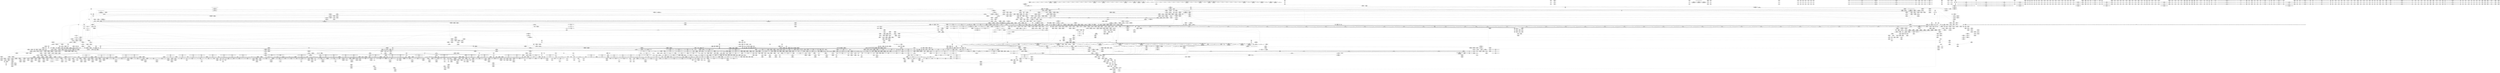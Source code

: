 digraph {
	CE0x4a43b60 [shape=record,shape=Mrecord,label="{CE0x4a43b60|tomoyo_const_part_length:conv20|security/tomoyo/util.c,644}"]
	CE0x8060910 [shape=record,shape=Mrecord,label="{CE0x8060910|i64*_getelementptr_inbounds_(_2_x_i64_,_2_x_i64_*___llvm_gcov_ctr53148,_i64_0,_i64_0)|*Constant*}"]
	CE0x68ee4f0 [shape=record,shape=Mrecord,label="{CE0x68ee4f0|tomoyo_fill_path_info:is_patterned|security/tomoyo/util.c,668}"]
	CE0x6605870 [shape=record,shape=Mrecord,label="{CE0x6605870|tomoyo_unix_entry:tmp20|security/tomoyo/network.c,554|*SummSink*}"]
	CE0x56307a0 [shape=record,shape=Mrecord,label="{CE0x56307a0|tomoyo_get_mode:tmp28|security/tomoyo/util.c,988|*SummSink*}"]
	CE0x56fb860 [shape=record,shape=Mrecord,label="{CE0x56fb860|tomoyo_unix_entry:tmp36|security/tomoyo/network.c,561|*SummSink*}"]
	CE0x5773b30 [shape=record,shape=Mrecord,label="{CE0x5773b30|i64_17|*Constant*|*SummSink*}"]
	CE0x6463a40 [shape=record,shape=Mrecord,label="{CE0x6463a40|i64**_getelementptr_inbounds_(_3_x_i64*_,_3_x_i64*_*___llvm_gcda_edge_table44,_i64_0,_i64_1)|*Constant*}"]
	CE0x48f29c0 [shape=record,shape=Mrecord,label="{CE0x48f29c0|tomoyo_domain:call|security/tomoyo/common.h,1205|*SummSource*}"]
	CE0x4a33190 [shape=record,shape=Mrecord,label="{CE0x4a33190|i32_1205|*Constant*|*SummSink*}"]
	CE0x68dde50 [shape=record,shape=Mrecord,label="{CE0x68dde50|tomoyo_fill_path_info:tmp11|security/tomoyo/util.c,667}"]
	CE0x59673b0 [shape=record,shape=Mrecord,label="{CE0x59673b0|i64*_getelementptr_inbounds_(_2_x_i64_,_2_x_i64_*___llvm_gcov_ctr4038,_i64_0,_i64_0)|*Constant*|*SummSource*}"]
	CE0x4a805e0 [shape=record,shape=Mrecord,label="{CE0x4a805e0|tomoyo_const_part_length:tmp22|security/tomoyo/util.c,634}"]
	CE0x561eec0 [shape=record,shape=Mrecord,label="{CE0x561eec0|tomoyo_unix_entry:tmp28|security/tomoyo/network.c,557}"]
	CE0x56f4c30 [shape=record,shape=Mrecord,label="{CE0x56f4c30|i64*_getelementptr_inbounds_(_2_x_i64_,_2_x_i64_*___llvm_gcov_ctr4533,_i64_0,_i64_1)|*Constant*|*SummSource*}"]
	CE0x5641f80 [shape=record,shape=Mrecord,label="{CE0x5641f80|tomoyo_unix_entry:call15|security/tomoyo/network.c,557}"]
	CE0x7ed8200 [shape=record,shape=Mrecord,label="{CE0x7ed8200|tomoyo_check_unix_address:tmp3|security/tomoyo/network.c,596|*SummSink*}"]
	CE0x7deb3b0 [shape=record,shape=Mrecord,label="{CE0x7deb3b0|0:_i8,_1:_i8,_32:_i8*,_40:_i32,_:_CMR_40,44_|*MultipleSource*|Function::tomoyo_check_unix_address&Arg::address::|security/tomoyo/network.c,594}"]
	CE0x660ac60 [shape=record,shape=Mrecord,label="{CE0x660ac60|tomoyo_unix_entry:bb|*SummSource*}"]
	CE0x4a4a310 [shape=record,shape=Mrecord,label="{CE0x4a4a310|tomoyo_const_part_length:tmp31|security/tomoyo/util.c,641|*SummSource*}"]
	CE0x6465fd0 [shape=record,shape=Mrecord,label="{CE0x6465fd0|i64_23|*Constant*|*SummSink*}"]
	CE0x68172c0 [shape=record,shape=Mrecord,label="{CE0x68172c0|tomoyo_fill_path_info:call2|security/tomoyo/util.c,666}"]
	CE0x4925950 [shape=record,shape=Mrecord,label="{CE0x4925950|i64_4|*Constant*}"]
	CE0x69cf7e0 [shape=record,shape=Mrecord,label="{CE0x69cf7e0|128:_i8*,_1208:_%struct.file*,_:_CMRE_49,50_}"]
	CE0x4a5c050 [shape=record,shape=Mrecord,label="{CE0x4a5c050|tomoyo_unix_entry:tmp8|security/tomoyo/network.c,548|*SummSink*}"]
	CE0x5620e90 [shape=record,shape=Mrecord,label="{CE0x5620e90|GLOBAL:__llvm_gcov_ctr3840|Global_var:__llvm_gcov_ctr3840|*SummSink*}"]
	CE0x4a23570 [shape=record,shape=Mrecord,label="{CE0x4a23570|i64_4|*Constant*|*SummSource*}"]
	CE0x80f34d0 [shape=record,shape=Mrecord,label="{CE0x80f34d0|__llvm_gcov_indirect_counter_increment114:counter}"]
	CE0x49919c0 [shape=record,shape=Mrecord,label="{CE0x49919c0|COLLAPSED:_GCMRE___llvm_gcov_ctr4731_internal_global_4_x_i64_zeroinitializer:_elem_0:default:}"]
	CE0x651ded0 [shape=record,shape=Mrecord,label="{CE0x651ded0|i32_4|*Constant*}"]
	CE0x55342b0 [shape=record,shape=Mrecord,label="{CE0x55342b0|COLLAPSED:_GCMRE___llvm_gcov_ctr4137_internal_global_4_x_i64_zeroinitializer:_elem_0:default:}"]
	CE0x809c650 [shape=record,shape=Mrecord,label="{CE0x809c650|tomoyo_audit_net_log:tmp}"]
	CE0x55fdf60 [shape=record,shape=Mrecord,label="{CE0x55fdf60|0:_i8*,_array:_GCRE_tomoyo_socket_keyword_external_constant_4_x_i8*_:_elem_2::|security/tomoyo/network.c,368}"]
	CE0x7ecd420 [shape=record,shape=Mrecord,label="{CE0x7ecd420|tomoyo_unix_entry:cmp|security/tomoyo/network.c,549|*SummSource*}"]
	CE0x6860520 [shape=record,shape=Mrecord,label="{CE0x6860520|i64*_getelementptr_inbounds_(_2_x_i64_,_2_x_i64_*___llvm_gcov_ctr4533,_i64_0,_i64_0)|*Constant*}"]
	CE0x63d5e90 [shape=record,shape=Mrecord,label="{CE0x63d5e90|GLOBAL:tomoyo_read_unlock19|*Constant*}"]
	CE0x7e3fff0 [shape=record,shape=Mrecord,label="{CE0x7e3fff0|srcu_read_lock17:tmp2|*SummSource*}"]
	CE0x665b460 [shape=record,shape=Mrecord,label="{CE0x665b460|tomoyo_check_unix_address:tmp12|security/tomoyo/network.c,601}"]
	CE0x80f3340 [shape=record,shape=Mrecord,label="{CE0x80f3340|__llvm_gcov_indirect_counter_increment114:tmp2|*SummSink*}"]
	CE0x4b1d4e0 [shape=record,shape=Mrecord,label="{CE0x4b1d4e0|tomoyo_unix_entry:unix_network26|security/tomoyo/network.c,567}"]
	CE0x7e0f010 [shape=record,shape=Mrecord,label="{CE0x7e0f010|i64*_getelementptr_inbounds_(_6_x_i64_,_6_x_i64_*___llvm_gcov_ctr3747,_i64_0,_i64_4)|*Constant*|*SummSource*}"]
	CE0x65fab80 [shape=record,shape=Mrecord,label="{CE0x65fab80|i64*_getelementptr_inbounds_(_12_x_i64_,_12_x_i64_*___llvm_gcov_ctr31133,_i64_0,_i64_0)|*Constant*}"]
	CE0x805ffb0 [shape=record,shape=Mrecord,label="{CE0x805ffb0|rcu_lock_acquire18:tmp6|*SummSource*}"]
	CE0x5784520 [shape=record,shape=Mrecord,label="{CE0x5784520|_call_void_mcount()_#3|*SummSink*}"]
	CE0x8104650 [shape=record,shape=Mrecord,label="{CE0x8104650|GLOBAL:tomoyo_policy_loaded|Global_var:tomoyo_policy_loaded}"]
	CE0x671dae0 [shape=record,shape=Mrecord,label="{CE0x671dae0|tomoyo_const_part_length:tmp49|security/tomoyo/util.c,649|*SummSink*}"]
	CE0x7e5ea30 [shape=record,shape=Mrecord,label="{CE0x7e5ea30|0:_i8,_1:_i8,_32:_i8*,_40:_i32,_:_CMR_8,10_|*MultipleSource*|Function::tomoyo_check_unix_address&Arg::address::|security/tomoyo/network.c,594}"]
	CE0x65d7b40 [shape=record,shape=Mrecord,label="{CE0x65d7b40|GLOBAL:tomoyo_domain|*Constant*|*SummSink*}"]
	CE0x5664580 [shape=record,shape=Mrecord,label="{CE0x5664580|i64_13|*Constant*}"]
	CE0x579eb30 [shape=record,shape=Mrecord,label="{CE0x579eb30|tomoyo_const_part_length:filename|Function::tomoyo_const_part_length&Arg::filename::|*SummSink*}"]
	CE0x49275e0 [shape=record,shape=Mrecord,label="{CE0x49275e0|0:_i8,_array:_GCRE_tomoyo_index2category_constant_39_x_i8_c_00_00_00_00_00_00_00_00_00_00_00_00_00_00_00_00_00_00_00_00_00_00_00_01_01_01_01_01_01_01_01_01_01_01_01_01_01_01_02_,_align_16:_elem_17::|security/tomoyo/util.c,983}"]
	CE0x57e8840 [shape=record,shape=Mrecord,label="{CE0x57e8840|tomoyo_read_lock16:bb}"]
	CE0x7e74f20 [shape=record,shape=Mrecord,label="{CE0x7e74f20|tomoyo_check_unix_address:arraydecay|security/tomoyo/network.c,598}"]
	CE0x588d600 [shape=record,shape=Mrecord,label="{CE0x588d600|tomoyo_unix_entry:tmp52|security/tomoyo/network.c,577}"]
	CE0x4ab5b20 [shape=record,shape=Mrecord,label="{CE0x4ab5b20|24:_%struct.tomoyo_path_info*,_32:_i8,_33:_i8,_72:_i8,_:_SCMRE_44,45_}"]
	CE0x64b6200 [shape=record,shape=Mrecord,label="{CE0x64b6200|tomoyo_domain:do.body|*SummSource*}"]
	CE0x7ef6d20 [shape=record,shape=Mrecord,label="{CE0x7ef6d20|tomoyo_check_unix_address:tmp}"]
	CE0x8027060 [shape=record,shape=Mrecord,label="{CE0x8027060|tomoyo_get_mode:return|*SummSource*}"]
	CE0x6431050 [shape=record,shape=Mrecord,label="{CE0x6431050|srcu_read_unlock20:bb|*SummSink*}"]
	CE0x7e43a50 [shape=record,shape=Mrecord,label="{CE0x7e43a50|0:_i8,_1:_i8,_32:_i8*,_40:_i32,_:_CMR_24,25_|*MultipleSource*|Function::tomoyo_check_unix_address&Arg::address::|security/tomoyo/network.c,594}"]
	CE0x7df2550 [shape=record,shape=Mrecord,label="{CE0x7df2550|tomoyo_domain:tmp22|security/tomoyo/common.h,1205}"]
	CE0x5806320 [shape=record,shape=Mrecord,label="{CE0x5806320|i64_5|*Constant*}"]
	CE0x7dc2b40 [shape=record,shape=Mrecord,label="{CE0x7dc2b40|i8*_getelementptr_inbounds_(_5_x_i8_,_5_x_i8_*_.str8,_i32_0,_i32_0)|*Constant*|*SummSource*}"]
	CE0x80bcf30 [shape=record,shape=Mrecord,label="{CE0x80bcf30|tomoyo_get_mode:bb|*SummSink*}"]
	CE0x4a030c0 [shape=record,shape=Mrecord,label="{CE0x4a030c0|tomoyo_const_part_length:tmp35|security/tomoyo/util.c,643}"]
	CE0x57d1890 [shape=record,shape=Mrecord,label="{CE0x57d1890|tomoyo_unix_entry:tmp48|security/tomoyo/network.c,575|*SummSource*}"]
	CE0x488d350 [shape=record,shape=Mrecord,label="{CE0x488d350|rcu_lock_release21:tmp4|include/linux/rcupdate.h,423}"]
	CE0x585f740 [shape=record,shape=Mrecord,label="{CE0x585f740|__llvm_gcov_indirect_counter_increment114:tmp6|*SummSource*}"]
	CE0x4b85e90 [shape=record,shape=Mrecord,label="{CE0x4b85e90|tomoyo_unix_entry:param28|security/tomoyo/network.c,568|*SummSource*}"]
	CE0x7e3ff80 [shape=record,shape=Mrecord,label="{CE0x7e3ff80|srcu_read_lock17:tmp2}"]
	CE0x665b4d0 [shape=record,shape=Mrecord,label="{CE0x665b4d0|tomoyo_check_unix_address:tmp12|security/tomoyo/network.c,601|*SummSource*}"]
	CE0x67ae470 [shape=record,shape=Mrecord,label="{CE0x67ae470|i64*_getelementptr_inbounds_(_5_x_i64_,_5_x_i64_*___llvm_gcov_ctr32134,_i64_0,_i64_0)|*Constant*}"]
	CE0x7e0ac00 [shape=record,shape=Mrecord,label="{CE0x7e0ac00|tomoyo_check_unix_address:call|security/tomoyo/network.c,600|*SummSource*}"]
	CE0x4a0b030 [shape=record,shape=Mrecord,label="{CE0x4a0b030|tomoyo_const_part_length:tmp9|security/tomoyo/util.c,626|*SummSource*}"]
	CE0x67e12c0 [shape=record,shape=Mrecord,label="{CE0x67e12c0|tomoyo_unix_entry:do.cond|*SummSource*}"]
	CE0x55ad6f0 [shape=record,shape=Mrecord,label="{CE0x55ad6f0|i64*_getelementptr_inbounds_(_22_x_i64_,_22_x_i64_*___llvm_gcov_ctr3840,_i64_0,_i64_10)|*Constant*}"]
	CE0x7e2c5f0 [shape=record,shape=Mrecord,label="{CE0x7e2c5f0|i64*_getelementptr_inbounds_(_31_x_i64_,_31_x_i64_*___llvm_gcov_ctr43150,_i64_0,_i64_21)|*Constant*|*SummSource*}"]
	CE0x56b8d80 [shape=record,shape=Mrecord,label="{CE0x56b8d80|i64*_getelementptr_inbounds_(_2_x_i64_,_2_x_i64_*___llvm_gcov_ctr53148,_i64_0,_i64_0)|*Constant*|*SummSource*}"]
	CE0x585f5b0 [shape=record,shape=Mrecord,label="{CE0x585f5b0|__llvm_gcov_indirect_counter_increment114:tmp6|*SummSink*}"]
	CE0x57ad3c0 [shape=record,shape=Mrecord,label="{CE0x57ad3c0|i32_9|*Constant*}"]
	CE0x5592aa0 [shape=record,shape=Mrecord,label="{CE0x5592aa0|tomoyo_const_part_length:incdec.ptr7|security/tomoyo/util.c,631|*SummSink*}"]
	CE0x5855320 [shape=record,shape=Mrecord,label="{CE0x5855320|i32_-1|*Constant*|*SummSource*}"]
	CE0x80f2d10 [shape=record,shape=Mrecord,label="{CE0x80f2d10|__llvm_gcov_indirect_counter_increment114:tmp1|*SummSource*}"]
	CE0x6733190 [shape=record,shape=Mrecord,label="{CE0x6733190|tomoyo_unix_entry:if.then13|*SummSource*}"]
	CE0x49c7800 [shape=record,shape=Mrecord,label="{CE0x49c7800|tomoyo_const_part_length:tmp11|security/tomoyo/util.c,626|*SummSink*}"]
	CE0x66ae2d0 [shape=record,shape=Mrecord,label="{CE0x66ae2d0|_call_void_mcount()_#3}"]
	CE0x6551480 [shape=record,shape=Mrecord,label="{CE0x6551480|tomoyo_unix_entry:r|security/tomoyo/network.c, 544|*SummSink*}"]
	CE0x7eecd10 [shape=record,shape=Mrecord,label="{CE0x7eecd10|tomoyo_get_mode:idxprom6|security/tomoyo/util.c,983}"]
	CE0x585f1c0 [shape=record,shape=Mrecord,label="{CE0x585f1c0|i64*_getelementptr_inbounds_(_4_x_i64_,_4_x_i64_*___llvm_gcov_ctr4731,_i64_0,_i64_0)|*Constant*}"]
	CE0x6420aa0 [shape=record,shape=Mrecord,label="{CE0x6420aa0|tomoyo_fill_path_info:ptr|Function::tomoyo_fill_path_info&Arg::ptr::}"]
	CE0x7eb08b0 [shape=record,shape=Mrecord,label="{CE0x7eb08b0|tomoyo_const_part_length:tobool|security/tomoyo/util.c,624|*SummSink*}"]
	CE0x66f3880 [shape=record,shape=Mrecord,label="{CE0x66f3880|tomoyo_init_request_info:type|security/tomoyo/util.c,1009}"]
	CE0x4946410 [shape=record,shape=Mrecord,label="{CE0x4946410|tomoyo_audit_net_log:idxprom1|security/tomoyo/network.c,368|*SummSource*}"]
	CE0x56dad70 [shape=record,shape=Mrecord,label="{CE0x56dad70|__llvm_gcov_indirect_counter_increment114:predecessor|Function::__llvm_gcov_indirect_counter_increment114&Arg::predecessor::|*SummSink*}"]
	CE0x48a6f70 [shape=record,shape=Mrecord,label="{CE0x48a6f70|rcu_lock_release21:tmp3|*SummSource*}"]
	CE0x7ef1470 [shape=record,shape=Mrecord,label="{CE0x7ef1470|srcu_read_unlock20:tmp1}"]
	CE0x7e634c0 [shape=record,shape=Mrecord,label="{CE0x7e634c0|_call_void_mcount()_#3|*SummSink*}"]
	CE0x6867640 [shape=record,shape=Mrecord,label="{CE0x6867640|128:_i8*,_1208:_%struct.file*,_:_CMRE_0,1_}"]
	CE0x65594e0 [shape=record,shape=Mrecord,label="{CE0x65594e0|tomoyo_unix_entry:if.then|*SummSource*}"]
	CE0x7e448b0 [shape=record,shape=Mrecord,label="{CE0x7e448b0|tomoyo_unix_entry:tmp9|security/tomoyo/network.c,548}"]
	CE0x7ed9ff0 [shape=record,shape=Mrecord,label="{CE0x7ed9ff0|rcu_lock_acquire18:tmp4|include/linux/rcupdate.h,418}"]
	CE0x73fc670 [shape=record,shape=Mrecord,label="{CE0x73fc670|rcu_lock_release21:tmp5|include/linux/rcupdate.h,423}"]
	CE0x578acb0 [shape=record,shape=Mrecord,label="{CE0x578acb0|tomoyo_get_mode:tmp20|security/tomoyo/util.c,985|*SummSource*}"]
	CE0x7eec920 [shape=record,shape=Mrecord,label="{CE0x7eec920|tomoyo_get_mode:config7|security/tomoyo/util.c,983|*SummSource*}"]
	CE0x7eaed70 [shape=record,shape=Mrecord,label="{CE0x7eaed70|i64_2|*Constant*}"]
	CE0x56b9140 [shape=record,shape=Mrecord,label="{CE0x56b9140|tomoyo_const_part_length:incdec.ptr10|security/tomoyo/util.c,640|*SummSink*}"]
	CE0x56210f0 [shape=record,shape=Mrecord,label="{CE0x56210f0|i32_(%struct.tomoyo_request_info.524*,_%struct.tomoyo_domain_info*,_i8)*_bitcast_(i32_(%struct.tomoyo_request_info*,_%struct.tomoyo_domain_info*,_i8)*_tomoyo_init_request_info_to_i32_(%struct.tomoyo_request_info.524*,_%struct.tomoyo_domain_info*,_i8)*)|*Constant*}"]
	CE0x679c7a0 [shape=record,shape=Mrecord,label="{CE0x679c7a0|tomoyo_audit_net_log:arrayidx|security/tomoyo/network.c,367|*SummSource*}"]
	CE0x8044740 [shape=record,shape=Mrecord,label="{CE0x8044740|tomoyo_check_unix_address:addr_len3|security/tomoyo/network.c,599|*SummSource*}"]
	CE0x4ada260 [shape=record,shape=Mrecord,label="{CE0x4ada260|i8_6|*Constant*}"]
	CE0x68bc510 [shape=record,shape=Mrecord,label="{CE0x68bc510|tomoyo_const_part_length:conv14|security/tomoyo/util.c,641}"]
	CE0x64fcab0 [shape=record,shape=Mrecord,label="{CE0x64fcab0|tomoyo_get_mode:mode.1|*SummSink*}"]
	CE0x67f1dc0 [shape=record,shape=Mrecord,label="{CE0x67f1dc0|_ret_%struct.tomoyo_domain_info*_%tmp23,_!dbg_!38929|security/tomoyo/common.h,1205|*SummSink*}"]
	CE0x6635ef0 [shape=record,shape=Mrecord,label="{CE0x6635ef0|tomoyo_read_lock16:tmp2|*SummSource*}"]
	CE0x7f500d0 [shape=record,shape=Mrecord,label="{CE0x7f500d0|rcu_lock_release21:tmp1|*SummSource*}"]
	CE0x58a9d40 [shape=record,shape=Mrecord,label="{CE0x58a9d40|_call_void_kfree(i8*_%call18)_#9,_!dbg_!38969|security/tomoyo/network.c,573|*SummSource*}"]
	CE0x4bd0ca0 [shape=record,shape=Mrecord,label="{CE0x4bd0ca0|_call_void_bitcast_(void_(%struct.tomoyo_request_info*,_i1_(%struct.tomoyo_request_info*,_%struct.tomoyo_acl_info*)*)*_tomoyo_check_acl_to_void_(%struct.tomoyo_request_info.524*,_i1_(%struct.tomoyo_request_info.524*,_%struct.tomoyo_acl_info*)*)*)(%struct.tomoyo_request_info.524*_%r,_i1_(%struct.tomoyo_request_info.524*,_%struct.tomoyo_acl_info*)*_tomoyo_check_unix_acl)_#9,_!dbg_!38963|security/tomoyo/network.c,570|*SummSource*}"]
	CE0x68c4900 [shape=record,shape=Mrecord,label="{CE0x68c4900|tomoyo_const_part_length:tmp52|security/tomoyo/util.c,652}"]
	CE0x6541d60 [shape=record,shape=Mrecord,label="{CE0x6541d60|tomoyo_const_part_length:tmp33|security/tomoyo/util.c,642}"]
	CE0x56ad3e0 [shape=record,shape=Mrecord,label="{CE0x56ad3e0|tomoyo_get_mode:retval.0|*SummSink*}"]
	CE0x6463370 [shape=record,shape=Mrecord,label="{CE0x6463370|tomoyo_const_part_length:lor.lhs.false|*SummSink*}"]
	CE0x8026fa0 [shape=record,shape=Mrecord,label="{CE0x8026fa0|tomoyo_const_part_length:incdec.ptr19|security/tomoyo/util.c,643}"]
	CE0x5784400 [shape=record,shape=Mrecord,label="{CE0x5784400|_call_void_mcount()_#3|*SummSource*}"]
	CE0x7ed5dc0 [shape=record,shape=Mrecord,label="{CE0x7ed5dc0|tomoyo_check_unix_address:tmp|*SummSink*}"]
	CE0x6728fa0 [shape=record,shape=Mrecord,label="{CE0x6728fa0|srcu_read_lock17:sp|Function::srcu_read_lock17&Arg::sp::}"]
	CE0x665e660 [shape=record,shape=Mrecord,label="{CE0x665e660|tomoyo_read_lock16:call|security/tomoyo/common.h,1097}"]
	CE0x7eb30d0 [shape=record,shape=Mrecord,label="{CE0x7eb30d0|tomoyo_check_unix_address:tmp11|security/tomoyo/network.c,598}"]
	CE0x55da130 [shape=record,shape=Mrecord,label="{CE0x55da130|tomoyo_init_request_info:conv6|security/tomoyo/util.c,1011|*SummSink*}"]
	CE0x6948160 [shape=record,shape=Mrecord,label="{CE0x6948160|128:_i8*,_1208:_%struct.file*,_:_CMRE_1,2_}"]
	CE0x63e4160 [shape=record,shape=Mrecord,label="{CE0x63e4160|tomoyo_const_part_length:tmp46|security/tomoyo/util.c,646|*SummSource*}"]
	CE0x7e709d0 [shape=record,shape=Mrecord,label="{CE0x7e709d0|GLOBAL:__srcu_read_lock|*Constant*}"]
	CE0x7ef3630 [shape=record,shape=Mrecord,label="{CE0x7ef3630|tomoyo_get_mode:tmp17|security/tomoyo/util.c,983|*SummSink*}"]
	CE0x64e96a0 [shape=record,shape=Mrecord,label="{CE0x64e96a0|i32_39|*Constant*}"]
	CE0x661e5a0 [shape=record,shape=Mrecord,label="{CE0x661e5a0|tomoyo_const_part_length:tmp14|security/tomoyo/util.c,626|*SummSource*}"]
	CE0x55eb850 [shape=record,shape=Mrecord,label="{CE0x55eb850|tomoyo_unix_entry:error.1|*SummSource*}"]
	CE0x4bdc100 [shape=record,shape=Mrecord,label="{CE0x4bdc100|i32_1|*Constant*|*SummSource*}"]
	CE0x6465df0 [shape=record,shape=Mrecord,label="{CE0x6465df0|tomoyo_const_part_length:tmp37|security/tomoyo/util.c,644}"]
	CE0x7e434f0 [shape=record,shape=Mrecord,label="{CE0x7e434f0|tomoyo_check_unix_address:tmp1|*SummSink*}"]
	CE0x7f776c0 [shape=record,shape=Mrecord,label="{CE0x7f776c0|i32_1|*Constant*}"]
	CE0x56e2470 [shape=record,shape=Mrecord,label="{CE0x56e2470|rcu_lock_release21:map|Function::rcu_lock_release21&Arg::map::}"]
	CE0x6927210 [shape=record,shape=Mrecord,label="{CE0x6927210|tomoyo_audit_unix_log:protocol|security/tomoyo/network.c,405}"]
	CE0x66356d0 [shape=record,shape=Mrecord,label="{CE0x66356d0|i64*_getelementptr_inbounds_(_2_x_i64_,_2_x_i64_*___llvm_gcov_ctr3939,_i64_0,_i64_1)|*Constant*}"]
	CE0x6317eb0 [shape=record,shape=Mrecord,label="{CE0x6317eb0|rcu_lock_acquire18:indirectgoto|*SummSource*}"]
	CE0x73f4ff0 [shape=record,shape=Mrecord,label="{CE0x73f4ff0|tomoyo_fill_path_info:idxprom|security/tomoyo/util.c,667}"]
	CE0x7eeb6e0 [shape=record,shape=Mrecord,label="{CE0x7eeb6e0|i64*_getelementptr_inbounds_(_31_x_i64_,_31_x_i64_*___llvm_gcov_ctr43150,_i64_0,_i64_16)|*Constant*}"]
	CE0x4a03310 [shape=record,shape=Mrecord,label="{CE0x4a03310|tomoyo_const_part_length:tmp35|security/tomoyo/util.c,643|*SummSink*}"]
	CE0x6736560 [shape=record,shape=Mrecord,label="{CE0x6736560|i32_2|*Constant*}"]
	CE0x7f77530 [shape=record,shape=Mrecord,label="{CE0x7f77530|tomoyo_const_part_length:filename.addr.0|*SummSink*}"]
	CE0x647c070 [shape=record,shape=Mrecord,label="{CE0x647c070|i32_(%struct.tomoyo_request_info.524*,_%struct.tomoyo_domain_info*,_i8)*_bitcast_(i32_(%struct.tomoyo_request_info*,_%struct.tomoyo_domain_info*,_i8)*_tomoyo_init_request_info_to_i32_(%struct.tomoyo_request_info.524*,_%struct.tomoyo_domain_info*,_i8)*)|*Constant*|*SummSink*}"]
	CE0x5784220 [shape=record,shape=Mrecord,label="{CE0x5784220|_call_void_mcount()_#3}"]
	CE0x80a2fc0 [shape=record,shape=Mrecord,label="{CE0x80a2fc0|tomoyo_unix_entry:address|Function::tomoyo_unix_entry&Arg::address::}"]
	CE0x68368a0 [shape=record,shape=Mrecord,label="{CE0x68368a0|tomoyo_const_part_length:tmp50|security/tomoyo/util.c,651}"]
	CE0x7ea58b0 [shape=record,shape=Mrecord,label="{CE0x7ea58b0|tomoyo_get_mode:and|security/tomoyo/util.c,987}"]
	CE0x4a852d0 [shape=record,shape=Mrecord,label="{CE0x4a852d0|tomoyo_audit_net_log:arrayidx2|security/tomoyo/network.c,368|*SummSource*}"]
	CE0x5831de0 [shape=record,shape=Mrecord,label="{CE0x5831de0|tomoyo_unix_entry:error.0|*SummSink*}"]
	CE0x7d94df0 [shape=record,shape=Mrecord,label="{CE0x7d94df0|tomoyo_unix_entry:tmp21|security/tomoyo/network.c,554|*SummSource*}"]
	CE0x7db8d50 [shape=record,shape=Mrecord,label="{CE0x7db8d50|tomoyo_const_part_length:tmp10|security/tomoyo/util.c,626}"]
	CE0x56e3da0 [shape=record,shape=Mrecord,label="{CE0x56e3da0|tomoyo_unix_entry:call|security/tomoyo/network.c,543|*SummSink*}"]
	CE0x56422b0 [shape=record,shape=Mrecord,label="{CE0x56422b0|tomoyo_unix_entry:call15|security/tomoyo/network.c,557|*SummSource*}"]
	CE0x73fe3c0 [shape=record,shape=Mrecord,label="{CE0x73fe3c0|rcu_lock_release21:__here|*SummSource*}"]
	CE0x80eeec0 [shape=record,shape=Mrecord,label="{CE0x80eeec0|rcu_lock_release21:tmp2|*SummSource*}"]
	CE0x660a800 [shape=record,shape=Mrecord,label="{CE0x660a800|tomoyo_fill_path_info:tmp2|*LoadInst*|security/tomoyo/util.c,663|*SummSink*}"]
	CE0x4aefed0 [shape=record,shape=Mrecord,label="{CE0x4aefed0|i64_ptrtoint_(i8*_blockaddress(_rcu_lock_acquire18,_%__here)_to_i64)|*Constant*|*SummSink*}"]
	CE0x5702d80 [shape=record,shape=Mrecord,label="{CE0x5702d80|GLOBAL:kfree|*Constant*|*SummSink*}"]
	CE0x4a29550 [shape=record,shape=Mrecord,label="{CE0x4a29550|tomoyo_audit_net_log:tmp3|*SummSink*}"]
	CE0x588ac50 [shape=record,shape=Mrecord,label="{CE0x588ac50|_ret_i32_%retval.0,_!dbg_!38957|security/tomoyo/util.c,652|*SummSink*}"]
	CE0x487add0 [shape=record,shape=Mrecord,label="{CE0x487add0|tomoyo_audit_unix_log:entry}"]
	CE0x7e82410 [shape=record,shape=Mrecord,label="{CE0x7e82410|rcu_lock_acquire18:map|Function::rcu_lock_acquire18&Arg::map::}"]
	CE0x8046d80 [shape=record,shape=Mrecord,label="{CE0x8046d80|i32_255|*Constant*|*SummSource*}"]
	CE0x65ebf20 [shape=record,shape=Mrecord,label="{CE0x65ebf20|GLOBAL:__llvm_gcov_ctr32134|Global_var:__llvm_gcov_ctr32134|*SummSource*}"]
	CE0x56a7f90 [shape=record,shape=Mrecord,label="{CE0x56a7f90|tomoyo_get_mode:tmp22|security/tomoyo/util.c,986|*SummSource*}"]
	CE0x4c06f90 [shape=record,shape=Mrecord,label="{CE0x4c06f90|i64*_getelementptr_inbounds_(_11_x_i64_,_11_x_i64_*___llvm_gcov_ctr54147,_i64_0,_i64_9)|*Constant*|*SummSource*}"]
	CE0x4926050 [shape=record,shape=Mrecord,label="{CE0x4926050|i32_255|*Constant*|*SummSink*}"]
	CE0x662bec0 [shape=record,shape=Mrecord,label="{CE0x662bec0|tomoyo_read_unlock19:tmp3|*SummSource*}"]
	CE0x561ebe0 [shape=record,shape=Mrecord,label="{CE0x561ebe0|i64*_getelementptr_inbounds_(_22_x_i64_,_22_x_i64_*___llvm_gcov_ctr3840,_i64_0,_i64_10)|*Constant*|*SummSink*}"]
	CE0x59923c0 [shape=record,shape=Mrecord,label="{CE0x59923c0|0:_i8,_array:_GCRE_tomoyo_index2category_constant_39_x_i8_c_00_00_00_00_00_00_00_00_00_00_00_00_00_00_00_00_00_00_00_00_00_00_00_01_01_01_01_01_01_01_01_01_01_01_01_01_01_01_02_,_align_16:_elem_11::|security/tomoyo/util.c,983}"]
	CE0x6531c10 [shape=record,shape=Mrecord,label="{CE0x6531c10|tomoyo_const_part_length:if.then27}"]
	CE0x56dae80 [shape=record,shape=Mrecord,label="{CE0x56dae80|__llvm_gcov_indirect_counter_increment114:counters|Function::__llvm_gcov_indirect_counter_increment114&Arg::counters::}"]
	CE0x80607e0 [shape=record,shape=Mrecord,label="{CE0x80607e0|i8*_undef|*Constant*|*SummSink*}"]
	CE0x7eb7790 [shape=record,shape=Mrecord,label="{CE0x7eb7790|tomoyo_const_part_length:cmp12|security/tomoyo/util.c,641}"]
	CE0x6354520 [shape=record,shape=Mrecord,label="{CE0x6354520|i64*_getelementptr_inbounds_(_4_x_i64_,_4_x_i64_*___llvm_gcov_ctr4137,_i64_0,_i64_3)|*Constant*}"]
	CE0x6865a70 [shape=record,shape=Mrecord,label="{CE0x6865a70|_call_void___llvm_gcov_indirect_counter_increment114(i32*___llvm_gcov_global_state_pred45,_i64**_getelementptr_inbounds_(_3_x_i64*_,_3_x_i64*_*___llvm_gcda_edge_table44,_i64_0,_i64_2)),_!dbg_!38930|security/tomoyo/util.c,640|*SummSource*}"]
	CE0x55930a0 [shape=record,shape=Mrecord,label="{CE0x55930a0|tomoyo_domain:tmp14|security/tomoyo/common.h,1205|*SummSource*}"]
	CE0x48d68e0 [shape=record,shape=Mrecord,label="{CE0x48d68e0|tomoyo_const_part_length:tmp14|security/tomoyo/util.c,626}"]
	CE0x56bf1b0 [shape=record,shape=Mrecord,label="{CE0x56bf1b0|tomoyo_const_part_length:inc|security/tomoyo/util.c,628|*SummSink*}"]
	CE0x7e31e10 [shape=record,shape=Mrecord,label="{CE0x7e31e10|tomoyo_audit_unix_log:address|security/tomoyo/network.c,407|*SummSink*}"]
	CE0x665e140 [shape=record,shape=Mrecord,label="{CE0x665e140|_call_void_mcount()_#3|*SummSource*}"]
	CE0x56bf340 [shape=record,shape=Mrecord,label="{CE0x56bf340|tomoyo_const_part_length:add|security/tomoyo/util.c,634}"]
	CE0x48bbdf0 [shape=record,shape=Mrecord,label="{CE0x48bbdf0|i64*_getelementptr_inbounds_(_11_x_i64_,_11_x_i64_*___llvm_gcov_ctr54147,_i64_0,_i64_0)|*Constant*|*SummSource*}"]
	CE0x64291f0 [shape=record,shape=Mrecord,label="{CE0x64291f0|_ret_void,_!dbg_!38929|security/tomoyo/util.c,670|*SummSource*}"]
	CE0x6429710 [shape=record,shape=Mrecord,label="{CE0x6429710|tomoyo_unix_entry:param_type|security/tomoyo/network.c,565}"]
	CE0x67f16f0 [shape=record,shape=Mrecord,label="{CE0x67f16f0|i32_8|*Constant*|*SummSink*}"]
	CE0x80605b0 [shape=record,shape=Mrecord,label="{CE0x80605b0|i8*_undef|*Constant*}"]
	CE0x4927e20 [shape=record,shape=Mrecord,label="{CE0x4927e20|tomoyo_domain:if.then|*SummSink*}"]
	CE0x56a7e40 [shape=record,shape=Mrecord,label="{CE0x56a7e40|i64*_getelementptr_inbounds_(_12_x_i64_,_12_x_i64_*___llvm_gcov_ctr31133,_i64_0,_i64_9)|*Constant*}"]
	CE0x58fcaa0 [shape=record,shape=Mrecord,label="{CE0x58fcaa0|i32_51|*Constant*|*SummSource*}"]
	CE0x73e8f50 [shape=record,shape=Mrecord,label="{CE0x73e8f50|tomoyo_read_unlock19:tmp2|*SummSource*}"]
	CE0x4b41290 [shape=record,shape=Mrecord,label="{CE0x4b41290|tomoyo_unix_entry:operation24|security/tomoyo/network.c,567|*SummSink*}"]
	CE0x7dc60f0 [shape=record,shape=Mrecord,label="{CE0x7dc60f0|srcu_read_unlock20:idx|Function::srcu_read_unlock20&Arg::idx::|*SummSource*}"]
	CE0x55780f0 [shape=record,shape=Mrecord,label="{CE0x55780f0|tomoyo_get_mode:tmp4|security/tomoyo/util.c,978}"]
	CE0x7d8ac20 [shape=record,shape=Mrecord,label="{CE0x7d8ac20|i64*_getelementptr_inbounds_(_31_x_i64_,_31_x_i64_*___llvm_gcov_ctr43150,_i64_0,_i64_4)|*Constant*|*SummSource*}"]
	CE0x684de60 [shape=record,shape=Mrecord,label="{CE0x684de60|rcu_lock_acquire18:bb|*SummSource*}"]
	CE0x4a3cf80 [shape=record,shape=Mrecord,label="{CE0x4a3cf80|i64_7|*Constant*}"]
	CE0x7e821a0 [shape=record,shape=Mrecord,label="{CE0x7e821a0|rcu_lock_acquire18:entry|*SummSink*}"]
	CE0x57d12c0 [shape=record,shape=Mrecord,label="{CE0x57d12c0|i64*_getelementptr_inbounds_(_22_x_i64_,_22_x_i64_*___llvm_gcov_ctr3840,_i64_0,_i64_19)|*Constant*|*SummSink*}"]
	CE0x679c0a0 [shape=record,shape=Mrecord,label="{CE0x679c0a0|GLOBAL:tomoyo_proto_keyword|Global_var:tomoyo_proto_keyword|*SummSink*}"]
	CE0x58be680 [shape=record,shape=Mrecord,label="{CE0x58be680|tomoyo_audit_unix_log:unix_network2|security/tomoyo/network.c,406}"]
	CE0x69d7530 [shape=record,shape=Mrecord,label="{CE0x69d7530|get_current:bb|*SummSink*}"]
	CE0x686eb70 [shape=record,shape=Mrecord,label="{CE0x686eb70|tomoyo_fill_path_info:land.rhs|*SummSource*}"]
	CE0x7ec2760 [shape=record,shape=Mrecord,label="{CE0x7ec2760|tomoyo_check_unix_address:arraydecay|security/tomoyo/network.c,598|*SummSink*}"]
	CE0x56e2b30 [shape=record,shape=Mrecord,label="{CE0x56e2b30|tomoyo_const_part_length:tmp26|security/tomoyo/util.c,641}"]
	CE0x4b406f0 [shape=record,shape=Mrecord,label="{CE0x4b406f0|tomoyo_unix_entry:protocol23|security/tomoyo/network.c,566}"]
	CE0x4bf24b0 [shape=record,shape=Mrecord,label="{CE0x4bf24b0|tomoyo_fill_path_info:bb}"]
	CE0x487ae90 [shape=record,shape=Mrecord,label="{CE0x487ae90|tomoyo_audit_unix_log:entry|*SummSource*}"]
	CE0x4967cf0 [shape=record,shape=Mrecord,label="{CE0x4967cf0|tomoyo_audit_net_log:arrayidx|security/tomoyo/network.c,367|*SummSink*}"]
	CE0x5806420 [shape=record,shape=Mrecord,label="{CE0x5806420|i64_5|*Constant*|*SummSource*}"]
	CE0x7de99a0 [shape=record,shape=Mrecord,label="{CE0x7de99a0|srcu_read_unlock20:sp|Function::srcu_read_unlock20&Arg::sp::|*SummSource*}"]
	CE0x4b8d990 [shape=record,shape=Mrecord,label="{CE0x4b8d990|tomoyo_check_unix_address:address|Function::tomoyo_check_unix_address&Arg::address::|*SummSource*}"]
	CE0x58a1eb0 [shape=record,shape=Mrecord,label="{CE0x58a1eb0|i64*_null|*Constant*|*SummSource*}"]
	CE0x56441c0 [shape=record,shape=Mrecord,label="{CE0x56441c0|i64*_getelementptr_inbounds_(_22_x_i64_,_22_x_i64_*___llvm_gcov_ctr3840,_i64_0,_i64_11)|*Constant*}"]
	CE0x56fbc00 [shape=record,shape=Mrecord,label="{CE0x56fbc00|tomoyo_unix_entry:name|security/tomoyo/network.c,563}"]
	CE0x48bb3e0 [shape=record,shape=Mrecord,label="{CE0x48bb3e0|i8_1|*Constant*|*SummSink*}"]
	CE0x7f50a50 [shape=record,shape=Mrecord,label="{CE0x7f50a50|get_current:tmp4|./arch/x86/include/asm/current.h,14|*SummSource*}"]
	CE0x5758f90 [shape=record,shape=Mrecord,label="{CE0x5758f90|tomoyo_const_part_length:tmp46|security/tomoyo/util.c,646}"]
	CE0x7f50b90 [shape=record,shape=Mrecord,label="{CE0x7f50b90|tomoyo_const_part_length:if.end6|*SummSource*}"]
	CE0x64c5410 [shape=record,shape=Mrecord,label="{CE0x64c5410|i32_0|*Constant*}"]
	CE0x56cf3e0 [shape=record,shape=Mrecord,label="{CE0x56cf3e0|i64*_getelementptr_inbounds_(_31_x_i64_,_31_x_i64_*___llvm_gcov_ctr43150,_i64_0,_i64_26)|*Constant*|*SummSource*}"]
	CE0x56cf450 [shape=record,shape=Mrecord,label="{CE0x56cf450|i64*_getelementptr_inbounds_(_31_x_i64_,_31_x_i64_*___llvm_gcov_ctr43150,_i64_0,_i64_26)|*Constant*|*SummSink*}"]
	CE0x7e431d0 [shape=record,shape=Mrecord,label="{CE0x7e431d0|tomoyo_check_unix_address:sa_family|security/tomoyo/network.c,596|*SummSource*}"]
	CE0x48a5520 [shape=record,shape=Mrecord,label="{CE0x48a5520|tomoyo_domain:tmp4|security/tomoyo/common.h,1205}"]
	CE0x73e9610 [shape=record,shape=Mrecord,label="{CE0x73e9610|i64*_getelementptr_inbounds_(_5_x_i64_,_5_x_i64_*___llvm_gcov_ctr28130,_i64_0,_i64_3)|*Constant*}"]
	CE0x5855470 [shape=record,shape=Mrecord,label="{CE0x5855470|i32_-1|*Constant*|*SummSink*}"]
	CE0x6952b20 [shape=record,shape=Mrecord,label="{CE0x6952b20|128:_i8*,_1208:_%struct.file*,_:_CMRE_25,26_}"]
	CE0x66f3fe0 [shape=record,shape=Mrecord,label="{CE0x66f3fe0|tomoyo_get_mode:profile|Function::tomoyo_get_mode&Arg::profile::|*SummSink*}"]
	CE0x7df2910 [shape=record,shape=Mrecord,label="{CE0x7df2910|tomoyo_domain:tmp22|security/tomoyo/common.h,1205|*SummSink*}"]
	CE0x576af10 [shape=record,shape=Mrecord,label="{CE0x576af10|0:_i8*,_:_SCMRE_8,12_|*MultipleSource*|security/tomoyo/network.c, 561|security/tomoyo/network.c,563}"]
	CE0x4949750 [shape=record,shape=Mrecord,label="{CE0x4949750|tomoyo_domain:tmp8|security/tomoyo/common.h,1205|*SummSink*}"]
	CE0x7f72020 [shape=record,shape=Mrecord,label="{CE0x7f72020|GLOBAL:tomoyo_index2category|Global_var:tomoyo_index2category}"]
	CE0x7e63450 [shape=record,shape=Mrecord,label="{CE0x7e63450|_call_void_mcount()_#3|*SummSource*}"]
	CE0x7eb0e00 [shape=record,shape=Mrecord,label="{CE0x7eb0e00|i32_-1|*Constant*}"]
	CE0x4aefc50 [shape=record,shape=Mrecord,label="{CE0x4aefc50|i64_ptrtoint_(i8*_blockaddress(_rcu_lock_acquire18,_%__here)_to_i64)|*Constant*}"]
	CE0x7eecca0 [shape=record,shape=Mrecord,label="{CE0x7eecca0|tomoyo_get_mode:tmp17|security/tomoyo/util.c,983}"]
	CE0x69d2c00 [shape=record,shape=Mrecord,label="{CE0x69d2c00|128:_i8*,_1208:_%struct.file*,_:_CMRE_144,152_|*MultipleSource*|security/tomoyo/common.h,1205|security/tomoyo/common.h,1205}"]
	CE0x7e156d0 [shape=record,shape=Mrecord,label="{CE0x7e156d0|tomoyo_check_unix_address:tmp9|security/tomoyo/network.c,598|*SummSink*}"]
	CE0x4875a70 [shape=record,shape=Mrecord,label="{CE0x4875a70|tomoyo_unix_entry:call31|security/tomoyo/network.c,571}"]
	CE0x7efa8f0 [shape=record,shape=Mrecord,label="{CE0x7efa8f0|tomoyo_get_mode:tmp1}"]
	CE0x7e2f3f0 [shape=record,shape=Mrecord,label="{CE0x7e2f3f0|i64_24|*Constant*|*SummSource*}"]
	CE0x5779e40 [shape=record,shape=Mrecord,label="{CE0x5779e40|tomoyo_get_mode:if.end}"]
	CE0x6475760 [shape=record,shape=Mrecord,label="{CE0x6475760|24:_%struct.tomoyo_path_info*,_32:_i8,_33:_i8,_72:_i8,_:_SCMRE_27,28_}"]
	CE0x7e81950 [shape=record,shape=Mrecord,label="{CE0x7e81950|i64_1|*Constant*}"]
	CE0x7df9fc0 [shape=record,shape=Mrecord,label="{CE0x7df9fc0|tomoyo_const_part_length:tmp30|security/tomoyo/util.c,641|*SummSource*}"]
	CE0x56865c0 [shape=record,shape=Mrecord,label="{CE0x56865c0|tomoyo_unix_entry:tmp31|security/tomoyo/network.c,560|*SummSource*}"]
	CE0x487b670 [shape=record,shape=Mrecord,label="{CE0x487b670|_ret_i32_%call,_!dbg_!38914|security/tomoyo/network.c,405|*SummSink*}"]
	CE0x6732c50 [shape=record,shape=Mrecord,label="{CE0x6732c50|tomoyo_init_request_info:bb|*SummSource*}"]
	CE0x68674e0 [shape=record,shape=Mrecord,label="{CE0x68674e0|tomoyo_domain:security|security/tomoyo/common.h,1205|*SummSink*}"]
	CE0x56427d0 [shape=record,shape=Mrecord,label="{CE0x56427d0|tomoyo_unix_entry:len.0}"]
	CE0x65c12a0 [shape=record,shape=Mrecord,label="{CE0x65c12a0|tomoyo_get_mode:ns|Function::tomoyo_get_mode&Arg::ns::|*SummSink*}"]
	CE0x69e5390 [shape=record,shape=Mrecord,label="{CE0x69e5390|_call_void_mcount()_#3|*SummSource*}"]
	CE0x48bbeb0 [shape=record,shape=Mrecord,label="{CE0x48bbeb0|i64*_getelementptr_inbounds_(_11_x_i64_,_11_x_i64_*___llvm_gcov_ctr54147,_i64_0,_i64_0)|*Constant*|*SummSink*}"]
	CE0x69ba240 [shape=record,shape=Mrecord,label="{CE0x69ba240|rcu_lock_release21:indirectgoto}"]
	CE0x63efb10 [shape=record,shape=Mrecord,label="{CE0x63efb10|i64*_getelementptr_inbounds_(_22_x_i64_,_22_x_i64_*___llvm_gcov_ctr3840,_i64_0,_i64_18)|*Constant*}"]
	CE0x65d0ee0 [shape=record,shape=Mrecord,label="{CE0x65d0ee0|i64*_getelementptr_inbounds_(_12_x_i64_,_12_x_i64_*___llvm_gcov_ctr31133,_i64_0,_i64_3)|*Constant*|*SummSource*}"]
	CE0x64fc730 [shape=record,shape=Mrecord,label="{CE0x64fc730|tomoyo_get_mode:mode.1}"]
	CE0x57e8c70 [shape=record,shape=Mrecord,label="{CE0x57e8c70|i64*_getelementptr_inbounds_(_2_x_i64_,_2_x_i64_*___llvm_gcov_ctr3939,_i64_0,_i64_0)|*Constant*}"]
	CE0x56d5980 [shape=record,shape=Mrecord,label="{CE0x56d5980|tomoyo_unix_entry:tmp23|security/tomoyo/network.c,556|*SummSink*}"]
	CE0x4bf22e0 [shape=record,shape=Mrecord,label="{CE0x4bf22e0|tomoyo_read_unlock19:tmp1}"]
	CE0x7e3ddf0 [shape=record,shape=Mrecord,label="{CE0x7e3ddf0|0:_i8,_array:_GCRE_tomoyo_index2category_constant_39_x_i8_c_00_00_00_00_00_00_00_00_00_00_00_00_00_00_00_00_00_00_00_00_00_00_00_01_01_01_01_01_01_01_01_01_01_01_01_01_01_01_02_,_align_16:_elem_29::|security/tomoyo/util.c,983}"]
	CE0x4ab39c0 [shape=record,shape=Mrecord,label="{CE0x4ab39c0|24:_%struct.tomoyo_path_info*,_32:_i8,_33:_i8,_72:_i8,_:_SCMRE_50,51_}"]
	CE0x7e5ec60 [shape=record,shape=Mrecord,label="{CE0x7e5ec60|0:_i8,_1:_i8,_32:_i8*,_40:_i32,_:_CMR_16,24_|*MultipleSource*|Function::tomoyo_check_unix_address&Arg::address::|security/tomoyo/network.c,594}"]
	CE0x685f330 [shape=record,shape=Mrecord,label="{CE0x685f330|tomoyo_const_part_length:return}"]
	CE0x585ff40 [shape=record,shape=Mrecord,label="{CE0x585ff40|rcu_lock_release21:tmp3|*SummSink*}"]
	CE0x56a7960 [shape=record,shape=Mrecord,label="{CE0x56a7960|tomoyo_get_mode:tmp21|security/tomoyo/util.c,985|*SummSink*}"]
	CE0x55ba7b0 [shape=record,shape=Mrecord,label="{CE0x55ba7b0|tomoyo_fill_path_info:sub|security/tomoyo/util.c,667|*SummSource*}"]
	CE0x7d9e000 [shape=record,shape=Mrecord,label="{CE0x7d9e000|__llvm_gcov_indirect_counter_increment114:tmp3}"]
	CE0x5642920 [shape=record,shape=Mrecord,label="{CE0x5642920|tomoyo_unix_entry:conv16|security/tomoyo/network.c,557}"]
	CE0x693af90 [shape=record,shape=Mrecord,label="{CE0x693af90|0:_i8,_array:_GCRE_tomoyo_index2category_constant_39_x_i8_c_00_00_00_00_00_00_00_00_00_00_00_00_00_00_00_00_00_00_00_00_00_00_00_01_01_01_01_01_01_01_01_01_01_01_01_01_01_01_02_,_align_16:_elem_24::|security/tomoyo/util.c,983}"]
	CE0x6948cb0 [shape=record,shape=Mrecord,label="{CE0x6948cb0|128:_i8*,_1208:_%struct.file*,_:_CMRE_16,20_|*MultipleSource*|security/tomoyo/common.h,1205|security/tomoyo/common.h,1205}"]
	CE0x6677d00 [shape=record,shape=Mrecord,label="{CE0x6677d00|tomoyo_check_unix_address:tmp2|*LoadInst*|security/tomoyo/network.c,596|*SummSource*}"]
	CE0x7e454e0 [shape=record,shape=Mrecord,label="{CE0x7e454e0|tomoyo_check_unix_address:return}"]
	CE0x48d64d0 [shape=record,shape=Mrecord,label="{CE0x48d64d0|0:_i8*,_array:_GCRE_tomoyo_proto_keyword_constant_6_x_i8*_i8*_getelementptr_inbounds_(_2_x_i8_,_2_x_i8_*_.str22,_i32_0,_i32_0),_i8*_getelementptr_inbounds_(_7_x_i8_,_7_x_i8_*_.str123,_i32_0,_i32_0),_i8*_getelementptr_inbounds_(_6_x_i8_,_6_x_i8_*_.str224,_i32_0,_i32_0),_i8*_getelementptr_inbounds_(_4_x_i8_,_4_x_i8_*_.str325,_i32_0,_i32_0),_i8*_getelementptr_inbounds_(_2_x_i8_,_2_x_i8_*_.str22,_i32_0,_i32_0),_i8*_getelementptr_inbounds_(_10_x_i8_,_10_x_i8_*_.str426,_i32_0,_i32_0)_,_align_16:_elem_2::|security/tomoyo/network.c,367}"]
	CE0x4b40c50 [shape=record,shape=Mrecord,label="{CE0x4b40c50|tomoyo_unix_entry:protocol23|security/tomoyo/network.c,566|*SummSink*}"]
	CE0x684ff40 [shape=record,shape=Mrecord,label="{CE0x684ff40|_call_void_mcount()_#3|*SummSink*}"]
	CE0x63edc50 [shape=record,shape=Mrecord,label="{CE0x63edc50|tomoyo_domain:call3|security/tomoyo/common.h,1205|*SummSource*}"]
	CE0x689c9f0 [shape=record,shape=Mrecord,label="{CE0x689c9f0|get_current:tmp2}"]
	CE0x7e1c960 [shape=record,shape=Mrecord,label="{CE0x7e1c960|tomoyo_audit_net_log:tmp2}"]
	CE0x651e690 [shape=record,shape=Mrecord,label="{CE0x651e690|tomoyo_const_part_length:tmp48|security/tomoyo/util.c,649}"]
	CE0x6972f80 [shape=record,shape=Mrecord,label="{CE0x6972f80|128:_i8*,_1208:_%struct.file*,_:_CMRE_34,35_}"]
	CE0x7e5fa00 [shape=record,shape=Mrecord,label="{CE0x7e5fa00|0:_i8,_array:_GCRE_tomoyo_index2category_constant_39_x_i8_c_00_00_00_00_00_00_00_00_00_00_00_00_00_00_00_00_00_00_00_00_00_00_00_01_01_01_01_01_01_01_01_01_01_01_01_01_01_01_02_,_align_16:_elem_34::|security/tomoyo/util.c,983}"]
	CE0x7ecd0d0 [shape=record,shape=Mrecord,label="{CE0x7ecd0d0|tomoyo_unix_entry:cmp|security/tomoyo/network.c,549|*SummSink*}"]
	CE0x7e2f740 [shape=record,shape=Mrecord,label="{CE0x7e2f740|i64_25|*Constant*}"]
	CE0x662c190 [shape=record,shape=Mrecord,label="{CE0x662c190|tomoyo_unix_entry:if.end35}"]
	CE0x491dcd0 [shape=record,shape=Mrecord,label="{CE0x491dcd0|tomoyo_unix_entry:sub|security/tomoyo/network.c,551|*SummSource*}"]
	CE0x6728af0 [shape=record,shape=Mrecord,label="{CE0x6728af0|GLOBAL:tomoyo_ss|Global_var:tomoyo_ss}"]
	CE0x6605080 [shape=record,shape=Mrecord,label="{CE0x6605080|tomoyo_unix_entry:tmp19|security/tomoyo/network.c,553|*SummSink*}"]
	CE0x4a459d0 [shape=record,shape=Mrecord,label="{CE0x4a459d0|tomoyo_get_mode:tmp5|security/tomoyo/util.c,978}"]
	CE0x56f3210 [shape=record,shape=Mrecord,label="{CE0x56f3210|tomoyo_audit_net_log:tmp5|security/tomoyo/network.c,368|*SummSource*}"]
	CE0x64fe670 [shape=record,shape=Mrecord,label="{CE0x64fe670|tomoyo_domain:tmp20|security/tomoyo/common.h,1205}"]
	CE0x6761d60 [shape=record,shape=Mrecord,label="{CE0x6761d60|tomoyo_fill_path_info:tmp9|security/tomoyo/util.c,667}"]
	CE0x65c0bd0 [shape=record,shape=Mrecord,label="{CE0x65c0bd0|tomoyo_get_mode:entry}"]
	CE0x662bf60 [shape=record,shape=Mrecord,label="{CE0x662bf60|tomoyo_read_unlock19:tmp3|*SummSink*}"]
	CE0x68d5370 [shape=record,shape=Mrecord,label="{CE0x68d5370|tomoyo_fill_path_info:frombool|security/tomoyo/util.c,667|*SummSource*}"]
	CE0x679f4a0 [shape=record,shape=Mrecord,label="{CE0x679f4a0|tomoyo_const_part_length:conv24|security/tomoyo/util.c,644|*SummSink*}"]
	CE0x64e97d0 [shape=record,shape=Mrecord,label="{CE0x64e97d0|i32_39|*Constant*|*SummSource*}"]
	CE0x7eecbd0 [shape=record,shape=Mrecord,label="{CE0x7eecbd0|tomoyo_get_mode:arrayidx8|security/tomoyo/util.c,983}"]
	CE0x7e44a90 [shape=record,shape=Mrecord,label="{CE0x7e44a90|tomoyo_unix_entry:tmp30|*SummSource*}"]
	CE0x665b270 [shape=record,shape=Mrecord,label="{CE0x665b270|i64*_getelementptr_inbounds_(_6_x_i64_,_6_x_i64_*___llvm_gcov_ctr3747,_i64_0,_i64_5)|*Constant*|*SummSink*}"]
	CE0x699b900 [shape=record,shape=Mrecord,label="{CE0x699b900|128:_i8*,_1208:_%struct.file*,_:_CMRE_41,42_}"]
	CE0x647c6d0 [shape=record,shape=Mrecord,label="{CE0x647c6d0|tomoyo_check_unix_address:if.end|*SummSink*}"]
	CE0x6816b30 [shape=record,shape=Mrecord,label="{CE0x6816b30|tomoyo_audit_unix_log:tmp|*SummSource*}"]
	CE0x64aacf0 [shape=record,shape=Mrecord,label="{CE0x64aacf0|i32_0|*Constant*}"]
	CE0x65c62b0 [shape=record,shape=Mrecord,label="{CE0x65c62b0|tomoyo_init_request_info:tmp1|*SummSource*}"]
	CE0x588d480 [shape=record,shape=Mrecord,label="{CE0x588d480|_call_void_tomoyo_read_unlock19(i32_%call)_#9,_!dbg_!38974|security/tomoyo/network.c,577}"]
	CE0x4ab7c90 [shape=record,shape=Mrecord,label="{CE0x4ab7c90|24:_%struct.tomoyo_path_info*,_32:_i8,_33:_i8,_72:_i8,_:_SCMRE_55,56_}"]
	CE0x68f4490 [shape=record,shape=Mrecord,label="{CE0x68f4490|tomoyo_fill_path_info:frombool10|security/tomoyo/util.c,668}"]
	CE0x56f5360 [shape=record,shape=Mrecord,label="{CE0x56f5360|tomoyo_fill_path_info:tmp7|security/tomoyo/util.c,667|*SummSink*}"]
	CE0x6908420 [shape=record,shape=Mrecord,label="{CE0x6908420|GLOBAL:full_name_hash|*Constant*|*SummSource*}"]
	CE0x6860590 [shape=record,shape=Mrecord,label="{CE0x6860590|i64*_getelementptr_inbounds_(_2_x_i64_,_2_x_i64_*___llvm_gcov_ctr4533,_i64_0,_i64_0)|*Constant*|*SummSource*}"]
	CE0x7d8b5a0 [shape=record,shape=Mrecord,label="{CE0x7d8b5a0|tomoyo_get_mode:tmp}"]
	CE0x8046a60 [shape=record,shape=Mrecord,label="{CE0x8046a60|tomoyo_get_mode:conv|security/tomoyo/util.c,982|*SummSink*}"]
	CE0x7e5eb30 [shape=record,shape=Mrecord,label="{CE0x7e5eb30|_call_void_mcount()_#3|*SummSource*}"]
	CE0x65fa6e0 [shape=record,shape=Mrecord,label="{CE0x65fa6e0|tomoyo_init_request_info:tmp3|security/tomoyo/util.c,1004}"]
	CE0x66adec0 [shape=record,shape=Mrecord,label="{CE0x66adec0|tomoyo_const_part_length:tmp2|security/tomoyo/util.c,624|*SummSource*}"]
	CE0x7db8970 [shape=record,shape=Mrecord,label="{CE0x7db8970|_call_void_mcount()_#3|*SummSink*}"]
	CE0x49a8c20 [shape=record,shape=Mrecord,label="{CE0x49a8c20|tomoyo_get_mode:tmp15|security/tomoyo/util.c,983|*SummSource*}"]
	CE0x650dd20 [shape=record,shape=Mrecord,label="{CE0x650dd20|tomoyo_const_part_length:tmp4|security/tomoyo/util.c,624|*SummSink*}"]
	CE0x49a2e00 [shape=record,shape=Mrecord,label="{CE0x49a2e00|GLOBAL:__llvm_gcov_ctr54147|Global_var:__llvm_gcov_ctr54147|*SummSink*}"]
	CE0x8044130 [shape=record,shape=Mrecord,label="{CE0x8044130|tomoyo_check_unix_address:addr2|security/tomoyo/network.c,598|*SummSink*}"]
	CE0x7e5ff60 [shape=record,shape=Mrecord,label="{CE0x7e5ff60|0:_i8,_array:_GCRE_tomoyo_index2category_constant_39_x_i8_c_00_00_00_00_00_00_00_00_00_00_00_00_00_00_00_00_00_00_00_00_00_00_00_01_01_01_01_01_01_01_01_01_01_01_01_01_01_01_02_,_align_16:_elem_36::|security/tomoyo/util.c,983}"]
	CE0x55ddc20 [shape=record,shape=Mrecord,label="{CE0x55ddc20|i64_7|*Constant*}"]
	CE0x647c580 [shape=record,shape=Mrecord,label="{CE0x647c580|tomoyo_init_request_info:r|Function::tomoyo_init_request_info&Arg::r::|*SummSource*}"]
	CE0x7dce750 [shape=record,shape=Mrecord,label="{CE0x7dce750|tomoyo_check_unix_address:unix0|security/tomoyo/network.c,594}"]
	CE0x65c1030 [shape=record,shape=Mrecord,label="{CE0x65c1030|tomoyo_get_mode:ns|Function::tomoyo_get_mode&Arg::ns::}"]
	CE0x5635a40 [shape=record,shape=Mrecord,label="{CE0x5635a40|GLOBAL:tomoyo_domain.__warned|Global_var:tomoyo_domain.__warned|*SummSource*}"]
	CE0x64b68e0 [shape=record,shape=Mrecord,label="{CE0x64b68e0|i8*_getelementptr_inbounds_(_25_x_i8_,_25_x_i8_*_.str12,_i32_0,_i32_0)|*Constant*}"]
	CE0x66f4300 [shape=record,shape=Mrecord,label="{CE0x66f4300|tomoyo_unix_entry:if.end36|*SummSink*}"]
	CE0x654ad50 [shape=record,shape=Mrecord,label="{CE0x654ad50|i32_78|*Constant*|*SummSource*}"]
	CE0x6453d00 [shape=record,shape=Mrecord,label="{CE0x6453d00|i32_5|*Constant*|*SummSink*}"]
	CE0x56f9f70 [shape=record,shape=Mrecord,label="{CE0x56f9f70|__llvm_gcov_indirect_counter_increment114:pred|*SummSource*}"]
	CE0x7f30c70 [shape=record,shape=Mrecord,label="{CE0x7f30c70|i32_49|*Constant*|*SummSink*}"]
	CE0x64293f0 [shape=record,shape=Mrecord,label="{CE0x64293f0|i32_5|*Constant*}"]
	CE0x7e638e0 [shape=record,shape=Mrecord,label="{CE0x7e638e0|srcu_read_lock17:call|include/linux/srcu.h,220|*SummSource*}"]
	CE0x8026980 [shape=record,shape=Mrecord,label="{CE0x8026980|tomoyo_get_mode:call|security/tomoyo/util.c,980}"]
	CE0x4a43bd0 [shape=record,shape=Mrecord,label="{CE0x4a43bd0|tomoyo_const_part_length:conv20|security/tomoyo/util.c,644|*SummSource*}"]
	CE0x55ab140 [shape=record,shape=Mrecord,label="{CE0x55ab140|tomoyo_get_mode:tmp12|security/tomoyo/util.c,982|*SummSink*}"]
	CE0x806f8f0 [shape=record,shape=Mrecord,label="{CE0x806f8f0|_call_void_rcu_lock_acquire18(%struct.lockdep_map*_%dep_map)_#9,_!dbg_!38906|include/linux/srcu.h,222}"]
	CE0x65d19a0 [shape=record,shape=Mrecord,label="{CE0x65d19a0|tomoyo_unix_entry:if.then20|*SummSource*}"]
	CE0x55ace70 [shape=record,shape=Mrecord,label="{CE0x55ace70|tomoyo_unix_entry:tmp25|security/tomoyo/network.c,556|*SummSink*}"]
	CE0x5667810 [shape=record,shape=Mrecord,label="{CE0x5667810|tomoyo_unix_entry:buf.0|*SummSource*}"]
	CE0x55eb0d0 [shape=record,shape=Mrecord,label="{CE0x55eb0d0|tomoyo_unix_entry:tmp50|security/tomoyo/network.c,576}"]
	CE0x58beb60 [shape=record,shape=Mrecord,label="{CE0x58beb60|tomoyo_audit_unix_log:operation|security/tomoyo/network.c,406|*SummSource*}"]
	CE0x650e6d0 [shape=record,shape=Mrecord,label="{CE0x650e6d0|tomoyo_const_part_length:tmp22|security/tomoyo/util.c,634|*SummSink*}"]
	CE0x57ded70 [shape=record,shape=Mrecord,label="{CE0x57ded70|tomoyo_fill_path_info:tmp8|security/tomoyo/util.c,667|*SummSource*}"]
	CE0x670e2c0 [shape=record,shape=Mrecord,label="{CE0x670e2c0|tomoyo_init_request_info:domain1|security/tomoyo/util.c,1006|*SummSink*}"]
	CE0x7e1b030 [shape=record,shape=Mrecord,label="{CE0x7e1b030|tomoyo_domain:tmp8|security/tomoyo/common.h,1205}"]
	CE0x65a7fe0 [shape=record,shape=Mrecord,label="{CE0x65a7fe0|i64**_getelementptr_inbounds_(_3_x_i64*_,_3_x_i64*_*___llvm_gcda_edge_table44,_i64_0,_i64_0)|*Constant*}"]
	CE0x699c080 [shape=record,shape=Mrecord,label="{CE0x699c080|128:_i8*,_1208:_%struct.file*,_:_CMRE_47,48_}"]
	CE0x662b830 [shape=record,shape=Mrecord,label="{CE0x662b830|tomoyo_const_part_length:entry|*SummSource*}"]
	CE0x683cc30 [shape=record,shape=Mrecord,label="{CE0x683cc30|tomoyo_check_unix_address:tmp13|security/tomoyo/network.c,601|*SummSource*}"]
	CE0x665de70 [shape=record,shape=Mrecord,label="{CE0x665de70|tomoyo_read_lock16:tmp3|*SummSink*}"]
	CE0x55ad190 [shape=record,shape=Mrecord,label="{CE0x55ad190|tomoyo_unix_entry:tmp26|security/tomoyo/network.c,556|*SummSource*}"]
	CE0x58a1900 [shape=record,shape=Mrecord,label="{CE0x58a1900|i64*_getelementptr_inbounds_(_4_x_i64_,_4_x_i64_*___llvm_gcov_ctr4137,_i64_0,_i64_0)|*Constant*}"]
	CE0x55d9f70 [shape=record,shape=Mrecord,label="{CE0x55d9f70|tomoyo_init_request_info:conv6|security/tomoyo/util.c,1011|*SummSource*}"]
	CE0x5860090 [shape=record,shape=Mrecord,label="{CE0x5860090|_call_void_mcount()_#3}"]
	CE0x49b4af0 [shape=record,shape=Mrecord,label="{CE0x49b4af0|tomoyo_unix_entry:tmp37|*LoadInst*|security/tomoyo/network.c,566|*SummSink*}"]
	CE0x57e89e0 [shape=record,shape=Mrecord,label="{CE0x57e89e0|tomoyo_read_lock16:bb|*SummSource*}"]
	CE0x6451970 [shape=record,shape=Mrecord,label="{CE0x6451970|tomoyo_domain:tmp10|security/tomoyo/common.h,1205}"]
	CE0x684e480 [shape=record,shape=Mrecord,label="{CE0x684e480|_ret_void|*SummSink*}"]
	CE0x69cfa60 [shape=record,shape=Mrecord,label="{CE0x69cfa60|128:_i8*,_1208:_%struct.file*,_:_CMRE_51,52_}"]
	CE0x6498c30 [shape=record,shape=Mrecord,label="{CE0x6498c30|tomoyo_unix_entry:tmp42|security/tomoyo/network.c,572|*SummSource*}"]
	CE0x64d0210 [shape=record,shape=Mrecord,label="{CE0x64d0210|tomoyo_unix_entry:tmp22|security/tomoyo/network.c,556|*SummSink*}"]
	CE0x561ec50 [shape=record,shape=Mrecord,label="{CE0x561ec50|tomoyo_unix_entry:tmp27|security/tomoyo/network.c,557|*SummSource*}"]
	CE0x699bb80 [shape=record,shape=Mrecord,label="{CE0x699bb80|128:_i8*,_1208:_%struct.file*,_:_CMRE_43,44_}"]
	CE0x48d66d0 [shape=record,shape=Mrecord,label="{CE0x48d66d0|tomoyo_const_part_length:tmp13|security/tomoyo/util.c,626|*SummSource*}"]
	CE0x56fbe60 [shape=record,shape=Mrecord,label="{CE0x56fbe60|tomoyo_unix_entry:name|security/tomoyo/network.c,563|*SummSink*}"]
	CE0x678b140 [shape=record,shape=Mrecord,label="{CE0x678b140|tomoyo_unix_entry:do.body}"]
	CE0x6542870 [shape=record,shape=Mrecord,label="{CE0x6542870|tomoyo_const_part_length:if.then27|*SummSource*}"]
	CE0x6908830 [shape=record,shape=Mrecord,label="{CE0x6908830|tomoyo_fill_path_info:hash|security/tomoyo/util.c,669|*SummSink*}"]
	CE0x65b81f0 [shape=record,shape=Mrecord,label="{CE0x65b81f0|tomoyo_init_request_info:call|security/tomoyo/util.c,1005}"]
	CE0x58a99e0 [shape=record,shape=Mrecord,label="{CE0x58a99e0|tomoyo_unix_entry:tmp46|security/tomoyo/network.c,573|*SummSink*}"]
	CE0x73e0f00 [shape=record,shape=Mrecord,label="{CE0x73e0f00|tomoyo_unix_entry:tobool|security/tomoyo/network.c,548|*SummSource*}"]
	CE0x68dd740 [shape=record,shape=Mrecord,label="{CE0x68dd740|tomoyo_fill_path_info:tmp10|*SummSink*}"]
	CE0x48f3250 [shape=record,shape=Mrecord,label="{CE0x48f3250|tomoyo_get_mode:tmp8|security/tomoyo/util.c,979|*SummSource*}"]
	CE0x57d14a0 [shape=record,shape=Mrecord,label="{CE0x57d14a0|i32_-12|*Constant*}"]
	CE0x4a292d0 [shape=record,shape=Mrecord,label="{CE0x4a292d0|i64*_getelementptr_inbounds_(_11_x_i64_,_11_x_i64_*___llvm_gcov_ctr54147,_i64_0,_i64_1)|*Constant*}"]
	CE0x68c4770 [shape=record,shape=Mrecord,label="{CE0x68c4770|tomoyo_const_part_length:retval.0|*SummSink*}"]
	CE0x55b0810 [shape=record,shape=Mrecord,label="{CE0x55b0810|i32_1|*Constant*}"]
	CE0x6317fb0 [shape=record,shape=Mrecord,label="{CE0x6317fb0|rcu_lock_acquire18:indirectgoto|*SummSink*}"]
	CE0x67adb00 [shape=record,shape=Mrecord,label="{CE0x67adb00|tomoyo_init_request_info:domain.addr.0|*SummSource*}"]
	CE0x661ebe0 [shape=record,shape=Mrecord,label="{CE0x661ebe0|tomoyo_init_request_info:tmp5|security/tomoyo/util.c,1004|*SummSource*}"]
	CE0x488d510 [shape=record,shape=Mrecord,label="{CE0x488d510|rcu_lock_release21:tmp4|include/linux/rcupdate.h,423|*SummSink*}"]
	CE0x7e79770 [shape=record,shape=Mrecord,label="{CE0x7e79770|tomoyo_init_request_info:index|Function::tomoyo_init_request_info&Arg::index::|*SummSource*}"]
	CE0x488bd50 [shape=record,shape=Mrecord,label="{CE0x488bd50|i32_5|*Constant*}"]
	CE0x696fef0 [shape=record,shape=Mrecord,label="{CE0x696fef0|tomoyo_unix_entry:tmp11|security/tomoyo/network.c,548|*SummSink*}"]
	CE0x7eb6a30 [shape=record,shape=Mrecord,label="{CE0x7eb6a30|_call_void___llvm_gcov_indirect_counter_increment114(i32*___llvm_gcov_global_state_pred45,_i64**_getelementptr_inbounds_(_3_x_i64*_,_3_x_i64*_*___llvm_gcda_edge_table44,_i64_0,_i64_1)),_!dbg_!38927|security/tomoyo/util.c,634}"]
	CE0x806f9d0 [shape=record,shape=Mrecord,label="{CE0x806f9d0|srcu_read_lock17:dep_map|include/linux/srcu.h,222|*SummSource*}"]
	CE0x49b4800 [shape=record,shape=Mrecord,label="{CE0x49b4800|tomoyo_unix_entry:tmp38|*LoadInst*|security/tomoyo/network.c,567}"]
	CE0x8047470 [shape=record,shape=Mrecord,label="{CE0x8047470|0:_i8,_array:_GCRE_tomoyo_index2category_constant_39_x_i8_c_00_00_00_00_00_00_00_00_00_00_00_00_00_00_00_00_00_00_00_00_00_00_00_01_01_01_01_01_01_01_01_01_01_01_01_01_01_01_02_,_align_16:_elem_7::|security/tomoyo/util.c,983}"]
	CE0x4a03b30 [shape=record,shape=Mrecord,label="{CE0x4a03b30|tomoyo_const_part_length:if.then17}"]
	CE0x6970230 [shape=record,shape=Mrecord,label="{CE0x6970230|tomoyo_unix_entry:tmp12|security/tomoyo/network.c,548|*SummSource*}"]
	CE0x806fe90 [shape=record,shape=Mrecord,label="{CE0x806fe90|GLOBAL:rcu_lock_acquire18|*Constant*}"]
	CE0x7e0ac70 [shape=record,shape=Mrecord,label="{CE0x7e0ac70|tomoyo_check_unix_address:call|security/tomoyo/network.c,600|*SummSink*}"]
	CE0x7df2a60 [shape=record,shape=Mrecord,label="{CE0x7df2a60|tomoyo_get_mode:if.then2|*SummSource*}"]
	CE0x4a85df0 [shape=record,shape=Mrecord,label="{CE0x4a85df0|tomoyo_const_part_length:if.end18|*SummSource*}"]
	CE0x56f9a90 [shape=record,shape=Mrecord,label="{CE0x56f9a90|tomoyo_const_part_length:tmp17|security/tomoyo/util.c,627|*SummSink*}"]
	CE0x805fd90 [shape=record,shape=Mrecord,label="{CE0x805fd90|i64*_getelementptr_inbounds_(_4_x_i64_,_4_x_i64_*___llvm_gcov_ctr4137,_i64_0,_i64_3)|*Constant*|*SummSink*}"]
	CE0x67286e0 [shape=record,shape=Mrecord,label="{CE0x67286e0|GLOBAL:srcu_read_lock17|*Constant*|*SummSource*}"]
	CE0x7e82510 [shape=record,shape=Mrecord,label="{CE0x7e82510|rcu_lock_acquire18:map|Function::rcu_lock_acquire18&Arg::map::|*SummSource*}"]
	CE0x585d220 [shape=record,shape=Mrecord,label="{CE0x585d220|tomoyo_domain:cred|security/tomoyo/common.h,1205|*SummSink*}"]
	CE0x73e0b70 [shape=record,shape=Mrecord,label="{CE0x73e0b70|i64_2|*Constant*}"]
	CE0x4a312d0 [shape=record,shape=Mrecord,label="{CE0x4a312d0|tomoyo_const_part_length:conv8|security/tomoyo/util.c,632}"]
	CE0x49c0ef0 [shape=record,shape=Mrecord,label="{CE0x49c0ef0|tomoyo_read_lock16:tmp|*SummSource*}"]
	CE0x7e63140 [shape=record,shape=Mrecord,label="{CE0x7e63140|srcu_read_lock17:tmp3|*SummSink*}"]
	CE0x69480f0 [shape=record,shape=Mrecord,label="{CE0x69480f0|128:_i8*,_1208:_%struct.file*,_:_CMRE_2,3_}"]
	CE0x56ad2d0 [shape=record,shape=Mrecord,label="{CE0x56ad2d0|tomoyo_get_mode:retval.0|*SummSource*}"]
	CE0x489a1f0 [shape=record,shape=Mrecord,label="{CE0x489a1f0|tomoyo_domain:tmp13|security/tomoyo/common.h,1205}"]
	CE0x491da70 [shape=record,shape=Mrecord,label="{CE0x491da70|tomoyo_unix_entry:conv6|security/tomoyo/network.c,551|*SummSource*}"]
	CE0x65518c0 [shape=record,shape=Mrecord,label="{CE0x65518c0|i8_0|*Constant*}"]
	CE0x58a2120 [shape=record,shape=Mrecord,label="{CE0x58a2120|tomoyo_const_part_length:if.end28|*SummSink*}"]
	CE0x57ad8d0 [shape=record,shape=Mrecord,label="{CE0x57ad8d0|i64*_getelementptr_inbounds_(_2_x_i64_,_2_x_i64_*___llvm_gcov_ctr4335,_i64_0,_i64_1)|*Constant*|*SummSource*}"]
	CE0x65d81a0 [shape=record,shape=Mrecord,label="{CE0x65d81a0|tomoyo_unix_entry:if.then20|*SummSink*}"]
	CE0x58fc5d0 [shape=record,shape=Mrecord,label="{CE0x58fc5d0|_call_void_mcount()_#3}"]
	CE0x4903440 [shape=record,shape=Mrecord,label="{CE0x4903440|i64*_getelementptr_inbounds_(_2_x_i64_,_2_x_i64_*___llvm_gcov_ctr53148,_i64_0,_i64_1)|*Constant*|*SummSink*}"]
	CE0x4a0b5e0 [shape=record,shape=Mrecord,label="{CE0x4a0b5e0|tomoyo_const_part_length:if.then17|*SummSink*}"]
	CE0x6532c80 [shape=record,shape=Mrecord,label="{CE0x6532c80|24:_%struct.tomoyo_path_info*,_32:_i8,_33:_i8,_72:_i8,_:_SCMRE_31,32_}"]
	CE0x63ee180 [shape=record,shape=Mrecord,label="{CE0x63ee180|GLOBAL:get_current|*Constant*|*SummSource*}"]
	CE0x56a8240 [shape=record,shape=Mrecord,label="{CE0x56a8240|tomoyo_get_mode:tmp22|security/tomoyo/util.c,986|*SummSink*}"]
	CE0x66aa470 [shape=record,shape=Mrecord,label="{CE0x66aa470|i64*_getelementptr_inbounds_(_4_x_i64_,_4_x_i64_*___llvm_gcov_ctr4731,_i64_0,_i64_3)|*Constant*|*SummSink*}"]
	CE0x5832450 [shape=record,shape=Mrecord,label="{CE0x5832450|i64*_getelementptr_inbounds_(_22_x_i64_,_22_x_i64_*___llvm_gcov_ctr3840,_i64_0,_i64_20)|*Constant*|*SummSink*}"]
	CE0x4ab3820 [shape=record,shape=Mrecord,label="{CE0x4ab3820|24:_%struct.tomoyo_path_info*,_32:_i8,_33:_i8,_72:_i8,_:_SCMRE_49,50_}"]
	CE0x56442a0 [shape=record,shape=Mrecord,label="{CE0x56442a0|tomoyo_unix_entry:tmp29|*SummSource*}"]
	CE0x6875960 [shape=record,shape=Mrecord,label="{CE0x6875960|tomoyo_fill_path_info:cmp|security/tomoyo/util.c,667}"]
	CE0x69b9f50 [shape=record,shape=Mrecord,label="{CE0x69b9f50|__llvm_gcov_indirect_counter_increment114:tmp5|*SummSource*}"]
	CE0x6635b80 [shape=record,shape=Mrecord,label="{CE0x6635b80|i64*_getelementptr_inbounds_(_2_x_i64_,_2_x_i64_*___llvm_gcov_ctr3939,_i64_0,_i64_1)|*Constant*|*SummSink*}"]
	CE0x4ab8310 [shape=record,shape=Mrecord,label="{CE0x4ab8310|24:_%struct.tomoyo_path_info*,_32:_i8,_33:_i8,_72:_i8,_:_SCMRE_59,60_}"]
	CE0x48d6bd0 [shape=record,shape=Mrecord,label="{CE0x48d6bd0|0:_i8*,_array:_GCRE_tomoyo_proto_keyword_constant_6_x_i8*_i8*_getelementptr_inbounds_(_2_x_i8_,_2_x_i8_*_.str22,_i32_0,_i32_0),_i8*_getelementptr_inbounds_(_7_x_i8_,_7_x_i8_*_.str123,_i32_0,_i32_0),_i8*_getelementptr_inbounds_(_6_x_i8_,_6_x_i8_*_.str224,_i32_0,_i32_0),_i8*_getelementptr_inbounds_(_4_x_i8_,_4_x_i8_*_.str325,_i32_0,_i32_0),_i8*_getelementptr_inbounds_(_2_x_i8_,_2_x_i8_*_.str22,_i32_0,_i32_0),_i8*_getelementptr_inbounds_(_10_x_i8_,_10_x_i8_*_.str426,_i32_0,_i32_0)_,_align_16:_elem_3::|security/tomoyo/network.c,367}"]
	CE0x585d6a0 [shape=record,shape=Mrecord,label="{CE0x585d6a0|tomoyo_domain:tmp21|security/tomoyo/common.h,1205|*SummSource*}"]
	CE0x661e8b0 [shape=record,shape=Mrecord,label="{CE0x661e8b0|tomoyo_init_request_info:tmp5|security/tomoyo/util.c,1004}"]
	CE0x8104210 [shape=record,shape=Mrecord,label="{CE0x8104210|srcu_read_unlock20:tmp3|*SummSink*}"]
	CE0x5758800 [shape=record,shape=Mrecord,label="{CE0x5758800|tomoyo_const_part_length:tmp45|security/tomoyo/util.c,645|*SummSink*}"]
	CE0x64f6a50 [shape=record,shape=Mrecord,label="{CE0x64f6a50|tomoyo_audit_unix_log:param|security/tomoyo/network.c,405|*SummSource*}"]
	CE0x553a590 [shape=record,shape=Mrecord,label="{CE0x553a590|_call_void_mcount()_#3|*SummSink*}"]
	CE0x699b680 [shape=record,shape=Mrecord,label="{CE0x699b680|128:_i8*,_1208:_%struct.file*,_:_CMRE_39,40_}"]
	CE0x671d5f0 [shape=record,shape=Mrecord,label="{CE0x671d5f0|tomoyo_const_part_length:tmp49|security/tomoyo/util.c,649|*SummSource*}"]
	CE0x4a7fd90 [shape=record,shape=Mrecord,label="{CE0x4a7fd90|i32_0|*Constant*}"]
	CE0x7e44920 [shape=record,shape=Mrecord,label="{CE0x7e44920|tomoyo_unix_entry:tmp29|*SummSink*}"]
	CE0x55fe080 [shape=record,shape=Mrecord,label="{CE0x55fe080|tomoyo_const_part_length:cmp3|security/tomoyo/util.c,627}"]
	CE0x8044c00 [shape=record,shape=Mrecord,label="{CE0x8044c00|tomoyo_check_unix_address:if.then}"]
	CE0x80f5f60 [shape=record,shape=Mrecord,label="{CE0x80f5f60|GLOBAL:tomoyo_policy_loaded|Global_var:tomoyo_policy_loaded|*SummSource*}"]
	CE0x4af0650 [shape=record,shape=Mrecord,label="{CE0x4af0650|i64_20|*Constant*}"]
	CE0x5633990 [shape=record,shape=Mrecord,label="{CE0x5633990|tomoyo_const_part_length:tmp43|security/tomoyo/util.c,644}"]
	CE0x56f9880 [shape=record,shape=Mrecord,label="{CE0x56f9880|tomoyo_audit_net_log:call|security/tomoyo/network.c,366}"]
	CE0x58be9c0 [shape=record,shape=Mrecord,label="{CE0x58be9c0|tomoyo_audit_unix_log:operation|security/tomoyo/network.c,406}"]
	CE0x4a4a9f0 [shape=record,shape=Mrecord,label="{CE0x4a4a9f0|GLOBAL:tomoyo_socket_keyword|Global_var:tomoyo_socket_keyword}"]
	CE0x67ae310 [shape=record,shape=Mrecord,label="{CE0x67ae310|tomoyo_init_request_info:if.end|*SummSource*}"]
	CE0x55ad800 [shape=record,shape=Mrecord,label="{CE0x55ad800|tomoyo_unix_entry:tmp27|security/tomoyo/network.c,557}"]
	CE0x676a420 [shape=record,shape=Mrecord,label="{CE0x676a420|tomoyo_const_part_length:if.then|*SummSource*}"]
	CE0x7edc410 [shape=record,shape=Mrecord,label="{CE0x7edc410|tomoyo_unix_entry:conv|security/tomoyo/network.c,548}"]
	CE0x671d210 [shape=record,shape=Mrecord,label="{CE0x671d210|i64*_getelementptr_inbounds_(_31_x_i64_,_31_x_i64_*___llvm_gcov_ctr43150,_i64_0,_i64_28)|*Constant*|*SummSink*}"]
	CE0x661e660 [shape=record,shape=Mrecord,label="{CE0x661e660|tomoyo_const_part_length:tmp14|security/tomoyo/util.c,626|*SummSink*}"]
	CE0x7e70b30 [shape=record,shape=Mrecord,label="{CE0x7e70b30|GLOBAL:__srcu_read_lock|*Constant*|*SummSink*}"]
	CE0x7f238b0 [shape=record,shape=Mrecord,label="{CE0x7f238b0|tomoyo_check_unix_address:tmp7|security/tomoyo/network.c,597|*SummSink*}"]
	CE0x6952c60 [shape=record,shape=Mrecord,label="{CE0x6952c60|128:_i8*,_1208:_%struct.file*,_:_CMRE_26,27_}"]
	CE0x66defd0 [shape=record,shape=Mrecord,label="{CE0x66defd0|tomoyo_get_mode:cmp|security/tomoyo/util.c,982|*SummSource*}"]
	CE0x7f71860 [shape=record,shape=Mrecord,label="{CE0x7f71860|srcu_read_unlock20:dep_map|include/linux/srcu.h,236}"]
	CE0x683d060 [shape=record,shape=Mrecord,label="{CE0x683d060|_ret_i32_%retval.0,_!dbg_!38923|security/tomoyo/network.c,601}"]
	CE0x7eb0c70 [shape=record,shape=Mrecord,label="{CE0x7eb0c70|GLOBAL:current_task|Global_var:current_task|*SummSink*}"]
	CE0x4b92c80 [shape=record,shape=Mrecord,label="{CE0x4b92c80|tomoyo_unix_entry:tmp40|security/tomoyo/network.c,570|*SummSink*}"]
	CE0x64cbd10 [shape=record,shape=Mrecord,label="{CE0x64cbd10|GLOBAL:tomoyo_unix2mac|Global_var:tomoyo_unix2mac|*SummSource*}"]
	CE0x4925d80 [shape=record,shape=Mrecord,label="{CE0x4925d80|tomoyo_const_part_length:tmp13|security/tomoyo/util.c,626}"]
	CE0x6354290 [shape=record,shape=Mrecord,label="{CE0x6354290|i32_2|*Constant*}"]
	CE0x698c930 [shape=record,shape=Mrecord,label="{CE0x698c930|tomoyo_init_request_info:domain|Function::tomoyo_init_request_info&Arg::domain::|*SummSource*}"]
	CE0x489a0a0 [shape=record,shape=Mrecord,label="{CE0x489a0a0|tomoyo_domain:tmp12|security/tomoyo/common.h,1205|*SummSink*}"]
	CE0x6475390 [shape=record,shape=Mrecord,label="{CE0x6475390|24:_%struct.tomoyo_path_info*,_32:_i8,_33:_i8,_72:_i8,_:_SCMRE_25,26_}"]
	CE0x7e1a8c0 [shape=record,shape=Mrecord,label="{CE0x7e1a8c0|VOIDTB_TE:_CE_2096,2272_|*MultipleSource*|security/tomoyo/util.c,1010|Function::tomoyo_get_mode&Arg::ns::}"]
	CE0x7e44b90 [shape=record,shape=Mrecord,label="{CE0x7e44b90|tomoyo_unix_entry:tmp30|*SummSink*}"]
	CE0x689cca0 [shape=record,shape=Mrecord,label="{CE0x689cca0|GLOBAL:__llvm_gcov_global_state_pred45|Global_var:__llvm_gcov_global_state_pred45|*SummSink*}"]
	CE0x588b0b0 [shape=record,shape=Mrecord,label="{CE0x588b0b0|tomoyo_unix_entry:arrayidx2|security/tomoyo/network.c,546|*SummSink*}"]
	CE0x7f4fff0 [shape=record,shape=Mrecord,label="{CE0x7f4fff0|i64_1|*Constant*}"]
	CE0x7e2efa0 [shape=record,shape=Mrecord,label="{CE0x7e2efa0|tomoyo_const_part_length:cmp25|security/tomoyo/util.c,644|*SummSink*}"]
	CE0x491da00 [shape=record,shape=Mrecord,label="{CE0x491da00|tomoyo_unix_entry:conv6|security/tomoyo/network.c,551}"]
	CE0x5750e00 [shape=record,shape=Mrecord,label="{CE0x5750e00|tomoyo_const_part_length:if.end28|*SummSource*}"]
	CE0x7d8ad70 [shape=record,shape=Mrecord,label="{CE0x7d8ad70|rcu_lock_release21:map|Function::rcu_lock_release21&Arg::map::|*SummSink*}"]
	CE0x7f88b80 [shape=record,shape=Mrecord,label="{CE0x7f88b80|tomoyo_get_mode:arrayidx|security/tomoyo/util.c,981|*SummSource*}"]
	CE0x665dc70 [shape=record,shape=Mrecord,label="{CE0x665dc70|tomoyo_read_lock16:tmp3}"]
	CE0x6559060 [shape=record,shape=Mrecord,label="{CE0x6559060|tomoyo_init_request_info:tmp6|security/tomoyo/util.c,1004|*SummSink*}"]
	CE0x5644410 [shape=record,shape=Mrecord,label="{CE0x5644410|i64*_getelementptr_inbounds_(_22_x_i64_,_22_x_i64_*___llvm_gcov_ctr3840,_i64_0,_i64_11)|*Constant*|*SummSource*}"]
	CE0x64635d0 [shape=record,shape=Mrecord,label="{CE0x64635d0|_call_void_rcu_lock_release21(%struct.lockdep_map*_%dep_map)_#9,_!dbg_!38905|include/linux/srcu.h,236|*SummSource*}"]
	"CONST[source:1(input),value:2(dynamic)][purpose:{object}][SrcIdx:2]"
	CE0x488dbc0 [shape=record,shape=Mrecord,label="{CE0x488dbc0|rcu_lock_release21:__here}"]
	CE0x56671e0 [shape=record,shape=Mrecord,label="{CE0x56671e0|i8*_getelementptr_inbounds_(_10_x_i8_,_10_x_i8_*_.str7,_i32_0,_i32_0)|*Constant*|*SummSink*}"]
	CE0x67b4b60 [shape=record,shape=Mrecord,label="{CE0x67b4b60|tomoyo_unix_entry:conv7|security/tomoyo/network.c,551|*SummSource*}"]
	CE0x63fd090 [shape=record,shape=Mrecord,label="{CE0x63fd090|_call_void_tomoyo_fill_path_info(%struct.tomoyo_path_info*_%addr21)_#9,_!dbg_!38945|security/tomoyo/network.c,564}"]
	CE0x7d94f40 [shape=record,shape=Mrecord,label="{CE0x7d94f40|tomoyo_unix_entry:tmp21|security/tomoyo/network.c,554|*SummSink*}"]
	CE0x553a130 [shape=record,shape=Mrecord,label="{CE0x553a130|i32_6|*Constant*}"]
	CE0x57dee80 [shape=record,shape=Mrecord,label="{CE0x57dee80|tomoyo_fill_path_info:tmp8|security/tomoyo/util.c,667|*SummSink*}"]
	CE0x68de120 [shape=record,shape=Mrecord,label="{CE0x68de120|tomoyo_fill_path_info:tmp12|security/tomoyo/util.c,667}"]
	CE0x65c6a40 [shape=record,shape=Mrecord,label="{CE0x65c6a40|tomoyo_fill_path_info:conv|security/tomoyo/util.c,664|*SummSource*}"]
	CE0x5592fa0 [shape=record,shape=Mrecord,label="{CE0x5592fa0|tomoyo_domain:tmp14|security/tomoyo/common.h,1205}"]
	CE0x671d0b0 [shape=record,shape=Mrecord,label="{CE0x671d0b0|i64*_getelementptr_inbounds_(_31_x_i64_,_31_x_i64_*___llvm_gcov_ctr43150,_i64_0,_i64_28)|*Constant*|*SummSource*}"]
	CE0x5806af0 [shape=record,shape=Mrecord,label="{CE0x5806af0|tomoyo_unix_entry:tmp18|security/tomoyo/network.c,553}"]
	CE0x8060020 [shape=record,shape=Mrecord,label="{CE0x8060020|rcu_lock_acquire18:tmp6|*SummSink*}"]
	CE0x6469310 [shape=record,shape=Mrecord,label="{CE0x6469310|i64*_getelementptr_inbounds_(_5_x_i64_,_5_x_i64_*___llvm_gcov_ctr28130,_i64_0,_i64_0)|*Constant*|*SummSource*}"]
	CE0x48a5770 [shape=record,shape=Mrecord,label="{CE0x48a5770|tomoyo_domain:tmp4|security/tomoyo/common.h,1205|*SummSource*}"]
	CE0x57b80e0 [shape=record,shape=Mrecord,label="{CE0x57b80e0|i64_9|*Constant*|*SummSink*}"]
	CE0x69e5180 [shape=record,shape=Mrecord,label="{CE0x69e5180|tomoyo_read_unlock19:bb|*SummSource*}"]
	CE0x7d8b230 [shape=record,shape=Mrecord,label="{CE0x7d8b230|tomoyo_const_part_length:while.body|*SummSink*}"]
	CE0x6814b90 [shape=record,shape=Mrecord,label="{CE0x6814b90|i64*_getelementptr_inbounds_(_12_x_i64_,_12_x_i64_*___llvm_gcov_ctr31133,_i64_0,_i64_10)|*Constant*}"]
	CE0x65422a0 [shape=record,shape=Mrecord,label="{CE0x65422a0|tomoyo_const_part_length:tmp33|security/tomoyo/util.c,642|*SummSource*}"]
	CE0x67af920 [shape=record,shape=Mrecord,label="{CE0x67af920|tomoyo_init_request_info:tmp12|security/tomoyo/util.c,1010|*SummSink*}"]
	CE0x686e4c0 [shape=record,shape=Mrecord,label="{CE0x686e4c0|GLOBAL:__llvm_gcov_ctr28130|Global_var:__llvm_gcov_ctr28130|*SummSink*}"]
	CE0x6524090 [shape=record,shape=Mrecord,label="{CE0x6524090|tomoyo_unix_entry:r|security/tomoyo/network.c, 544}"]
	CE0x4bac510 [shape=record,shape=Mrecord,label="{CE0x4bac510|tomoyo_unix_entry:unix_network29|security/tomoyo/network.c,568|*SummSink*}"]
	CE0x56db440 [shape=record,shape=Mrecord,label="{CE0x56db440|0:_i8,_array:_GCRE_tomoyo_index2category_constant_39_x_i8_c_00_00_00_00_00_00_00_00_00_00_00_00_00_00_00_00_00_00_00_00_00_00_00_01_01_01_01_01_01_01_01_01_01_01_01_01_01_01_02_,_align_16:_elem_1::|security/tomoyo/util.c,983}"]
	CE0x7df2190 [shape=record,shape=Mrecord,label="{CE0x7df2190|128:_i8*,_1208:_%struct.file*,_:_CMRE_160,168_|*MultipleSource*|security/tomoyo/common.h,1205|security/tomoyo/common.h,1205}"]
	CE0x65c6c90 [shape=record,shape=Mrecord,label="{CE0x65c6c90|tomoyo_init_request_info:tmp8|security/tomoyo/util.c,1005}"]
	CE0x49b4a20 [shape=record,shape=Mrecord,label="{CE0x49b4a20|tomoyo_unix_entry:tmp37|*LoadInst*|security/tomoyo/network.c,566|*SummSource*}"]
	CE0x58be6f0 [shape=record,shape=Mrecord,label="{CE0x58be6f0|tomoyo_audit_unix_log:unix_network2|security/tomoyo/network.c,406|*SummSource*}"]
	CE0x654ae90 [shape=record,shape=Mrecord,label="{CE0x654ae90|tomoyo_domain:cred|security/tomoyo/common.h,1205}"]
	CE0x56a81d0 [shape=record,shape=Mrecord,label="{CE0x56a81d0|i64*_getelementptr_inbounds_(_12_x_i64_,_12_x_i64_*___llvm_gcov_ctr31133,_i64_0,_i64_9)|*Constant*|*SummSink*}"]
	CE0x801c8c0 [shape=record,shape=Mrecord,label="{CE0x801c8c0|tomoyo_check_unix_address:tmp6|security/tomoyo/network.c,596|*SummSink*}"]
	CE0x48e0d60 [shape=record,shape=Mrecord,label="{CE0x48e0d60|tomoyo_domain:tmp1}"]
	CE0x7e2c830 [shape=record,shape=Mrecord,label="{CE0x7e2c830|tomoyo_const_part_length:tmp34|security/tomoyo/util.c,642}"]
	CE0x48e11c0 [shape=record,shape=Mrecord,label="{CE0x48e11c0|tomoyo_const_part_length:cmp|security/tomoyo/util.c,626|*SummSink*}"]
	CE0x80a3400 [shape=record,shape=Mrecord,label="{CE0x80a3400|_ret_i32_%error.1,_!dbg_!38975|security/tomoyo/network.c,579|*SummSink*}"]
	CE0x73e8830 [shape=record,shape=Mrecord,label="{CE0x73e8830|tomoyo_domain:do.end}"]
	CE0x4a3ce10 [shape=record,shape=Mrecord,label="{CE0x4a3ce10|VOIDTB_TE:_CE_2048,2096_|*MultipleSource*|security/tomoyo/util.c,1010|Function::tomoyo_get_mode&Arg::ns::}"]
	CE0x7d9df40 [shape=record,shape=Mrecord,label="{CE0x7d9df40|i64_1|*Constant*}"]
	CE0x56adcc0 [shape=record,shape=Mrecord,label="{CE0x56adcc0|tomoyo_get_mode:tmp28|security/tomoyo/util.c,988}"]
	CE0x7ea0170 [shape=record,shape=Mrecord,label="{CE0x7ea0170|i64*_getelementptr_inbounds_(_2_x_i64_,_2_x_i64_*___llvm_gcov_ctr4434,_i64_0,_i64_1)|*Constant*}"]
	CE0x7ed8160 [shape=record,shape=Mrecord,label="{CE0x7ed8160|GLOBAL:__llvm_gcov_ctr3747|Global_var:__llvm_gcov_ctr3747}"]
	CE0x56af9e0 [shape=record,shape=Mrecord,label="{CE0x56af9e0|tomoyo_unix_entry:tmp34|security/tomoyo/network.c,560|*SummSink*}"]
	CE0x55d6860 [shape=record,shape=Mrecord,label="{CE0x55d6860|i64*_getelementptr_inbounds_(_22_x_i64_,_22_x_i64_*___llvm_gcov_ctr3840,_i64_0,_i64_14)|*Constant*|*SummSource*}"]
	CE0x4b1d770 [shape=record,shape=Mrecord,label="{CE0x4b1d770|tomoyo_unix_entry:tmp38|*LoadInst*|security/tomoyo/network.c,567|*SummSink*}"]
	CE0x57adb30 [shape=record,shape=Mrecord,label="{CE0x57adb30|i64*_getelementptr_inbounds_(_2_x_i64_,_2_x_i64_*___llvm_gcov_ctr4335,_i64_0,_i64_1)|*Constant*|*SummSink*}"]
	CE0x7dd6930 [shape=record,shape=Mrecord,label="{CE0x7dd6930|tomoyo_check_unix_address:tmp|*SummSource*}"]
	CE0x56f9be0 [shape=record,shape=Mrecord,label="{CE0x56f9be0|tomoyo_const_part_length:tmp18|security/tomoyo/util.c,627}"]
	CE0x7ef75b0 [shape=record,shape=Mrecord,label="{CE0x7ef75b0|tomoyo_check_unix_address:entry|*SummSink*}"]
	CE0x7eed310 [shape=record,shape=Mrecord,label="{CE0x7eed310|tomoyo_get_mode:arrayidx8|security/tomoyo/util.c,983|*SummSink*}"]
	CE0x68208a0 [shape=record,shape=Mrecord,label="{CE0x68208a0|srcu_read_unlock20:tmp|*SummSource*}"]
	CE0x7f68950 [shape=record,shape=Mrecord,label="{CE0x7f68950|tomoyo_get_mode:tmp|*SummSource*}"]
	CE0x7eb6e20 [shape=record,shape=Mrecord,label="{CE0x7eb6e20|__llvm_gcov_indirect_counter_increment114:tmp1|*SummSink*}"]
	CE0x6453930 [shape=record,shape=Mrecord,label="{CE0x6453930|24:_%struct.tomoyo_path_info*,_32:_i8,_33:_i8,_72:_i8,_:_SCMRE_46,47_}"]
	CE0x66c7400 [shape=record,shape=Mrecord,label="{CE0x66c7400|tomoyo_init_request_info:tmp9|security/tomoyo/util.c,1006|*SummSink*}"]
	CE0x6636210 [shape=record,shape=Mrecord,label="{CE0x6636210|tomoyo_unix_entry:if.end35|*SummSource*}"]
	CE0x7db6bd0 [shape=record,shape=Mrecord,label="{CE0x7db6bd0|GLOBAL:tomoyo_audit_net_log|*Constant*}"]
	CE0x73e8990 [shape=record,shape=Mrecord,label="{CE0x73e8990|tomoyo_domain:do.end|*SummSink*}"]
	CE0x69727b0 [shape=record,shape=Mrecord,label="{CE0x69727b0|128:_i8*,_1208:_%struct.file*,_:_CMRE_28,29_}"]
	CE0x5750750 [shape=record,shape=Mrecord,label="{CE0x5750750|i64*_getelementptr_inbounds_(_31_x_i64_,_31_x_i64_*___llvm_gcov_ctr43150,_i64_0,_i64_3)|*Constant*}"]
	CE0x5831880 [shape=record,shape=Mrecord,label="{CE0x5831880|i32_-12|*Constant*|*SummSink*}"]
	CE0x5822640 [shape=record,shape=Mrecord,label="{CE0x5822640|i64*_getelementptr_inbounds_(_4_x_i64_,_4_x_i64_*___llvm_gcov_ctr4731,_i64_0,_i64_3)|*Constant*}"]
	CE0x561edc0 [shape=record,shape=Mrecord,label="{CE0x561edc0|GLOBAL:strnlen|*Constant*}"]
	CE0x80f36d0 [shape=record,shape=Mrecord,label="{CE0x80f36d0|tomoyo_const_part_length:bb|*SummSource*}"]
	CE0x67afe60 [shape=record,shape=Mrecord,label="{CE0x67afe60|tomoyo_init_request_info:call4|security/tomoyo/util.c,1010|*SummSink*}"]
	CE0x4bf2410 [shape=record,shape=Mrecord,label="{CE0x4bf2410|tomoyo_fill_path_info:bb|*SummSource*}"]
	CE0x57e8af0 [shape=record,shape=Mrecord,label="{CE0x57e8af0|tomoyo_read_lock16:bb|*SummSink*}"]
	CE0x7e321d0 [shape=record,shape=Mrecord,label="{CE0x7e321d0|tomoyo_audit_unix_log:tmp6|security/tomoyo/network.c,407|*SummSink*}"]
	CE0x6636280 [shape=record,shape=Mrecord,label="{CE0x6636280|tomoyo_unix_entry:if.end35|*SummSink*}"]
	CE0x670e0c0 [shape=record,shape=Mrecord,label="{CE0x670e0c0|i32_4|*Constant*}"]
	CE0x66869c0 [shape=record,shape=Mrecord,label="{CE0x66869c0|tomoyo_init_request_info:tmp5|security/tomoyo/util.c,1004|*SummSink*}"]
	CE0x7ea5920 [shape=record,shape=Mrecord,label="{CE0x7ea5920|tomoyo_get_mode:and|security/tomoyo/util.c,987|*SummSource*}"]
	CE0x55dd610 [shape=record,shape=Mrecord,label="{CE0x55dd610|tomoyo_get_mode:cmp11|security/tomoyo/util.c,985|*SummSource*}"]
	CE0x57e8780 [shape=record,shape=Mrecord,label="{CE0x57e8780|tomoyo_unix_entry:tmp53|security/tomoyo/network.c,579|*SummSink*}"]
	CE0x6803f50 [shape=record,shape=Mrecord,label="{CE0x6803f50|0:_i8,_:_GCRE_tomoyo_policy_loaded_global_i8_0,_align_1:_elem_0:default:}"]
	CE0x7f68cf0 [shape=record,shape=Mrecord,label="{CE0x7f68cf0|tomoyo_const_part_length:incdec.ptr19|security/tomoyo/util.c,643|*SummSink*}"]
	CE0x7efae80 [shape=record,shape=Mrecord,label="{CE0x7efae80|tomoyo_get_mode:return|*SummSink*}"]
	CE0x7e0e7b0 [shape=record,shape=Mrecord,label="{CE0x7e0e7b0|i64_1|*Constant*|*SummSink*}"]
	CE0x6544180 [shape=record,shape=Mrecord,label="{CE0x6544180|tomoyo_fill_path_info:land.rhs|*SummSink*}"]
	CE0x4aefd90 [shape=record,shape=Mrecord,label="{CE0x4aefd90|i64_ptrtoint_(i8*_blockaddress(_rcu_lock_acquire18,_%__here)_to_i64)|*Constant*|*SummSource*}"]
	CE0x5808c90 [shape=record,shape=Mrecord,label="{CE0x5808c90|tomoyo_fill_path_info:tobool|security/tomoyo/util.c,667|*SummSource*}"]
	CE0x56491f0 [shape=record,shape=Mrecord,label="{CE0x56491f0|tomoyo_unix_entry:unix0|security/tomoyo/network.c,550|*SummSink*}"]
	CE0x678cd10 [shape=record,shape=Mrecord,label="{CE0x678cd10|tomoyo_unix_entry:do.body|*SummSource*}"]
	CE0x684fe40 [shape=record,shape=Mrecord,label="{CE0x684fe40|_call_void_mcount()_#3|*SummSource*}"]
	CE0x48b38c0 [shape=record,shape=Mrecord,label="{CE0x48b38c0|i64*_getelementptr_inbounds_(_31_x_i64_,_31_x_i64_*___llvm_gcov_ctr43150,_i64_0,_i64_4)|*Constant*}"]
	CE0x6860df0 [shape=record,shape=Mrecord,label="{CE0x6860df0|i32_47|*Constant*|*SummSource*}"]
	CE0x6820490 [shape=record,shape=Mrecord,label="{CE0x6820490|GLOBAL:__llvm_gcov_global_state_pred45|Global_var:__llvm_gcov_global_state_pred45|*SummSource*}"]
	CE0x56f3090 [shape=record,shape=Mrecord,label="{CE0x56f3090|tomoyo_audit_net_log:tmp5|security/tomoyo/network.c,368}"]
	CE0x685f290 [shape=record,shape=Mrecord,label="{CE0x685f290|GLOBAL:lock_acquire|*Constant*}"]
	CE0x64f70c0 [shape=record,shape=Mrecord,label="{CE0x64f70c0|tomoyo_init_request_info:tmp4|security/tomoyo/util.c,1004|*SummSource*}"]
	CE0x654b030 [shape=record,shape=Mrecord,label="{CE0x654b030|tomoyo_domain:cred|security/tomoyo/common.h,1205|*SummSource*}"]
	CE0x5821fd0 [shape=record,shape=Mrecord,label="{CE0x5821fd0|GLOBAL:lock_release|*Constant*|*SummSource*}"]
	CE0x670e740 [shape=record,shape=Mrecord,label="{CE0x670e740|i32_4|*Constant*|*SummSink*}"]
	CE0x6837180 [shape=record,shape=Mrecord,label="{CE0x6837180|tomoyo_const_part_length:tmp51|security/tomoyo/util.c,651|*SummSource*}"]
	CE0x6559470 [shape=record,shape=Mrecord,label="{CE0x6559470|tomoyo_unix_entry:if.then}"]
	CE0x4b41050 [shape=record,shape=Mrecord,label="{CE0x4b41050|tomoyo_unix_entry:operation24|security/tomoyo/network.c,567}"]
	CE0x67ada90 [shape=record,shape=Mrecord,label="{CE0x67ada90|tomoyo_init_request_info:domain.addr.0|*SummSink*}"]
	CE0x7efac40 [shape=record,shape=Mrecord,label="{CE0x7efac40|i64_1|*Constant*}"]
	CE0x57d19e0 [shape=record,shape=Mrecord,label="{CE0x57d19e0|tomoyo_unix_entry:tmp48|security/tomoyo/network.c,575|*SummSink*}"]
	CE0x6816ac0 [shape=record,shape=Mrecord,label="{CE0x6816ac0|COLLAPSED:_GCMRE___llvm_gcov_ctr4335_internal_global_2_x_i64_zeroinitializer:_elem_0:default:}"]
	CE0x4a2cab0 [shape=record,shape=Mrecord,label="{CE0x4a2cab0|__llvm_gcov_indirect_counter_increment114:predecessor|Function::__llvm_gcov_indirect_counter_increment114&Arg::predecessor::|*SummSource*}"]
	CE0x80f3660 [shape=record,shape=Mrecord,label="{CE0x80f3660|0:_i64*,_array:_GCR___llvm_gcda_edge_table44_internal_unnamed_addr_constant_3_x_i64*_i64*_getelementptr_inbounds_(_31_x_i64_,_31_x_i64_*___llvm_gcov_ctr43150,_i64_0,_i64_10),_i64*_getelementptr_inbounds_(_31_x_i64_,_31_x_i64_*___llvm_gcov_ctr43150,_i64_0,_i64_11),_i64*_getelementptr_inbounds_(_31_x_i64_,_31_x_i64_*___llvm_gcov_ctr43150,_i64_0,_i64_15)_:_elem_0::}"]
	CE0x6728eb0 [shape=record,shape=Mrecord,label="{CE0x6728eb0|GLOBAL:tomoyo_ss|Global_var:tomoyo_ss|*SummSink*}"]
	CE0x487b0a0 [shape=record,shape=Mrecord,label="{CE0x487b0a0|_ret_i32_%call,_!dbg_!38914|security/tomoyo/network.c,405}"]
	CE0x4a3cd10 [shape=record,shape=Mrecord,label="{CE0x4a3cd10|VOIDTB_TE:_CE_0,2048_|*MultipleSource*|security/tomoyo/util.c,1010|Function::tomoyo_get_mode&Arg::ns::}"]
	CE0x7f05550 [shape=record,shape=Mrecord,label="{CE0x7f05550|tomoyo_check_unix_address:tmp2|*LoadInst*|security/tomoyo/network.c,596}"]
	CE0x7ed5bb0 [shape=record,shape=Mrecord,label="{CE0x7ed5bb0|tomoyo_check_unix_address:bb|*SummSource*}"]
	CE0x7eec870 [shape=record,shape=Mrecord,label="{CE0x7eec870|tomoyo_get_mode:config7|security/tomoyo/util.c,983}"]
	CE0x6687380 [shape=record,shape=Mrecord,label="{CE0x6687380|tomoyo_init_request_info:tmp|*SummSink*}"]
	CE0x4ab84b0 [shape=record,shape=Mrecord,label="{CE0x4ab84b0|24:_%struct.tomoyo_path_info*,_32:_i8,_33:_i8,_72:_i8,_:_SCMRE_60,61_}"]
	CE0x4a33020 [shape=record,shape=Mrecord,label="{CE0x4a33020|i32_1205|*Constant*|*SummSource*}"]
	CE0x7f84ea0 [shape=record,shape=Mrecord,label="{CE0x7f84ea0|i64_0|*Constant*}"]
	CE0x67af7a0 [shape=record,shape=Mrecord,label="{CE0x67af7a0|tomoyo_init_request_info:tmp12|security/tomoyo/util.c,1010}"]
	CE0x68bc920 [shape=record,shape=Mrecord,label="{CE0x68bc920|tomoyo_const_part_length:conv14|security/tomoyo/util.c,641|*SummSink*}"]
	CE0x7f30b90 [shape=record,shape=Mrecord,label="{CE0x7f30b90|i32_49|*Constant*}"]
	CE0x5709c90 [shape=record,shape=Mrecord,label="{CE0x5709c90|tomoyo_init_request_info:mode|security/tomoyo/util.c,1010|*SummSource*}"]
	CE0x4a236b0 [shape=record,shape=Mrecord,label="{CE0x4a236b0|i32_3|*Constant*}"]
	CE0x7efa370 [shape=record,shape=Mrecord,label="{CE0x7efa370|i32_92|*Constant*}"]
	CE0x6463d20 [shape=record,shape=Mrecord,label="{CE0x6463d20|i64**_getelementptr_inbounds_(_3_x_i64*_,_3_x_i64*_*___llvm_gcda_edge_table44,_i64_0,_i64_1)|*Constant*|*SummSource*}"]
	CE0x7e6ef50 [shape=record,shape=Mrecord,label="{CE0x7e6ef50|tomoyo_check_unix_address:tmp6|security/tomoyo/network.c,596}"]
	CE0x7f3f510 [shape=record,shape=Mrecord,label="{CE0x7f3f510|tomoyo_check_unix_address:tmp4|security/tomoyo/network.c,596|*SummSink*}"]
	CE0x588d220 [shape=record,shape=Mrecord,label="{CE0x588d220|i64*_getelementptr_inbounds_(_22_x_i64_,_22_x_i64_*___llvm_gcov_ctr3840,_i64_0,_i64_21)|*Constant*|*SummSink*}"]
	CE0x7d9eb30 [shape=record,shape=Mrecord,label="{CE0x7d9eb30|__llvm_gcov_indirect_counter_increment114:bb|*SummSource*}"]
	CE0x7e0e860 [shape=record,shape=Mrecord,label="{CE0x7e0e860|tomoyo_check_unix_address:entry|*SummSource*}"]
	CE0x680f650 [shape=record,shape=Mrecord,label="{CE0x680f650|_ret_%struct.tomoyo_domain_info*_%tmp23,_!dbg_!38929|security/tomoyo/common.h,1205}"]
	CE0x57b8730 [shape=record,shape=Mrecord,label="{CE0x57b8730|tomoyo_unix_entry:tmp24|security/tomoyo/network.c,556|*SummSource*}"]
	CE0x588adf0 [shape=record,shape=Mrecord,label="{CE0x588adf0|tomoyo_fill_path_info:conv3|security/tomoyo/util.c,666}"]
	CE0x5808e40 [shape=record,shape=Mrecord,label="{CE0x5808e40|tomoyo_audit_unix_log:tmp1}"]
	CE0x65b7c50 [shape=record,shape=Mrecord,label="{CE0x65b7c50|GLOBAL:__llvm_gcov_ctr28130|Global_var:__llvm_gcov_ctr28130}"]
	CE0x7eb6b00 [shape=record,shape=Mrecord,label="{CE0x7eb6b00|_call_void___llvm_gcov_indirect_counter_increment114(i32*___llvm_gcov_global_state_pred45,_i64**_getelementptr_inbounds_(_3_x_i64*_,_3_x_i64*_*___llvm_gcda_edge_table44,_i64_0,_i64_1)),_!dbg_!38927|security/tomoyo/util.c,634|*SummSource*}"]
	CE0x5832390 [shape=record,shape=Mrecord,label="{CE0x5832390|i64*_getelementptr_inbounds_(_22_x_i64_,_22_x_i64_*___llvm_gcov_ctr3840,_i64_0,_i64_20)|*Constant*|*SummSource*}"]
	CE0x65b8470 [shape=record,shape=Mrecord,label="{CE0x65b8470|tomoyo_audit_unix_log:tmp2|*SummSource*}"]
	CE0x809c730 [shape=record,shape=Mrecord,label="{CE0x809c730|tomoyo_audit_net_log:tmp|*SummSource*}"]
	CE0x4a2fa00 [shape=record,shape=Mrecord,label="{CE0x4a2fa00|tomoyo_get_mode:tmp5|security/tomoyo/util.c,978|*SummSource*}"]
	CE0x7e81a70 [shape=record,shape=Mrecord,label="{CE0x7e81a70|GLOBAL:rcu_lock_acquire18|*Constant*|*SummSource*}"]
	CE0x585f9b0 [shape=record,shape=Mrecord,label="{CE0x585f9b0|rcu_lock_release21:indirectgoto|*SummSource*}"]
	CE0x5539ec0 [shape=record,shape=Mrecord,label="{CE0x5539ec0|i32_6|*Constant*|*SummSink*}"]
	CE0x64fc490 [shape=record,shape=Mrecord,label="{CE0x64fc490|tomoyo_get_mode:tmp24|security/tomoyo/util.c,986|*SummSource*}"]
	CE0x6543a70 [shape=record,shape=Mrecord,label="{CE0x6543a70|tomoyo_domain:tmp7|security/tomoyo/common.h,1205}"]
	CE0x6580550 [shape=record,shape=Mrecord,label="{CE0x6580550|i64_17|*Constant*}"]
	CE0x693b7a0 [shape=record,shape=Mrecord,label="{CE0x693b7a0|0:_i8,_array:_GCRE_tomoyo_index2category_constant_39_x_i8_c_00_00_00_00_00_00_00_00_00_00_00_00_00_00_00_00_00_00_00_00_00_00_00_01_01_01_01_01_01_01_01_01_01_01_01_01_01_01_02_,_align_16:_elem_27::|security/tomoyo/util.c,983}"]
	CE0x7eb3850 [shape=record,shape=Mrecord,label="{CE0x7eb3850|tomoyo_check_unix_address:tmp8|security/tomoyo/network.c,597|*SummSource*}"]
	CE0x67affd0 [shape=record,shape=Mrecord,label="{CE0x67affd0|tomoyo_unix_entry:do.end}"]
	CE0x6429810 [shape=record,shape=Mrecord,label="{CE0x6429810|tomoyo_unix_entry:param_type|security/tomoyo/network.c,565|*SummSource*}"]
	CE0x7f68fb0 [shape=record,shape=Mrecord,label="{CE0x7f68fb0|tomoyo_const_part_length:incdec.ptr|security/tomoyo/util.c,626|*SummSource*}"]
	CE0x56beeb0 [shape=record,shape=Mrecord,label="{CE0x56beeb0|rcu_lock_release21:entry|*SummSink*}"]
	CE0x48bb950 [shape=record,shape=Mrecord,label="{CE0x48bb950|rcu_lock_acquire18:tmp1|*SummSink*}"]
	CE0x65c6320 [shape=record,shape=Mrecord,label="{CE0x65c6320|tomoyo_init_request_info:tmp1|*SummSink*}"]
	CE0x5773c40 [shape=record,shape=Mrecord,label="{CE0x5773c40|tomoyo_unix_entry:tmp41|security/tomoyo/network.c,572|*SummSink*}"]
	CE0x5630ec0 [shape=record,shape=Mrecord,label="{CE0x5630ec0|tomoyo_const_part_length:lor.lhs.false}"]
	CE0x4a3d230 [shape=record,shape=Mrecord,label="{CE0x4a3d230|tomoyo_const_part_length:tmp15|security/tomoyo/util.c,627|*SummSource*}"]
	CE0x67d38a0 [shape=record,shape=Mrecord,label="{CE0x67d38a0|tomoyo_unix_entry:do.end|*SummSink*}"]
	CE0x56750b0 [shape=record,shape=Mrecord,label="{CE0x56750b0|tomoyo_unix_entry:tobool19|security/tomoyo/network.c,560|*SummSource*}"]
	CE0x55b0880 [shape=record,shape=Mrecord,label="{CE0x55b0880|tomoyo_check_unix_address:cmp|security/tomoyo/network.c,596}"]
	CE0x4899980 [shape=record,shape=Mrecord,label="{CE0x4899980|GLOBAL:__llvm_gcov_ctr54147|Global_var:__llvm_gcov_ctr54147|*SummSource*}"]
	CE0x64f6af0 [shape=record,shape=Mrecord,label="{CE0x64f6af0|tomoyo_audit_unix_log:param|security/tomoyo/network.c,405|*SummSink*}"]
	CE0x5636300 [shape=record,shape=Mrecord,label="{CE0x5636300|tomoyo_domain:tmp12|security/tomoyo/common.h,1205}"]
	CE0x57737d0 [shape=record,shape=Mrecord,label="{CE0x57737d0|tomoyo_unix_entry:cmp32|security/tomoyo/network.c,572}"]
	CE0x7db6a80 [shape=record,shape=Mrecord,label="{CE0x7db6a80|tomoyo_audit_unix_log:call|security/tomoyo/network.c,405|*SummSink*}"]
	CE0x55ab6b0 [shape=record,shape=Mrecord,label="{CE0x55ab6b0|i1_true|*Constant*}"]
	CE0x7e75560 [shape=record,shape=Mrecord,label="{CE0x7e75560|i64*_getelementptr_inbounds_(_6_x_i64_,_6_x_i64_*___llvm_gcov_ctr3747,_i64_0,_i64_3)|*Constant*|*SummSource*}"]
	CE0x69d01d0 [shape=record,shape=Mrecord,label="{CE0x69d01d0|128:_i8*,_1208:_%struct.file*,_:_CMRE_80,88_|*MultipleSource*|security/tomoyo/common.h,1205|security/tomoyo/common.h,1205}"]
	CE0x7eb36c0 [shape=record,shape=Mrecord,label="{CE0x7eb36c0|tomoyo_check_unix_address:tmp8|security/tomoyo/network.c,597}"]
	CE0x696fde0 [shape=record,shape=Mrecord,label="{CE0x696fde0|tomoyo_unix_entry:tmp11|security/tomoyo/network.c,548}"]
	CE0x58a1fd0 [shape=record,shape=Mrecord,label="{CE0x58a1fd0|__llvm_gcov_indirect_counter_increment114:tmp}"]
	CE0x56bf6e0 [shape=record,shape=Mrecord,label="{CE0x56bf6e0|get_current:tmp|*SummSource*}"]
	CE0x7eeca80 [shape=record,shape=Mrecord,label="{CE0x7eeca80|tomoyo_get_mode:config7|security/tomoyo/util.c,983|*SummSink*}"]
	CE0x6428f20 [shape=record,shape=Mrecord,label="{CE0x6428f20|tomoyo_fill_path_info:ptr|Function::tomoyo_fill_path_info&Arg::ptr::|*SummSource*}"]
	CE0x64f6f60 [shape=record,shape=Mrecord,label="{CE0x64f6f60|tomoyo_init_request_info:tmp4|security/tomoyo/util.c,1004}"]
	CE0x7e5e860 [shape=record,shape=Mrecord,label="{CE0x7e5e860|tomoyo_check_unix_address:tmp5|security/tomoyo/network.c,596|*SummSink*}"]
	CE0x55b7590 [shape=record,shape=Mrecord,label="{CE0x55b7590|i64*_getelementptr_inbounds_(_11_x_i64_,_11_x_i64_*___llvm_gcov_ctr54147,_i64_0,_i64_9)|*Constant*}"]
	CE0x58edeb0 [shape=record,shape=Mrecord,label="{CE0x58edeb0|tomoyo_audit_unix_log:name|security/tomoyo/network.c,407|*SummSource*}"]
	CE0x48b3c00 [shape=record,shape=Mrecord,label="{CE0x48b3c00|tomoyo_audit_net_log:tmp4|security/tomoyo/network.c,367|*SummSource*}"]
	CE0x65c10f0 [shape=record,shape=Mrecord,label="{CE0x65c10f0|tomoyo_get_mode:ns|Function::tomoyo_get_mode&Arg::ns::|*SummSource*}"]
	CE0x4a2fcf0 [shape=record,shape=Mrecord,label="{CE0x4a2fcf0|tomoyo_domain:land.lhs.true|*SummSink*}"]
	CE0x7eda700 [shape=record,shape=Mrecord,label="{CE0x7eda700|__llvm_gcov_indirect_counter_increment114:bb4|*SummSink*}"]
	CE0x5620970 [shape=record,shape=Mrecord,label="{CE0x5620970|tomoyo_unix_entry:tmp6|security/tomoyo/network.c,548}"]
	CE0x7eec800 [shape=record,shape=Mrecord,label="{CE0x7eec800|tomoyo_get_mode:idxprom6|security/tomoyo/util.c,983|*SummSink*}"]
	CE0x7e31f70 [shape=record,shape=Mrecord,label="{CE0x7e31f70|tomoyo_audit_unix_log:tmp6|security/tomoyo/network.c,407}"]
	CE0x66c71e0 [shape=record,shape=Mrecord,label="{CE0x66c71e0|tomoyo_fill_path_info:tmp4|security/tomoyo/util.c,667|*SummSink*}"]
	CE0x7eb6bd0 [shape=record,shape=Mrecord,label="{CE0x7eb6bd0|_call_void___llvm_gcov_indirect_counter_increment114(i32*___llvm_gcov_global_state_pred45,_i64**_getelementptr_inbounds_(_3_x_i64*_,_3_x_i64*_*___llvm_gcda_edge_table44,_i64_0,_i64_1)),_!dbg_!38927|security/tomoyo/util.c,634|*SummSink*}"]
	CE0x4a4c350 [shape=record,shape=Mrecord,label="{CE0x4a4c350|tomoyo_unix_entry:tmp18|security/tomoyo/network.c,553|*SummSource*}"]
	CE0x48bb780 [shape=record,shape=Mrecord,label="{CE0x48bb780|_call_void_lockdep_rcu_suspicious(i8*_getelementptr_inbounds_(_25_x_i8_,_25_x_i8_*_.str12,_i32_0,_i32_0),_i32_1205,_i8*_getelementptr_inbounds_(_45_x_i8_,_45_x_i8_*_.str13,_i32_0,_i32_0))_#9,_!dbg_!38917|security/tomoyo/common.h,1205}"]
	CE0x7e15660 [shape=record,shape=Mrecord,label="{CE0x7e15660|tomoyo_check_unix_address:tmp9|security/tomoyo/network.c,598|*SummSource*}"]
	CE0x698c7f0 [shape=record,shape=Mrecord,label="{CE0x698c7f0|tomoyo_init_request_info:domain|Function::tomoyo_init_request_info&Arg::domain::}"]
	CE0x678b0a0 [shape=record,shape=Mrecord,label="{CE0x678b0a0|tomoyo_init_request_info:profile2|security/tomoyo/util.c,1007|*SummSink*}"]
	CE0x6468f70 [shape=record,shape=Mrecord,label="{CE0x6468f70|tomoyo_audit_unix_log:tmp1|*SummSink*}"]
	CE0x49c7450 [shape=record,shape=Mrecord,label="{CE0x49c7450|tomoyo_get_mode:tmp1|*SummSource*}"]
	CE0x650e070 [shape=record,shape=Mrecord,label="{CE0x650e070|_ret_void,_!dbg_!38908|include/linux/rcupdate.h,424|*SummSink*}"]
	CE0x654af00 [shape=record,shape=Mrecord,label="{CE0x654af00|COLLAPSED:_GCRE_current_task_external_global_%struct.task_struct*:_elem_0::|security/tomoyo/common.h,1205}"]
	CE0x4991590 [shape=record,shape=Mrecord,label="{CE0x4991590|i64*_getelementptr_inbounds_(_2_x_i64_,_2_x_i64_*___llvm_gcov_ctr53148,_i64_0,_i64_1)|*Constant*|*SummSource*}"]
	CE0x64f7320 [shape=record,shape=Mrecord,label="{CE0x64f7320|GLOBAL:tomoyo_read_unlock19|*Constant*|*SummSource*}"]
	CE0x4949f10 [shape=record,shape=Mrecord,label="{CE0x4949f10|tomoyo_domain:tmp16|security/tomoyo/common.h,1205}"]
	CE0x491d6a0 [shape=record,shape=Mrecord,label="{CE0x491d6a0|tomoyo_unix_entry:tmp15|security/tomoyo/network.c,551|*SummSource*}"]
	CE0x47bc190 [shape=record,shape=Mrecord,label="{CE0x47bc190|tomoyo_fill_path_info:tmp5|security/tomoyo/util.c,667|*SummSink*}"]
	CE0x48cefb0 [shape=record,shape=Mrecord,label="{CE0x48cefb0|i64_22|*Constant*|*SummSource*}"]
	CE0x67cf900 [shape=record,shape=Mrecord,label="{CE0x67cf900|tomoyo_init_request_info:ns|security/tomoyo/util.c,1010|*SummSink*}"]
	CE0x6815760 [shape=record,shape=Mrecord,label="{CE0x6815760|tomoyo_get_mode:tmp26|security/tomoyo/util.c,987|*SummSink*}"]
	CE0x67e0d40 [shape=record,shape=Mrecord,label="{CE0x67e0d40|tomoyo_init_request_info:profile3|security/tomoyo/util.c,1008|*SummSource*}"]
	CE0x652a5c0 [shape=record,shape=Mrecord,label="{CE0x652a5c0|_ret_void,_!dbg_!38904|security/tomoyo/common.h,1110|*SummSource*}"]
	CE0x4a4c5b0 [shape=record,shape=Mrecord,label="{CE0x4a4c5b0|tomoyo_unix_entry:tmp19|security/tomoyo/network.c,553}"]
	CE0x68676b0 [shape=record,shape=Mrecord,label="{CE0x68676b0|tomoyo_domain:security|security/tomoyo/common.h,1205}"]
	CE0x56b87c0 [shape=record,shape=Mrecord,label="{CE0x56b87c0|tomoyo_const_part_length:add|security/tomoyo/util.c,634|*SummSink*}"]
	CE0x7eda430 [shape=record,shape=Mrecord,label="{CE0x7eda430|tomoyo_const_part_length:tmp1|*SummSink*}"]
	CE0x73e0a20 [shape=record,shape=Mrecord,label="{CE0x73e0a20|tomoyo_unix_entry:conv|security/tomoyo/network.c,548|*SummSink*}"]
	CE0x64fe590 [shape=record,shape=Mrecord,label="{CE0x64fe590|i64*_getelementptr_inbounds_(_11_x_i64_,_11_x_i64_*___llvm_gcov_ctr54147,_i64_0,_i64_10)|*Constant*|*SummSink*}"]
	CE0x5773d90 [shape=record,shape=Mrecord,label="{CE0x5773d90|i64_16|*Constant*}"]
	CE0x7f23920 [shape=record,shape=Mrecord,label="{CE0x7f23920|tomoyo_check_unix_address:tmp7|security/tomoyo/network.c,597|*SummSource*}"]
	CE0x69d79f0 [shape=record,shape=Mrecord,label="{CE0x69d79f0|__llvm_gcov_indirect_counter_increment114:counter|*SummSink*}"]
	CE0x4b40630 [shape=record,shape=Mrecord,label="{CE0x4b40630|tomoyo_unix_entry:unix_network|security/tomoyo/network.c,566|*SummSink*}"]
	CE0x73f5250 [shape=record,shape=Mrecord,label="{CE0x73f5250|tomoyo_fill_path_info:sub|security/tomoyo/util.c,667|*SummSink*}"]
	CE0x69d8330 [shape=record,shape=Mrecord,label="{CE0x69d8330|%struct.task_struct*_(%struct.task_struct**)*_asm_movq_%gs:$_1:P_,$0_,_r,im,_dirflag_,_fpsr_,_flags_|*SummSource*}"]
	CE0x56af110 [shape=record,shape=Mrecord,label="{CE0x56af110|tomoyo_unix_entry:tmp32|security/tomoyo/network.c,560|*SummSink*}"]
	CE0x66df2b0 [shape=record,shape=Mrecord,label="{CE0x66df2b0|tomoyo_get_mode:tmp10|security/tomoyo/util.c,982|*SummSource*}"]
	CE0x8060470 [shape=record,shape=Mrecord,label="{CE0x8060470|rcu_lock_acquire18:tmp7|*SummSource*}"]
	CE0x7e9fec0 [shape=record,shape=Mrecord,label="{CE0x7e9fec0|tomoyo_audit_net_log:tmp1}"]
	CE0x8022ce0 [shape=record,shape=Mrecord,label="{CE0x8022ce0|tomoyo_check_unix_address:tmp4|security/tomoyo/network.c,596|*SummSource*}"]
	CE0x4c12500 [shape=record,shape=Mrecord,label="{CE0x4c12500|tomoyo_check_unix_address:call|security/tomoyo/network.c,600}"]
	CE0x5779b60 [shape=record,shape=Mrecord,label="{CE0x5779b60|srcu_read_unlock20:tmp2}"]
	CE0x570a260 [shape=record,shape=Mrecord,label="{CE0x570a260|tomoyo_init_request_info:mode5|security/tomoyo/util.c,1011|*SummSource*}"]
	CE0x5709ba0 [shape=record,shape=Mrecord,label="{CE0x5709ba0|tomoyo_init_request_info:mode|security/tomoyo/util.c,1010}"]
	CE0x57b8840 [shape=record,shape=Mrecord,label="{CE0x57b8840|tomoyo_unix_entry:tmp24|security/tomoyo/network.c,556|*SummSink*}"]
	CE0x4a232b0 [shape=record,shape=Mrecord,label="{CE0x4a232b0|i64_3|*Constant*|*SummSink*}"]
	CE0x49c11f0 [shape=record,shape=Mrecord,label="{CE0x49c11f0|tomoyo_unix_entry:idxprom|security/tomoyo/network.c,546|*SummSource*}"]
	CE0x4a3cb00 [shape=record,shape=Mrecord,label="{CE0x4a3cb00|GLOBAL:tomoyo_profile|*Constant*|*SummSink*}"]
	CE0x5577e90 [shape=record,shape=Mrecord,label="{CE0x5577e90|GLOBAL:__llvm_gcov_ctr31133|Global_var:__llvm_gcov_ctr31133|*SummSource*}"]
	CE0x56e21e0 [shape=record,shape=Mrecord,label="{CE0x56e21e0|i64*_getelementptr_inbounds_(_31_x_i64_,_31_x_i64_*___llvm_gcov_ctr43150,_i64_0,_i64_9)|*Constant*}"]
	CE0x4bac430 [shape=record,shape=Mrecord,label="{CE0x4bac430|tomoyo_unix_entry:param28|security/tomoyo/network.c,568|*SummSink*}"]
	CE0x5578810 [shape=record,shape=Mrecord,label="{CE0x5578810|i64*_getelementptr_inbounds_(_2_x_i64_,_2_x_i64_*___llvm_gcov_ctr4632,_i64_0,_i64_1)|*Constant*|*SummSource*}"]
	CE0x49b4db0 [shape=record,shape=Mrecord,label="{CE0x49b4db0|tomoyo_unix_entry:param|security/tomoyo/network.c,566|*SummSource*}"]
	CE0x48a5670 [shape=record,shape=Mrecord,label="{CE0x48a5670|i64_0|*Constant*}"]
	CE0x80a5e90 [shape=record,shape=Mrecord,label="{CE0x80a5e90|tomoyo_const_part_length:tmp1}"]
	CE0x6605c20 [shape=record,shape=Mrecord,label="{CE0x6605c20|i32_0|*Constant*}"]
	CE0x6498d90 [shape=record,shape=Mrecord,label="{CE0x6498d90|tomoyo_unix_entry:tmp42|security/tomoyo/network.c,572|*SummSink*}"]
	CE0x679ec10 [shape=record,shape=Mrecord,label="{CE0x679ec10|tomoyo_const_part_length:tmp39|security/tomoyo/util.c,644}"]
	CE0x6609fe0 [shape=record,shape=Mrecord,label="{CE0x6609fe0|tomoyo_init_request_info:tmp}"]
	CE0x67f1eb0 [shape=record,shape=Mrecord,label="{CE0x67f1eb0|tomoyo_init_request_info:domain.addr.0}"]
	CE0x56f2de0 [shape=record,shape=Mrecord,label="{CE0x56f2de0|tomoyo_const_part_length:cmp3|security/tomoyo/util.c,627|*SummSink*}"]
	CE0x69cf920 [shape=record,shape=Mrecord,label="{CE0x69cf920|128:_i8*,_1208:_%struct.file*,_:_CMRE_50,51_}"]
	CE0x58d3230 [shape=record,shape=Mrecord,label="{CE0x58d3230|tomoyo_audit_unix_log:tmp5|security/tomoyo/network.c,406}"]
	CE0x7ea53e0 [shape=record,shape=Mrecord,label="{CE0x7ea53e0|i32_3|*Constant*}"]
	CE0x6466140 [shape=record,shape=Mrecord,label="{CE0x6466140|tomoyo_const_part_length:tmp36|security/tomoyo/util.c,644|*SummSource*}"]
	CE0x5808ad0 [shape=record,shape=Mrecord,label="{CE0x5808ad0|tomoyo_fill_path_info:tobool|security/tomoyo/util.c,667}"]
	CE0x67adda0 [shape=record,shape=Mrecord,label="{CE0x67adda0|_call_void_mcount()_#3|*SummSink*}"]
	CE0x55dd7a0 [shape=record,shape=Mrecord,label="{CE0x55dd7a0|tomoyo_get_mode:cmp11|security/tomoyo/util.c,985|*SummSink*}"]
	CE0x699c1c0 [shape=record,shape=Mrecord,label="{CE0x699c1c0|128:_i8*,_1208:_%struct.file*,_:_CMRE_48,49_}"]
	CE0x5643820 [shape=record,shape=Mrecord,label="{CE0x5643820|tomoyo_unix_entry:conv16|security/tomoyo/network.c,557|*SummSource*}"]
	CE0x4876160 [shape=record,shape=Mrecord,label="{CE0x4876160|GLOBAL:tomoyo_audit_unix_log|*Constant*|*SummSource*}"]
	CE0x57b8990 [shape=record,shape=Mrecord,label="{CE0x57b8990|tomoyo_unix_entry:tmp25|security/tomoyo/network.c,556}"]
	CE0x6466630 [shape=record,shape=Mrecord,label="{CE0x6466630|tomoyo_const_part_length:tmp37|security/tomoyo/util.c,644|*SummSource*}"]
	CE0x73fe450 [shape=record,shape=Mrecord,label="{CE0x73fe450|rcu_lock_release21:__here|*SummSink*}"]
	CE0x56757e0 [shape=record,shape=Mrecord,label="{CE0x56757e0|i64_13|*Constant*|*SummSource*}"]
	CE0x80ef050 [shape=record,shape=Mrecord,label="{CE0x80ef050|i64_19|*Constant*}"]
	CE0x67afa70 [shape=record,shape=Mrecord,label="{CE0x67afa70|tomoyo_init_request_info:call4|security/tomoyo/util.c,1010}"]
	CE0x57defd0 [shape=record,shape=Mrecord,label="{CE0x57defd0|i32_1|*Constant*}"]
	CE0x8108380 [shape=record,shape=Mrecord,label="{CE0x8108380|0:_i8,_array:_GCRE_tomoyo_index2category_constant_39_x_i8_c_00_00_00_00_00_00_00_00_00_00_00_00_00_00_00_00_00_00_00_00_00_00_00_01_01_01_01_01_01_01_01_01_01_01_01_01_01_01_02_,_align_16:_elem_13::|security/tomoyo/util.c,983}"]
	CE0x8104330 [shape=record,shape=Mrecord,label="{CE0x8104330|_call_void_mcount()_#3}"]
	CE0x7e72f80 [shape=record,shape=Mrecord,label="{CE0x7e72f80|tomoyo_check_unix_address:addr|Function::tomoyo_check_unix_address&Arg::addr::|*SummSource*}"]
	CE0x73f5100 [shape=record,shape=Mrecord,label="{CE0x73f5100|tomoyo_fill_path_info:sub|security/tomoyo/util.c,667}"]
	CE0x6499660 [shape=record,shape=Mrecord,label="{CE0x6499660|tomoyo_unix_entry:tmp44|security/tomoyo/network.c,572|*SummSink*}"]
	CE0x7ef1af0 [shape=record,shape=Mrecord,label="{CE0x7ef1af0|__llvm_gcov_indirect_counter_increment114:predecessor|Function::__llvm_gcov_indirect_counter_increment114&Arg::predecessor::}"]
	CE0x7f05b30 [shape=record,shape=Mrecord,label="{CE0x7f05b30|VOIDTB_TE:_GIE_Function_Attrs:_noredzone_nounwind_optsize_define_internal_zeroext_i1_tomoyo_check_path2_acl(%struct.tomoyo_request_info*_%r,_%struct.tomoyo_acl_info*_%ptr)_#0_entry:_%tmp_load_i64,_i64*_getelementptr_inbounds_(_7_x_i64_,_7_x_i64_*___llvm_gcov_ctr38,_i64_0,_i64_0)_%tmp1_add_i64_%tmp,_1_store_i64_%tmp1,_i64*_getelementptr_inbounds_(_7_x_i64_,_7_x_i64_*___llvm_gcov_ctr38,_i64_0,_i64_0)_br_label_%bb_bb:_preds_%entry_call_void_mcount()_#3_call_void_llvm.dbg.value(metadata_%struct.tomoyo_request_info*_%r,_i64_0,_metadata_!8419,_metadata_!38901),_!dbg_!39766_call_void_llvm.dbg.value(metadata_%struct.tomoyo_acl_info*_%ptr,_i64_0,_metadata_!8420,_metadata_!38901),_!dbg_!39767_call_void_llvm.dbg.value(metadata_%struct.tomoyo_acl_info*_%ptr,_i64_0,_metadata_!8422,_metadata_!38901),_!dbg_!39768_%tmp2_bitcast_%struct.tomoyo_acl_info*_%ptr_to_i8*,_!dbg_!39769_%add.ptr_getelementptr_i8,_i8*_%tmp2,_i64_0,_!dbg_!39770_%tmp3_bitcast_i8*_%add.ptr_to_%struct.tomoyo_path2_acl*,_!dbg_!39771_call_void_llvm.dbg.value(metadata_%struct.tomoyo_path2_acl*_%tmp3,_i64_0,_metadata_!8421,_metadata_!38901),_!dbg_!39772_%perm_getelementptr_inbounds_%struct.tomoyo_path2_acl,_%struct.tomoyo_path2_acl*_%tmp3,_i32_0,_i32_1,_!dbg_!39773_%tmp4_load_i8,_i8*_%perm,_align_1,_!dbg_!39773_%conv_zext_i8_%tmp4_to_i32,_!dbg_!39774_%param_getelementptr_inbounds_%struct.tomoyo_request_info,_%struct.tomoyo_request_info*_%r,_i32_0,_i32_3,_!dbg_!39775_%path2_bitcast_%union.anon.91*_%param_to_%struct.anon.92*,_!dbg_!39776_%operation_getelementptr_inbounds_%struct.anon.92,_%struct.anon.92*_%path2,_i32_0,_i32_2,_!dbg_!39777_%tmp5_load_i8,_i8*_%operation,_align_1,_!dbg_!39777_%conv1_zext_i8_%tmp5_to_i32,_!dbg_!39778_%shl_shl_i32_1,_%conv1,_!dbg_!39779_%and_and_i32_%conv,_%shl,_!dbg_!39780_%tobool_icmp_ne_i32_%and,_0,_!dbg_!39780_%tmp6_select_i1_%tobool,_i64_1,_i64_2,_!dbg_!39781_%tmp7_getelementptr_inbounds_7_x_i64_,_7_x_i64_*___llvm_gcov_ctr38,_i64_0,_i64_%tmp6,_!dbg_!39781_%tmp8_load_i64,_i64*_%tmp7,_!dbg_!39781_%tmp9_add_i64_%tmp8,_1,_!dbg_!39781_store_i64_%tmp9,_i64*_%tmp7,_!dbg_!39781_br_i1_%tobool,_label_%land.lhs.true,_label_%land.end,_!dbg_!39781_land.lhs.true:_preds_%bb_%param2_getelementptr_inbounds_%struct.tomoyo_request_info,_%struct.tomoyo_request_info*_%r,_i32_0,_i32_3,_!dbg_!39782_%path23_bitcast_%union.anon.91*_%param2_to_%struct.anon.92*,_!dbg_!39783_%filename1_getelementptr_inbounds_%struct.anon.92,_%struct.anon.92*_%path23,_i32_0,_i32_0,_!dbg_!39784_%tmp10_load_%struct.tomoyo_path_info*,_%struct.tomoyo_path_info**_%filename1,_align_8,_!dbg_!39784_%name1_getelementptr_inbounds_%struct.tomoyo_path2_acl,_%struct.tomoyo_path2_acl*_%tmp3,_i32_0,_i32_2,_!dbg_!39785_%call_call_%struct.tomoyo_path_info*_tomoyo_compare_name_union(%struct.tomoyo_path_info*_%tmp10,_%struct.tomoyo_name_union*_%name1)_#9,_!dbg_!39786_%tobool4_icmp_ne_%struct.tomoyo_path_info*_%call,_null,_!dbg_!39786_%tmp11_select_i1_%tobool4,_i64_3,_i64_4,_!dbg_!39787_%tmp12_getelementptr_inbounds_7_x_i64_,_7_x_i64_*___llvm_gcov_ctr38,_i64_0,_i64_%tmp11,_!dbg_!39787_%tmp13_load_i64,_i64*_%tmp12,_!dbg_!39787_%tmp14_add_i64_%tmp13,_1,_!dbg_!39787_store_i64_%tmp14,_i64*_%tmp12,_!dbg_!39787_br_i1_%tobool4,_label_%land.rhs,_label_%land.end,_!dbg_!39787_land.rhs:_preds_%land.lhs.true_%tmp15_load_i64,_i64*_getelementptr_inbounds_(_7_x_i64_,_7_x_i64_*___llvm_gcov_ctr38,_i64_0,_i64_5),_!dbg_!39788_%tmp16_add_i64_%tmp15,_1,_!dbg_!39788_store_i64_%tmp16,_i64*_getelementptr_inbounds_(_7_x_i64_,_7_x_i64_*___llvm_gcov_ctr38,_i64_0,_i64_5),_!dbg_!39788_%param5_getelementptr_inbounds_%struct.tomoyo_request_info,_%struct.tomoyo_request_info*_%r,_i32_0,_i32_3,_!dbg_!39790_%path26_bitcast_%union.anon.91*_%param5_to_%struct.anon.92*,_!dbg_!39791_%filename2_getelementptr_inbounds_%struct.anon.92,_%struct.anon.92*_%path26,_i32_0,_i32_1,_!dbg_!39792_%tmp17_load_%struct.tomoyo_path_info*,_%struct.tomoyo_path_info**_%filename2,_align_8,_!dbg_!39792_%name2_getelementptr_inbounds_%struct.tomoyo_path2_acl,_%struct.tomoyo_path2_acl*_%tmp3,_i32_0,_i32_3,_!dbg_!39793_%call7_call_%struct.tomoyo_path_info*_tomoyo_compare_name_union(%struct.tomoyo_path_info*_%tmp17,_%struct.tomoyo_name_union*_%name2)_#9,_!dbg_!39794_%tobool8_icmp_ne_%struct.tomoyo_path_info*_%call7,_null,_!dbg_!39787_br_label_%land.end_land.end:_preds_%land.rhs,_%land.lhs.true,_%bb_%tmp18_phi_i1_false,_%land.lhs.true_,_false,_%bb_,_%tobool8,_%land.rhs_%tmp19_load_i64,_i64*_getelementptr_inbounds_(_7_x_i64_,_7_x_i64_*___llvm_gcov_ctr38,_i64_0,_i64_6),_!dbg_!39795_%tmp20_add_i64_%tmp19,_1,_!dbg_!39795_store_i64_%tmp20,_i64*_getelementptr_inbounds_(_7_x_i64_,_7_x_i64_*___llvm_gcov_ctr38,_i64_0,_i64_6),_!dbg_!39795_ret_i1_%tmp18,_!dbg_!39795_0,2_|*MultipleSource*|Function::tomoyo_check_unix_address&Arg::addr::|security/tomoyo/network.c,596}"]
	CE0x7db6670 [shape=record,shape=Mrecord,label="{CE0x7db6670|tomoyo_audit_unix_log:tmp7|security/tomoyo/network.c,407|*SummSink*}"]
	CE0x56bf7e0 [shape=record,shape=Mrecord,label="{CE0x56bf7e0|tomoyo_const_part_length:sw.bb}"]
	CE0x660a050 [shape=record,shape=Mrecord,label="{CE0x660a050|COLLAPSED:_GCMRE___llvm_gcov_ctr32134_internal_global_5_x_i64_zeroinitializer:_elem_0:default:}"]
	CE0x67e1110 [shape=record,shape=Mrecord,label="{CE0x67e1110|i32_10|*Constant*|*SummSink*}"]
	CE0x68e3bd0 [shape=record,shape=Mrecord,label="{CE0x68e3bd0|tomoyo_fill_path_info:tmp13|*LoadInst*|security/tomoyo/util.c,668|*SummSink*}"]
	CE0x665e870 [shape=record,shape=Mrecord,label="{CE0x665e870|tomoyo_unix_entry:if.end}"]
	CE0x48e1280 [shape=record,shape=Mrecord,label="{CE0x48e1280|i64_6|*Constant*}"]
	CE0x80a5d10 [shape=record,shape=Mrecord,label="{CE0x80a5d10|tomoyo_const_part_length:tmp|*SummSink*}"]
	CE0x55b7030 [shape=record,shape=Mrecord,label="{CE0x55b7030|i8*_getelementptr_inbounds_(_45_x_i8_,_45_x_i8_*_.str13,_i32_0,_i32_0)|*Constant*}"]
	CE0x66875f0 [shape=record,shape=Mrecord,label="{CE0x66875f0|tomoyo_unix_entry:if.end|*SummSource*}"]
	CE0x68c4e90 [shape=record,shape=Mrecord,label="{CE0x68c4e90|tomoyo_const_part_length:tmp52|security/tomoyo/util.c,652|*SummSource*}"]
	CE0x49b4b60 [shape=record,shape=Mrecord,label="{CE0x49b4b60|tomoyo_unix_entry:unix_network|security/tomoyo/network.c,566}"]
	CE0x654a730 [shape=record,shape=Mrecord,label="{CE0x654a730|get_current:entry|*SummSink*}"]
	CE0x4a3c940 [shape=record,shape=Mrecord,label="{CE0x4a3c940|i64_3|*Constant*}"]
	CE0x7e797e0 [shape=record,shape=Mrecord,label="{CE0x7e797e0|tomoyo_init_request_info:index|Function::tomoyo_init_request_info&Arg::index::|*SummSink*}"]
	CE0x5685ac0 [shape=record,shape=Mrecord,label="{CE0x5685ac0|i64_13|*Constant*|*SummSink*}"]
	CE0x64b6380 [shape=record,shape=Mrecord,label="{CE0x64b6380|tomoyo_domain:bb}"]
	CE0x5635830 [shape=record,shape=Mrecord,label="{CE0x5635830|GLOBAL:tomoyo_domain.__warned|Global_var:tomoyo_domain.__warned}"]
	CE0x6875d10 [shape=record,shape=Mrecord,label="{CE0x6875d10|i1_false|*Constant*|*SummSink*}"]
	CE0x6867750 [shape=record,shape=Mrecord,label="{CE0x6867750|tomoyo_domain:security|security/tomoyo/common.h,1205|*SummSource*}"]
	CE0x7e74ba0 [shape=record,shape=Mrecord,label="{CE0x7e74ba0|tomoyo_check_unix_address:sun_path|security/tomoyo/network.c,598|*SummSource*}"]
	CE0x56444d0 [shape=record,shape=Mrecord,label="{CE0x56444d0|i64*_getelementptr_inbounds_(_22_x_i64_,_22_x_i64_*___llvm_gcov_ctr3840,_i64_0,_i64_11)|*Constant*|*SummSink*}"]
	CE0x7eb11b0 [shape=record,shape=Mrecord,label="{CE0x7eb11b0|tomoyo_const_part_length:if.end|*SummSource*}"]
	CE0x8095100 [shape=record,shape=Mrecord,label="{CE0x8095100|tomoyo_check_unix_address:tmp10|security/tomoyo/network.c,598}"]
	CE0x56adad0 [shape=record,shape=Mrecord,label="{CE0x56adad0|tomoyo_get_mode:tmp27|security/tomoyo/util.c,988|*SummSink*}"]
	CE0x647bb30 [shape=record,shape=Mrecord,label="{CE0x647bb30|tomoyo_unix_entry:call3|security/tomoyo/network.c,548|*SummSource*}"]
	CE0x66a9e60 [shape=record,shape=Mrecord,label="{CE0x66a9e60|i64_ptrtoint_(i8*_blockaddress(_rcu_lock_release21,_%__here)_to_i64)|*Constant*|*SummSink*}"]
	CE0x64ab690 [shape=record,shape=Mrecord,label="{CE0x64ab690|tomoyo_unix_entry:operation|security/tomoyo/network.c,546|*SummSource*}"]
	CE0x7d66ff0 [shape=record,shape=Mrecord,label="{CE0x7d66ff0|i64*_getelementptr_inbounds_(_2_x_i64_,_2_x_i64_*___llvm_gcov_ctr4434,_i64_0,_i64_0)|*Constant*|*SummSource*}"]
	CE0x67af520 [shape=record,shape=Mrecord,label="{CE0x67af520|tomoyo_init_request_info:ns|security/tomoyo/util.c,1010|*SummSource*}"]
	CE0x64d0040 [shape=record,shape=Mrecord,label="{CE0x64d0040|tomoyo_unix_entry:tmp22|security/tomoyo/network.c,556|*SummSource*}"]
	CE0x4b92790 [shape=record,shape=Mrecord,label="{CE0x4b92790|i64*_getelementptr_inbounds_(_22_x_i64_,_22_x_i64_*___llvm_gcov_ctr3840,_i64_0,_i64_15)|*Constant*|*SummSink*}"]
	CE0x55de000 [shape=record,shape=Mrecord,label="{CE0x55de000|tomoyo_get_mode:tmp18|security/tomoyo/util.c,985|*SummSource*}"]
	CE0x67afca0 [shape=record,shape=Mrecord,label="{CE0x67afca0|tomoyo_init_request_info:call4|security/tomoyo/util.c,1010|*SummSource*}"]
	CE0x66aacd0 [shape=record,shape=Mrecord,label="{CE0x66aacd0|rcu_lock_release21:tmp7|*SummSink*}"]
	CE0x7edbe90 [shape=record,shape=Mrecord,label="{CE0x7edbe90|0:_i8,_array:_GCR_tomoyo_unix2mac_internal_constant_6_x_4_x_i8_4_x_i8_zeroinitializer,_4_x_i8_c_1E_1F_00_,_4_x_i8_c_!_00_00_22_,_4_x_i8_zeroinitializer,_4_x_i8_zeroinitializer,_4_x_i8_c_#$%_00_,_align_16:_elem_3::|security/tomoyo/network.c,546}"]
	CE0x55fe120 [shape=record,shape=Mrecord,label="{CE0x55fe120|tomoyo_const_part_length:cmp3|security/tomoyo/util.c,627|*SummSource*}"]
	CE0x6529cd0 [shape=record,shape=Mrecord,label="{CE0x6529cd0|tomoyo_read_unlock19:entry}"]
	CE0x66aa6b0 [shape=record,shape=Mrecord,label="{CE0x66aa6b0|rcu_lock_release21:tmp6|*SummSource*}"]
	CE0x488dda0 [shape=record,shape=Mrecord,label="{CE0x488dda0|get_current:tmp}"]
	CE0x7d958d0 [shape=record,shape=Mrecord,label="{CE0x7d958d0|tomoyo_unix_entry:tmp22|security/tomoyo/network.c,556}"]
	CE0x689ca60 [shape=record,shape=Mrecord,label="{CE0x689ca60|get_current:tmp2|*SummSource*}"]
	CE0x66ae190 [shape=record,shape=Mrecord,label="{CE0x66ae190|get_current:tmp3}"]
	CE0x56ad4f0 [shape=record,shape=Mrecord,label="{CE0x56ad4f0|tomoyo_get_mode:tmp27|security/tomoyo/util.c,988}"]
	CE0x7dc6380 [shape=record,shape=Mrecord,label="{CE0x7dc6380|_ret_void,_!dbg_!38907|include/linux/srcu.h,238|*SummSource*}"]
	CE0x5667d50 [shape=record,shape=Mrecord,label="{CE0x5667d50|tomoyo_unix_entry:len.1}"]
	CE0x80a36f0 [shape=record,shape=Mrecord,label="{CE0x80a36f0|tomoyo_check_unix_address:retval.0}"]
	CE0x55a1580 [shape=record,shape=Mrecord,label="{CE0x55a1580|i64*_getelementptr_inbounds_(_31_x_i64_,_31_x_i64_*___llvm_gcov_ctr43150,_i64_0,_i64_30)|*Constant*|*SummSource*}"]
	CE0x5578950 [shape=record,shape=Mrecord,label="{CE0x5578950|i64*_getelementptr_inbounds_(_2_x_i64_,_2_x_i64_*___llvm_gcov_ctr4632,_i64_0,_i64_1)|*Constant*|*SummSink*}"]
	CE0x5783dc0 [shape=record,shape=Mrecord,label="{CE0x5783dc0|tomoyo_init_request_info:tmp13|*LoadInst*|security/tomoyo/util.c,1011|*SummSource*}"]
	CE0x4ab8650 [shape=record,shape=Mrecord,label="{CE0x4ab8650|24:_%struct.tomoyo_path_info*,_32:_i8,_33:_i8,_72:_i8,_:_SCMRE_61,62_}"]
	CE0x7de92d0 [shape=record,shape=Mrecord,label="{CE0x7de92d0|srcu_read_unlock20:entry}"]
	CE0x69f70f0 [shape=record,shape=Mrecord,label="{CE0x69f70f0|_ret_i32_%call,_!dbg_!38910|security/tomoyo/network.c,366|*SummSource*}"]
	CE0x64e95e0 [shape=record,shape=Mrecord,label="{CE0x64e95e0|tomoyo_get_mode:conv5|security/tomoyo/util.c,983|*SummSink*}"]
	CE0x64d4f70 [shape=record,shape=Mrecord,label="{CE0x64d4f70|i64_1|*Constant*}"]
	CE0x6927620 [shape=record,shape=Mrecord,label="{CE0x6927620|tomoyo_audit_net_log:address|Function::tomoyo_audit_net_log&Arg::address::}"]
	CE0x65ec0a0 [shape=record,shape=Mrecord,label="{CE0x65ec0a0|i64_0|*Constant*}"]
	CE0x80701a0 [shape=record,shape=Mrecord,label="{CE0x80701a0|_ret_void,_!dbg_!38908|include/linux/rcupdate.h,419|*SummSource*}"]
	CE0x5592f30 [shape=record,shape=Mrecord,label="{CE0x5592f30|tomoyo_domain:tmp13|security/tomoyo/common.h,1205|*SummSink*}"]
	CE0x56679f0 [shape=record,shape=Mrecord,label="{CE0x56679f0|i32_9|*Constant*|*SummSource*}"]
	CE0x4c11f30 [shape=record,shape=Mrecord,label="{CE0x4c11f30|tomoyo_check_unix_address:addr_len|Function::tomoyo_check_unix_address&Arg::addr_len::|*SummSource*}"]
	CE0x6867360 [shape=record,shape=Mrecord,label="{CE0x6867360|i32_22|*Constant*|*SummSink*}"]
	CE0x64522c0 [shape=record,shape=Mrecord,label="{CE0x64522c0|i1_true|*Constant*|*SummSink*}"]
	CE0x7f81fb0 [shape=record,shape=Mrecord,label="{CE0x7f81fb0|tomoyo_get_mode:tmp9|security/tomoyo/util.c,981|*SummSink*}"]
	CE0x6507c50 [shape=record,shape=Mrecord,label="{CE0x6507c50|tomoyo_const_part_length:tmp20|security/tomoyo/util.c,628}"]
	CE0x65fac70 [shape=record,shape=Mrecord,label="{CE0x65fac70|COLLAPSED:_GCMRE___llvm_gcov_ctr31133_internal_global_12_x_i64_zeroinitializer:_elem_0:default:}"]
	CE0x65c1560 [shape=record,shape=Mrecord,label="{CE0x65c1560|tomoyo_unix_entry:if.else}"]
	CE0x4b41180 [shape=record,shape=Mrecord,label="{CE0x4b41180|tomoyo_unix_entry:operation24|security/tomoyo/network.c,567|*SummSource*}"]
	CE0x650e8a0 [shape=record,shape=Mrecord,label="{CE0x650e8a0|tomoyo_const_part_length:tmp23|security/tomoyo/util.c,634|*SummSource*}"]
	CE0x56860a0 [shape=record,shape=Mrecord,label="{CE0x56860a0|tomoyo_unix_entry:tmp31|security/tomoyo/network.c,560}"]
	CE0x68d4e40 [shape=record,shape=Mrecord,label="{CE0x68d4e40|tomoyo_fill_path_info:is_dir|security/tomoyo/util.c,667|*SummSink*}"]
	CE0x689d4c0 [shape=record,shape=Mrecord,label="{CE0x689d4c0|tomoyo_const_part_length:return|*SummSink*}"]
	CE0x58fcd50 [shape=record,shape=Mrecord,label="{CE0x58fcd50|rcu_lock_acquire18:tmp5|include/linux/rcupdate.h,418}"]
	CE0x69524f0 [shape=record,shape=Mrecord,label="{CE0x69524f0|128:_i8*,_1208:_%struct.file*,_:_CMRE_21,22_}"]
	CE0x64fc9a0 [shape=record,shape=Mrecord,label="{CE0x64fc9a0|tomoyo_get_mode:mode.1|*SummSource*}"]
	CE0x80c7770 [shape=record,shape=Mrecord,label="{CE0x80c7770|i64*_getelementptr_inbounds_(_31_x_i64_,_31_x_i64_*___llvm_gcov_ctr43150,_i64_0,_i64_0)|*Constant*|*SummSink*}"]
	CE0x4a2f7f0 [shape=record,shape=Mrecord,label="{CE0x4a2f7f0|tomoyo_const_part_length:tmp16|security/tomoyo/util.c,627|*SummSource*}"]
	CE0x48ce8a0 [shape=record,shape=Mrecord,label="{CE0x48ce8a0|tomoyo_const_part_length:cmp21|security/tomoyo/util.c,644|*SummSink*}"]
	CE0x64d05b0 [shape=record,shape=Mrecord,label="{CE0x64d05b0|i8_0|*Constant*|*SummSink*}"]
	CE0x659f190 [shape=record,shape=Mrecord,label="{CE0x659f190|_call_void___srcu_read_unlock(%struct.srcu_struct*_%sp,_i32_%idx)_#9,_!dbg_!38906|include/linux/srcu.h,237|*SummSink*}"]
	CE0x7f68ac0 [shape=record,shape=Mrecord,label="{CE0x7f68ac0|tomoyo_get_mode:tmp|*SummSink*}"]
	CE0x4c07240 [shape=record,shape=Mrecord,label="{CE0x4c07240|tomoyo_domain:tmp18|security/tomoyo/common.h,1205|*SummSink*}"]
	CE0x7ed2da0 [shape=record,shape=Mrecord,label="{CE0x7ed2da0|tomoyo_unix_entry:tmp4|*LoadInst*|security/tomoyo/network.c,546|*SummSink*}"]
	CE0x8022de0 [shape=record,shape=Mrecord,label="{CE0x8022de0|tomoyo_check_unix_address:tmp4|security/tomoyo/network.c,596}"]
	CE0x7f81d90 [shape=record,shape=Mrecord,label="{CE0x7f81d90|tomoyo_get_mode:tmp9|security/tomoyo/util.c,981|*SummSource*}"]
	CE0x80a6340 [shape=record,shape=Mrecord,label="{CE0x80a6340|tomoyo_const_part_length:bb}"]
	CE0x69ba480 [shape=record,shape=Mrecord,label="{CE0x69ba480|__llvm_gcov_indirect_counter_increment114:tmp6}"]
	CE0x6354120 [shape=record,shape=Mrecord,label="{CE0x6354120|GLOBAL:lock_acquire|*Constant*|*SummSink*}"]
	CE0x684e390 [shape=record,shape=Mrecord,label="{CE0x684e390|_ret_void|*SummSource*}"]
	CE0x7eeab40 [shape=record,shape=Mrecord,label="{CE0x7eeab40|i32_48|*Constant*}"]
	CE0x661e9b0 [shape=record,shape=Mrecord,label="{CE0x661e9b0|tomoyo_init_request_info:tmp4|security/tomoyo/util.c,1004|*SummSink*}"]
	CE0x7e74d90 [shape=record,shape=Mrecord,label="{CE0x7e74d90|tomoyo_check_unix_address:sun_path|security/tomoyo/network.c,598|*SummSink*}"]
	CE0x67ae3b0 [shape=record,shape=Mrecord,label="{CE0x67ae3b0|tomoyo_init_request_info:if.end|*SummSink*}"]
	CE0x6814c90 [shape=record,shape=Mrecord,label="{CE0x6814c90|tomoyo_get_mode:tmp25|security/tomoyo/util.c,987|*SummSource*}"]
	CE0x64d06c0 [shape=record,shape=Mrecord,label="{CE0x64d06c0|i64_8|*Constant*}"]
	CE0x7db6970 [shape=record,shape=Mrecord,label="{CE0x7db6970|tomoyo_audit_unix_log:call|security/tomoyo/network.c,405|*SummSource*}"]
	CE0x63e4690 [shape=record,shape=Mrecord,label="{CE0x63e4690|tomoyo_const_part_length:tmp47|security/tomoyo/util.c,646}"]
	CE0x6580700 [shape=record,shape=Mrecord,label="{CE0x6580700|tomoyo_const_part_length:tmp25|security/tomoyo/util.c,641|*SummSink*}"]
	CE0x7eda660 [shape=record,shape=Mrecord,label="{CE0x7eda660|__llvm_gcov_indirect_counter_increment114:bb4|*SummSource*}"]
	CE0x4956e50 [shape=record,shape=Mrecord,label="{CE0x4956e50|GLOBAL:tomoyo_profile|*Constant*|*SummSource*}"]
	CE0x68f4780 [shape=record,shape=Mrecord,label="{CE0x68f4780|tomoyo_fill_path_info:frombool10|security/tomoyo/util.c,668|*SummSource*}"]
	CE0x56f9510 [shape=record,shape=Mrecord,label="{CE0x56f9510|tomoyo_audit_net_log:tmp5|security/tomoyo/network.c,368|*SummSink*}"]
	CE0x55ad2a0 [shape=record,shape=Mrecord,label="{CE0x55ad2a0|tomoyo_unix_entry:tmp26|security/tomoyo/network.c,556|*SummSink*}"]
	CE0x4a29ce0 [shape=record,shape=Mrecord,label="{CE0x4a29ce0|i64*_getelementptr_inbounds_(_11_x_i64_,_11_x_i64_*___llvm_gcov_ctr54147,_i64_0,_i64_8)|*Constant*|*SummSource*}"]
	CE0x5620a80 [shape=record,shape=Mrecord,label="{CE0x5620a80|tomoyo_unix_entry:tmp6|security/tomoyo/network.c,548|*SummSink*}"]
	CE0x491db80 [shape=record,shape=Mrecord,label="{CE0x491db80|tomoyo_unix_entry:conv6|security/tomoyo/network.c,551|*SummSink*}"]
	CE0x6635e80 [shape=record,shape=Mrecord,label="{CE0x6635e80|tomoyo_read_lock16:tmp2}"]
	CE0x4a2fbd0 [shape=record,shape=Mrecord,label="{CE0x4a2fbd0|tomoyo_get_mode:tmp6|security/tomoyo/util.c,978}"]
	CE0x7db8fe0 [shape=record,shape=Mrecord,label="{CE0x7db8fe0|tomoyo_unix_entry:tmp3|*LoadInst*|security/tomoyo/network.c,546}"]
	CE0x7f88710 [shape=record,shape=Mrecord,label="{CE0x7f88710|tomoyo_const_part_length:conv2|security/tomoyo/util.c,627|*SummSource*}"]
	CE0x55baf30 [shape=record,shape=Mrecord,label="{CE0x55baf30|tomoyo_fill_path_info:tmp|*SummSink*}"]
	CE0x66df240 [shape=record,shape=Mrecord,label="{CE0x66df240|tomoyo_get_mode:tmp10|security/tomoyo/util.c,982}"]
	CE0x6926d40 [shape=record,shape=Mrecord,label="{CE0x6926d40|tomoyo_audit_unix_log:bb|*SummSource*}"]
	CE0x48a7410 [shape=record,shape=Mrecord,label="{CE0x48a7410|rcu_lock_release21:bb|*SummSink*}"]
	CE0x7f3fe50 [shape=record,shape=Mrecord,label="{CE0x7f3fe50|tomoyo_check_unix_address:address|Function::tomoyo_check_unix_address&Arg::address::}"]
	CE0x65d7870 [shape=record,shape=Mrecord,label="{CE0x65d7870|tomoyo_audit_unix_log:unix_network|security/tomoyo/network.c,405}"]
	CE0x65c14f0 [shape=record,shape=Mrecord,label="{CE0x65c14f0|tomoyo_unix_entry:if.then|*SummSink*}"]
	CE0x7e630d0 [shape=record,shape=Mrecord,label="{CE0x7e630d0|srcu_read_lock17:tmp3|*SummSource*}"]
	CE0x4927a60 [shape=record,shape=Mrecord,label="{CE0x4927a60|GLOBAL:__llvm_gcov_ctr31133|Global_var:__llvm_gcov_ctr31133}"]
	CE0x80444f0 [shape=record,shape=Mrecord,label="{CE0x80444f0|tomoyo_check_unix_address:addr_len3|security/tomoyo/network.c,599}"]
	CE0x7ed27a0 [shape=record,shape=Mrecord,label="{CE0x7ed27a0|tomoyo_unix_entry:protocol|security/tomoyo/network.c,546|*SummSource*}"]
	CE0x63f0110 [shape=record,shape=Mrecord,label="{CE0x63f0110|tomoyo_unix_entry:tmp45|security/tomoyo/network.c,573|*SummSink*}"]
	CE0x4a7fe00 [shape=record,shape=Mrecord,label="{CE0x4a7fe00|tomoyo_const_part_length:add29|security/tomoyo/util.c,646}"]
	CE0x561eb70 [shape=record,shape=Mrecord,label="{CE0x561eb70|i64*_getelementptr_inbounds_(_22_x_i64_,_22_x_i64_*___llvm_gcov_ctr3840,_i64_0,_i64_10)|*Constant*|*SummSource*}"]
	CE0x66b4790 [shape=record,shape=Mrecord,label="{CE0x66b4790|tomoyo_fill_path_info:tmp2|*LoadInst*|security/tomoyo/util.c,663}"]
	CE0x7e73910 [shape=record,shape=Mrecord,label="{CE0x7e73910|tomoyo_check_unix_address:entry}"]
	CE0x66aaa30 [shape=record,shape=Mrecord,label="{CE0x66aaa30|rcu_lock_release21:tmp7}"]
	CE0x6814ec0 [shape=record,shape=Mrecord,label="{CE0x6814ec0|i64*_getelementptr_inbounds_(_12_x_i64_,_12_x_i64_*___llvm_gcov_ctr31133,_i64_0,_i64_10)|*Constant*|*SummSink*}"]
	CE0x5992670 [shape=record,shape=Mrecord,label="{CE0x5992670|0:_i8,_array:_GCRE_tomoyo_index2category_constant_39_x_i8_c_00_00_00_00_00_00_00_00_00_00_00_00_00_00_00_00_00_00_00_00_00_00_00_01_01_01_01_01_01_01_01_01_01_01_01_01_01_01_02_,_align_16:_elem_12::|security/tomoyo/util.c,983}"]
	CE0x4bd0e20 [shape=record,shape=Mrecord,label="{CE0x4bd0e20|tomoyo_unix_entry:call31|security/tomoyo/network.c,571|*SummSink*}"]
	CE0x5779530 [shape=record,shape=Mrecord,label="{CE0x5779530|tomoyo_const_part_length:add29|security/tomoyo/util.c,646|*SummSink*}"]
	CE0x5731390 [shape=record,shape=Mrecord,label="{CE0x5731390|i32_(%struct.tomoyo_request_info.524*,_i8*,_...)*_bitcast_(i32_(%struct.tomoyo_request_info*,_i8*,_...)*_tomoyo_supervisor_to_i32_(%struct.tomoyo_request_info.524*,_i8*,_...)*)|*Constant*|*SummSource*}"]
	CE0x8044810 [shape=record,shape=Mrecord,label="{CE0x8044810|tomoyo_unix_entry:tmp2|security/tomoyo/network.c,544}"]
	CE0x69ba810 [shape=record,shape=Mrecord,label="{CE0x69ba810|i64*_null|*Constant*}"]
	CE0x63fceb0 [shape=record,shape=Mrecord,label="{CE0x63fceb0|0:_i8*,_:_SCMRE_15,16_|*MultipleSource*|security/tomoyo/network.c, 561|security/tomoyo/network.c,563}"]
	CE0x55a1940 [shape=record,shape=Mrecord,label="{CE0x55a1940|tomoyo_const_part_length:tmp53|security/tomoyo/util.c,652|*SummSource*}"]
	CE0x4a31af0 [shape=record,shape=Mrecord,label="{CE0x4a31af0|tomoyo_const_part_length:cmp12|security/tomoyo/util.c,641|*SummSource*}"]
	CE0x5821c60 [shape=record,shape=Mrecord,label="{CE0x5821c60|GLOBAL:lock_release|*Constant*}"]
	CE0x5563030 [shape=record,shape=Mrecord,label="{CE0x5563030|tomoyo_get_mode:tmp3|security/tomoyo/util.c,978|*SummSource*}"]
	CE0x48f2a90 [shape=record,shape=Mrecord,label="{CE0x48f2a90|tomoyo_domain:call|security/tomoyo/common.h,1205|*SummSink*}"]
	CE0x7ef34c0 [shape=record,shape=Mrecord,label="{CE0x7ef34c0|tomoyo_get_mode:tmp17|security/tomoyo/util.c,983|*SummSource*}"]
	CE0x7f30e60 [shape=record,shape=Mrecord,label="{CE0x7f30e60|i32_50|*Constant*|*SummSource*}"]
	CE0x6921d70 [shape=record,shape=Mrecord,label="{CE0x6921d70|tomoyo_unix_entry:tmp14|security/tomoyo/network.c,550|*SummSource*}"]
	CE0x49572d0 [shape=record,shape=Mrecord,label="{CE0x49572d0|tomoyo_domain:tmp3|*SummSource*}"]
	CE0x578a820 [shape=record,shape=Mrecord,label="{CE0x578a820|tomoyo_get_mode:tmp19|security/tomoyo/util.c,985|*SummSource*}"]
	CE0x56af5e0 [shape=record,shape=Mrecord,label="{CE0x56af5e0|tomoyo_unix_entry:tmp33|security/tomoyo/network.c,560|*SummSink*}"]
	CE0x5592940 [shape=record,shape=Mrecord,label="{CE0x5592940|i64_1|*Constant*}"]
	CE0x488c070 [shape=record,shape=Mrecord,label="{CE0x488c070|tomoyo_get_mode:tmp24|security/tomoyo/util.c,986}"]
	CE0x659fb40 [shape=record,shape=Mrecord,label="{CE0x659fb40|rcu_lock_acquire18:tmp4|include/linux/rcupdate.h,418|*SummSink*}"]
	CE0x4ab57e0 [shape=record,shape=Mrecord,label="{CE0x4ab57e0|24:_%struct.tomoyo_path_info*,_32:_i8,_33:_i8,_72:_i8,_:_SCMRE_42,43_}"]
	CE0x6817480 [shape=record,shape=Mrecord,label="{CE0x6817480|tomoyo_fill_path_info:call2|security/tomoyo/util.c,666|*SummSource*}"]
	CE0x6875e70 [shape=record,shape=Mrecord,label="{CE0x6875e70|tomoyo_fill_path_info:tmp10}"]
	CE0x659f5f0 [shape=record,shape=Mrecord,label="{CE0x659f5f0|_call_void_mcount()_#3|*SummSource*}"]
	CE0x7ef1fc0 [shape=record,shape=Mrecord,label="{CE0x7ef1fc0|tomoyo_const_part_length:if.end6}"]
	CE0x7f694e0 [shape=record,shape=Mrecord,label="{CE0x7f694e0|tomoyo_get_mode:tmp15|security/tomoyo/util.c,983|*SummSink*}"]
	CE0x6430c30 [shape=record,shape=Mrecord,label="{CE0x6430c30|tomoyo_const_part_length:tmp18|security/tomoyo/util.c,627|*SummSource*}"]
	CE0x80ef150 [shape=record,shape=Mrecord,label="{CE0x80ef150|tomoyo_const_part_length:cmp15|security/tomoyo/util.c,641}"]
	CE0x4ab3340 [shape=record,shape=Mrecord,label="{CE0x4ab3340|24:_%struct.tomoyo_path_info*,_32:_i8,_33:_i8,_72:_i8,_:_SCMRE_62,63_}"]
	CE0x7dc61c0 [shape=record,shape=Mrecord,label="{CE0x7dc61c0|srcu_read_unlock20:idx|Function::srcu_read_unlock20&Arg::idx::|*SummSink*}"]
	CE0x80f2ca0 [shape=record,shape=Mrecord,label="{CE0x80f2ca0|__llvm_gcov_indirect_counter_increment114:tmp1}"]
	CE0x57b82b0 [shape=record,shape=Mrecord,label="{CE0x57b82b0|tomoyo_unix_entry:tmp23|security/tomoyo/network.c,556}"]
	CE0x7f88b10 [shape=record,shape=Mrecord,label="{CE0x7f88b10|tomoyo_get_mode:arrayidx|security/tomoyo/util.c,981}"]
	CE0x488b670 [shape=record,shape=Mrecord,label="{CE0x488b670|tomoyo_get_mode:tmp23|security/tomoyo/util.c,986|*SummSink*}"]
	CE0x809c9a0 [shape=record,shape=Mrecord,label="{CE0x809c9a0|tomoyo_get_mode:tmp13|security/tomoyo/util.c,982|*SummSink*}"]
	CE0x7eb0c00 [shape=record,shape=Mrecord,label="{CE0x7eb0c00|tomoyo_const_part_length:tmp2|security/tomoyo/util.c,624}"]
	CE0x588d290 [shape=record,shape=Mrecord,label="{CE0x588d290|tomoyo_unix_entry:tmp51|security/tomoyo/network.c,577|*SummSource*}"]
	CE0x64fc1b0 [shape=record,shape=Mrecord,label="{CE0x64fc1b0|tomoyo_get_mode:default_config|security/tomoyo/util.c,986|*SummSink*}"]
	CE0x64666f0 [shape=record,shape=Mrecord,label="{CE0x64666f0|tomoyo_const_part_length:tmp37|security/tomoyo/util.c,644|*SummSink*}"]
	CE0x58069a0 [shape=record,shape=Mrecord,label="{CE0x58069a0|tomoyo_unix_entry:tmp17|security/tomoyo/network.c,553|*SummSink*}"]
	CE0x64d5240 [shape=record,shape=Mrecord,label="{CE0x64d5240|i64*_getelementptr_inbounds_(_4_x_i64_,_4_x_i64_*___llvm_gcov_ctr4137,_i64_0,_i64_1)|*Constant*}"]
	CE0x7e2f850 [shape=record,shape=Mrecord,label="{CE0x7e2f850|i64_25|*Constant*|*SummSink*}"]
	CE0x5663c30 [shape=record,shape=Mrecord,label="{CE0x5663c30|tomoyo_unix_entry:call18|security/tomoyo/network.c,559|*SummSource*}"]
	CE0x65c0fc0 [shape=record,shape=Mrecord,label="{CE0x65c0fc0|tomoyo_get_mode:entry|*SummSink*}"]
	CE0x4a4acf0 [shape=record,shape=Mrecord,label="{CE0x4a4acf0|tomoyo_const_part_length:sw.epilog}"]
	CE0x65ec1c0 [shape=record,shape=Mrecord,label="{CE0x65ec1c0|tomoyo_unix_entry:if.end17|*SummSource*}"]
	CE0x5730db0 [shape=record,shape=Mrecord,label="{CE0x5730db0|tomoyo_const_part_length:tmp7|security/tomoyo/util.c,625}"]
	CE0x68ddf30 [shape=record,shape=Mrecord,label="{CE0x68ddf30|tomoyo_fill_path_info:tmp11|security/tomoyo/util.c,667|*SummSink*}"]
	CE0x55eb520 [shape=record,shape=Mrecord,label="{CE0x55eb520|tomoyo_unix_entry:tmp50|security/tomoyo/network.c,576|*SummSink*}"]
	CE0x5773a50 [shape=record,shape=Mrecord,label="{CE0x5773a50|tomoyo_unix_entry:cmp32|security/tomoyo/network.c,572|*SummSink*}"]
	CE0x4949e10 [shape=record,shape=Mrecord,label="{CE0x4949e10|tomoyo_const_part_length:incdec.ptr7|security/tomoyo/util.c,631|*SummSource*}"]
	CE0x6860b20 [shape=record,shape=Mrecord,label="{CE0x6860b20|i32_47|*Constant*}"]
	CE0x48a57e0 [shape=record,shape=Mrecord,label="{CE0x48a57e0|tomoyo_domain:tmp4|security/tomoyo/common.h,1205|*SummSink*}"]
	CE0x57bdb90 [shape=record,shape=Mrecord,label="{CE0x57bdb90|tomoyo_fill_path_info:land.rhs}"]
	CE0x6420820 [shape=record,shape=Mrecord,label="{CE0x6420820|tomoyo_fill_path_info:entry|*SummSink*}"]
	CE0x6532fc0 [shape=record,shape=Mrecord,label="{CE0x6532fc0|24:_%struct.tomoyo_path_info*,_32:_i8,_33:_i8,_72:_i8,_:_SCMRE_33,34_}"]
	CE0x64fe520 [shape=record,shape=Mrecord,label="{CE0x64fe520|i64*_getelementptr_inbounds_(_11_x_i64_,_11_x_i64_*___llvm_gcov_ctr54147,_i64_0,_i64_10)|*Constant*|*SummSource*}"]
	CE0x65d1670 [shape=record,shape=Mrecord,label="{CE0x65d1670|tomoyo_fill_path_info:conv3|security/tomoyo/util.c,666|*SummSink*}"]
	CE0x4a458d0 [shape=record,shape=Mrecord,label="{CE0x4a458d0|tomoyo_get_mode:tmp4|security/tomoyo/util.c,978|*SummSink*}"]
	CE0x7f01610 [shape=record,shape=Mrecord,label="{CE0x7f01610|tomoyo_get_mode:conv|security/tomoyo/util.c,982}"]
	CE0x65c6ee0 [shape=record,shape=Mrecord,label="{CE0x65c6ee0|tomoyo_unix_entry:if.else|*SummSink*}"]
	CE0x67622c0 [shape=record,shape=Mrecord,label="{CE0x67622c0|tomoyo_fill_path_info:conv4|security/tomoyo/util.c,667}"]
	CE0x65d8240 [shape=record,shape=Mrecord,label="{CE0x65d8240|tomoyo_unix_entry:if.end17}"]
	CE0x699be00 [shape=record,shape=Mrecord,label="{CE0x699be00|128:_i8*,_1208:_%struct.file*,_:_CMRE_45,46_}"]
	CE0x654ac70 [shape=record,shape=Mrecord,label="{CE0x654ac70|i32_78|*Constant*}"]
	CE0x683d290 [shape=record,shape=Mrecord,label="{CE0x683d290|_ret_i32_%retval.0,_!dbg_!38923|security/tomoyo/network.c,601|*SummSink*}"]
	CE0x6524440 [shape=record,shape=Mrecord,label="{CE0x6524440|tomoyo_check_unix_address:retval.0|*SummSource*}"]
	CE0x7e14da0 [shape=record,shape=Mrecord,label="{CE0x7e14da0|i64*_getelementptr_inbounds_(_6_x_i64_,_6_x_i64_*___llvm_gcov_ctr3747,_i64_0,_i64_0)|*Constant*|*SummSink*}"]
	CE0x63effc0 [shape=record,shape=Mrecord,label="{CE0x63effc0|i64*_getelementptr_inbounds_(_22_x_i64_,_22_x_i64_*___llvm_gcov_ctr3840,_i64_0,_i64_18)|*Constant*|*SummSource*}"]
	CE0x69da600 [shape=record,shape=Mrecord,label="{CE0x69da600|tomoyo_audit_unix_log:tmp4|security/tomoyo/network.c,405|*SummSource*}"]
	CE0x66aa2e0 [shape=record,shape=Mrecord,label="{CE0x66aa2e0|i64*_getelementptr_inbounds_(_4_x_i64_,_4_x_i64_*___llvm_gcov_ctr4731,_i64_0,_i64_3)|*Constant*|*SummSource*}"]
	CE0x5641d70 [shape=record,shape=Mrecord,label="{CE0x5641d70|tomoyo_unix_entry:conv14|security/tomoyo/network.c,557|*SummSource*}"]
	CE0x56db140 [shape=record,shape=Mrecord,label="{CE0x56db140|tomoyo_get_mode:arrayidx4|security/tomoyo/util.c,983|*SummSink*}"]
	CE0x7e3f710 [shape=record,shape=Mrecord,label="{CE0x7e3f710|srcu_read_lock17:tmp1|*SummSource*}"]
	CE0x5784710 [shape=record,shape=Mrecord,label="{CE0x5784710|COLLAPSED:_GCMRE___llvm_gcov_ctr28130_internal_global_5_x_i64_zeroinitializer:_elem_0:default:}"]
	CE0x56af4d0 [shape=record,shape=Mrecord,label="{CE0x56af4d0|tomoyo_unix_entry:tmp33|security/tomoyo/network.c,560|*SummSource*}"]
	CE0x578ae10 [shape=record,shape=Mrecord,label="{CE0x578ae10|tomoyo_get_mode:tmp20|security/tomoyo/util.c,985|*SummSink*}"]
	CE0x7eb0690 [shape=record,shape=Mrecord,label="{CE0x7eb0690|rcu_lock_acquire18:tmp2|*SummSource*}"]
	CE0x48bbd10 [shape=record,shape=Mrecord,label="{CE0x48bbd10|i64*_getelementptr_inbounds_(_11_x_i64_,_11_x_i64_*___llvm_gcov_ctr54147,_i64_0,_i64_0)|*Constant*}"]
	CE0x59a0ea0 [shape=record,shape=Mrecord,label="{CE0x59a0ea0|_call_void_mcount()_#3|*SummSource*}"]
	CE0x58d30d0 [shape=record,shape=Mrecord,label="{CE0x58d30d0|tomoyo_audit_unix_log:operation|security/tomoyo/network.c,406|*SummSink*}"]
	CE0x64fe2c0 [shape=record,shape=Mrecord,label="{CE0x64fe2c0|tomoyo_domain:tmp19|security/tomoyo/common.h,1205|*SummSource*}"]
	CE0x65fa8e0 [shape=record,shape=Mrecord,label="{CE0x65fa8e0|GLOBAL:__llvm_gcov_ctr32134|Global_var:__llvm_gcov_ctr32134}"]
	CE0x576b1e0 [shape=record,shape=Mrecord,label="{CE0x576b1e0|0:_i8*,_:_SCMRE_12,14_|*MultipleSource*|security/tomoyo/network.c, 561|security/tomoyo/network.c,563}"]
	CE0x5635c70 [shape=record,shape=Mrecord,label="{CE0x5635c70|tomoyo_get_mode:tmp6|security/tomoyo/util.c,978|*SummSink*}"]
	CE0x67cfc10 [shape=record,shape=Mrecord,label="{CE0x67cfc10|tomoyo_get_mode:index|Function::tomoyo_get_mode&Arg::index::|*SummSource*}"]
	CE0x679ee40 [shape=record,shape=Mrecord,label="{CE0x679ee40|tomoyo_const_part_length:tmp39|security/tomoyo/util.c,644|*SummSource*}"]
	CE0x6817170 [shape=record,shape=Mrecord,label="{CE0x6817170|tomoyo_fill_path_info:conv|security/tomoyo/util.c,664|*SummSink*}"]
	CE0x55d69b0 [shape=record,shape=Mrecord,label="{CE0x55d69b0|tomoyo_unix_entry:tmp35|security/tomoyo/network.c,561|*SummSink*}"]
	CE0x6543ca0 [shape=record,shape=Mrecord,label="{CE0x6543ca0|tomoyo_domain:tmp7|security/tomoyo/common.h,1205|*SummSink*}"]
	CE0x80bc680 [shape=record,shape=Mrecord,label="{CE0x80bc680|tomoyo_const_part_length:conv|security/tomoyo/util.c,626|*SummSink*}"]
	CE0x55d6940 [shape=record,shape=Mrecord,label="{CE0x55d6940|tomoyo_unix_entry:tmp35|security/tomoyo/network.c,561|*SummSource*}"]
	CE0x7f056f0 [shape=record,shape=Mrecord,label="{CE0x7f056f0|i64*_getelementptr_inbounds_(_6_x_i64_,_6_x_i64_*___llvm_gcov_ctr3747,_i64_0,_i64_0)|*Constant*}"]
	CE0x57bd440 [shape=record,shape=Mrecord,label="{CE0x57bd440|tomoyo_fill_path_info:conv3|security/tomoyo/util.c,666|*SummSource*}"]
	CE0x4b1ddc0 [shape=record,shape=Mrecord,label="{CE0x4b1ddc0|tomoyo_unix_entry:param25|security/tomoyo/network.c,567}"]
	CE0x7dfa210 [shape=record,shape=Mrecord,label="{CE0x7dfa210|tomoyo_const_part_length:tmp31|security/tomoyo/util.c,641}"]
	CE0x662ba60 [shape=record,shape=Mrecord,label="{CE0x662ba60|tomoyo_init_request_info:tmp7|security/tomoyo/util.c,1005|*SummSink*}"]
	CE0x64cbfd0 [shape=record,shape=Mrecord,label="{CE0x64cbfd0|tomoyo_unix_entry:arrayidx|security/tomoyo/network.c,546|*SummSink*}"]
	CE0x4af03c0 [shape=record,shape=Mrecord,label="{CE0x4af03c0|i64_19|*Constant*|*SummSink*}"]
	CE0x7eb0620 [shape=record,shape=Mrecord,label="{CE0x7eb0620|rcu_lock_acquire18:tmp2}"]
	CE0x56ada60 [shape=record,shape=Mrecord,label="{CE0x56ada60|i64*_getelementptr_inbounds_(_12_x_i64_,_12_x_i64_*___llvm_gcov_ctr31133,_i64_0,_i64_11)|*Constant*|*SummSink*}"]
	CE0x64fcb70 [shape=record,shape=Mrecord,label="{CE0x64fcb70|tomoyo_get_mode:tmp25|security/tomoyo/util.c,987}"]
	CE0x5663b90 [shape=record,shape=Mrecord,label="{CE0x5663b90|tomoyo_unix_entry:call18|security/tomoyo/network.c,559}"]
	CE0x6475980 [shape=record,shape=Mrecord,label="{CE0x6475980|24:_%struct.tomoyo_path_info*,_32:_i8,_33:_i8,_72:_i8,_:_SCMRE_29,30_}"]
	CE0x58edfc0 [shape=record,shape=Mrecord,label="{CE0x58edfc0|tomoyo_audit_unix_log:name|security/tomoyo/network.c,407|*SummSink*}"]
	CE0x7dce540 [shape=record,shape=Mrecord,label="{CE0x7dce540|tomoyo_check_unix_address:conv|security/tomoyo/network.c,596|*SummSink*}"]
	CE0x6837000 [shape=record,shape=Mrecord,label="{CE0x6837000|tomoyo_const_part_length:tmp51|security/tomoyo/util.c,651}"]
	CE0x8108630 [shape=record,shape=Mrecord,label="{CE0x8108630|0:_i8,_array:_GCRE_tomoyo_index2category_constant_39_x_i8_c_00_00_00_00_00_00_00_00_00_00_00_00_00_00_00_00_00_00_00_00_00_00_00_01_01_01_01_01_01_01_01_01_01_01_01_01_01_01_02_,_align_16:_elem_14::|security/tomoyo/util.c,983}"]
	CE0x65b84e0 [shape=record,shape=Mrecord,label="{CE0x65b84e0|tomoyo_audit_unix_log:tmp2|*SummSink*}"]
	CE0x6466b40 [shape=record,shape=Mrecord,label="{CE0x6466b40|tomoyo_const_part_length:tmp38|security/tomoyo/util.c,644|*SummSource*}"]
	CE0x7eb34c0 [shape=record,shape=Mrecord,label="{CE0x7eb34c0|tomoyo_check_unix_address:sun_path|security/tomoyo/network.c,598}"]
	CE0x7df2370 [shape=record,shape=Mrecord,label="{CE0x7df2370|128:_i8*,_1208:_%struct.file*,_:_CMRE_168,176_|*MultipleSource*|security/tomoyo/common.h,1205|security/tomoyo/common.h,1205}"]
	CE0x68ee2e0 [shape=record,shape=Mrecord,label="{CE0x68ee2e0|tomoyo_fill_path_info:cmp8|security/tomoyo/util.c,668|*SummSource*}"]
	CE0x7dce440 [shape=record,shape=Mrecord,label="{CE0x7dce440|tomoyo_check_unix_address:tmp2|*LoadInst*|security/tomoyo/network.c,596|*SummSink*}"]
	CE0x4a32e00 [shape=record,shape=Mrecord,label="{CE0x4a32e00|i32_1205|*Constant*}"]
	CE0x4bacb50 [shape=record,shape=Mrecord,label="{CE0x4bacb50|tomoyo_unix_entry:address30|security/tomoyo/network.c,568|*SummSink*}"]
	CE0x80bc930 [shape=record,shape=Mrecord,label="{CE0x80bc930|tomoyo_get_mode:idxprom|security/tomoyo/util.c,981|*SummSink*}"]
	CE0x67cf5d0 [shape=record,shape=Mrecord,label="{CE0x67cf5d0|tomoyo_init_request_info:tmp11|security/tomoyo/util.c,1007|*SummSink*}"]
	CE0x6952170 [shape=record,shape=Mrecord,label="{CE0x6952170|128:_i8*,_1208:_%struct.file*,_:_CMRE_20,21_}"]
	CE0x48ce5e0 [shape=record,shape=Mrecord,label="{CE0x48ce5e0|tomoyo_const_part_length:cmp21|security/tomoyo/util.c,644}"]
	CE0x69da320 [shape=record,shape=Mrecord,label="{CE0x69da320|tomoyo_audit_unix_log:tmp4|security/tomoyo/network.c,405}"]
	CE0x57509a0 [shape=record,shape=Mrecord,label="{CE0x57509a0|i8*_getelementptr_inbounds_(_21_x_i8_,_21_x_i8_*_.str9,_i32_0,_i32_0)|*Constant*|*SummSink*}"]
	CE0x66aadd0 [shape=record,shape=Mrecord,label="{CE0x66aadd0|i8*_undef|*Constant*}"]
	CE0x49a3370 [shape=record,shape=Mrecord,label="{CE0x49a3370|rcu_lock_acquire18:__here|*SummSource*}"]
	CE0x7eda9d0 [shape=record,shape=Mrecord,label="{CE0x7eda9d0|tomoyo_const_part_length:if.end|*SummSink*}"]
	CE0x7ef6e40 [shape=record,shape=Mrecord,label="{CE0x7ef6e40|tomoyo_check_unix_address:cmp|security/tomoyo/network.c,596|*SummSink*}"]
	CE0x5592630 [shape=record,shape=Mrecord,label="{CE0x5592630|tomoyo_domain:tmp|*SummSink*}"]
	CE0x69cffa0 [shape=record,shape=Mrecord,label="{CE0x69cffa0|128:_i8*,_1208:_%struct.file*,_:_CMRE_72,80_|*MultipleSource*|security/tomoyo/common.h,1205|security/tomoyo/common.h,1205}"]
	CE0x47bc080 [shape=record,shape=Mrecord,label="{CE0x47bc080|tomoyo_fill_path_info:tmp5|security/tomoyo/util.c,667|*SummSource*}"]
	CE0x80ef1c0 [shape=record,shape=Mrecord,label="{CE0x80ef1c0|tomoyo_const_part_length:cmp15|security/tomoyo/util.c,641|*SummSource*}"]
	CE0x63e4450 [shape=record,shape=Mrecord,label="{CE0x63e4450|i64*_getelementptr_inbounds_(_31_x_i64_,_31_x_i64_*___llvm_gcov_ctr43150,_i64_0,_i64_27)|*Constant*|*SummSource*}"]
	CE0x69cfe20 [shape=record,shape=Mrecord,label="{CE0x69cfe20|128:_i8*,_1208:_%struct.file*,_:_CMRE_64,72_|*MultipleSource*|security/tomoyo/common.h,1205|security/tomoyo/common.h,1205}"]
	CE0x5685e70 [shape=record,shape=Mrecord,label="{CE0x5685e70|i64_12|*Constant*|*SummSource*}"]
	CE0x4957560 [shape=record,shape=Mrecord,label="{CE0x4957560|tomoyo_audit_net_log:tmp3}"]
	CE0x63fd1d0 [shape=record,shape=Mrecord,label="{CE0x63fd1d0|_call_void_tomoyo_fill_path_info(%struct.tomoyo_path_info*_%addr21)_#9,_!dbg_!38945|security/tomoyo/network.c,564|*SummSink*}"]
	CE0x49c7db0 [shape=record,shape=Mrecord,label="{CE0x49c7db0|i64*_getelementptr_inbounds_(_12_x_i64_,_12_x_i64_*___llvm_gcov_ctr31133,_i64_0,_i64_6)|*Constant*}"]
	CE0x6836dc0 [shape=record,shape=Mrecord,label="{CE0x6836dc0|i64*_getelementptr_inbounds_(_31_x_i64_,_31_x_i64_*___llvm_gcov_ctr43150,_i64_0,_i64_29)|*Constant*|*SummSource*}"]
	CE0x4a4c710 [shape=record,shape=Mrecord,label="{CE0x4a4c710|tomoyo_unix_entry:tmp19|security/tomoyo/network.c,553|*SummSource*}"]
	CE0x8070360 [shape=record,shape=Mrecord,label="{CE0x8070360|_ret_void,_!dbg_!38908|include/linux/rcupdate.h,419|*SummSink*}"]
	CE0x7f30d40 [shape=record,shape=Mrecord,label="{CE0x7f30d40|i32_50|*Constant*}"]
	CE0x5855050 [shape=record,shape=Mrecord,label="{CE0x5855050|__llvm_gcov_indirect_counter_increment114:exit}"]
	CE0x7e9f9d0 [shape=record,shape=Mrecord,label="{CE0x7e9f9d0|tomoyo_domain:tmp23|security/tomoyo/common.h,1205|*SummSink*}"]
	CE0x5709e80 [shape=record,shape=Mrecord,label="{CE0x5709e80|tomoyo_init_request_info:mode|security/tomoyo/util.c,1010|*SummSink*}"]
	CE0x66c6e40 [shape=record,shape=Mrecord,label="{CE0x66c6e40|i64*_getelementptr_inbounds_(_5_x_i64_,_5_x_i64_*___llvm_gcov_ctr32134,_i64_0,_i64_3)|*Constant*|*SummSink*}"]
	CE0x65b7f30 [shape=record,shape=Mrecord,label="{CE0x65b7f30|tomoyo_init_request_info:tmp8|security/tomoyo/util.c,1005|*SummSink*}"]
	CE0x7ed5e70 [shape=record,shape=Mrecord,label="{CE0x7ed5e70|i64_1|*Constant*}"]
	CE0x69178d0 [shape=record,shape=Mrecord,label="{CE0x69178d0|_call_void_mcount()_#3|*SummSink*}"]
	CE0x4a850e0 [shape=record,shape=Mrecord,label="{CE0x4a850e0|tomoyo_audit_net_log:arrayidx2|security/tomoyo/network.c,368}"]
	CE0x4946530 [shape=record,shape=Mrecord,label="{CE0x4946530|tomoyo_const_part_length:while.cond|*SummSource*}"]
	CE0x6729130 [shape=record,shape=Mrecord,label="{CE0x6729130|tomoyo_unix_entry:if.then13}"]
	CE0x4a299c0 [shape=record,shape=Mrecord,label="{CE0x4a299c0|tomoyo_domain:tmp15|security/tomoyo/common.h,1205}"]
	CE0x7d8afc0 [shape=record,shape=Mrecord,label="{CE0x7d8afc0|_ret_void,_!dbg_!38908|include/linux/rcupdate.h,424|*SummSource*}"]
	CE0x7e9ff30 [shape=record,shape=Mrecord,label="{CE0x7e9ff30|tomoyo_audit_net_log:tmp1|*SummSource*}"]
	CE0x65439b0 [shape=record,shape=Mrecord,label="{CE0x65439b0|tomoyo_domain:tmp6|security/tomoyo/common.h,1205|*SummSink*}"]
	CE0x55dd5a0 [shape=record,shape=Mrecord,label="{CE0x55dd5a0|tomoyo_get_mode:cmp11|security/tomoyo/util.c,985}"]
	CE0x56a8160 [shape=record,shape=Mrecord,label="{CE0x56a8160|i64*_getelementptr_inbounds_(_12_x_i64_,_12_x_i64_*___llvm_gcov_ctr31133,_i64_0,_i64_9)|*Constant*|*SummSource*}"]
	CE0x670e9a0 [shape=record,shape=Mrecord,label="{CE0x670e9a0|tomoyo_init_request_info:profile2|security/tomoyo/util.c,1007|*SummSource*}"]
	CE0x69084e0 [shape=record,shape=Mrecord,label="{CE0x69084e0|GLOBAL:full_name_hash|*Constant*|*SummSink*}"]
	CE0x7edc3a0 [shape=record,shape=Mrecord,label="{CE0x7edc3a0|0:_i8,_array:_GCR_tomoyo_unix2mac_internal_constant_6_x_4_x_i8_4_x_i8_zeroinitializer,_4_x_i8_c_1E_1F_00_,_4_x_i8_c_!_00_00_22_,_4_x_i8_zeroinitializer,_4_x_i8_zeroinitializer,_4_x_i8_c_#$%_00_,_align_16:_elem_5::|security/tomoyo/network.c,546}"]
	CE0x5685c50 [shape=record,shape=Mrecord,label="{CE0x5685c50|i64_12|*Constant*|*SummSink*}"]
	CE0x68f4aa0 [shape=record,shape=Mrecord,label="{CE0x68f4aa0|tomoyo_fill_path_info:call11|security/tomoyo/util.c,669}"]
	CE0x65d0fc0 [shape=record,shape=Mrecord,label="{CE0x65d0fc0|tomoyo_get_mode:tmp7|security/tomoyo/util.c,979|*SummSink*}"]
	CE0x4899c00 [shape=record,shape=Mrecord,label="{CE0x4899c00|tomoyo_audit_net_log:idxprom|security/tomoyo/network.c,367}"]
	CE0x4992210 [shape=record,shape=Mrecord,label="{CE0x4992210|rcu_lock_release21:tmp1|*SummSink*}"]
	CE0x58d3a10 [shape=record,shape=Mrecord,label="{CE0x58d3a10|tomoyo_audit_unix_log:param3|security/tomoyo/network.c,407|*SummSource*}"]
	CE0x64d4fe0 [shape=record,shape=Mrecord,label="{CE0x64d4fe0|rcu_lock_acquire18:tmp1}"]
	CE0x56fbd10 [shape=record,shape=Mrecord,label="{CE0x56fbd10|tomoyo_unix_entry:name|security/tomoyo/network.c,563|*SummSource*}"]
	CE0x569c7b0 [shape=record,shape=Mrecord,label="{CE0x569c7b0|0:_i8,_array:_GCRE_tomoyo_index2category_constant_39_x_i8_c_00_00_00_00_00_00_00_00_00_00_00_00_00_00_00_00_00_00_00_00_00_00_00_01_01_01_01_01_01_01_01_01_01_01_01_01_01_01_02_,_align_16:_elem_23::|security/tomoyo/util.c,983}"]
	CE0x55ab290 [shape=record,shape=Mrecord,label="{CE0x55ab290|tomoyo_get_mode:tmp13|security/tomoyo/util.c,982}"]
	CE0x5831ae0 [shape=record,shape=Mrecord,label="{CE0x5831ae0|tomoyo_unix_entry:error.0}"]
	CE0x64fe7f0 [shape=record,shape=Mrecord,label="{CE0x64fe7f0|tomoyo_domain:tmp20|security/tomoyo/common.h,1205|*SummSource*}"]
	CE0x69d2840 [shape=record,shape=Mrecord,label="{CE0x69d2840|128:_i8*,_1208:_%struct.file*,_:_CMRE_128,136_|*MultipleSource*|security/tomoyo/common.h,1205|security/tomoyo/common.h,1205}"]
	CE0x58fcb60 [shape=record,shape=Mrecord,label="{CE0x58fcb60|i32_51|*Constant*|*SummSink*}"]
	CE0x5832220 [shape=record,shape=Mrecord,label="{CE0x5832220|tomoyo_unix_entry:tmp49|security/tomoyo/network.c,576}"]
	CE0x56db4b0 [shape=record,shape=Mrecord,label="{CE0x56db4b0|0:_i8,_array:_GCRE_tomoyo_index2category_constant_39_x_i8_c_00_00_00_00_00_00_00_00_00_00_00_00_00_00_00_00_00_00_00_00_00_00_00_01_01_01_01_01_01_01_01_01_01_01_01_01_01_01_02_,_align_16:_elem_2::|security/tomoyo/util.c,983}"]
	CE0x665ddd0 [shape=record,shape=Mrecord,label="{CE0x665ddd0|tomoyo_read_lock16:tmp3|*SummSource*}"]
	CE0x64b6070 [shape=record,shape=Mrecord,label="{CE0x64b6070|tomoyo_domain:do.body}"]
	CE0x64993b0 [shape=record,shape=Mrecord,label="{CE0x64993b0|tomoyo_unix_entry:tmp44|security/tomoyo/network.c,572}"]
	CE0x6803800 [shape=record,shape=Mrecord,label="{CE0x6803800|tomoyo_fill_path_info:call2|security/tomoyo/util.c,666|*SummSink*}"]
	CE0x5633bc0 [shape=record,shape=Mrecord,label="{CE0x5633bc0|tomoyo_const_part_length:tmp43|security/tomoyo/util.c,644|*SummSource*}"]
	CE0x8044b20 [shape=record,shape=Mrecord,label="{CE0x8044b20|tomoyo_unix_entry:operation|security/tomoyo/network.c,546}"]
	CE0x7de8e50 [shape=record,shape=Mrecord,label="{CE0x7de8e50|GLOBAL:srcu_read_unlock20|*Constant*|*SummSource*}"]
	CE0x49a2fa0 [shape=record,shape=Mrecord,label="{CE0x49a2fa0|tomoyo_domain:tmp5|security/tomoyo/common.h,1205|*SummSource*}"]
	CE0x4bf1b80 [shape=record,shape=Mrecord,label="{CE0x4bf1b80|tomoyo_audit_unix_log:param|security/tomoyo/network.c,405}"]
	CE0x651e410 [shape=record,shape=Mrecord,label="{CE0x651e410|_call_void___llvm_gcov_indirect_counter_increment114(i32*___llvm_gcov_global_state_pred45,_i64**_getelementptr_inbounds_(_3_x_i64*_,_3_x_i64*_*___llvm_gcda_edge_table44,_i64_0,_i64_0)),_!dbg_!38954|security/tomoyo/util.c,649|*SummSink*}"]
	CE0x55b7600 [shape=record,shape=Mrecord,label="{CE0x55b7600|i8*_getelementptr_inbounds_(_45_x_i8_,_45_x_i8_*_.str13,_i32_0,_i32_0)|*Constant*|*SummSink*}"]
	CE0x65eba10 [shape=record,shape=Mrecord,label="{CE0x65eba10|tomoyo_fill_path_info:const_len|security/tomoyo/util.c,666|*SummSink*}"]
	CE0x67627d0 [shape=record,shape=Mrecord,label="{CE0x67627d0|tomoyo_unix_entry:if.else34|*SummSink*}"]
	CE0x7f3f5f0 [shape=record,shape=Mrecord,label="{CE0x7f3f5f0|tomoyo_check_unix_address:tmp5|security/tomoyo/network.c,596|*SummSource*}"]
	CE0x488bdc0 [shape=record,shape=Mrecord,label="{CE0x488bdc0|tomoyo_get_mode:default_config|security/tomoyo/util.c,986}"]
	CE0x7e3f6a0 [shape=record,shape=Mrecord,label="{CE0x7e3f6a0|srcu_read_lock17:tmp1}"]
	CE0x7df9be0 [shape=record,shape=Mrecord,label="{CE0x7df9be0|tomoyo_const_part_length:tmp29|security/tomoyo/util.c,641|*SummSink*}"]
	CE0x63f0210 [shape=record,shape=Mrecord,label="{CE0x63f0210|GLOBAL:kfree|*Constant*}"]
	CE0x64ab120 [shape=record,shape=Mrecord,label="{CE0x64ab120|tomoyo_init_request_info:tmp7|security/tomoyo/util.c,1005|*SummSource*}"]
	CE0x58060c0 [shape=record,shape=Mrecord,label="{CE0x58060c0|i64_6|*Constant*|*SummSink*}"]
	CE0x7ea5a80 [shape=record,shape=Mrecord,label="{CE0x7ea5a80|tomoyo_get_mode:retval.0}"]
	CE0x4bacf20 [shape=record,shape=Mrecord,label="{CE0x4bacf20|i64*_getelementptr_inbounds_(_22_x_i64_,_22_x_i64_*___llvm_gcov_ctr3840,_i64_0,_i64_15)|*Constant*}"]
	CE0x4903580 [shape=record,shape=Mrecord,label="{CE0x4903580|tomoyo_const_part_length:while.end|*SummSource*}"]
	CE0x48c4510 [shape=record,shape=Mrecord,label="{CE0x48c4510|tomoyo_const_part_length:cmp|security/tomoyo/util.c,626}"]
	CE0x5809340 [shape=record,shape=Mrecord,label="{CE0x5809340|i64*_getelementptr_inbounds_(_5_x_i64_,_5_x_i64_*___llvm_gcov_ctr28130,_i64_0,_i64_3)|*Constant*|*SummSource*}"]
	CE0x48f2c40 [shape=record,shape=Mrecord,label="{CE0x48f2c40|tomoyo_audit_net_log:tmp1|*SummSink*}"]
	CE0x6728a80 [shape=record,shape=Mrecord,label="{CE0x6728a80|srcu_read_lock17:entry|*SummSink*}"]
	CE0x4b83920 [shape=record,shape=Mrecord,label="{CE0x4b83920|tomoyo_unix_entry:param25|security/tomoyo/network.c,567|*SummSink*}"]
	CE0x4a29d50 [shape=record,shape=Mrecord,label="{CE0x4a29d50|i64*_getelementptr_inbounds_(_11_x_i64_,_11_x_i64_*___llvm_gcov_ctr54147,_i64_0,_i64_8)|*Constant*|*SummSink*}"]
	CE0x7d9de30 [shape=record,shape=Mrecord,label="{CE0x7d9de30|__llvm_gcov_indirect_counter_increment114:tmp3|*SummSink*}"]
	CE0x56e3ac0 [shape=record,shape=Mrecord,label="{CE0x56e3ac0|tomoyo_unix_entry:call|security/tomoyo/network.c,543}"]
	CE0x4b83c00 [shape=record,shape=Mrecord,label="{CE0x4b83c00|tomoyo_unix_entry:unix_network26|security/tomoyo/network.c,567|*SummSink*}"]
	CE0x68f4230 [shape=record,shape=Mrecord,label="{CE0x68f4230|tomoyo_fill_path_info:is_patterned|security/tomoyo/util.c,668|*SummSource*}"]
	CE0x65d7a80 [shape=record,shape=Mrecord,label="{CE0x65d7a80|GLOBAL:tomoyo_domain|*Constant*|*SummSource*}"]
	CE0x488d0e0 [shape=record,shape=Mrecord,label="{CE0x488d0e0|i64*_getelementptr_inbounds_(_4_x_i64_,_4_x_i64_*___llvm_gcov_ctr4731,_i64_0,_i64_2)|*Constant*|*SummSink*}"]
	CE0x73e88f0 [shape=record,shape=Mrecord,label="{CE0x73e88f0|tomoyo_domain:do.end|*SummSource*}"]
	CE0x5664440 [shape=record,shape=Mrecord,label="{CE0x5664440|i8*_null|*Constant*|*SummSource*}"]
	CE0x553a310 [shape=record,shape=Mrecord,label="{CE0x553a310|_call_void_mcount()_#3}"]
	CE0x6531420 [shape=record,shape=Mrecord,label="{CE0x6531420|tomoyo_const_part_length:tmp5|security/tomoyo/util.c,624|*SummSink*}"]
	CE0x49a8aa0 [shape=record,shape=Mrecord,label="{CE0x49a8aa0|tomoyo_get_mode:tmp15|security/tomoyo/util.c,983}"]
	CE0x68207c0 [shape=record,shape=Mrecord,label="{CE0x68207c0|srcu_read_unlock20:tmp}"]
	CE0x4a3c8d0 [shape=record,shape=Mrecord,label="{CE0x4a3c8d0|i64_2|*Constant*}"]
	CE0x4b862f0 [shape=record,shape=Mrecord,label="{CE0x4b862f0|tomoyo_unix_entry:param28|security/tomoyo/network.c,568}"]
	CE0x69277d0 [shape=record,shape=Mrecord,label="{CE0x69277d0|tomoyo_audit_net_log:protocol|Function::tomoyo_audit_net_log&Arg::protocol::|*SummSource*}"]
	CE0x55da6f0 [shape=record,shape=Mrecord,label="{CE0x55da6f0|tomoyo_fill_path_info:land.end|*SummSink*}"]
	CE0x6474fa0 [shape=record,shape=Mrecord,label="{CE0x6474fa0|24:_%struct.tomoyo_path_info*,_32:_i8,_33:_i8,_72:_i8,_:_SCMRE_24,25_}"]
	CE0x7e43920 [shape=record,shape=Mrecord,label="{CE0x7e43920|i32_0|*Constant*|*SummSource*}"]
	CE0x58a9fa0 [shape=record,shape=Mrecord,label="{CE0x58a9fa0|GLOBAL:kfree|*Constant*|*SummSource*}"]
	CE0x561f190 [shape=record,shape=Mrecord,label="{CE0x561f190|tomoyo_unix_entry:tmp28|security/tomoyo/network.c,557|*SummSource*}"]
	CE0x56af730 [shape=record,shape=Mrecord,label="{CE0x56af730|tomoyo_unix_entry:tmp34|security/tomoyo/network.c,560}"]
	CE0x7f317d0 [shape=record,shape=Mrecord,label="{CE0x7f317d0|tomoyo_const_part_length:tmp27|security/tomoyo/util.c,641|*SummSource*}"]
	CE0x6921fd0 [shape=record,shape=Mrecord,label="{CE0x6921fd0|tomoyo_unix_entry:addr_len|security/tomoyo/network.c,551}"]
	CE0x57d13a0 [shape=record,shape=Mrecord,label="{CE0x57d13a0|tomoyo_unix_entry:tmp47|security/tomoyo/network.c,575|*SummSink*}"]
	CE0x69d73b0 [shape=record,shape=Mrecord,label="{CE0x69d73b0|get_current:bb}"]
	CE0x55d63b0 [shape=record,shape=Mrecord,label="{CE0x55d63b0|i64*_getelementptr_inbounds_(_22_x_i64_,_22_x_i64_*___llvm_gcov_ctr3840,_i64_0,_i64_14)|*Constant*}"]
	CE0x5855880 [shape=record,shape=Mrecord,label="{CE0x5855880|GLOBAL:current_task|Global_var:current_task}"]
	CE0x6860a60 [shape=record,shape=Mrecord,label="{CE0x6860a60|tomoyo_fill_path_info:conv4|security/tomoyo/util.c,667|*SummSink*}"]
	CE0x7e320a0 [shape=record,shape=Mrecord,label="{CE0x7e320a0|tomoyo_audit_unix_log:tmp6|security/tomoyo/network.c,407|*SummSource*}"]
	CE0x58a1ba0 [shape=record,shape=Mrecord,label="{CE0x58a1ba0|i64*_getelementptr_inbounds_(_4_x_i64_,_4_x_i64_*___llvm_gcov_ctr4137,_i64_0,_i64_0)|*Constant*|*SummSink*}"]
	CE0x5783f80 [shape=record,shape=Mrecord,label="{CE0x5783f80|tomoyo_init_request_info:tmp13|*LoadInst*|security/tomoyo/util.c,1011|*SummSink*}"]
	CE0x671ccf0 [shape=record,shape=Mrecord,label="{CE0x671ccf0|i64**_getelementptr_inbounds_(_3_x_i64*_,_3_x_i64*_*___llvm_gcda_edge_table44,_i64_0,_i64_0)|*Constant*|*SummSource*}"]
	CE0x63f9ab0 [shape=record,shape=Mrecord,label="{CE0x63f9ab0|tomoyo_unix_entry:idxprom1|security/tomoyo/network.c,546|*SummSource*}"]
	CE0x55d68d0 [shape=record,shape=Mrecord,label="{CE0x55d68d0|i64*_getelementptr_inbounds_(_22_x_i64_,_22_x_i64_*___llvm_gcov_ctr3840,_i64_0,_i64_14)|*Constant*|*SummSink*}"]
	CE0x68f4340 [shape=record,shape=Mrecord,label="{CE0x68f4340|tomoyo_fill_path_info:is_patterned|security/tomoyo/util.c,668|*SummSink*}"]
	CE0x5635e00 [shape=record,shape=Mrecord,label="{CE0x5635e00|tomoyo_get_mode:tmp7|security/tomoyo/util.c,979}"]
	CE0x8046bb0 [shape=record,shape=Mrecord,label="{CE0x8046bb0|i32_255|*Constant*}"]
	CE0x64cc940 [shape=record,shape=Mrecord,label="{CE0x64cc940|i64*_getelementptr_inbounds_(_22_x_i64_,_22_x_i64_*___llvm_gcov_ctr3840,_i64_0,_i64_0)|*Constant*|*SummSource*}"]
	CE0x68bbd80 [shape=record,shape=Mrecord,label="{CE0x68bbd80|tomoyo_const_part_length:tobool|security/tomoyo/util.c,624}"]
	CE0x80bc530 [shape=record,shape=Mrecord,label="{CE0x80bc530|tomoyo_const_part_length:conv|security/tomoyo/util.c,626|*SummSource*}"]
	CE0x4a2c600 [shape=record,shape=Mrecord,label="{CE0x4a2c600|tomoyo_domain:tobool1|security/tomoyo/common.h,1205|*SummSource*}"]
	CE0x662c000 [shape=record,shape=Mrecord,label="{CE0x662c000|_call_void_mcount()_#3}"]
	CE0x69cfce0 [shape=record,shape=Mrecord,label="{CE0x69cfce0|128:_i8*,_1208:_%struct.file*,_:_CMRE_56,64_|*MultipleSource*|security/tomoyo/common.h,1205|security/tomoyo/common.h,1205}"]
	CE0x7e43b30 [shape=record,shape=Mrecord,label="{CE0x7e43b30|0:_i8,_1:_i8,_32:_i8*,_40:_i32,_:_CMR_32,40_|*MultipleSource*|Function::tomoyo_check_unix_address&Arg::address::|security/tomoyo/network.c,594}"]
	CE0x6908e70 [shape=record,shape=Mrecord,label="{CE0x6908e70|tomoyo_audit_unix_log:bb}"]
	CE0x665e1e0 [shape=record,shape=Mrecord,label="{CE0x665e1e0|_call_void_mcount()_#3|*SummSink*}"]
	CE0x57d15a0 [shape=record,shape=Mrecord,label="{CE0x57d15a0|tomoyo_unix_entry:tmp48|security/tomoyo/network.c,575}"]
	CE0x49fb7f0 [shape=record,shape=Mrecord,label="{CE0x49fb7f0|tomoyo_get_mode:tobool|security/tomoyo/util.c,978|*SummSource*}"]
	CE0x4c07070 [shape=record,shape=Mrecord,label="{CE0x4c07070|tomoyo_domain:tmp17|security/tomoyo/common.h,1205|*SummSink*}"]
	CE0x4991760 [shape=record,shape=Mrecord,label="{CE0x4991760|i64*_getelementptr_inbounds_(_4_x_i64_,_4_x_i64_*___llvm_gcov_ctr4731,_i64_0,_i64_0)|*Constant*|*SummSink*}"]
	CE0x5620fa0 [shape=record,shape=Mrecord,label="{CE0x5620fa0|i64_0|*Constant*}"]
	CE0x6429180 [shape=record,shape=Mrecord,label="{CE0x6429180|_ret_void,_!dbg_!38929|security/tomoyo/util.c,670}"]
	CE0x73f4d80 [shape=record,shape=Mrecord,label="{CE0x73f4d80|0:_i8,_array:_GCRE_tomoyo_index2category_constant_39_x_i8_c_00_00_00_00_00_00_00_00_00_00_00_00_00_00_00_00_00_00_00_00_00_00_00_01_01_01_01_01_01_01_01_01_01_01_01_01_01_01_02_,_align_16:_elem_10::|security/tomoyo/util.c,983}"]
	CE0x48ce710 [shape=record,shape=Mrecord,label="{CE0x48ce710|tomoyo_const_part_length:cmp21|security/tomoyo/util.c,644|*SummSource*}"]
	CE0x48b3a40 [shape=record,shape=Mrecord,label="{CE0x48b3a40|0:_i8*,_array:_GCRE_tomoyo_proto_keyword_constant_6_x_i8*_i8*_getelementptr_inbounds_(_2_x_i8_,_2_x_i8_*_.str22,_i32_0,_i32_0),_i8*_getelementptr_inbounds_(_7_x_i8_,_7_x_i8_*_.str123,_i32_0,_i32_0),_i8*_getelementptr_inbounds_(_6_x_i8_,_6_x_i8_*_.str224,_i32_0,_i32_0),_i8*_getelementptr_inbounds_(_4_x_i8_,_4_x_i8_*_.str325,_i32_0,_i32_0),_i8*_getelementptr_inbounds_(_2_x_i8_,_2_x_i8_*_.str22,_i32_0,_i32_0),_i8*_getelementptr_inbounds_(_10_x_i8_,_10_x_i8_*_.str426,_i32_0,_i32_0)_,_align_16:_elem_4::|security/tomoyo/network.c,367}"]
	CE0x65c65c0 [shape=record,shape=Mrecord,label="{CE0x65c65c0|_call_void_mcount()_#3}"]
	CE0x65d0f50 [shape=record,shape=Mrecord,label="{CE0x65d0f50|i64*_getelementptr_inbounds_(_12_x_i64_,_12_x_i64_*___llvm_gcov_ctr31133,_i64_0,_i64_3)|*Constant*|*SummSink*}"]
	CE0x578a980 [shape=record,shape=Mrecord,label="{CE0x578a980|tomoyo_get_mode:tmp19|security/tomoyo/util.c,985|*SummSink*}"]
	CE0x4a2cc60 [shape=record,shape=Mrecord,label="{CE0x4a2cc60|tomoyo_domain:if.end}"]
	CE0x57deb60 [shape=record,shape=Mrecord,label="{CE0x57deb60|tomoyo_fill_path_info:tmp8|security/tomoyo/util.c,667}"]
	CE0x69e5960 [shape=record,shape=Mrecord,label="{CE0x69e5960|_call_void_srcu_read_unlock20(%struct.srcu_struct*_tomoyo_ss,_i32_%idx)_#9,_!dbg_!38903|security/tomoyo/common.h,1109}"]
	CE0x6728900 [shape=record,shape=Mrecord,label="{CE0x6728900|srcu_read_lock17:entry|*SummSource*}"]
	CE0x5750290 [shape=record,shape=Mrecord,label="{CE0x5750290|i8*_getelementptr_inbounds_(_21_x_i8_,_21_x_i8_*_.str9,_i32_0,_i32_0)|*Constant*}"]
	CE0x491d3f0 [shape=record,shape=Mrecord,label="{CE0x491d3f0|tomoyo_unix_entry:tmp15|security/tomoyo/network.c,551}"]
	CE0x6762650 [shape=record,shape=Mrecord,label="{CE0x6762650|tomoyo_init_request_info:tmp10|security/tomoyo/util.c,1006|*SummSource*}"]
	CE0x56361b0 [shape=record,shape=Mrecord,label="{CE0x56361b0|tomoyo_domain:tmp11|security/tomoyo/common.h,1205|*SummSink*}"]
	CE0x579e450 [shape=record,shape=Mrecord,label="{CE0x579e450|tomoyo_read_unlock19:tmp1|*SummSource*}"]
	CE0x69d7470 [shape=record,shape=Mrecord,label="{CE0x69d7470|get_current:bb|*SummSource*}"]
	CE0x665b540 [shape=record,shape=Mrecord,label="{CE0x665b540|tomoyo_check_unix_address:tmp12|security/tomoyo/network.c,601|*SummSink*}"]
	CE0x4a5baf0 [shape=record,shape=Mrecord,label="{CE0x4a5baf0|tomoyo_unix_entry:tmp7|security/tomoyo/network.c,548}"]
	CE0x7e451d0 [shape=record,shape=Mrecord,label="{CE0x7e451d0|tomoyo_unix_entry:tmp9|security/tomoyo/network.c,548|*SummSink*}"]
	CE0x67b0070 [shape=record,shape=Mrecord,label="{CE0x67b0070|tomoyo_unix_entry:do.end|*SummSource*}"]
	CE0x684df80 [shape=record,shape=Mrecord,label="{CE0x684df80|rcu_lock_acquire18:bb|*SummSink*}"]
	CE0x56423c0 [shape=record,shape=Mrecord,label="{CE0x56423c0|tomoyo_unix_entry:call15|security/tomoyo/network.c,557|*SummSink*}"]
	CE0x7d95570 [shape=record,shape=Mrecord,label="{CE0x7d95570|i8_0|*Constant*}"]
	CE0x56fa140 [shape=record,shape=Mrecord,label="{CE0x56fa140|tomoyo_const_part_length:sw.bb|*SummSink*}"]
	CE0x4b1da50 [shape=record,shape=Mrecord,label="{CE0x4b1da50|tomoyo_unix_entry:tmp38|*LoadInst*|security/tomoyo/network.c,567|*SummSource*}"]
	CE0x4b8d3f0 [shape=record,shape=Mrecord,label="{CE0x4b8d3f0|tomoyo_init_request_info:r|Function::tomoyo_init_request_info&Arg::r::}"]
	CE0x7ea5450 [shape=record,shape=Mrecord,label="{CE0x7ea5450|tomoyo_get_mode:conv15|security/tomoyo/util.c,987}"]
	CE0x4899b40 [shape=record,shape=Mrecord,label="{CE0x4899b40|_call_void_mcount()_#3|*SummSink*}"]
	CE0x6548b70 [shape=record,shape=Mrecord,label="{CE0x6548b70|tomoyo_const_part_length:tmp3|security/tomoyo/util.c,624|*SummSource*}"]
	CE0x48b3790 [shape=record,shape=Mrecord,label="{CE0x48b3790|tomoyo_const_part_length:tmp8|security/tomoyo/util.c,626}"]
	CE0x7e635f0 [shape=record,shape=Mrecord,label="{CE0x7e635f0|srcu_read_lock17:call|include/linux/srcu.h,220}"]
	CE0x6816f80 [shape=record,shape=Mrecord,label="{CE0x6816f80|tomoyo_init_request_info:tmp2|security/tomoyo/util.c,1003|*SummSink*}"]
	CE0x56a7ab0 [shape=record,shape=Mrecord,label="{CE0x56a7ab0|tomoyo_get_mode:tmp22|security/tomoyo/util.c,986}"]
	CE0x48bbf20 [shape=record,shape=Mrecord,label="{CE0x48bbf20|tomoyo_domain:tmp|*SummSource*}"]
	CE0x6469490 [shape=record,shape=Mrecord,label="{CE0x6469490|i64*_getelementptr_inbounds_(_5_x_i64_,_5_x_i64_*___llvm_gcov_ctr28130,_i64_0,_i64_0)|*Constant*|*SummSink*}"]
	CE0x80f6710 [shape=record,shape=Mrecord,label="{CE0x80f6710|GLOBAL:tomoyo_index2category|Global_var:tomoyo_index2category|*SummSink*}"]
	CE0x49c0c60 [shape=record,shape=Mrecord,label="{CE0x49c0c60|tomoyo_read_lock16:entry|*SummSource*}"]
	CE0x7eb0ad0 [shape=record,shape=Mrecord,label="{CE0x7eb0ad0|i64_2|*Constant*}"]
	CE0x683d0d0 [shape=record,shape=Mrecord,label="{CE0x683d0d0|_ret_i32_%retval.0,_!dbg_!38923|security/tomoyo/network.c,601|*SummSource*}"]
	CE0x7e0ade0 [shape=record,shape=Mrecord,label="{CE0x7e0ade0|GLOBAL:tomoyo_unix_entry|*Constant*|*SummSink*}"]
	CE0x56f52f0 [shape=record,shape=Mrecord,label="{CE0x56f52f0|tomoyo_fill_path_info:tmp7|security/tomoyo/util.c,667|*SummSource*}"]
	CE0x4a33590 [shape=record,shape=Mrecord,label="{CE0x4a33590|tomoyo_get_mode:tmp11|security/tomoyo/util.c,982|*SummSink*}"]
	CE0x5731240 [shape=record,shape=Mrecord,label="{CE0x5731240|tomoyo_audit_net_log:call|security/tomoyo/network.c,366|*SummSink*}"]
	CE0x4957030 [shape=record,shape=Mrecord,label="{CE0x4957030|i64*_getelementptr_inbounds_(_11_x_i64_,_11_x_i64_*___llvm_gcov_ctr54147,_i64_0,_i64_1)|*Constant*|*SummSource*}"]
	CE0x66ae230 [shape=record,shape=Mrecord,label="{CE0x66ae230|get_current:tmp3|*SummSink*}"]
	CE0x7e70c90 [shape=record,shape=Mrecord,label="{CE0x7e70c90|GLOBAL:__srcu_read_lock|*Constant*|*SummSource*}"]
	CE0x4a3cf10 [shape=record,shape=Mrecord,label="{CE0x4a3cf10|i64_8|*Constant*}"]
	CE0x8060740 [shape=record,shape=Mrecord,label="{CE0x8060740|i8*_undef|*Constant*|*SummSource*}"]
	CE0x4b83d10 [shape=record,shape=Mrecord,label="{CE0x4b83d10|i32_2|*Constant*}"]
	CE0x647bd90 [shape=record,shape=Mrecord,label="{CE0x647bd90|i32_(%struct.tomoyo_request_info.524*,_%struct.tomoyo_domain_info*,_i8)*_bitcast_(i32_(%struct.tomoyo_request_info*,_%struct.tomoyo_domain_info*,_i8)*_tomoyo_init_request_info_to_i32_(%struct.tomoyo_request_info.524*,_%struct.tomoyo_domain_info*,_i8)*)|*Constant*|*SummSource*}"]
	CE0x665b6a0 [shape=record,shape=Mrecord,label="{CE0x665b6a0|tomoyo_check_unix_address:tmp13|security/tomoyo/network.c,601}"]
	CE0x4ad3540 [shape=record,shape=Mrecord,label="{CE0x4ad3540|24:_%struct.tomoyo_path_info*,_32:_i8,_33:_i8,_72:_i8,_:_SCMRE_63,64_}"]
	CE0x678ac90 [shape=record,shape=Mrecord,label="{CE0x678ac90|tomoyo_init_request_info:profile2|security/tomoyo/util.c,1007}"]
	CE0x56f2c50 [shape=record,shape=Mrecord,label="{CE0x56f2c50|i32_92|*Constant*|*SummSink*}"]
	CE0x661e150 [shape=record,shape=Mrecord,label="{CE0x661e150|tomoyo_init_request_info:call|security/tomoyo/util.c,1005|*SummSink*}"]
	CE0x49a3a90 [shape=record,shape=Mrecord,label="{CE0x49a3a90|i8_1|*Constant*|*SummSource*}"]
	CE0x4b868a0 [shape=record,shape=Mrecord,label="{CE0x4b868a0|i32_2|*Constant*|*SummSink*}"]
	CE0x650e300 [shape=record,shape=Mrecord,label="{CE0x650e300|rcu_lock_acquire18:bb}"]
	CE0x67d3200 [shape=record,shape=Mrecord,label="{CE0x67d3200|40:_%struct.tomoyo_policy_namespace*,_48:_i8,_:_GCRE_tomoyo_kernel_domain_external_global_%struct.tomoyo_domain_info_48,49_|*MultipleSource*|security/tomoyo/util.c,1005|security/tomoyo/util.c,1007|Function::tomoyo_init_request_info&Arg::domain::}"]
	CE0x69d7b40 [shape=record,shape=Mrecord,label="{CE0x69d7b40|i64*_null|*Constant*|*SummSink*}"]
	CE0x7efaf20 [shape=record,shape=Mrecord,label="{CE0x7efaf20|tomoyo_get_mode:bb}"]
	CE0x660a0c0 [shape=record,shape=Mrecord,label="{CE0x660a0c0|tomoyo_init_request_info:tmp|*SummSource*}"]
	CE0x49c14a0 [shape=record,shape=Mrecord,label="{CE0x49c14a0|tomoyo_unix_entry:idxprom|security/tomoyo/network.c,546|*SummSink*}"]
	CE0x693b240 [shape=record,shape=Mrecord,label="{CE0x693b240|0:_i8,_array:_GCRE_tomoyo_index2category_constant_39_x_i8_c_00_00_00_00_00_00_00_00_00_00_00_00_00_00_00_00_00_00_00_00_00_00_00_01_01_01_01_01_01_01_01_01_01_01_01_01_01_01_02_,_align_16:_elem_25::|security/tomoyo/util.c,983}"]
	CE0x4b86510 [shape=record,shape=Mrecord,label="{CE0x4b86510|tomoyo_unix_entry:operation27|security/tomoyo/network.c,567|*SummSink*}"]
	CE0x58a9cd0 [shape=record,shape=Mrecord,label="{CE0x58a9cd0|_call_void_kfree(i8*_%call18)_#9,_!dbg_!38969|security/tomoyo/network.c,573}"]
	CE0x570a1a0 [shape=record,shape=Mrecord,label="{CE0x570a1a0|tomoyo_init_request_info:mode5|security/tomoyo/util.c,1011}"]
	CE0x676a3b0 [shape=record,shape=Mrecord,label="{CE0x676a3b0|tomoyo_const_part_length:if.then}"]
	CE0x6972940 [shape=record,shape=Mrecord,label="{CE0x6972940|128:_i8*,_1208:_%struct.file*,_:_CMRE_29,30_}"]
	"CONST[source:1(input),value:2(dynamic)][purpose:{object}][SrcIdx:4]"
	CE0x6686a80 [shape=record,shape=Mrecord,label="{CE0x6686a80|tomoyo_init_request_info:tmp6|security/tomoyo/util.c,1004}"]
	CE0x67cf490 [shape=record,shape=Mrecord,label="{CE0x67cf490|tomoyo_init_request_info:tmp11|security/tomoyo/util.c,1007|*SummSource*}"]
	CE0x48c4360 [shape=record,shape=Mrecord,label="{CE0x48c4360|tomoyo_domain:tobool|security/tomoyo/common.h,1205|*SummSink*}"]
	CE0x4899f90 [shape=record,shape=Mrecord,label="{CE0x4899f90|tomoyo_domain:tmp12|security/tomoyo/common.h,1205|*SummSource*}"]
	CE0x809c840 [shape=record,shape=Mrecord,label="{CE0x809c840|tomoyo_get_mode:tmp13|security/tomoyo/util.c,982|*SummSource*}"]
	CE0x809c050 [shape=record,shape=Mrecord,label="{CE0x809c050|VOIDTB_TE:_CE_6376,6384_|*MultipleSource*|security/tomoyo/util.c,1010|Function::tomoyo_get_mode&Arg::ns::}"]
	CE0x4949cc0 [shape=record,shape=Mrecord,label="{CE0x4949cc0|tomoyo_const_part_length:incdec.ptr7|security/tomoyo/util.c,631}"]
	CE0x4b837c0 [shape=record,shape=Mrecord,label="{CE0x4b837c0|tomoyo_unix_entry:param25|security/tomoyo/network.c,567|*SummSource*}"]
	CE0x5642690 [shape=record,shape=Mrecord,label="{CE0x5642690|GLOBAL:strnlen|*Constant*|*SummSink*}"]
	CE0x662b730 [shape=record,shape=Mrecord,label="{CE0x662b730|tomoyo_const_part_length:entry}"]
	CE0x487afe0 [shape=record,shape=Mrecord,label="{CE0x487afe0|tomoyo_audit_unix_log:entry|*SummSink*}"]
	CE0x56bedc0 [shape=record,shape=Mrecord,label="{CE0x56bedc0|rcu_lock_release21:entry|*SummSource*}"]
	CE0x7ec1fb0 [shape=record,shape=Mrecord,label="{CE0x7ec1fb0|i64_2|*Constant*|*SummSink*}"]
	CE0x6499260 [shape=record,shape=Mrecord,label="{CE0x6499260|tomoyo_unix_entry:tmp43|security/tomoyo/network.c,572|*SummSink*}"]
	CE0x7eaed00 [shape=record,shape=Mrecord,label="{CE0x7eaed00|tomoyo_check_unix_address:cmp|security/tomoyo/network.c,596|*SummSource*}"]
	CE0x6926ee0 [shape=record,shape=Mrecord,label="{CE0x6926ee0|tomoyo_audit_unix_log:bb|*SummSink*}"]
	CE0x68369d0 [shape=record,shape=Mrecord,label="{CE0x68369d0|i64*_getelementptr_inbounds_(_31_x_i64_,_31_x_i64_*___llvm_gcov_ctr43150,_i64_0,_i64_29)|*Constant*}"]
	CE0x55eaf50 [shape=record,shape=Mrecord,label="{CE0x55eaf50|tomoyo_unix_entry:error.1}"]
	CE0x806ff50 [shape=record,shape=Mrecord,label="{CE0x806ff50|rcu_lock_acquire18:map|Function::rcu_lock_acquire18&Arg::map::|*SummSink*}"]
	CE0x7d9e270 [shape=record,shape=Mrecord,label="{CE0x7d9e270|__llvm_gcov_indirect_counter_increment114:tmp3|*SummSource*}"]
	CE0x69260f0 [shape=record,shape=Mrecord,label="{CE0x69260f0|tomoyo_check_unix_address:if.then|*SummSink*}"]
	CE0x81088e0 [shape=record,shape=Mrecord,label="{CE0x81088e0|0:_i8,_array:_GCRE_tomoyo_index2category_constant_39_x_i8_c_00_00_00_00_00_00_00_00_00_00_00_00_00_00_00_00_00_00_00_00_00_00_00_01_01_01_01_01_01_01_01_01_01_01_01_01_01_01_02_,_align_16:_elem_15::|security/tomoyo/util.c,983}"]
	CE0x5620bd0 [shape=record,shape=Mrecord,label="{CE0x5620bd0|tomoyo_unix_entry:tmp6|security/tomoyo/network.c,548|*SummSource*}"]
	CE0x6860f00 [shape=record,shape=Mrecord,label="{CE0x6860f00|i32_47|*Constant*|*SummSink*}"]
	CE0x4a43c90 [shape=record,shape=Mrecord,label="{CE0x4a43c90|tomoyo_const_part_length:conv20|security/tomoyo/util.c,644|*SummSink*}"]
	CE0x7f30c00 [shape=record,shape=Mrecord,label="{CE0x7f30c00|i32_49|*Constant*|*SummSource*}"]
	CE0x7db6e90 [shape=record,shape=Mrecord,label="{CE0x7db6e90|GLOBAL:tomoyo_audit_net_log|*Constant*|*SummSink*}"]
	CE0x56a84b0 [shape=record,shape=Mrecord,label="{CE0x56a84b0|tomoyo_get_mode:tmp23|security/tomoyo/util.c,986|*SummSource*}"]
	CE0x58d3670 [shape=record,shape=Mrecord,label="{CE0x58d3670|tomoyo_audit_unix_log:tmp5|security/tomoyo/network.c,406|*SummSink*}"]
	CE0x4a3d3c0 [shape=record,shape=Mrecord,label="{CE0x4a3d3c0|tomoyo_domain:if.then}"]
	CE0x49571d0 [shape=record,shape=Mrecord,label="{CE0x49571d0|tomoyo_domain:tmp3}"]
	CE0x63d5d40 [shape=record,shape=Mrecord,label="{CE0x63d5d40|_call_void_tomoyo_read_unlock19(i32_%call)_#9,_!dbg_!38974|security/tomoyo/network.c,577|*SummSink*}"]
	CE0x4ab7fd0 [shape=record,shape=Mrecord,label="{CE0x4ab7fd0|24:_%struct.tomoyo_path_info*,_32:_i8,_33:_i8,_72:_i8,_:_SCMRE_57,58_}"]
	CE0x5730f30 [shape=record,shape=Mrecord,label="{CE0x5730f30|tomoyo_const_part_length:tmp7|security/tomoyo/util.c,625|*SummSource*}"]
	CE0x6917bd0 [shape=record,shape=Mrecord,label="{CE0x6917bd0|i64_1|*Constant*}"]
	CE0x4899ad0 [shape=record,shape=Mrecord,label="{CE0x4899ad0|tomoyo_domain:tmp5|security/tomoyo/common.h,1205}"]
	CE0x7f31570 [shape=record,shape=Mrecord,label="{CE0x7f31570|tomoyo_const_part_length:tmp27|security/tomoyo/util.c,641}"]
	CE0x6972e40 [shape=record,shape=Mrecord,label="{CE0x6972e40|128:_i8*,_1208:_%struct.file*,_:_CMRE_33,34_}"]
	CE0x57791c0 [shape=record,shape=Mrecord,label="{CE0x57791c0|tomoyo_const_part_length:add29|security/tomoyo/util.c,646|*SummSource*}"]
	CE0x4b8d790 [shape=record,shape=Mrecord,label="{CE0x4b8d790|%struct.tomoyo_domain_info*_null|*Constant*}"]
	CE0x6466250 [shape=record,shape=Mrecord,label="{CE0x6466250|tomoyo_const_part_length:tmp36|security/tomoyo/util.c,644|*SummSink*}"]
	CE0x80c77e0 [shape=record,shape=Mrecord,label="{CE0x80c77e0|tomoyo_domain:if.end|*SummSink*}"]
	CE0x63a6050 [shape=record,shape=Mrecord,label="{CE0x63a6050|tomoyo_get_mode:tmp9|security/tomoyo/util.c,981}"]
	CE0x6498bc0 [shape=record,shape=Mrecord,label="{CE0x6498bc0|tomoyo_unix_entry:tmp42|security/tomoyo/network.c,572}"]
	CE0x65fa950 [shape=record,shape=Mrecord,label="{CE0x65fa950|tomoyo_init_request_info:tmp3|security/tomoyo/util.c,1004|*SummSink*}"]
	CE0x806fdd0 [shape=record,shape=Mrecord,label="{CE0x806fdd0|GLOBAL:rcu_lock_acquire18|*Constant*|*SummSink*}"]
	CE0x5562fc0 [shape=record,shape=Mrecord,label="{CE0x5562fc0|tomoyo_get_mode:tmp3|security/tomoyo/util.c,978}"]
	CE0x6836e30 [shape=record,shape=Mrecord,label="{CE0x6836e30|i64*_getelementptr_inbounds_(_31_x_i64_,_31_x_i64_*___llvm_gcov_ctr43150,_i64_0,_i64_29)|*Constant*|*SummSink*}"]
	CE0x65515b0 [shape=record,shape=Mrecord,label="{CE0x65515b0|tomoyo_unix_entry:addr21|security/tomoyo/network.c, 561}"]
	CE0x7ec2070 [shape=record,shape=Mrecord,label="{CE0x7ec2070|tomoyo_check_unix_address:tmp3|security/tomoyo/network.c,596}"]
	CE0x73e11b0 [shape=record,shape=Mrecord,label="{CE0x73e11b0|GLOBAL:__llvm_gcov_ctr3840|Global_var:__llvm_gcov_ctr3840}"]
	CE0x58a2040 [shape=record,shape=Mrecord,label="{CE0x58a2040|__llvm_gcov_indirect_counter_increment114:tmp|*SummSource*}"]
	CE0x56aefb0 [shape=record,shape=Mrecord,label="{CE0x56aefb0|tomoyo_unix_entry:tmp32|security/tomoyo/network.c,560|*SummSource*}"]
	CE0x68e3c40 [shape=record,shape=Mrecord,label="{CE0x68e3c40|tomoyo_fill_path_info:conv7|security/tomoyo/util.c,668}"]
	CE0x69e4f20 [shape=record,shape=Mrecord,label="{CE0x69e4f20|tomoyo_audit_unix_log:tmp4|security/tomoyo/network.c,405|*SummSink*}"]
	CE0x48d6330 [shape=record,shape=Mrecord,label="{CE0x48d6330|0:_i8*,_array:_GCRE_tomoyo_proto_keyword_constant_6_x_i8*_i8*_getelementptr_inbounds_(_2_x_i8_,_2_x_i8_*_.str22,_i32_0,_i32_0),_i8*_getelementptr_inbounds_(_7_x_i8_,_7_x_i8_*_.str123,_i32_0,_i32_0),_i8*_getelementptr_inbounds_(_6_x_i8_,_6_x_i8_*_.str224,_i32_0,_i32_0),_i8*_getelementptr_inbounds_(_4_x_i8_,_4_x_i8_*_.str325,_i32_0,_i32_0),_i8*_getelementptr_inbounds_(_2_x_i8_,_2_x_i8_*_.str22,_i32_0,_i32_0),_i8*_getelementptr_inbounds_(_10_x_i8_,_10_x_i8_*_.str426,_i32_0,_i32_0)_,_align_16:_elem_0::|security/tomoyo/network.c,367}"]
	CE0x5633840 [shape=record,shape=Mrecord,label="{CE0x5633840|tomoyo_const_part_length:tmp42|security/tomoyo/util.c,644|*SummSink*}"]
	CE0x48c49e0 [shape=record,shape=Mrecord,label="{CE0x48c49e0|tomoyo_domain:tmp10|security/tomoyo/common.h,1205|*SummSource*}"]
	CE0x65d0d70 [shape=record,shape=Mrecord,label="{CE0x65d0d70|tomoyo_get_mode:tmp7|security/tomoyo/util.c,979|*SummSource*}"]
	CE0x48b3ab0 [shape=record,shape=Mrecord,label="{CE0x48b3ab0|0:_i8*,_array:_GCRE_tomoyo_proto_keyword_constant_6_x_i8*_i8*_getelementptr_inbounds_(_2_x_i8_,_2_x_i8_*_.str22,_i32_0,_i32_0),_i8*_getelementptr_inbounds_(_7_x_i8_,_7_x_i8_*_.str123,_i32_0,_i32_0),_i8*_getelementptr_inbounds_(_6_x_i8_,_6_x_i8_*_.str224,_i32_0,_i32_0),_i8*_getelementptr_inbounds_(_4_x_i8_,_4_x_i8_*_.str325,_i32_0,_i32_0),_i8*_getelementptr_inbounds_(_2_x_i8_,_2_x_i8_*_.str22,_i32_0,_i32_0),_i8*_getelementptr_inbounds_(_10_x_i8_,_10_x_i8_*_.str426,_i32_0,_i32_0)_,_align_16:_elem_5::|security/tomoyo/network.c,367}"]
	CE0x64d5050 [shape=record,shape=Mrecord,label="{CE0x64d5050|rcu_lock_acquire18:tmp1|*SummSource*}"]
	CE0x5806820 [shape=record,shape=Mrecord,label="{CE0x5806820|tomoyo_unix_entry:tmp17|security/tomoyo/network.c,553}"]
	CE0x7e44990 [shape=record,shape=Mrecord,label="{CE0x7e44990|tomoyo_unix_entry:tmp30}"]
	CE0x55d9c40 [shape=record,shape=Mrecord,label="{CE0x55d9c40|tomoyo_fill_path_info:tmp1}"]
	CE0x57bd010 [shape=record,shape=Mrecord,label="{CE0x57bd010|tomoyo_read_unlock19:tmp}"]
	CE0x4af0550 [shape=record,shape=Mrecord,label="{CE0x4af0550|tomoyo_const_part_length:tmp30|security/tomoyo/util.c,641}"]
	CE0x64cc820 [shape=record,shape=Mrecord,label="{CE0x64cc820|tomoyo_read_lock16:tmp1|*SummSource*}"]
	"CONST[source:0(mediator),value:2(dynamic)][purpose:{operation}][SrcIdx:5]"
	CE0x69487b0 [shape=record,shape=Mrecord,label="{CE0x69487b0|128:_i8*,_1208:_%struct.file*,_:_CMRE_5,6_}"]
	CE0x80269f0 [shape=record,shape=Mrecord,label="{CE0x80269f0|tomoyo_get_mode:call|security/tomoyo/util.c,980|*SummSource*}"]
	CE0x48bbc10 [shape=record,shape=Mrecord,label="{CE0x48bbc10|i64*_getelementptr_inbounds_(_4_x_i64_,_4_x_i64_*___llvm_gcov_ctr4137,_i64_0,_i64_1)|*Constant*|*SummSink*}"]
	CE0x6499550 [shape=record,shape=Mrecord,label="{CE0x6499550|tomoyo_unix_entry:tmp44|security/tomoyo/network.c,572|*SummSource*}"]
	CE0x665df60 [shape=record,shape=Mrecord,label="{CE0x665df60|_call_void_mcount()_#3}"]
	CE0x488de10 [shape=record,shape=Mrecord,label="{CE0x488de10|COLLAPSED:_GCMRE___llvm_gcov_ctr53148_internal_global_2_x_i64_zeroinitializer:_elem_0:default:}"]
	CE0x64ab510 [shape=record,shape=Mrecord,label="{CE0x64ab510|tomoyo_unix_entry:operation|security/tomoyo/network.c,546|*SummSink*}"]
	CE0x4b1d590 [shape=record,shape=Mrecord,label="{CE0x4b1d590|tomoyo_unix_entry:operation27|security/tomoyo/network.c,567|*SummSource*}"]
	CE0x4875e90 [shape=record,shape=Mrecord,label="{CE0x4875e90|tomoyo_unix_entry:call31|security/tomoyo/network.c,571|*SummSource*}"]
	CE0x7e0b060 [shape=record,shape=Mrecord,label="{CE0x7e0b060|GLOBAL:tomoyo_unix_entry|*Constant*|*SummSource*}"]
	CE0x58a19f0 [shape=record,shape=Mrecord,label="{CE0x58a19f0|i64*_getelementptr_inbounds_(_4_x_i64_,_4_x_i64_*___llvm_gcov_ctr4137,_i64_0,_i64_0)|*Constant*|*SummSource*}"]
	CE0x80bc300 [shape=record,shape=Mrecord,label="{CE0x80bc300|tomoyo_const_part_length:conv|security/tomoyo/util.c,626}"]
	CE0x49c0e80 [shape=record,shape=Mrecord,label="{CE0x49c0e80|COLLAPSED:_GCMRE___llvm_gcov_ctr3939_internal_global_2_x_i64_zeroinitializer:_elem_0:default:}"]
	CE0x57840d0 [shape=record,shape=Mrecord,label="{CE0x57840d0|tomoyo_init_request_info:conv6|security/tomoyo/util.c,1011}"]
	CE0x7eccfd0 [shape=record,shape=Mrecord,label="{CE0x7eccfd0|_ret_i32_%conv6,_!dbg_!38926|security/tomoyo/util.c,1011|*SummSink*}"]
	CE0x5641e30 [shape=record,shape=Mrecord,label="{CE0x5641e30|tomoyo_unix_entry:conv14|security/tomoyo/network.c,557|*SummSink*}"]
	CE0x66c6c30 [shape=record,shape=Mrecord,label="{CE0x66c6c30|i64*_getelementptr_inbounds_(_5_x_i64_,_5_x_i64_*___llvm_gcov_ctr32134,_i64_0,_i64_3)|*Constant*|*SummSource*}"]
	CE0x7ef16d0 [shape=record,shape=Mrecord,label="{CE0x7ef16d0|i64*_getelementptr_inbounds_(_2_x_i64_,_2_x_i64_*___llvm_gcov_ctr4632,_i64_0,_i64_1)|*Constant*}"]
	CE0x4927ec0 [shape=record,shape=Mrecord,label="{CE0x4927ec0|tomoyo_domain:land.lhs.true2}"]
	CE0x693b4f0 [shape=record,shape=Mrecord,label="{CE0x693b4f0|0:_i8,_array:_GCRE_tomoyo_index2category_constant_39_x_i8_c_00_00_00_00_00_00_00_00_00_00_00_00_00_00_00_00_00_00_00_00_00_00_00_01_01_01_01_01_01_01_01_01_01_01_01_01_01_01_02_,_align_16:_elem_26::|security/tomoyo/util.c,983}"]
	CE0x4a4c460 [shape=record,shape=Mrecord,label="{CE0x4a4c460|tomoyo_unix_entry:tmp18|security/tomoyo/network.c,553|*SummSink*}"]
	CE0x5832130 [shape=record,shape=Mrecord,label="{CE0x5832130|i64*_getelementptr_inbounds_(_22_x_i64_,_22_x_i64_*___llvm_gcov_ctr3840,_i64_0,_i64_20)|*Constant*}"]
	CE0x68d4850 [shape=record,shape=Mrecord,label="{CE0x68d4850|tomoyo_fill_path_info:tmp12|security/tomoyo/util.c,667|*SummSource*}"]
	CE0x6803a80 [shape=record,shape=Mrecord,label="{CE0x6803a80|GLOBAL:tomoyo_const_part_length|*Constant*|*SummSource*}"]
	CE0x6543b40 [shape=record,shape=Mrecord,label="{CE0x6543b40|tomoyo_domain:tmp7|security/tomoyo/common.h,1205|*SummSource*}"]
	CE0x56f9610 [shape=record,shape=Mrecord,label="{CE0x56f9610|VOIDTB_TE_array:_GCE_.str9_private_unnamed_addr_constant_21_x_i8_c_network_%s_%s_%s_%s_0A_00_,_align_1:_elem_0:default:}"]
	CE0x6529c60 [shape=record,shape=Mrecord,label="{CE0x6529c60|tomoyo_read_unlock19:entry|*SummSource*}"]
	CE0x58fccb0 [shape=record,shape=Mrecord,label="{CE0x58fccb0|GLOBAL:__llvm_gcov_indirect_counter_increment114|*Constant*|*SummSink*}"]
	CE0x64e9100 [shape=record,shape=Mrecord,label="{CE0x64e9100|tomoyo_get_mode:conv10|security/tomoyo/util.c,985}"]
	CE0x7e6f630 [shape=record,shape=Mrecord,label="{CE0x7e6f630|tomoyo_check_unix_address:if.end}"]
	CE0x6820830 [shape=record,shape=Mrecord,label="{CE0x6820830|COLLAPSED:_GCMRE___llvm_gcov_ctr4632_internal_global_2_x_i64_zeroinitializer:_elem_0:default:}"]
	CE0x66aa400 [shape=record,shape=Mrecord,label="{CE0x66aa400|rcu_lock_release21:tmp6}"]
	CE0x56f3680 [shape=record,shape=Mrecord,label="{CE0x56f3680|tomoyo_const_part_length:tmp23|security/tomoyo/util.c,634|*SummSink*}"]
	CE0x55da470 [shape=record,shape=Mrecord,label="{CE0x55da470|tomoyo_fill_path_info:land.end}"]
	CE0x7d95420 [shape=record,shape=Mrecord,label="{CE0x7d95420|tomoyo_unix_entry:arrayidx11|security/tomoyo/network.c,556|*SummSink*}"]
	CE0x4c07150 [shape=record,shape=Mrecord,label="{CE0x4c07150|tomoyo_domain:tmp18|security/tomoyo/common.h,1205|*SummSource*}"]
	CE0x806fcc0 [shape=record,shape=Mrecord,label="{CE0x806fcc0|_call_void_rcu_lock_acquire18(%struct.lockdep_map*_%dep_map)_#9,_!dbg_!38906|include/linux/srcu.h,222|*SummSink*}"]
	CE0x49fb580 [shape=record,shape=Mrecord,label="{CE0x49fb580|tomoyo_get_mode:tmp2|security/tomoyo/util.c,978|*SummSink*}"]
	"CONST[source:0(mediator),value:0(static)][purpose:{operation}][SnkIdx:2]"
	CE0x8094050 [shape=record,shape=Mrecord,label="{CE0x8094050|tomoyo_unix_entry:tmp29}"]
	CE0x6861040 [shape=record,shape=Mrecord,label="{CE0x6861040|tomoyo_fill_path_info:name1|security/tomoyo/util.c,663}"]
	CE0x4a3d130 [shape=record,shape=Mrecord,label="{CE0x4a3d130|tomoyo_const_part_length:tmp15|security/tomoyo/util.c,627|*SummSink*}"]
	CE0x56e2570 [shape=record,shape=Mrecord,label="{CE0x56e2570|rcu_lock_release21:map|Function::rcu_lock_release21&Arg::map::|*SummSource*}"]
	CE0x4b92720 [shape=record,shape=Mrecord,label="{CE0x4b92720|i64*_getelementptr_inbounds_(_22_x_i64_,_22_x_i64_*___llvm_gcov_ctr3840,_i64_0,_i64_15)|*Constant*|*SummSource*}"]
	CE0x55dd480 [shape=record,shape=Mrecord,label="{CE0x55dd480|tomoyo_get_mode:add|security/tomoyo/util.c,984|*SummSink*}"]
	CE0x4ab34e0 [shape=record,shape=Mrecord,label="{CE0x4ab34e0|24:_%struct.tomoyo_path_info*,_32:_i8,_33:_i8,_72:_i8,_:_SCMRE_47,48_}"]
	CE0x64cc740 [shape=record,shape=Mrecord,label="{CE0x64cc740|i64_1|*Constant*}"]
	CE0x4a2f4d0 [shape=record,shape=Mrecord,label="{CE0x4a2f4d0|tomoyo_const_part_length:tmp16|security/tomoyo/util.c,627}"]
	CE0x8060510 [shape=record,shape=Mrecord,label="{CE0x8060510|rcu_lock_acquire18:tmp7|*SummSink*}"]
	CE0x55bac30 [shape=record,shape=Mrecord,label="{CE0x55bac30|tomoyo_fill_path_info:arrayidx|security/tomoyo/util.c,667|*SummSource*}"]
	CE0x5808dd0 [shape=record,shape=Mrecord,label="{CE0x5808dd0|tomoyo_audit_unix_log:tmp|*SummSink*}"]
	CE0x4c11ad0 [shape=record,shape=Mrecord,label="{CE0x4c11ad0|GLOBAL:__llvm_gcov_ctr3747|Global_var:__llvm_gcov_ctr3747|*SummSource*}"]
	CE0x4ab5640 [shape=record,shape=Mrecord,label="{CE0x4ab5640|24:_%struct.tomoyo_path_info*,_32:_i8,_33:_i8,_72:_i8,_:_SCMRE_41,42_}"]
	CE0x553a270 [shape=record,shape=Mrecord,label="{CE0x553a270|srcu_read_unlock20:tmp3|*SummSource*}"]
	CE0x48e1100 [shape=record,shape=Mrecord,label="{CE0x48e1100|tomoyo_const_part_length:cmp|security/tomoyo/util.c,626|*SummSource*}"]
	CE0x650dde0 [shape=record,shape=Mrecord,label="{CE0x650dde0|tomoyo_const_part_length:tmp5|security/tomoyo/util.c,624}"]
	CE0x4b92800 [shape=record,shape=Mrecord,label="{CE0x4b92800|tomoyo_unix_entry:tmp39|security/tomoyo/network.c,570|*SummSource*}"]
	CE0x65d8130 [shape=record,shape=Mrecord,label="{CE0x65d8130|i64*_getelementptr_inbounds_(_2_x_i64_,_2_x_i64_*___llvm_gcov_ctr4335,_i64_0,_i64_0)|*Constant*|*SummSink*}"]
	CE0x7f82560 [shape=record,shape=Mrecord,label="{CE0x7f82560|0:_i8,_array:_GCRE_tomoyo_index2category_constant_39_x_i8_c_00_00_00_00_00_00_00_00_00_00_00_00_00_00_00_00_00_00_00_00_00_00_00_01_01_01_01_01_01_01_01_01_01_01_01_01_01_01_02_,_align_16:_elem_33::|security/tomoyo/util.c,983}"]
	CE0x69e55a0 [shape=record,shape=Mrecord,label="{CE0x69e55a0|GLOBAL:srcu_read_unlock20|*Constant*}"]
	CE0x699b7c0 [shape=record,shape=Mrecord,label="{CE0x699b7c0|128:_i8*,_1208:_%struct.file*,_:_CMRE_40,41_}"]
	CE0x47bc250 [shape=record,shape=Mrecord,label="{CE0x47bc250|tomoyo_fill_path_info:tmp6|security/tomoyo/util.c,667}"]
	CE0x685efc0 [shape=record,shape=Mrecord,label="{CE0x685efc0|_call_void_lock_acquire(%struct.lockdep_map*_%map,_i32_0,_i32_0,_i32_2,_i32_0,_%struct.lockdep_map*_null,_i64_ptrtoint_(i8*_blockaddress(_rcu_lock_acquire18,_%__here)_to_i64))_#9,_!dbg_!38907|include/linux/rcupdate.h,418|*SummSource*}"]
	CE0x80f66a0 [shape=record,shape=Mrecord,label="{CE0x80f66a0|GLOBAL:tomoyo_index2category|Global_var:tomoyo_index2category|*SummSource*}"]
	CE0x647c180 [shape=record,shape=Mrecord,label="{CE0x647c180|tomoyo_init_request_info:entry}"]
	CE0x55aafe0 [shape=record,shape=Mrecord,label="{CE0x55aafe0|tomoyo_get_mode:tmp12|security/tomoyo/util.c,982|*SummSource*}"]
	CE0x58fce60 [shape=record,shape=Mrecord,label="{CE0x58fce60|rcu_lock_acquire18:tmp5|include/linux/rcupdate.h,418|*SummSource*}"]
	CE0x7ed29a0 [shape=record,shape=Mrecord,label="{CE0x7ed29a0|tomoyo_unix_entry:tmp4|*LoadInst*|security/tomoyo/network.c,546}"]
	CE0x7e93b00 [shape=record,shape=Mrecord,label="{CE0x7e93b00|tomoyo_get_mode:if.end|*SummSink*}"]
	CE0x7e93f80 [shape=record,shape=Mrecord,label="{CE0x7e93f80|VOIDTB_TE:_CE_2272,6368_|*MultipleSource*|security/tomoyo/util.c,1010|Function::tomoyo_get_mode&Arg::ns::}"]
	CE0x67ae1f0 [shape=record,shape=Mrecord,label="{CE0x67ae1f0|tomoyo_init_request_info:if.then|*SummSource*}"]
	CE0x49fb1c0 [shape=record,shape=Mrecord,label="{CE0x49fb1c0|tomoyo_domain:tmp6|security/tomoyo/common.h,1205}"]
	CE0x6551b00 [shape=record,shape=Mrecord,label="{CE0x6551b00|i32_8|*Constant*}"]
	CE0x64310c0 [shape=record,shape=Mrecord,label="{CE0x64310c0|srcu_read_unlock20:bb|*SummSource*}"]
	CE0x5784780 [shape=record,shape=Mrecord,label="{CE0x5784780|tomoyo_fill_path_info:tmp|*SummSource*}"]
	CE0x69f6c20 [shape=record,shape=Mrecord,label="{CE0x69f6c20|tomoyo_audit_net_log:protocol|Function::tomoyo_audit_net_log&Arg::protocol::}"]
	CE0x6865620 [shape=record,shape=Mrecord,label="{CE0x6865620|rcu_lock_acquire18:tmp3}"]
	CE0x7de97c0 [shape=record,shape=Mrecord,label="{CE0x7de97c0|srcu_read_unlock20:sp|Function::srcu_read_unlock20&Arg::sp::}"]
	CE0x7e9fb60 [shape=record,shape=Mrecord,label="{CE0x7e9fb60|tomoyo_get_mode:if.end14|*SummSource*}"]
	CE0x56493e0 [shape=record,shape=Mrecord,label="{CE0x56493e0|tomoyo_unix_entry:addr|security/tomoyo/network.c,550|*SummSink*}"]
	CE0x80c7520 [shape=record,shape=Mrecord,label="{CE0x80c7520|i64*_getelementptr_inbounds_(_31_x_i64_,_31_x_i64_*___llvm_gcov_ctr43150,_i64_0,_i64_0)|*Constant*}"]
	CE0x56f4870 [shape=record,shape=Mrecord,label="{CE0x56f4870|tomoyo_fill_path_info:tobool|security/tomoyo/util.c,667|*SummSink*}"]
	CE0x80f3800 [shape=record,shape=Mrecord,label="{CE0x80f3800|tomoyo_const_part_length:bb|*SummSink*}"]
	CE0x7e3fa40 [shape=record,shape=Mrecord,label="{CE0x7e3fa40|srcu_read_lock17:tmp1|*SummSink*}"]
	CE0x49576f0 [shape=record,shape=Mrecord,label="{CE0x49576f0|tomoyo_audit_net_log:tmp3|*SummSource*}"]
	CE0x7e2c0b0 [shape=record,shape=Mrecord,label="{CE0x7e2c0b0|rcu_lock_release21:entry}"]
	CE0x7eb0700 [shape=record,shape=Mrecord,label="{CE0x7eb0700|rcu_lock_acquire18:tmp2|*SummSink*}"]
	CE0x5685dc0 [shape=record,shape=Mrecord,label="{CE0x5685dc0|i64_12|*Constant*}"]
	CE0x588b450 [shape=record,shape=Mrecord,label="{CE0x588b450|tomoyo_unix_entry:tmp5|security/tomoyo/network.c,546}"]
	CE0x4899870 [shape=record,shape=Mrecord,label="{CE0x4899870|GLOBAL:__llvm_gcov_ctr54147|Global_var:__llvm_gcov_ctr54147}"]
	CE0x64c5700 [shape=record,shape=Mrecord,label="{CE0x64c5700|i32_9|*Constant*}"]
	CE0x7e2c9b0 [shape=record,shape=Mrecord,label="{CE0x7e2c9b0|tomoyo_const_part_length:tmp34|security/tomoyo/util.c,642|*SummSource*}"]
	CE0x56af260 [shape=record,shape=Mrecord,label="{CE0x56af260|tomoyo_unix_entry:tmp33|security/tomoyo/network.c,560}"]
	CE0x49b4ce0 [shape=record,shape=Mrecord,label="{CE0x49b4ce0|tomoyo_unix_entry:param|security/tomoyo/network.c,566}"]
	CE0x56f4df0 [shape=record,shape=Mrecord,label="{CE0x56f4df0|i64*_getelementptr_inbounds_(_2_x_i64_,_2_x_i64_*___llvm_gcov_ctr4533,_i64_0,_i64_1)|*Constant*|*SummSink*}"]
	CE0x64292f0 [shape=record,shape=Mrecord,label="{CE0x64292f0|_ret_void,_!dbg_!38929|security/tomoyo/util.c,670|*SummSink*}"]
	CE0x57de530 [shape=record,shape=Mrecord,label="{CE0x57de530|srcu_read_lock17:tmp}"]
	CE0x4a29630 [shape=record,shape=Mrecord,label="{CE0x4a29630|_call_void_mcount()_#3}"]
	CE0x63edeb0 [shape=record,shape=Mrecord,label="{CE0x63edeb0|GLOBAL:get_current|*Constant*}"]
	CE0x7ea7600 [shape=record,shape=Mrecord,label="{CE0x7ea7600|tomoyo_get_mode:add|security/tomoyo/util.c,984}"]
	CE0x56fb710 [shape=record,shape=Mrecord,label="{CE0x56fb710|tomoyo_unix_entry:tmp36|security/tomoyo/network.c,561|*SummSource*}"]
	CE0x57deaa0 [shape=record,shape=Mrecord,label="{CE0x57deaa0|tomoyo_audit_unix_log:tmp3|*SummSink*}"]
	CE0x684e230 [shape=record,shape=Mrecord,label="{CE0x684e230|__llvm_gcov_indirect_counter_increment114:counters|Function::__llvm_gcov_indirect_counter_increment114&Arg::counters::|*SummSink*}"]
	CE0x68ee150 [shape=record,shape=Mrecord,label="{CE0x68ee150|tomoyo_fill_path_info:cmp8|security/tomoyo/util.c,668}"]
	CE0x578aad0 [shape=record,shape=Mrecord,label="{CE0x578aad0|tomoyo_get_mode:tmp20|security/tomoyo/util.c,985}"]
	CE0x58d3ad0 [shape=record,shape=Mrecord,label="{CE0x58d3ad0|tomoyo_audit_unix_log:param3|security/tomoyo/network.c,407|*SummSink*}"]
	CE0x6463bb0 [shape=record,shape=Mrecord,label="{CE0x6463bb0|__llvm_gcov_indirect_counter_increment114:counters|Function::__llvm_gcov_indirect_counter_increment114&Arg::counters::|*SummSource*}"]
	CE0x68ee3a0 [shape=record,shape=Mrecord,label="{CE0x68ee3a0|tomoyo_fill_path_info:cmp8|security/tomoyo/util.c,668|*SummSink*}"]
	CE0x585fa20 [shape=record,shape=Mrecord,label="{CE0x585fa20|rcu_lock_release21:indirectgoto|*SummSink*}"]
	CE0x65d7f90 [shape=record,shape=Mrecord,label="{CE0x65d7f90|i64*_getelementptr_inbounds_(_2_x_i64_,_2_x_i64_*___llvm_gcov_ctr4335,_i64_0,_i64_0)|*Constant*|*SummSource*}"]
	CE0x7e0efa0 [shape=record,shape=Mrecord,label="{CE0x7e0efa0|i64*_getelementptr_inbounds_(_6_x_i64_,_6_x_i64_*___llvm_gcov_ctr3747,_i64_0,_i64_4)|*Constant*}"]
	CE0x64d0540 [shape=record,shape=Mrecord,label="{CE0x64d0540|i8_0|*Constant*|*SummSource*}"]
	CE0x680f830 [shape=record,shape=Mrecord,label="{CE0x680f830|_ret_%struct.tomoyo_domain_info*_%tmp23,_!dbg_!38929|security/tomoyo/common.h,1205|*SummSource*}"]
	CE0x7e82130 [shape=record,shape=Mrecord,label="{CE0x7e82130|rcu_lock_acquire18:entry|*SummSource*}"]
	CE0x4a31cf0 [shape=record,shape=Mrecord,label="{CE0x4a31cf0|i64_18|*Constant*}"]
	CE0x7de93d0 [shape=record,shape=Mrecord,label="{CE0x7de93d0|srcu_read_unlock20:entry|*SummSource*}"]
	CE0x48d6a40 [shape=record,shape=Mrecord,label="{CE0x48d6a40|tomoyo_audit_net_log:tmp4|security/tomoyo/network.c,367|*SummSink*}"]
	CE0x491d2a0 [shape=record,shape=Mrecord,label="{CE0x491d2a0|tomoyo_unix_entry:sub|security/tomoyo/network.c,551}"]
	CE0x64ab0b0 [shape=record,shape=Mrecord,label="{CE0x64ab0b0|tomoyo_init_request_info:tmp7|security/tomoyo/util.c,1005}"]
	CE0x8026de0 [shape=record,shape=Mrecord,label="{CE0x8026de0|tomoyo_const_part_length:len.0|*SummSink*}"]
	CE0x570a3b0 [shape=record,shape=Mrecord,label="{CE0x570a3b0|tomoyo_init_request_info:mode5|security/tomoyo/util.c,1011|*SummSink*}"]
	CE0x4b8da00 [shape=record,shape=Mrecord,label="{CE0x4b8da00|tomoyo_check_unix_address:address|Function::tomoyo_check_unix_address&Arg::address::|*SummSink*}"]
	CE0x487b230 [shape=record,shape=Mrecord,label="{CE0x487b230|tomoyo_audit_unix_log:r|Function::tomoyo_audit_unix_log&Arg::r::}"]
	CE0x680f970 [shape=record,shape=Mrecord,label="{CE0x680f970|tomoyo_fill_path_info:name1|security/tomoyo/util.c,663|*SummSink*}"]
	CE0x4968640 [shape=record,shape=Mrecord,label="{CE0x4968640|tomoyo_const_part_length:while.body}"]
	CE0x7e3fb40 [shape=record,shape=Mrecord,label="{CE0x7e3fb40|i64*_getelementptr_inbounds_(_2_x_i64_,_2_x_i64_*___llvm_gcov_ctr4038,_i64_0,_i64_1)|*Constant*|*SummSource*}"]
	CE0x55fdd30 [shape=record,shape=Mrecord,label="{CE0x55fdd30|0:_i8*,_array:_GCRE_tomoyo_socket_keyword_external_constant_4_x_i8*_:_elem_0::|security/tomoyo/network.c,368}"]
	CE0x7e1ce50 [shape=record,shape=Mrecord,label="{CE0x7e1ce50|i64_1|*Constant*}"]
	CE0x650dc60 [shape=record,shape=Mrecord,label="{CE0x650dc60|tomoyo_const_part_length:tmp4|security/tomoyo/util.c,624|*SummSource*}"]
	CE0x561f2e0 [shape=record,shape=Mrecord,label="{CE0x561f2e0|tomoyo_unix_entry:tmp28|security/tomoyo/network.c,557|*SummSink*}"]
	CE0x67e0e20 [shape=record,shape=Mrecord,label="{CE0x67e0e20|tomoyo_init_request_info:profile3|security/tomoyo/util.c,1008|*SummSink*}"]
	CE0x661e7f0 [shape=record,shape=Mrecord,label="{CE0x661e7f0|tomoyo_const_part_length:conv2|security/tomoyo/util.c,627}"]
	CE0x7db9050 [shape=record,shape=Mrecord,label="{CE0x7db9050|tomoyo_unix_entry:tmp3|*LoadInst*|security/tomoyo/network.c,546|*SummSink*}"]
	CE0x58be820 [shape=record,shape=Mrecord,label="{CE0x58be820|tomoyo_audit_unix_log:unix_network2|security/tomoyo/network.c,406|*SummSink*}"]
	CE0x4a3cca0 [shape=record,shape=Mrecord,label="{CE0x4a3cca0|COLLAPSED:_CRE:_elem_0:default:}"]
	CE0x7e0e560 [shape=record,shape=Mrecord,label="{CE0x7e0e560|tomoyo_check_unix_address:return|*SummSink*}"]
	CE0x49263a0 [shape=record,shape=Mrecord,label="{CE0x49263a0|tomoyo_domain:if.then|*SummSource*}"]
	CE0x64e8de0 [shape=record,shape=Mrecord,label="{CE0x64e8de0|tomoyo_get_mode:mode.0|*SummSink*}"]
	CE0x801c9c0 [shape=record,shape=Mrecord,label="{CE0x801c9c0|i64*_getelementptr_inbounds_(_6_x_i64_,_6_x_i64_*___llvm_gcov_ctr3747,_i64_0,_i64_3)|*Constant*}"]
	CE0x7e5f750 [shape=record,shape=Mrecord,label="{CE0x7e5f750|tomoyo_get_mode:conv5|security/tomoyo/util.c,983}"]
	CE0x55dde80 [shape=record,shape=Mrecord,label="{CE0x55dde80|tomoyo_get_mode:tmp19|security/tomoyo/util.c,985}"]
	CE0x66f36d0 [shape=record,shape=Mrecord,label="{CE0x66f36d0|i32_10|*Constant*|*SummSource*}"]
	CE0x4ad3d50 [shape=record,shape=Mrecord,label="{CE0x4ad3d50|24:_%struct.tomoyo_path_info*,_32:_i8,_33:_i8,_72:_i8,_:_SCMRE_74,75_|*MultipleSource*|security/tomoyo/network.c,544|security/tomoyo/network.c, 544|Function::tomoyo_init_request_info&Arg::r::|security/tomoyo/network.c,565}"]
	CE0x63f9f80 [shape=record,shape=Mrecord,label="{CE0x63f9f80|GLOBAL:tomoyo_unix2mac|Global_var:tomoyo_unix2mac}"]
	CE0x58a9890 [shape=record,shape=Mrecord,label="{CE0x58a9890|tomoyo_unix_entry:tmp46|security/tomoyo/network.c,573|*SummSource*}"]
	CE0x66b51f0 [shape=record,shape=Mrecord,label="{CE0x66b51f0|tomoyo_unix_entry:if.end36}"]
	CE0x7dc64e0 [shape=record,shape=Mrecord,label="{CE0x7dc64e0|_ret_void,_!dbg_!38907|include/linux/srcu.h,238|*SummSink*}"]
	CE0x596c1d0 [shape=record,shape=Mrecord,label="{CE0x596c1d0|tomoyo_const_part_length:if.end18|*SummSink*}"]
	CE0x65805c0 [shape=record,shape=Mrecord,label="{CE0x65805c0|tomoyo_const_part_length:tmp25|security/tomoyo/util.c,641}"]
	CE0x73fc7f0 [shape=record,shape=Mrecord,label="{CE0x73fc7f0|rcu_lock_release21:tmp5|include/linux/rcupdate.h,423|*SummSource*}"]
	CE0x8026b00 [shape=record,shape=Mrecord,label="{CE0x8026b00|tomoyo_get_mode:call|security/tomoyo/util.c,980|*SummSink*}"]
	CE0x57e9070 [shape=record,shape=Mrecord,label="{CE0x57e9070|i64*_getelementptr_inbounds_(_2_x_i64_,_2_x_i64_*___llvm_gcov_ctr3939,_i64_0,_i64_0)|*Constant*|*SummSink*}"]
	CE0x57e8f00 [shape=record,shape=Mrecord,label="{CE0x57e8f00|i64*_getelementptr_inbounds_(_2_x_i64_,_2_x_i64_*___llvm_gcov_ctr3939,_i64_0,_i64_0)|*Constant*|*SummSource*}"]
	CE0x6816eb0 [shape=record,shape=Mrecord,label="{CE0x6816eb0|tomoyo_init_request_info:tmp2|security/tomoyo/util.c,1003|*SummSource*}"]
	CE0x65b8400 [shape=record,shape=Mrecord,label="{CE0x65b8400|tomoyo_audit_unix_log:tmp2}"]
	CE0x69086a0 [shape=record,shape=Mrecord,label="{CE0x69086a0|tomoyo_fill_path_info:hash|security/tomoyo/util.c,669}"]
	CE0x67b4e20 [shape=record,shape=Mrecord,label="{CE0x67b4e20|tomoyo_unix_entry:cmp8|security/tomoyo/network.c,553}"]
	CE0x6463730 [shape=record,shape=Mrecord,label="{CE0x6463730|_call_void_rcu_lock_release21(%struct.lockdep_map*_%dep_map)_#9,_!dbg_!38905|include/linux/srcu.h,236|*SummSink*}"]
	CE0x68657b0 [shape=record,shape=Mrecord,label="{CE0x68657b0|rcu_lock_acquire18:tmp3|*SummSource*}"]
	CE0x65083b0 [shape=record,shape=Mrecord,label="{CE0x65083b0|tomoyo_const_part_length:sw.bb9|*SummSink*}"]
	CE0x68dd610 [shape=record,shape=Mrecord,label="{CE0x68dd610|i64*_getelementptr_inbounds_(_5_x_i64_,_5_x_i64_*___llvm_gcov_ctr28130,_i64_0,_i64_4)|*Constant*}"]
	CE0x7d8b180 [shape=record,shape=Mrecord,label="{CE0x7d8b180|tomoyo_const_part_length:while.body|*SummSource*}"]
	CE0x6686dd0 [shape=record,shape=Mrecord,label="{CE0x6686dd0|tomoyo_domain:tmp3|*SummSink*}"]
	CE0x7dc27d0 [shape=record,shape=Mrecord,label="{CE0x7dc27d0|tomoyo_audit_net_log:r|Function::tomoyo_audit_net_log&Arg::r::}"]
	CE0x6875a00 [shape=record,shape=Mrecord,label="{CE0x6875a00|tomoyo_fill_path_info:cmp|security/tomoyo/util.c,667|*SummSource*}"]
	CE0x56d5840 [shape=record,shape=Mrecord,label="{CE0x56d5840|i64_8|*Constant*|*SummSource*}"]
	CE0x579e950 [shape=record,shape=Mrecord,label="{CE0x579e950|tomoyo_const_part_length:filename|Function::tomoyo_const_part_length&Arg::filename::}"]
	CE0x65520b0 [shape=record,shape=Mrecord,label="{CE0x65520b0|tomoyo_unix_entry:land.lhs.true|*SummSource*}"]
	CE0x7dfa080 [shape=record,shape=Mrecord,label="{CE0x7dfa080|tomoyo_const_part_length:tmp30|security/tomoyo/util.c,641|*SummSink*}"]
	CE0x69488f0 [shape=record,shape=Mrecord,label="{CE0x69488f0|128:_i8*,_1208:_%struct.file*,_:_CMRE_6,7_}"]
	CE0x6803e20 [shape=record,shape=Mrecord,label="{CE0x6803e20|%struct.tomoyo_domain_info*_null|*Constant*}"]
	CE0x68152a0 [shape=record,shape=Mrecord,label="{CE0x68152a0|tomoyo_get_mode:tmp26|security/tomoyo/util.c,987|*SummSource*}"]
	CE0x8104ba0 [shape=record,shape=Mrecord,label="{CE0x8104ba0|tomoyo_get_mode:if.then|*SummSource*}"]
	CE0x588b620 [shape=record,shape=Mrecord,label="{CE0x588b620|tomoyo_unix_entry:tmp5|security/tomoyo/network.c,546|*SummSink*}"]
	CE0x4a5c110 [shape=record,shape=Mrecord,label="{CE0x4a5c110|tomoyo_unix_entry:tmp9|security/tomoyo/network.c,548|*SummSource*}"]
	CE0x7e3fce0 [shape=record,shape=Mrecord,label="{CE0x7e3fce0|i64*_getelementptr_inbounds_(_2_x_i64_,_2_x_i64_*___llvm_gcov_ctr4038,_i64_0,_i64_1)|*Constant*|*SummSink*}"]
	CE0x7e2c660 [shape=record,shape=Mrecord,label="{CE0x7e2c660|i64*_getelementptr_inbounds_(_31_x_i64_,_31_x_i64_*___llvm_gcov_ctr43150,_i64_0,_i64_21)|*Constant*|*SummSink*}"]
	CE0x4bd0f70 [shape=record,shape=Mrecord,label="{CE0x4bd0f70|GLOBAL:tomoyo_audit_unix_log|*Constant*}"]
	CE0x5667b80 [shape=record,shape=Mrecord,label="{CE0x5667b80|i32_9|*Constant*|*SummSink*}"]
	CE0x81044f0 [shape=record,shape=Mrecord,label="{CE0x81044f0|_call_void_mcount()_#3|*SummSource*}"]
	CE0x699ba40 [shape=record,shape=Mrecord,label="{CE0x699ba40|128:_i8*,_1208:_%struct.file*,_:_CMRE_42,43_}"]
	CE0x6865c00 [shape=record,shape=Mrecord,label="{CE0x6865c00|tomoyo_const_part_length:incdec.ptr10|security/tomoyo/util.c,640}"]
	CE0x48c4c40 [shape=record,shape=Mrecord,label="{CE0x48c4c40|tomoyo_domain:tmp11|security/tomoyo/common.h,1205}"]
	CE0x6552120 [shape=record,shape=Mrecord,label="{CE0x6552120|tomoyo_unix_entry:land.lhs.true|*SummSink*}"]
	CE0x7f022e0 [shape=record,shape=Mrecord,label="{CE0x7f022e0|0:_i8,_array:_GCRE_tomoyo_index2category_constant_39_x_i8_c_00_00_00_00_00_00_00_00_00_00_00_00_00_00_00_00_00_00_00_00_00_00_00_01_01_01_01_01_01_01_01_01_01_01_01_01_01_01_02_,_align_16:_elem_6::|security/tomoyo/util.c,983}"]
	CE0x4c070e0 [shape=record,shape=Mrecord,label="{CE0x4c070e0|tomoyo_domain:tmp18|security/tomoyo/common.h,1205}"]
	CE0x7e1b340 [shape=record,shape=Mrecord,label="{CE0x7e1b340|i32_51|*Constant*}"]
	CE0x679bdb0 [shape=record,shape=Mrecord,label="{CE0x679bdb0|GLOBAL:tomoyo_proto_keyword|Global_var:tomoyo_proto_keyword}"]
	CE0x56db520 [shape=record,shape=Mrecord,label="{CE0x56db520|0:_i8,_array:_GCRE_tomoyo_index2category_constant_39_x_i8_c_00_00_00_00_00_00_00_00_00_00_00_00_00_00_00_00_00_00_00_00_00_00_00_01_01_01_01_01_01_01_01_01_01_01_01_01_01_01_02_,_align_16:_elem_3::|security/tomoyo/util.c,983}"]
	CE0x698c9a0 [shape=record,shape=Mrecord,label="{CE0x698c9a0|tomoyo_init_request_info:domain|Function::tomoyo_init_request_info&Arg::domain::|*SummSink*}"]
	CE0x569bfa0 [shape=record,shape=Mrecord,label="{CE0x569bfa0|0:_i8,_array:_GCRE_tomoyo_index2category_constant_39_x_i8_c_00_00_00_00_00_00_00_00_00_00_00_00_00_00_00_00_00_00_00_00_00_00_00_01_01_01_01_01_01_01_01_01_01_01_01_01_01_01_02_,_align_16:_elem_20::|security/tomoyo/util.c,983}"]
	CE0x661e2a0 [shape=record,shape=Mrecord,label="{CE0x661e2a0|GLOBAL:tomoyo_domain|*Constant*}"]
	CE0x699bcc0 [shape=record,shape=Mrecord,label="{CE0x699bcc0|128:_i8*,_1208:_%struct.file*,_:_CMRE_44,45_}"]
	CE0x809bfe0 [shape=record,shape=Mrecord,label="{CE0x809bfe0|VOIDTB_TE:_CE_6368,6376_|*MultipleSource*|security/tomoyo/util.c,1010|Function::tomoyo_get_mode&Arg::ns::}"]
	CE0x73fc960 [shape=record,shape=Mrecord,label="{CE0x73fc960|rcu_lock_release21:tmp5|include/linux/rcupdate.h,423|*SummSink*}"]
	CE0x6345b60 [shape=record,shape=Mrecord,label="{CE0x6345b60|i8_1|*Constant*}"]
	CE0x6815120 [shape=record,shape=Mrecord,label="{CE0x6815120|tomoyo_get_mode:tmp26|security/tomoyo/util.c,987}"]
	CE0x7e43990 [shape=record,shape=Mrecord,label="{CE0x7e43990|i32_0|*Constant*|*SummSink*}"]
	CE0x64cbf60 [shape=record,shape=Mrecord,label="{CE0x64cbf60|tomoyo_unix_entry:arrayidx|security/tomoyo/network.c,546|*SummSource*}"]
	CE0x65ebfe0 [shape=record,shape=Mrecord,label="{CE0x65ebfe0|GLOBAL:__llvm_gcov_ctr32134|Global_var:__llvm_gcov_ctr32134|*SummSink*}"]
	CE0x55acfc0 [shape=record,shape=Mrecord,label="{CE0x55acfc0|tomoyo_unix_entry:tmp26|security/tomoyo/network.c,556}"]
	CE0x5643e30 [shape=record,shape=Mrecord,label="{CE0x5643e30|tomoyo_unix_entry:len.0|*SummSource*}"]
	CE0x487b830 [shape=record,shape=Mrecord,label="{CE0x487b830|tomoyo_unix_entry:cmp32|security/tomoyo/network.c,572|*SummSource*}"]
	CE0x49c0a40 [shape=record,shape=Mrecord,label="{CE0x49c0a40|GLOBAL:tomoyo_read_lock16|*Constant*|*SummSink*}"]
	CE0x553a6b0 [shape=record,shape=Mrecord,label="{CE0x553a6b0|tomoyo_get_mode:if.then|*SummSink*}"]
	CE0x49fb480 [shape=record,shape=Mrecord,label="{CE0x49fb480|tomoyo_domain:tmp6|security/tomoyo/common.h,1205|*SummSource*}"]
	CE0x80f63b0 [shape=record,shape=Mrecord,label="{CE0x80f63b0|tomoyo_const_part_length:tmp12|security/tomoyo/util.c,626}"]
	CE0x7eb3bd0 [shape=record,shape=Mrecord,label="{CE0x7eb3bd0|tomoyo_check_unix_address:tmp1}"]
	CE0x6466070 [shape=record,shape=Mrecord,label="{CE0x6466070|tomoyo_const_part_length:tmp36|security/tomoyo/util.c,644}"]
	CE0x56becc0 [shape=record,shape=Mrecord,label="{CE0x56becc0|GLOBAL:rcu_lock_release21|*Constant*|*SummSink*}"]
	CE0x80eefa0 [shape=record,shape=Mrecord,label="{CE0x80eefa0|rcu_lock_release21:tmp3}"]
	CE0x66f3e00 [shape=record,shape=Mrecord,label="{CE0x66f3e00|_ret_i32_%retval.0,_!dbg_!38935|security/tomoyo/util.c,988|*SummSink*}"]
	CE0x588abe0 [shape=record,shape=Mrecord,label="{CE0x588abe0|_ret_i32_%retval.0,_!dbg_!38957|security/tomoyo/util.c,652|*SummSource*}"]
	CE0x7f311d0 [shape=record,shape=Mrecord,label="{CE0x7f311d0|rcu_lock_acquire18:__here|*SummSink*}"]
	CE0x64294f0 [shape=record,shape=Mrecord,label="{CE0x64294f0|i32_5|*Constant*|*SummSource*}"]
	CE0x5685f10 [shape=record,shape=Mrecord,label="{CE0x5685f10|tomoyo_unix_entry:tmp31|security/tomoyo/network.c,560|*SummSink*}"]
	CE0x8108020 [shape=record,shape=Mrecord,label="{CE0x8108020|_ret_i32_%call,_!dbg_!38902|security/tomoyo/common.h,1097|*SummSource*}"]
	CE0x7e60210 [shape=record,shape=Mrecord,label="{CE0x7e60210|0:_i8,_array:_GCRE_tomoyo_index2category_constant_39_x_i8_c_00_00_00_00_00_00_00_00_00_00_00_00_00_00_00_00_00_00_00_00_00_00_00_01_01_01_01_01_01_01_01_01_01_01_01_01_01_01_02_,_align_16:_elem_37::|security/tomoyo/util.c,983}"]
	CE0x68dd680 [shape=record,shape=Mrecord,label="{CE0x68dd680|tomoyo_fill_path_info:tmp10|*SummSource*}"]
	CE0x69274b0 [shape=record,shape=Mrecord,label="{CE0x69274b0|tomoyo_audit_net_log:operation|Function::tomoyo_audit_net_log&Arg::operation::|*SummSink*}"]
	CE0x569c820 [shape=record,shape=Mrecord,label="{CE0x569c820|0:_i8,_array:_GCRE_tomoyo_index2category_constant_39_x_i8_c_00_00_00_00_00_00_00_00_00_00_00_00_00_00_00_00_00_00_00_00_00_00_00_01_01_01_01_01_01_01_01_01_01_01_01_01_01_01_02_,_align_16:_elem_28::|security/tomoyo/util.c,983}"]
	CE0x6468f00 [shape=record,shape=Mrecord,label="{CE0x6468f00|tomoyo_audit_unix_log:tmp1|*SummSource*}"]
	CE0x57742a0 [shape=record,shape=Mrecord,label="{CE0x57742a0|tomoyo_unix_entry:tmp41|security/tomoyo/network.c,572|*SummSource*}"]
	CE0x654a820 [shape=record,shape=Mrecord,label="{CE0x654a820|_ret_%struct.task_struct*_%tmp4,_!dbg_!38905|./arch/x86/include/asm/current.h,14|*SummSource*}"]
	CE0x7e63270 [shape=record,shape=Mrecord,label="{CE0x7e63270|_call_void_mcount()_#3}"]
	CE0x4b85d90 [shape=record,shape=Mrecord,label="{CE0x4b85d90|i32_2|*Constant*|*SummSource*}"]
	CE0x5643980 [shape=record,shape=Mrecord,label="{CE0x5643980|tomoyo_unix_entry:conv16|security/tomoyo/network.c,557|*SummSink*}"]
	CE0x8107d20 [shape=record,shape=Mrecord,label="{CE0x8107d20|tomoyo_read_lock16:entry|*SummSink*}"]
	CE0x7df2b00 [shape=record,shape=Mrecord,label="{CE0x7df2b00|tomoyo_get_mode:if.then2|*SummSink*}"]
	CE0x686e3b0 [shape=record,shape=Mrecord,label="{CE0x686e3b0|GLOBAL:__llvm_gcov_ctr28130|Global_var:__llvm_gcov_ctr28130|*SummSource*}"]
	CE0x806f960 [shape=record,shape=Mrecord,label="{CE0x806f960|srcu_read_lock17:dep_map|include/linux/srcu.h,222|*SummSink*}"]
	CE0x561ecc0 [shape=record,shape=Mrecord,label="{CE0x561ecc0|tomoyo_unix_entry:tmp27|security/tomoyo/network.c,557|*SummSink*}"]
	CE0x650e660 [shape=record,shape=Mrecord,label="{CE0x650e660|i64*_getelementptr_inbounds_(_31_x_i64_,_31_x_i64_*___llvm_gcov_ctr43150,_i64_0,_i64_16)|*Constant*|*SummSink*}"]
	CE0x657fe50 [shape=record,shape=Mrecord,label="{CE0x657fe50|tomoyo_const_part_length:tmp19|security/tomoyo/util.c,628|*SummSource*}"]
	CE0x7e818e0 [shape=record,shape=Mrecord,label="{CE0x7e818e0|get_current:tmp|*SummSink*}"]
	CE0x67b4870 [shape=record,shape=Mrecord,label="{CE0x67b4870|tomoyo_unix_entry:conv7|security/tomoyo/network.c,551}"]
	CE0x6769c70 [shape=record,shape=Mrecord,label="{CE0x6769c70|tomoyo_const_part_length:tmp4|security/tomoyo/util.c,624}"]
	CE0x55eade0 [shape=record,shape=Mrecord,label="{CE0x55eade0|tomoyo_unix_entry:tmp49|security/tomoyo/network.c,576|*SummSource*}"]
	CE0x4a31c80 [shape=record,shape=Mrecord,label="{CE0x4a31c80|tomoyo_const_part_length:cmp12|security/tomoyo/util.c,641|*SummSink*}"]
	CE0x7dfa6f0 [shape=record,shape=Mrecord,label="{CE0x7dfa6f0|tomoyo_const_part_length:lor.lhs.false23|*SummSink*}"]
	CE0x578a520 [shape=record,shape=Mrecord,label="{CE0x578a520|tomoyo_get_mode:tmp18|security/tomoyo/util.c,985|*SummSink*}"]
	CE0x650e5f0 [shape=record,shape=Mrecord,label="{CE0x650e5f0|i64*_getelementptr_inbounds_(_31_x_i64_,_31_x_i64_*___llvm_gcov_ctr43150,_i64_0,_i64_16)|*Constant*|*SummSource*}"]
	CE0x7e2f7b0 [shape=record,shape=Mrecord,label="{CE0x7e2f7b0|i64_25|*Constant*|*SummSource*}"]
	CE0x7e9fa90 [shape=record,shape=Mrecord,label="{CE0x7e9fa90|tomoyo_get_mode:if.end14}"]
	CE0x64e94d0 [shape=record,shape=Mrecord,label="{CE0x64e94d0|tomoyo_get_mode:conv5|security/tomoyo/util.c,983|*SummSource*}"]
	CE0x579e4c0 [shape=record,shape=Mrecord,label="{CE0x579e4c0|tomoyo_read_unlock19:tmp1|*SummSink*}"]
	CE0x58fc850 [shape=record,shape=Mrecord,label="{CE0x58fc850|_call_void_mcount()_#3|*SummSink*}"]
	CE0x64e91a0 [shape=record,shape=Mrecord,label="{CE0x64e91a0|tomoyo_get_mode:conv10|security/tomoyo/util.c,985|*SummSource*}"]
	CE0x7f71770 [shape=record,shape=Mrecord,label="{CE0x7f71770|srcu_read_unlock20:dep_map|include/linux/srcu.h,236|*SummSource*}"]
	CE0x6542920 [shape=record,shape=Mrecord,label="{CE0x6542920|tomoyo_const_part_length:if.then27|*SummSink*}"]
	CE0x66f3b50 [shape=record,shape=Mrecord,label="{CE0x66f3b50|_ret_i32_%retval.0,_!dbg_!38935|security/tomoyo/util.c,988}"]
	CE0x6972a80 [shape=record,shape=Mrecord,label="{CE0x6972a80|128:_i8*,_1208:_%struct.file*,_:_CMRE_30,31_}"]
	CE0x69705f0 [shape=record,shape=Mrecord,label="{CE0x69705f0|tomoyo_unix_entry:tmp13|security/tomoyo/network.c,548|*SummSource*}"]
	CE0x7f01760 [shape=record,shape=Mrecord,label="{CE0x7f01760|tomoyo_get_mode:conv|security/tomoyo/util.c,982|*SummSource*}"]
	CE0x7dc2840 [shape=record,shape=Mrecord,label="{CE0x7dc2840|tomoyo_audit_net_log:r|Function::tomoyo_audit_net_log&Arg::r::|*SummSource*}"]
	CE0x578af60 [shape=record,shape=Mrecord,label="{CE0x578af60|tomoyo_get_mode:tmp21|security/tomoyo/util.c,985}"]
	CE0x67e08d0 [shape=record,shape=Mrecord,label="{CE0x67e08d0|tomoyo_init_request_info:type|security/tomoyo/util.c,1009|*SummSource*}"]
	CE0x7eeaa70 [shape=record,shape=Mrecord,label="{CE0x7eeaa70|i32_50|*Constant*|*SummSink*}"]
	CE0x73e1050 [shape=record,shape=Mrecord,label="{CE0x73e1050|tomoyo_unix_entry:tobool|security/tomoyo/network.c,548|*SummSink*}"]
	CE0x651e000 [shape=record,shape=Mrecord,label="{CE0x651e000|_call_void___llvm_gcov_indirect_counter_increment114(i32*___llvm_gcov_global_state_pred45,_i64**_getelementptr_inbounds_(_3_x_i64*_,_3_x_i64*_*___llvm_gcda_edge_table44,_i64_0,_i64_0)),_!dbg_!38954|security/tomoyo/util.c,649|*SummSource*}"]
	CE0x6732760 [shape=record,shape=Mrecord,label="{CE0x6732760|_ret_i32_%call,_!dbg_!38907|include/linux/srcu.h,223}"]
	CE0x7de8ff0 [shape=record,shape=Mrecord,label="{CE0x7de8ff0|_call_void_srcu_read_unlock20(%struct.srcu_struct*_tomoyo_ss,_i32_%idx)_#9,_!dbg_!38903|security/tomoyo/common.h,1109|*SummSource*}"]
	CE0x56b91b0 [shape=record,shape=Mrecord,label="{CE0x56b91b0|tomoyo_const_part_length:tmp24|security/tomoyo/util.c,640}"]
	CE0x6524200 [shape=record,shape=Mrecord,label="{CE0x6524200|_call_void_mcount()_#3}"]
	CE0x4a23400 [shape=record,shape=Mrecord,label="{CE0x4a23400|tomoyo_unix_entry:tmp10|security/tomoyo/network.c,548|*SummSink*}"]
	CE0x7e2f4b0 [shape=record,shape=Mrecord,label="{CE0x7e2f4b0|i64_24|*Constant*|*SummSink*}"]
	CE0x56b9330 [shape=record,shape=Mrecord,label="{CE0x56b9330|tomoyo_const_part_length:tmp24|security/tomoyo/util.c,640|*SummSource*}"]
	CE0x6353c00 [shape=record,shape=Mrecord,label="{CE0x6353c00|tomoyo_audit_net_log:bb|*SummSink*}"]
	CE0x686e610 [shape=record,shape=Mrecord,label="{CE0x686e610|tomoyo_fill_path_info:tmp4|security/tomoyo/util.c,667}"]
	CE0x7eead30 [shape=record,shape=Mrecord,label="{CE0x7eead30|i32_48|*Constant*|*SummSink*}"]
	CE0x659f250 [shape=record,shape=Mrecord,label="{CE0x659f250|GLOBAL:__srcu_read_unlock|*Constant*}"]
	CE0x6687010 [shape=record,shape=Mrecord,label="{CE0x6687010|_call_void_mcount()_#3}"]
	CE0x48d63a0 [shape=record,shape=Mrecord,label="{CE0x48d63a0|0:_i8*,_array:_GCRE_tomoyo_proto_keyword_constant_6_x_i8*_i8*_getelementptr_inbounds_(_2_x_i8_,_2_x_i8_*_.str22,_i32_0,_i32_0),_i8*_getelementptr_inbounds_(_7_x_i8_,_7_x_i8_*_.str123,_i32_0,_i32_0),_i8*_getelementptr_inbounds_(_6_x_i8_,_6_x_i8_*_.str224,_i32_0,_i32_0),_i8*_getelementptr_inbounds_(_4_x_i8_,_4_x_i8_*_.str325,_i32_0,_i32_0),_i8*_getelementptr_inbounds_(_2_x_i8_,_2_x_i8_*_.str22,_i32_0,_i32_0),_i8*_getelementptr_inbounds_(_10_x_i8_,_10_x_i8_*_.str426,_i32_0,_i32_0)_,_align_16:_elem_1::|security/tomoyo/network.c,367}"]
	CE0x4ada510 [shape=record,shape=Mrecord,label="{CE0x4ada510|i8_6|*Constant*|*SummSource*}"]
	CE0x6759360 [shape=record,shape=Mrecord,label="{CE0x6759360|tomoyo_init_request_info:if.end}"]
	CE0x7f828d0 [shape=record,shape=Mrecord,label="{CE0x7f828d0|0:_i8,_array:_GCRE_tomoyo_index2category_constant_39_x_i8_c_00_00_00_00_00_00_00_00_00_00_00_00_00_00_00_00_00_00_00_00_00_00_00_01_01_01_01_01_01_01_01_01_01_01_01_01_01_01_02_,_align_16:_elem_4::|security/tomoyo/util.c,983}"]
	CE0x7eb3140 [shape=record,shape=Mrecord,label="{CE0x7eb3140|tomoyo_check_unix_address:tmp11|security/tomoyo/network.c,598|*SummSource*}"]
	CE0x48e0f20 [shape=record,shape=Mrecord,label="{CE0x48e0f20|tomoyo_domain:tmp2}"]
	CE0x56cf7a0 [shape=record,shape=Mrecord,label="{CE0x56cf7a0|tomoyo_const_part_length:tmp45|security/tomoyo/util.c,645|*SummSource*}"]
	CE0x809c490 [shape=record,shape=Mrecord,label="{CE0x809c490|i64*_getelementptr_inbounds_(_2_x_i64_,_2_x_i64_*___llvm_gcov_ctr4434,_i64_0,_i64_0)|*Constant*|*SummSink*}"]
	CE0x5649530 [shape=record,shape=Mrecord,label="{CE0x5649530|tomoyo_unix_entry:tmp14|security/tomoyo/network.c,550}"]
	CE0x69bf960 [shape=record,shape=Mrecord,label="{CE0x69bf960|tomoyo_unix_entry:tmp16|security/tomoyo/network.c,553|*SummSource*}"]
	CE0x8115460 [shape=record,shape=Mrecord,label="{CE0x8115460|tomoyo_check_unix_address:conv|security/tomoyo/network.c,596|*SummSource*}"]
	CE0x689cad0 [shape=record,shape=Mrecord,label="{CE0x689cad0|get_current:tmp2|*SummSink*}"]
	CE0x7e09c20 [shape=record,shape=Mrecord,label="{CE0x7e09c20|tomoyo_init_request_info:tmp9|security/tomoyo/util.c,1006}"]
	CE0x49c80a0 [shape=record,shape=Mrecord,label="{CE0x49c80a0|i64*_getelementptr_inbounds_(_12_x_i64_,_12_x_i64_*___llvm_gcov_ctr31133,_i64_0,_i64_6)|*Constant*|*SummSource*}"]
	CE0x4a33860 [shape=record,shape=Mrecord,label="{CE0x4a33860|tomoyo_domain:land.lhs.true}"]
	CE0x49570f0 [shape=record,shape=Mrecord,label="{CE0x49570f0|i64*_getelementptr_inbounds_(_11_x_i64_,_11_x_i64_*___llvm_gcov_ctr54147,_i64_0,_i64_1)|*Constant*|*SummSink*}"]
	CE0x56f2fa0 [shape=record,shape=Mrecord,label="{CE0x56f2fa0|i32_(%struct.tomoyo_request_info.524*,_i8*,_...)*_bitcast_(i32_(%struct.tomoyo_request_info*,_i8*,_...)*_tomoyo_supervisor_to_i32_(%struct.tomoyo_request_info.524*,_i8*,_...)*)|*Constant*}"]
	CE0x58be010 [shape=record,shape=Mrecord,label="{CE0x58be010|tomoyo_audit_net_log:family|Function::tomoyo_audit_net_log&Arg::family::|*SummSink*}"]
	CE0x4a29ae0 [shape=record,shape=Mrecord,label="{CE0x4a29ae0|i64*_getelementptr_inbounds_(_11_x_i64_,_11_x_i64_*___llvm_gcov_ctr54147,_i64_0,_i64_8)|*Constant*}"]
	CE0x652a550 [shape=record,shape=Mrecord,label="{CE0x652a550|_ret_void,_!dbg_!38904|security/tomoyo/common.h,1110}"]
	CE0x7ef1920 [shape=record,shape=Mrecord,label="{CE0x7ef1920|i64**_getelementptr_inbounds_(_3_x_i64*_,_3_x_i64*_*___llvm_gcda_edge_table44,_i64_0,_i64_1)|*Constant*|*SummSink*}"]
	CE0x66c7020 [shape=record,shape=Mrecord,label="{CE0x66c7020|tomoyo_fill_path_info:tmp4|security/tomoyo/util.c,667|*SummSource*}"]
	CE0x7eaec90 [shape=record,shape=Mrecord,label="{CE0x7eaec90|i32_1|*Constant*|*SummSink*}"]
	CE0x56e3cd0 [shape=record,shape=Mrecord,label="{CE0x56e3cd0|tomoyo_unix_entry:call|security/tomoyo/network.c,543|*SummSource*}"]
	CE0x67e0db0 [shape=record,shape=Mrecord,label="{CE0x67e0db0|i32_10|*Constant*}"]
	CE0x684f6e0 [shape=record,shape=Mrecord,label="{CE0x684f6e0|i64*_getelementptr_inbounds_(_5_x_i64_,_5_x_i64_*___llvm_gcov_ctr32134,_i64_0,_i64_4)|*Constant*}"]
	CE0x7f88eb0 [shape=record,shape=Mrecord,label="{CE0x7f88eb0|GLOBAL:__llvm_gcov_indirect_counter_increment114|*Constant*|*SummSource*}"]
	CE0x56d55d0 [shape=record,shape=Mrecord,label="{CE0x56d55d0|tomoyo_unix_entry:tobool12|security/tomoyo/network.c,556|*SummSink*}"]
	CE0x55da5a0 [shape=record,shape=Mrecord,label="{CE0x55da5a0|tomoyo_fill_path_info:land.end|*SummSource*}"]
	CE0x4b86a00 [shape=record,shape=Mrecord,label="{CE0x4b86a00|tomoyo_unix_entry:operation27|security/tomoyo/network.c,567}"]
	CE0x8022c00 [shape=record,shape=Mrecord,label="{CE0x8022c00|i64_0|*Constant*|*SummSource*}"]
	CE0x4b40840 [shape=record,shape=Mrecord,label="{CE0x4b40840|tomoyo_unix_entry:protocol23|security/tomoyo/network.c,566|*SummSource*}"]
	CE0x4ab54a0 [shape=record,shape=Mrecord,label="{CE0x4ab54a0|24:_%struct.tomoyo_path_info*,_32:_i8,_33:_i8,_72:_i8,_:_SCMRE_40,41_}"]
	CE0x7dce810 [shape=record,shape=Mrecord,label="{CE0x7dce810|i32_3|*Constant*}"]
	CE0x80a3560 [shape=record,shape=Mrecord,label="{CE0x80a3560|i64*_getelementptr_inbounds_(_6_x_i64_,_6_x_i64_*___llvm_gcov_ctr3747,_i64_0,_i64_5)|*Constant*}"]
	CE0x7e0b300 [shape=record,shape=Mrecord,label="{CE0x7e0b300|_ret_i32_%error.1,_!dbg_!38975|security/tomoyo/network.c,579}"]
	CE0x6820ac0 [shape=record,shape=Mrecord,label="{CE0x6820ac0|tomoyo_const_part_length:tmp28|security/tomoyo/util.c,641}"]
	CE0x4a3d030 [shape=record,shape=Mrecord,label="{CE0x4a3d030|tomoyo_const_part_length:tmp15|security/tomoyo/util.c,627}"]
	CE0x6803d80 [shape=record,shape=Mrecord,label="{CE0x6803d80|i64_80|*Constant*|*SummSink*}"]
	CE0x6431790 [shape=record,shape=Mrecord,label="{CE0x6431790|i64**_getelementptr_inbounds_(_3_x_i64*_,_3_x_i64*_*___llvm_gcda_edge_table44,_i64_0,_i64_2)|*Constant*}"]
	CE0x56da9c0 [shape=record,shape=Mrecord,label="{CE0x56da9c0|tomoyo_get_mode:tmp10|security/tomoyo/util.c,982|*SummSink*}"]
	CE0x5592d00 [shape=record,shape=Mrecord,label="{CE0x5592d00|tomoyo_const_part_length:filename.addr.0|*SummSource*}"]
	CE0x67ae110 [shape=record,shape=Mrecord,label="{CE0x67ae110|tomoyo_init_request_info:bb|*SummSink*}"]
	CE0x57b83c0 [shape=record,shape=Mrecord,label="{CE0x57b83c0|tomoyo_unix_entry:tmp23|security/tomoyo/network.c,556|*SummSource*}"]
	CE0x80f3140 [shape=record,shape=Mrecord,label="{CE0x80f3140|i64_1|*Constant*}"]
	CE0x55a21c0 [shape=record,shape=Mrecord,label="{CE0x55a21c0|tomoyo_audit_net_log:bb}"]
	CE0x665e700 [shape=record,shape=Mrecord,label="{CE0x665e700|tomoyo_read_lock16:call|security/tomoyo/common.h,1097|*SummSource*}"]
	CE0x7eb3a50 [shape=record,shape=Mrecord,label="{CE0x7eb3a50|tomoyo_check_unix_address:unix0|security/tomoyo/network.c,594|*SummSink*}"]
	CE0x49c7f00 [shape=record,shape=Mrecord,label="{CE0x49c7f00|tomoyo_get_mode:tmp14|security/tomoyo/util.c,983|*SummSource*}"]
	CE0x6477300 [shape=record,shape=Mrecord,label="{CE0x6477300|tomoyo_unix_entry:tmp|*SummSink*}"]
	CE0x48cef40 [shape=record,shape=Mrecord,label="{CE0x48cef40|i64_22|*Constant*}"]
	CE0x48a74f0 [shape=record,shape=Mrecord,label="{CE0x48a74f0|get_current:tmp1|*SummSink*}"]
	CE0x699bf40 [shape=record,shape=Mrecord,label="{CE0x699bf40|128:_i8*,_1208:_%struct.file*,_:_CMRE_46,47_}"]
	CE0x8107500 [shape=record,shape=Mrecord,label="{CE0x8107500|_ret_i32_%call,_!dbg_!38902|security/tomoyo/common.h,1097|*SummSink*}"]
	CE0x69cfba0 [shape=record,shape=Mrecord,label="{CE0x69cfba0|128:_i8*,_1208:_%struct.file*,_:_CMRE_52,56_|*MultipleSource*|security/tomoyo/common.h,1205|security/tomoyo/common.h,1205}"]
	CE0x67f21a0 [shape=record,shape=Mrecord,label="{CE0x67f21a0|tomoyo_unix_entry:do.cond|*SummSink*}"]
	CE0x7ed80f0 [shape=record,shape=Mrecord,label="{CE0x7ed80f0|tomoyo_check_unix_address:tmp3|security/tomoyo/network.c,596|*SummSource*}"]
	CE0x68d4b00 [shape=record,shape=Mrecord,label="{CE0x68d4b00|tomoyo_fill_path_info:is_dir|security/tomoyo/util.c,667}"]
	CE0x6451ae0 [shape=record,shape=Mrecord,label="{CE0x6451ae0|tomoyo_domain:tmp9|security/tomoyo/common.h,1205|*SummSink*}"]
	CE0x80bc770 [shape=record,shape=Mrecord,label="{CE0x80bc770|tomoyo_get_mode:idxprom|security/tomoyo/util.c,981|*SummSource*}"]
	CE0x64e92d0 [shape=record,shape=Mrecord,label="{CE0x64e92d0|tomoyo_get_mode:conv10|security/tomoyo/util.c,985|*SummSink*}"]
	CE0x7eccf60 [shape=record,shape=Mrecord,label="{CE0x7eccf60|_ret_i32_%conv6,_!dbg_!38926|security/tomoyo/util.c,1011|*SummSource*}"]
	CE0x58fc530 [shape=record,shape=Mrecord,label="{CE0x58fc530|rcu_lock_acquire18:tmp3|*SummSink*}"]
	CE0x7dc2900 [shape=record,shape=Mrecord,label="{CE0x7dc2900|tomoyo_audit_net_log:r|Function::tomoyo_audit_net_log&Arg::r::|*SummSink*}"]
	CE0x81040b0 [shape=record,shape=Mrecord,label="{CE0x81040b0|srcu_read_unlock20:tmp3}"]
	CE0x6820600 [shape=record,shape=Mrecord,label="{CE0x6820600|i64*_getelementptr_inbounds_(_2_x_i64_,_2_x_i64_*___llvm_gcov_ctr4632,_i64_0,_i64_0)|*Constant*|*SummSink*}"]
	CE0x48d6e90 [shape=record,shape=Mrecord,label="{CE0x48d6e90|tomoyo_const_part_length:while.end}"]
	CE0x7e2f130 [shape=record,shape=Mrecord,label="{CE0x7e2f130|i64_24|*Constant*}"]
	CE0x57de9c0 [shape=record,shape=Mrecord,label="{CE0x57de9c0|tomoyo_audit_unix_log:tmp3|*SummSource*}"]
	CE0x65247c0 [shape=record,shape=Mrecord,label="{CE0x65247c0|i64*_getelementptr_inbounds_(_6_x_i64_,_6_x_i64_*___llvm_gcov_ctr3747,_i64_0,_i64_5)|*Constant*|*SummSource*}"]
	CE0x7e3f8c0 [shape=record,shape=Mrecord,label="{CE0x7e3f8c0|i64*_getelementptr_inbounds_(_2_x_i64_,_2_x_i64_*___llvm_gcov_ctr4038,_i64_0,_i64_1)|*Constant*}"]
	CE0x66c7810 [shape=record,shape=Mrecord,label="{CE0x66c7810|tomoyo_unix_entry:if.end|*SummSink*}"]
	CE0x48b4290 [shape=record,shape=Mrecord,label="{CE0x48b4290|i32_55|*Constant*|*SummSink*}"]
	CE0x55b70a0 [shape=record,shape=Mrecord,label="{CE0x55b70a0|i8*_getelementptr_inbounds_(_45_x_i8_,_45_x_i8_*_.str13,_i32_0,_i32_0)|*Constant*|*SummSource*}"]
	CE0x5821950 [shape=record,shape=Mrecord,label="{CE0x5821950|_call_void_lock_release(%struct.lockdep_map*_%map,_i32_1,_i64_ptrtoint_(i8*_blockaddress(_rcu_lock_release21,_%__here)_to_i64))_#9,_!dbg_!38907|include/linux/rcupdate.h,423|*SummSource*}"]
	CE0x6728e10 [shape=record,shape=Mrecord,label="{CE0x6728e10|GLOBAL:tomoyo_ss|Global_var:tomoyo_ss|*SummSource*}"]
	CE0x4949b60 [shape=record,shape=Mrecord,label="{CE0x4949b60|tomoyo_const_part_length:incdec.ptr|security/tomoyo/util.c,626|*SummSink*}"]
	CE0x5649260 [shape=record,shape=Mrecord,label="{CE0x5649260|tomoyo_unix_entry:addr|security/tomoyo/network.c,550}"]
	CE0x5675580 [shape=record,shape=Mrecord,label="{CE0x5675580|tomoyo_unix_entry:tobool19|security/tomoyo/network.c,560|*SummSink*}"]
	CE0x7db6d80 [shape=record,shape=Mrecord,label="{CE0x7db6d80|GLOBAL:tomoyo_audit_net_log|*Constant*|*SummSource*}"]
	CE0x7f31320 [shape=record,shape=Mrecord,label="{CE0x7f31320|tomoyo_const_part_length:tmp26|security/tomoyo/util.c,641|*SummSource*}"]
	CE0x55345e0 [shape=record,shape=Mrecord,label="{CE0x55345e0|rcu_lock_acquire18:tmp|*SummSink*}"]
	CE0x4ab5300 [shape=record,shape=Mrecord,label="{CE0x4ab5300|24:_%struct.tomoyo_path_info*,_32:_i8,_33:_i8,_72:_i8,_:_SCMRE_39,40_}"]
	CE0x7eaeae0 [shape=record,shape=Mrecord,label="{CE0x7eaeae0|0:_i8,_1:_i8,_32:_i8*,_40:_i32,_:_CMR_0,1_|*MultipleSource*|Function::tomoyo_check_unix_address&Arg::address::|security/tomoyo/network.c,594}"]
	CE0x68757f0 [shape=record,shape=Mrecord,label="{CE0x68757f0|tomoyo_fill_path_info:cmp|security/tomoyo/util.c,667|*SummSink*}"]
	CE0x678c710 [shape=record,shape=Mrecord,label="{CE0x678c710|tomoyo_init_request_info:tmp11|security/tomoyo/util.c,1007}"]
	CE0x65c0f50 [shape=record,shape=Mrecord,label="{CE0x65c0f50|tomoyo_get_mode:entry|*SummSource*}"]
	CE0x6917800 [shape=record,shape=Mrecord,label="{CE0x6917800|_call_void_mcount()_#3|*SummSource*}"]
	CE0x579e8b0 [shape=record,shape=Mrecord,label="{CE0x579e8b0|tomoyo_const_part_length:entry|*SummSink*}"]
	CE0x7e2ee70 [shape=record,shape=Mrecord,label="{CE0x7e2ee70|tomoyo_const_part_length:cmp25|security/tomoyo/util.c,644|*SummSource*}"]
	CE0x65d7c90 [shape=record,shape=Mrecord,label="{CE0x65d7c90|tomoyo_domain:entry}"]
	CE0x63f0030 [shape=record,shape=Mrecord,label="{CE0x63f0030|i64*_getelementptr_inbounds_(_22_x_i64_,_22_x_i64_*___llvm_gcov_ctr3840,_i64_0,_i64_18)|*Constant*|*SummSink*}"]
	CE0x55a17c0 [shape=record,shape=Mrecord,label="{CE0x55a17c0|tomoyo_const_part_length:tmp53|security/tomoyo/util.c,652}"]
	CE0x7e15040 [shape=record,shape=Mrecord,label="{CE0x7e15040|GLOBAL:__llvm_gcov_ctr3747|Global_var:__llvm_gcov_ctr3747|*SummSink*}"]
	CE0x69f7580 [shape=record,shape=Mrecord,label="{CE0x69f7580|tomoyo_read_unlock19:bb}"]
	CE0x58ed760 [shape=record,shape=Mrecord,label="{CE0x58ed760|tomoyo_audit_unix_log:name|security/tomoyo/network.c,407}"]
	CE0x487b450 [shape=record,shape=Mrecord,label="{CE0x487b450|tomoyo_audit_unix_log:r|Function::tomoyo_audit_unix_log&Arg::r::|*SummSink*}"]
	CE0x7f3f580 [shape=record,shape=Mrecord,label="{CE0x7f3f580|tomoyo_check_unix_address:tmp5|security/tomoyo/network.c,596}"]
	CE0x80a3060 [shape=record,shape=Mrecord,label="{CE0x80a3060|tomoyo_unix_entry:address|Function::tomoyo_unix_entry&Arg::address::|*SummSource*}"]
	CE0x7d8af50 [shape=record,shape=Mrecord,label="{CE0x7d8af50|_ret_void,_!dbg_!38908|include/linux/rcupdate.h,424}"]
	CE0x8060310 [shape=record,shape=Mrecord,label="{CE0x8060310|rcu_lock_acquire18:tmp7}"]
	CE0x6850080 [shape=record,shape=Mrecord,label="{CE0x6850080|tomoyo_init_request_info:tmp2|security/tomoyo/util.c,1003}"]
	CE0x57bdb20 [shape=record,shape=Mrecord,label="{CE0x57bdb20|tomoyo_fill_path_info:bb|*SummSink*}"]
	CE0x685f3f0 [shape=record,shape=Mrecord,label="{CE0x685f3f0|tomoyo_const_part_length:return|*SummSource*}"]
	CE0x4927330 [shape=record,shape=Mrecord,label="{CE0x4927330|0:_i8,_array:_GCRE_tomoyo_index2category_constant_39_x_i8_c_00_00_00_00_00_00_00_00_00_00_00_00_00_00_00_00_00_00_00_00_00_00_00_01_01_01_01_01_01_01_01_01_01_01_01_01_01_01_02_,_align_16:_elem_16::|security/tomoyo/util.c,983}"]
	CE0x4a2fd60 [shape=record,shape=Mrecord,label="{CE0x4a2fd60|tomoyo_domain:if.end|*SummSource*}"]
	CE0x6532ae0 [shape=record,shape=Mrecord,label="{CE0x6532ae0|24:_%struct.tomoyo_path_info*,_32:_i8,_33:_i8,_72:_i8,_:_SCMRE_30,31_}"]
	CE0x57e8580 [shape=record,shape=Mrecord,label="{CE0x57e8580|tomoyo_unix_entry:tmp53|security/tomoyo/network.c,579}"]
	CE0x7dc3260 [shape=record,shape=Mrecord,label="{CE0x7dc3260|tomoyo_audit_net_log:address|Function::tomoyo_audit_net_log&Arg::address::|*SummSink*}"]
	CE0x679bf40 [shape=record,shape=Mrecord,label="{CE0x679bf40|GLOBAL:tomoyo_proto_keyword|Global_var:tomoyo_proto_keyword|*SummSource*}"]
	CE0x48e0b40 [shape=record,shape=Mrecord,label="{CE0x48e0b40|tomoyo_get_mode:tmp8|security/tomoyo/util.c,979|*SummSink*}"]
	CE0x56a83b0 [shape=record,shape=Mrecord,label="{CE0x56a83b0|tomoyo_get_mode:tmp23|security/tomoyo/util.c,986}"]
	CE0x58fd200 [shape=record,shape=Mrecord,label="{CE0x58fd200|tomoyo_const_part_length:lor.lhs.false23|*SummSource*}"]
	CE0x5731a60 [shape=record,shape=Mrecord,label="{CE0x5731a60|tomoyo_const_part_length:conv11|security/tomoyo/util.c,641}"]
	CE0x588d300 [shape=record,shape=Mrecord,label="{CE0x588d300|tomoyo_unix_entry:tmp51|security/tomoyo/network.c,577|*SummSink*}"]
	CE0x654a9d0 [shape=record,shape=Mrecord,label="{CE0x654a9d0|_ret_%struct.task_struct*_%tmp4,_!dbg_!38905|./arch/x86/include/asm/current.h,14}"]
	CE0x69730c0 [shape=record,shape=Mrecord,label="{CE0x69730c0|128:_i8*,_1208:_%struct.file*,_:_CMRE_35,36_}"]
	CE0x809c160 [shape=record,shape=Mrecord,label="{CE0x809c160|VOIDTB_TE:_CE_6384,6388_|*MultipleSource*|security/tomoyo/util.c,1010|Function::tomoyo_get_mode&Arg::ns::}"]
	CE0x4945d80 [shape=record,shape=Mrecord,label="{CE0x4945d80|tomoyo_const_part_length:tmp16|security/tomoyo/util.c,627|*SummSink*}"]
	CE0x7ed6080 [shape=record,shape=Mrecord,label="{CE0x7ed6080|tomoyo_check_unix_address:tmp1|*SummSource*}"]
	CE0x670e580 [shape=record,shape=Mrecord,label="{CE0x670e580|i32_4|*Constant*|*SummSource*}"]
	CE0x58ee320 [shape=record,shape=Mrecord,label="{CE0x58ee320|tomoyo_audit_unix_log:tmp7|security/tomoyo/network.c,407|*SummSource*}"]
	CE0x6817530 [shape=record,shape=Mrecord,label="{CE0x6817530|i64*_getelementptr_inbounds_(_22_x_i64_,_22_x_i64_*___llvm_gcov_ctr3840,_i64_0,_i64_0)|*Constant*}"]
	CE0x579e6e0 [shape=record,shape=Mrecord,label="{CE0x579e6e0|i64*_getelementptr_inbounds_(_2_x_i64_,_2_x_i64_*___llvm_gcov_ctr4533,_i64_0,_i64_1)|*Constant*}"]
	CE0x7ef1390 [shape=record,shape=Mrecord,label="{CE0x7ef1390|srcu_read_unlock20:tmp|*SummSink*}"]
	CE0x7e3e350 [shape=record,shape=Mrecord,label="{CE0x7e3e350|0:_i8,_array:_GCRE_tomoyo_index2category_constant_39_x_i8_c_00_00_00_00_00_00_00_00_00_00_00_00_00_00_00_00_00_00_00_00_00_00_00_01_01_01_01_01_01_01_01_01_01_01_01_01_01_01_02_,_align_16:_elem_31::|security/tomoyo/util.c,983}"]
	CE0x632bfd0 [shape=record,shape=Mrecord,label="{CE0x632bfd0|%struct.tomoyo_domain_info*_null|*Constant*|*SummSink*}"]
	"CONST[source:0(mediator),value:2(dynamic)][purpose:{object}][SnkIdx:1]"
	CE0x680f590 [shape=record,shape=Mrecord,label="{CE0x680f590|tomoyo_domain:entry|*SummSink*}"]
	CE0x7dce6e0 [shape=record,shape=Mrecord,label="{CE0x7dce6e0|tomoyo_check_unix_address:addr|Function::tomoyo_check_unix_address&Arg::addr::}"]
	CE0x654a580 [shape=record,shape=Mrecord,label="{CE0x654a580|get_current:entry}"]
	CE0x7ed5fd0 [shape=record,shape=Mrecord,label="{CE0x7ed5fd0|i64_1|*Constant*|*SummSource*}"]
	CE0x65fad80 [shape=record,shape=Mrecord,label="{CE0x65fad80|i64*_getelementptr_inbounds_(_12_x_i64_,_12_x_i64_*___llvm_gcov_ctr31133,_i64_0,_i64_0)|*Constant*|*SummSource*}"]
	CE0x4967f70 [shape=record,shape=Mrecord,label="{CE0x4967f70|0:_i32,_:_GCMR___llvm_gcov_global_state_pred45_internal_unnamed_addr_global_i32_-1:_elem_0:default:}"]
	CE0x7e5e950 [shape=record,shape=Mrecord,label="{CE0x7e5e950|0:_i8,_1:_i8,_32:_i8*,_40:_i32,_:_CMR_1,2_|*MultipleSource*|Function::tomoyo_check_unix_address&Arg::address::|security/tomoyo/network.c,594}"]
	CE0x6804360 [shape=record,shape=Mrecord,label="{CE0x6804360|tomoyo_unix_entry:tmp}"]
	CE0x49a87c0 [shape=record,shape=Mrecord,label="{CE0x49a87c0|i64*_getelementptr_inbounds_(_12_x_i64_,_12_x_i64_*___llvm_gcov_ctr31133,_i64_0,_i64_6)|*Constant*|*SummSink*}"]
	CE0x66359b0 [shape=record,shape=Mrecord,label="{CE0x66359b0|i64*_getelementptr_inbounds_(_2_x_i64_,_2_x_i64_*___llvm_gcov_ctr3939,_i64_0,_i64_1)|*Constant*|*SummSource*}"]
	CE0x5534240 [shape=record,shape=Mrecord,label="{CE0x5534240|rcu_lock_acquire18:tmp}"]
	CE0x64fe170 [shape=record,shape=Mrecord,label="{CE0x64fe170|i64*_getelementptr_inbounds_(_11_x_i64_,_11_x_i64_*___llvm_gcov_ctr54147,_i64_0,_i64_10)|*Constant*}"]
	CE0x7ea6c00 [shape=record,shape=Mrecord,label="{CE0x7ea6c00|0:_i8,_array:_GCRE_tomoyo_index2category_constant_39_x_i8_c_00_00_00_00_00_00_00_00_00_00_00_00_00_00_00_00_00_00_00_00_00_00_00_01_01_01_01_01_01_01_01_01_01_01_01_01_01_01_02_,_align_16:_elem_38::|security/tomoyo/util.c,983}"]
	CE0x6551710 [shape=record,shape=Mrecord,label="{CE0x6551710|tomoyo_unix_entry:addr21|security/tomoyo/network.c, 561|*SummSource*}"]
	CE0x6814f30 [shape=record,shape=Mrecord,label="{CE0x6814f30|tomoyo_get_mode:tmp25|security/tomoyo/util.c,987|*SummSink*}"]
	CE0x670df30 [shape=record,shape=Mrecord,label="{CE0x670df30|tomoyo_init_request_info:domain1|security/tomoyo/util.c,1006}"]
	CE0x7e0b290 [shape=record,shape=Mrecord,label="{CE0x7e0b290|tomoyo_unix_entry:entry|*SummSink*}"]
	CE0x56fa240 [shape=record,shape=Mrecord,label="{CE0x56fa240|tomoyo_const_part_length:if.end28}"]
	CE0x64fe600 [shape=record,shape=Mrecord,label="{CE0x64fe600|tomoyo_domain:tmp19|security/tomoyo/common.h,1205|*SummSink*}"]
	CE0x57b8070 [shape=record,shape=Mrecord,label="{CE0x57b8070|i64_9|*Constant*|*SummSource*}"]
	CE0x4925c30 [shape=record,shape=Mrecord,label="{CE0x4925c30|tomoyo_const_part_length:tmp12|security/tomoyo/util.c,626|*SummSink*}"]
	CE0x7df2730 [shape=record,shape=Mrecord,label="{CE0x7df2730|tomoyo_domain:tmp22|security/tomoyo/common.h,1205|*SummSource*}"]
	CE0x48bb860 [shape=record,shape=Mrecord,label="{CE0x48bb860|_call_void_lockdep_rcu_suspicious(i8*_getelementptr_inbounds_(_25_x_i8_,_25_x_i8_*_.str12,_i32_0,_i32_0),_i32_1205,_i8*_getelementptr_inbounds_(_45_x_i8_,_45_x_i8_*_.str13,_i32_0,_i32_0))_#9,_!dbg_!38917|security/tomoyo/common.h,1205|*SummSink*}"]
	CE0x49c09d0 [shape=record,shape=Mrecord,label="{CE0x49c09d0|GLOBAL:tomoyo_read_lock16|*Constant*|*SummSource*}"]
	CE0x6507b00 [shape=record,shape=Mrecord,label="{CE0x6507b00|i64*_getelementptr_inbounds_(_31_x_i64_,_31_x_i64_*___llvm_gcov_ctr43150,_i64_0,_i64_9)|*Constant*|*SummSink*}"]
	CE0x47bbd20 [shape=record,shape=Mrecord,label="{CE0x47bbd20|COLLAPSED:_GCMRE___llvm_gcov_ctr54147_internal_global_11_x_i64_zeroinitializer:_elem_0:default:}"]
	CE0x7db8900 [shape=record,shape=Mrecord,label="{CE0x7db8900|_call_void_mcount()_#3|*SummSource*}"]
	CE0x7db6fe0 [shape=record,shape=Mrecord,label="{CE0x7db6fe0|tomoyo_audit_net_log:entry}"]
	CE0x7f02030 [shape=record,shape=Mrecord,label="{CE0x7f02030|0:_i8,_array:_GCRE_tomoyo_index2category_constant_39_x_i8_c_00_00_00_00_00_00_00_00_00_00_00_00_00_00_00_00_00_00_00_00_00_00_00_01_01_01_01_01_01_01_01_01_01_01_01_01_01_01_02_,_align_16:_elem_5::|security/tomoyo/util.c,983}"]
	CE0x6820cf0 [shape=record,shape=Mrecord,label="{CE0x6820cf0|tomoyo_const_part_length:tmp28|security/tomoyo/util.c,641|*SummSource*}"]
	CE0x7db9160 [shape=record,shape=Mrecord,label="{CE0x7db9160|tomoyo_unix_entry:protocol|security/tomoyo/network.c,546}"]
	CE0x55d9cb0 [shape=record,shape=Mrecord,label="{CE0x55d9cb0|tomoyo_fill_path_info:tmp1|*SummSource*}"]
	CE0x64631d0 [shape=record,shape=Mrecord,label="{CE0x64631d0|tomoyo_const_part_length:lor.lhs.false|*SummSource*}"]
	CE0x7db92b0 [shape=record,shape=Mrecord,label="{CE0x7db92b0|tomoyo_unix_entry:idxprom|security/tomoyo/network.c,546}"]
	CE0x7dce5e0 [shape=record,shape=Mrecord,label="{CE0x7dce5e0|_call_void_mcount()_#3}"]
	CE0x4a45730 [shape=record,shape=Mrecord,label="{CE0x4a45730|tomoyo_get_mode:tmp4|security/tomoyo/util.c,978|*SummSource*}"]
	CE0x55dd8f0 [shape=record,shape=Mrecord,label="{CE0x55dd8f0|i64_8|*Constant*}"]
	CE0x7ef6cb0 [shape=record,shape=Mrecord,label="{CE0x7ef6cb0|COLLAPSED:_GCMRE___llvm_gcov_ctr3747_internal_global_6_x_i64_zeroinitializer:_elem_0:default:}"]
	CE0x6803cb0 [shape=record,shape=Mrecord,label="{CE0x6803cb0|i64_80|*Constant*|*SummSource*}"]
	CE0x6820150 [shape=record,shape=Mrecord,label="{CE0x6820150|tomoyo_const_part_length:tmp20|security/tomoyo/util.c,628|*SummSink*}"]
	CE0x6820420 [shape=record,shape=Mrecord,label="{CE0x6820420|GLOBAL:__llvm_gcov_global_state_pred45|Global_var:__llvm_gcov_global_state_pred45}"]
	CE0x4c06980 [shape=record,shape=Mrecord,label="{CE0x4c06980|tomoyo_domain:tmp17|security/tomoyo/common.h,1205|*SummSource*}"]
	CE0x5750180 [shape=record,shape=Mrecord,label="{CE0x5750180|i32_(%struct.tomoyo_request_info.524*,_i8*,_...)*_bitcast_(i32_(%struct.tomoyo_request_info*,_i8*,_...)*_tomoyo_supervisor_to_i32_(%struct.tomoyo_request_info.524*,_i8*,_...)*)|*Constant*|*SummSink*}"]
	CE0x5648dc0 [shape=record,shape=Mrecord,label="{CE0x5648dc0|tomoyo_unix_entry:unix0|security/tomoyo/network.c,550}"]
	CE0x64cbe60 [shape=record,shape=Mrecord,label="{CE0x64cbe60|GLOBAL:tomoyo_unix2mac|Global_var:tomoyo_unix2mac|*SummSink*}"]
	"CONST[source:1(input),value:2(dynamic)][purpose:{object}][SrcIdx:3]"
	CE0x68d49b0 [shape=record,shape=Mrecord,label="{CE0x68d49b0|tomoyo_fill_path_info:tmp12|security/tomoyo/util.c,667|*SummSink*}"]
	CE0x7db8e40 [shape=record,shape=Mrecord,label="{CE0x7db8e40|tomoyo_const_part_length:tmp10|security/tomoyo/util.c,626|*SummSource*}"]
	CE0x55fdda0 [shape=record,shape=Mrecord,label="{CE0x55fdda0|0:_i8*,_array:_GCRE_tomoyo_socket_keyword_external_constant_4_x_i8*_:_elem_1::|security/tomoyo/network.c,368}"]
	CE0x65082b0 [shape=record,shape=Mrecord,label="{CE0x65082b0|tomoyo_const_part_length:sw.bb9|*SummSource*}"]
	CE0x67ae180 [shape=record,shape=Mrecord,label="{CE0x67ae180|tomoyo_init_request_info:if.then}"]
	CE0x6431800 [shape=record,shape=Mrecord,label="{CE0x6431800|i64**_getelementptr_inbounds_(_3_x_i64*_,_3_x_i64*_*___llvm_gcda_edge_table44,_i64_0,_i64_2)|*Constant*|*SummSource*}"]
	CE0x7f50370 [shape=record,shape=Mrecord,label="{CE0x7f50370|tomoyo_const_part_length:tmp1|*SummSource*}"]
	CE0x7f77370 [shape=record,shape=Mrecord,label="{CE0x7f77370|tomoyo_get_mode:idxprom|security/tomoyo/util.c,981}"]
	CE0x6549230 [shape=record,shape=Mrecord,label="{CE0x6549230|tomoyo_const_part_length:if.then5}"]
	CE0x659fe50 [shape=record,shape=Mrecord,label="{CE0x659fe50|tomoyo_const_part_length:if.then5|*SummSink*}"]
	CE0x6531570 [shape=record,shape=Mrecord,label="{CE0x6531570|tomoyo_const_part_length:tmp6|security/tomoyo/util.c,625}"]
	CE0x7e1a810 [shape=record,shape=Mrecord,label="{CE0x7e1a810|srcu_read_lock17:bb|*SummSource*}"]
	CE0x6758c90 [shape=record,shape=Mrecord,label="{CE0x6758c90|tomoyo_init_request_info:bb}"]
	CE0x7eb1080 [shape=record,shape=Mrecord,label="{CE0x7eb1080|tomoyo_const_part_length:if.end}"]
	CE0x58bdfa0 [shape=record,shape=Mrecord,label="{CE0x58bdfa0|tomoyo_audit_net_log:family|Function::tomoyo_audit_net_log&Arg::family::|*SummSource*}"]
	CE0x4a2f0c0 [shape=record,shape=Mrecord,label="{CE0x4a2f0c0|tomoyo_audit_net_log:idxprom|security/tomoyo/network.c,367|*SummSource*}"]
	CE0x57de370 [shape=record,shape=Mrecord,label="{CE0x57de370|i64*_getelementptr_inbounds_(_2_x_i64_,_2_x_i64_*___llvm_gcov_ctr4038,_i64_0,_i64_0)|*Constant*|*SummSink*}"]
	CE0x7ea7670 [shape=record,shape=Mrecord,label="{CE0x7ea7670|tomoyo_get_mode:add|security/tomoyo/util.c,984|*SummSource*}"]
	CE0x7f72340 [shape=record,shape=Mrecord,label="{CE0x7f72340|tomoyo_get_mode:idxprom3|security/tomoyo/util.c,983|*SummSink*}"]
	CE0x63fd240 [shape=record,shape=Mrecord,label="{CE0x63fd240|_call_void_tomoyo_fill_path_info(%struct.tomoyo_path_info*_%addr21)_#9,_!dbg_!38945|security/tomoyo/network.c,564|*SummSource*}"]
	CE0x6532e20 [shape=record,shape=Mrecord,label="{CE0x6532e20|24:_%struct.tomoyo_path_info*,_32:_i8,_33:_i8,_72:_i8,_:_SCMRE_32,33_}"]
	CE0x4a4a810 [shape=record,shape=Mrecord,label="{CE0x4a4a810|tomoyo_const_part_length:tmp32|security/tomoyo/util.c,641|*SummSink*}"]
	CE0x5783d50 [shape=record,shape=Mrecord,label="{CE0x5783d50|tomoyo_init_request_info:tmp13|*LoadInst*|security/tomoyo/util.c,1011}"]
	CE0x6507b70 [shape=record,shape=Mrecord,label="{CE0x6507b70|tomoyo_const_part_length:tmp19|security/tomoyo/util.c,628|*SummSink*}"]
	CE0x5822370 [shape=record,shape=Mrecord,label="{CE0x5822370|i64_ptrtoint_(i8*_blockaddress(_rcu_lock_release21,_%__here)_to_i64)|*Constant*}"]
	CE0x56d5b50 [shape=record,shape=Mrecord,label="{CE0x56d5b50|tomoyo_check_unix_address:if.then|*SummSource*}"]
	CE0x65b8700 [shape=record,shape=Mrecord,label="{CE0x65b8700|tomoyo_unix_entry:if.else|*SummSource*}"]
	CE0x4c075f0 [shape=record,shape=Mrecord,label="{CE0x4c075f0|tomoyo_domain:tmp19|security/tomoyo/common.h,1205}"]
	CE0x809c320 [shape=record,shape=Mrecord,label="{CE0x809c320|VOIDTB_TE:_CE_6392,6400_|*MultipleSource*|security/tomoyo/util.c,1010|Function::tomoyo_get_mode&Arg::ns::}"]
	CE0x8044920 [shape=record,shape=Mrecord,label="{CE0x8044920|tomoyo_unix_entry:tmp2|security/tomoyo/network.c,544|*SummSource*}"]
	CE0x56334c0 [shape=record,shape=Mrecord,label="{CE0x56334c0|tomoyo_const_part_length:tmp42|security/tomoyo/util.c,644}"]
	CE0x7ef14e0 [shape=record,shape=Mrecord,label="{CE0x7ef14e0|srcu_read_unlock20:tmp1|*SummSource*}"]
	CE0x56cef60 [shape=record,shape=Mrecord,label="{CE0x56cef60|i64*_getelementptr_inbounds_(_31_x_i64_,_31_x_i64_*___llvm_gcov_ctr43150,_i64_0,_i64_26)|*Constant*}"]
	CE0x659fd00 [shape=record,shape=Mrecord,label="{CE0x659fd00|_call_void_lock_acquire(%struct.lockdep_map*_%map,_i32_0,_i32_0,_i32_2,_i32_0,_%struct.lockdep_map*_null,_i64_ptrtoint_(i8*_blockaddress(_rcu_lock_acquire18,_%__here)_to_i64))_#9,_!dbg_!38907|include/linux/rcupdate.h,418}"]
	CE0x7d8b320 [shape=record,shape=Mrecord,label="{CE0x7d8b320|tomoyo_get_mode:if.then13}"]
	CE0x66c7330 [shape=record,shape=Mrecord,label="{CE0x66c7330|tomoyo_fill_path_info:tmp5|security/tomoyo/util.c,667}"]
	CE0x4a3d320 [shape=record,shape=Mrecord,label="{CE0x4a3d320|tomoyo_domain:bb|*SummSink*}"]
	CE0x7e155f0 [shape=record,shape=Mrecord,label="{CE0x7e155f0|tomoyo_check_unix_address:tmp9|security/tomoyo/network.c,598}"]
	CE0x6605380 [shape=record,shape=Mrecord,label="{CE0x6605380|tomoyo_unix_entry:tmp20|security/tomoyo/network.c,554}"]
	CE0x58219c0 [shape=record,shape=Mrecord,label="{CE0x58219c0|_call_void_lock_release(%struct.lockdep_map*_%map,_i32_1,_i64_ptrtoint_(i8*_blockaddress(_rcu_lock_release21,_%__here)_to_i64))_#9,_!dbg_!38907|include/linux/rcupdate.h,423|*SummSink*}"]
	CE0x56bf450 [shape=record,shape=Mrecord,label="{CE0x56bf450|%struct.task_struct*_(%struct.task_struct**)*_asm_movq_%gs:$_1:P_,$0_,_r,im,_dirflag_,_fpsr_,_flags_|*SummSink*}"]
	CE0x58224e0 [shape=record,shape=Mrecord,label="{CE0x58224e0|i64_ptrtoint_(i8*_blockaddress(_rcu_lock_release21,_%__here)_to_i64)|*Constant*|*SummSource*}"]
	CE0x6728670 [shape=record,shape=Mrecord,label="{CE0x6728670|GLOBAL:srcu_read_lock17|*Constant*|*SummSink*}"]
	CE0x55a15f0 [shape=record,shape=Mrecord,label="{CE0x55a15f0|i64*_getelementptr_inbounds_(_31_x_i64_,_31_x_i64_*___llvm_gcov_ctr43150,_i64_0,_i64_30)|*Constant*|*SummSink*}"]
	CE0x6466880 [shape=record,shape=Mrecord,label="{CE0x6466880|tomoyo_const_part_length:tmp38|security/tomoyo/util.c,644}"]
	CE0x55a2230 [shape=record,shape=Mrecord,label="{CE0x55a2230|tomoyo_audit_net_log:bb|*SummSource*}"]
	CE0x48e1050 [shape=record,shape=Mrecord,label="{CE0x48e1050|tomoyo_domain:tmp1|*SummSink*}"]
	CE0x7f716d0 [shape=record,shape=Mrecord,label="{CE0x7f716d0|i32_9|*Constant*}"]
	CE0x55acd60 [shape=record,shape=Mrecord,label="{CE0x55acd60|tomoyo_unix_entry:tmp25|security/tomoyo/network.c,556|*SummSource*}"]
	CE0x7dc67d0 [shape=record,shape=Mrecord,label="{CE0x7dc67d0|srcu_read_lock17:bb|*SummSink*}"]
	CE0x6732ad0 [shape=record,shape=Mrecord,label="{CE0x6732ad0|_ret_i32_%call,_!dbg_!38907|include/linux/srcu.h,223|*SummSink*}"]
	CE0x5667650 [shape=record,shape=Mrecord,label="{CE0x5667650|tomoyo_unix_entry:buf.0}"]
	CE0x651df40 [shape=record,shape=Mrecord,label="{CE0x651df40|_call_void___llvm_gcov_indirect_counter_increment114(i32*___llvm_gcov_global_state_pred45,_i64**_getelementptr_inbounds_(_3_x_i64*_,_3_x_i64*_*___llvm_gcda_edge_table44,_i64_0,_i64_0)),_!dbg_!38954|security/tomoyo/util.c,649}"]
	CE0x65faf40 [shape=record,shape=Mrecord,label="{CE0x65faf40|tomoyo_unix_entry:bb}"]
	CE0x7ed9dc0 [shape=record,shape=Mrecord,label="{CE0x7ed9dc0|i64*_getelementptr_inbounds_(_4_x_i64_,_4_x_i64_*___llvm_gcov_ctr4137,_i64_0,_i64_2)|*Constant*|*SummSink*}"]
	CE0x5592c00 [shape=record,shape=Mrecord,label="{CE0x5592c00|tomoyo_const_part_length:filename.addr.0}"]
	CE0x7dce3d0 [shape=record,shape=Mrecord,label="{CE0x7dce3d0|tomoyo_check_unix_address:conv|security/tomoyo/network.c,596}"]
	CE0x63f9d70 [shape=record,shape=Mrecord,label="{CE0x63f9d70|tomoyo_unix_entry:arrayidx|security/tomoyo/network.c,546}"]
	CE0x7f50060 [shape=record,shape=Mrecord,label="{CE0x7f50060|rcu_lock_release21:tmp1}"]
	CE0x5703080 [shape=record,shape=Mrecord,label="{CE0x5703080|tomoyo_unix_entry:tmp47|security/tomoyo/network.c,575}"]
	CE0x7de90d0 [shape=record,shape=Mrecord,label="{CE0x7de90d0|_call_void_srcu_read_unlock20(%struct.srcu_struct*_tomoyo_ss,_i32_%idx)_#9,_!dbg_!38903|security/tomoyo/common.h,1109|*SummSink*}"]
	CE0x7e9f810 [shape=record,shape=Mrecord,label="{CE0x7e9f810|tomoyo_get_mode:if.end9}"]
	CE0x7ea55b0 [shape=record,shape=Mrecord,label="{CE0x7ea55b0|tomoyo_get_mode:conv15|security/tomoyo/util.c,987|*SummSource*}"]
	CE0x683cd90 [shape=record,shape=Mrecord,label="{CE0x683cd90|tomoyo_check_unix_address:tmp13|security/tomoyo/network.c,601|*SummSink*}"]
	CE0x6529e90 [shape=record,shape=Mrecord,label="{CE0x6529e90|tomoyo_read_unlock19:entry|*SummSink*}"]
	CE0x5773ef0 [shape=record,shape=Mrecord,label="{CE0x5773ef0|i64_16|*Constant*|*SummSource*}"]
	CE0x4a4a8e0 [shape=record,shape=Mrecord,label="{CE0x4a4a8e0|tomoyo_audit_net_log:idxprom1|security/tomoyo/network.c,368|*SummSink*}"]
	CE0x5534830 [shape=record,shape=Mrecord,label="{CE0x5534830|i8*_getelementptr_inbounds_(_25_x_i8_,_25_x_i8_*_.str12,_i32_0,_i32_0)|*Constant*|*SummSource*}"]
	CE0x5633270 [shape=record,shape=Mrecord,label="{CE0x5633270|tomoyo_const_part_length:tmp41|security/tomoyo/util.c,644|*SummSource*}"]
	CE0x4883ea0 [shape=record,shape=Mrecord,label="{CE0x4883ea0|tomoyo_unix_entry:tmp1|*SummSource*}"]
	CE0x7eb6f30 [shape=record,shape=Mrecord,label="{CE0x7eb6f30|__llvm_gcov_indirect_counter_increment114:tmp2}"]
	CE0x6605800 [shape=record,shape=Mrecord,label="{CE0x6605800|tomoyo_unix_entry:tmp20|security/tomoyo/network.c,554|*SummSource*}"]
	CE0x6927150 [shape=record,shape=Mrecord,label="{CE0x6927150|tomoyo_audit_unix_log:unix_network|security/tomoyo/network.c,405|*SummSink*}"]
	CE0x57503e0 [shape=record,shape=Mrecord,label="{CE0x57503e0|i8*_getelementptr_inbounds_(_21_x_i8_,_21_x_i8_*_.str9,_i32_0,_i32_0)|*Constant*|*SummSource*}"]
	CE0x5593220 [shape=record,shape=Mrecord,label="{CE0x5593220|tomoyo_domain:tmp14|security/tomoyo/common.h,1205|*SummSink*}"]
	CE0x670eaa0 [shape=record,shape=Mrecord,label="{CE0x670eaa0|tomoyo_unix_entry:if.then10|*SummSource*}"]
	CE0x7e945d0 [shape=record,shape=Mrecord,label="{CE0x7e945d0|tomoyo_get_mode:if.then2}"]
	CE0x6970700 [shape=record,shape=Mrecord,label="{CE0x6970700|tomoyo_unix_entry:tmp13|security/tomoyo/network.c,548|*SummSink*}"]
	CE0x56d5150 [shape=record,shape=Mrecord,label="{CE0x56d5150|tomoyo_unix_entry:tobool12|security/tomoyo/network.c,556|*SummSource*}"]
	CE0x4a23130 [shape=record,shape=Mrecord,label="{CE0x4a23130|i64_3|*Constant*}"]
	CE0x55348e0 [shape=record,shape=Mrecord,label="{CE0x55348e0|i8*_getelementptr_inbounds_(_25_x_i8_,_25_x_i8_*_.str12,_i32_0,_i32_0)|*Constant*|*SummSink*}"]
	CE0x5534320 [shape=record,shape=Mrecord,label="{CE0x5534320|rcu_lock_acquire18:tmp|*SummSource*}"]
	CE0x5620560 [shape=record,shape=Mrecord,label="{CE0x5620560|tomoyo_fill_path_info:tmp1|*SummSink*}"]
	CE0x4af07d0 [shape=record,shape=Mrecord,label="{CE0x4af07d0|tomoyo_const_part_length:tmp29|security/tomoyo/util.c,641}"]
	CE0x55ddf60 [shape=record,shape=Mrecord,label="{CE0x55ddf60|tomoyo_get_mode:tmp18|security/tomoyo/util.c,985}"]
	CE0x64295b0 [shape=record,shape=Mrecord,label="{CE0x64295b0|24:_%struct.tomoyo_path_info*,_32:_i8,_33:_i8,_72:_i8,_:_SCMRE_0,8_|*MultipleSource*|security/tomoyo/network.c,544|security/tomoyo/network.c, 544|Function::tomoyo_init_request_info&Arg::r::|security/tomoyo/network.c,565}"]
	CE0x4b8d070 [shape=record,shape=Mrecord,label="{CE0x4b8d070|tomoyo_init_request_info:entry|*SummSink*}"]
	CE0x55b74b0 [shape=record,shape=Mrecord,label="{CE0x55b74b0|tomoyo_domain:tmp17|security/tomoyo/common.h,1205}"]
	CE0x4a4adb0 [shape=record,shape=Mrecord,label="{CE0x4a4adb0|tomoyo_const_part_length:sw.epilog|*SummSource*}"]
	CE0x7f71940 [shape=record,shape=Mrecord,label="{CE0x7f71940|srcu_read_unlock20:dep_map|include/linux/srcu.h,236|*SummSink*}"]
	CE0x7e43620 [shape=record,shape=Mrecord,label="{CE0x7e43620|tomoyo_check_unix_address:bb|*SummSink*}"]
	CE0x63d5480 [shape=record,shape=Mrecord,label="{CE0x63d5480|tomoyo_unix_entry:tmp52|security/tomoyo/network.c,577|*SummSink*}"]
	CE0x4a03bf0 [shape=record,shape=Mrecord,label="{CE0x4a03bf0|tomoyo_const_part_length:if.then17|*SummSource*}"]
	CE0x6548d30 [shape=record,shape=Mrecord,label="{CE0x6548d30|tomoyo_const_part_length:tmp3|security/tomoyo/util.c,624|*SummSink*}"]
	CE0x4925ab0 [shape=record,shape=Mrecord,label="{CE0x4925ab0|tomoyo_domain:tmp9|security/tomoyo/common.h,1205}"]
	CE0x68c4d50 [shape=record,shape=Mrecord,label="{CE0x68c4d50|i64*_getelementptr_inbounds_(_31_x_i64_,_31_x_i64_*___llvm_gcov_ctr43150,_i64_0,_i64_30)|*Constant*}"]
	CE0x647c2d0 [shape=record,shape=Mrecord,label="{CE0x647c2d0|tomoyo_init_request_info:entry|*SummSource*}"]
	CE0x5806890 [shape=record,shape=Mrecord,label="{CE0x5806890|tomoyo_unix_entry:tmp17|security/tomoyo/network.c,553|*SummSource*}"]
	CE0x69529e0 [shape=record,shape=Mrecord,label="{CE0x69529e0|128:_i8*,_1208:_%struct.file*,_:_CMRE_24,25_}"]
	CE0x48f3460 [shape=record,shape=Mrecord,label="{CE0x48f3460|tomoyo_domain:land.lhs.true2|*SummSink*}"]
	CE0x6452410 [shape=record,shape=Mrecord,label="{CE0x6452410|tomoyo_domain:tmp15|security/tomoyo/common.h,1205|*SummSource*}"]
	CE0x662bd60 [shape=record,shape=Mrecord,label="{CE0x662bd60|tomoyo_read_unlock19:tmp3}"]
	CE0x4bac4a0 [shape=record,shape=Mrecord,label="{CE0x4bac4a0|tomoyo_unix_entry:unix_network29|security/tomoyo/network.c,568|*SummSource*}"]
	CE0x56aef40 [shape=record,shape=Mrecord,label="{CE0x56aef40|tomoyo_unix_entry:tmp32|security/tomoyo/network.c,560}"]
	CE0x58061d0 [shape=record,shape=Mrecord,label="{CE0x58061d0|tomoyo_unix_entry:tmp16|security/tomoyo/network.c,553|*SummSink*}"]
	CE0x4a03180 [shape=record,shape=Mrecord,label="{CE0x4a03180|tomoyo_const_part_length:tmp35|security/tomoyo/util.c,643|*SummSource*}"]
	CE0x4b92b30 [shape=record,shape=Mrecord,label="{CE0x4b92b30|tomoyo_unix_entry:tmp40|security/tomoyo/network.c,570|*SummSource*}"]
	CE0x7f71db0 [shape=record,shape=Mrecord,label="{CE0x7f71db0|tomoyo_const_part_length:tmp9|security/tomoyo/util.c,626|*SummSink*}"]
	CE0x66de770 [shape=record,shape=Mrecord,label="{CE0x66de770|tomoyo_const_part_length:filename|Function::tomoyo_const_part_length&Arg::filename::|*SummSource*}"]
	CE0x679ef00 [shape=record,shape=Mrecord,label="{CE0x679ef00|tomoyo_const_part_length:tmp39|security/tomoyo/util.c,644|*SummSink*}"]
	CE0x64fe970 [shape=record,shape=Mrecord,label="{CE0x64fe970|tomoyo_domain:tmp20|security/tomoyo/common.h,1205|*SummSink*}"]
	CE0x65fa7e0 [shape=record,shape=Mrecord,label="{CE0x65fa7e0|tomoyo_init_request_info:tmp3|security/tomoyo/util.c,1004|*SummSource*}"]
	CE0x5643ea0 [shape=record,shape=Mrecord,label="{CE0x5643ea0|tomoyo_unix_entry:len.0|*SummSink*}"]
	CE0x49c0ba0 [shape=record,shape=Mrecord,label="{CE0x49c0ba0|tomoyo_read_lock16:entry}"]
	CE0x4a5bf40 [shape=record,shape=Mrecord,label="{CE0x4a5bf40|tomoyo_unix_entry:tmp8|security/tomoyo/network.c,548|*SummSource*}"]
	CE0x7d95310 [shape=record,shape=Mrecord,label="{CE0x7d95310|tomoyo_unix_entry:arrayidx11|security/tomoyo/network.c,556|*SummSource*}"]
	CE0x6804210 [shape=record,shape=Mrecord,label="{CE0x6804210|tomoyo_get_mode:tmp2|security/tomoyo/util.c,978|*SummSource*}"]
	CE0x48f2b30 [shape=record,shape=Mrecord,label="{CE0x48f2b30|i32_0|*Constant*}"]
	CE0x4a4a3d0 [shape=record,shape=Mrecord,label="{CE0x4a4a3d0|tomoyo_const_part_length:tmp31|security/tomoyo/util.c,641|*SummSink*}"]
	CE0x69d2a20 [shape=record,shape=Mrecord,label="{CE0x69d2a20|128:_i8*,_1208:_%struct.file*,_:_CMRE_136,144_|*MultipleSource*|security/tomoyo/common.h,1205|security/tomoyo/common.h,1205}"]
	CE0x680f8d0 [shape=record,shape=Mrecord,label="{CE0x680f8d0|tomoyo_fill_path_info:name1|security/tomoyo/util.c,663|*SummSource*}"]
	CE0x569c250 [shape=record,shape=Mrecord,label="{CE0x569c250|0:_i8,_array:_GCRE_tomoyo_index2category_constant_39_x_i8_c_00_00_00_00_00_00_00_00_00_00_00_00_00_00_00_00_00_00_00_00_00_00_00_01_01_01_01_01_01_01_01_01_01_01_01_01_01_01_02_,_align_16:_elem_21::|security/tomoyo/util.c,983}"]
	CE0x4aefb20 [shape=record,shape=Mrecord,label="{CE0x4aefb20|%struct.lockdep_map*_null|*Constant*|*SummSink*}"]
	CE0x57097e0 [shape=record,shape=Mrecord,label="{CE0x57097e0|tomoyo_init_request_info:conv|security/tomoyo/util.c,1010}"]
	CE0x67366f0 [shape=record,shape=Mrecord,label="{CE0x67366f0|tomoyo_unix_entry:if.then13|*SummSink*}"]
	CE0x5663e90 [shape=record,shape=Mrecord,label="{CE0x5663e90|GLOBAL:tomoyo_encode2|*Constant*|*SummSource*}"]
	CE0x6762020 [shape=record,shape=Mrecord,label="{CE0x6762020|tomoyo_fill_path_info:tmp9|security/tomoyo/util.c,667|*SummSource*}"]
	CE0x5620e20 [shape=record,shape=Mrecord,label="{CE0x5620e20|GLOBAL:__llvm_gcov_ctr3840|Global_var:__llvm_gcov_ctr3840|*SummSource*}"]
	CE0x80eee50 [shape=record,shape=Mrecord,label="{CE0x80eee50|rcu_lock_release21:tmp2}"]
	CE0x4902f30 [shape=record,shape=Mrecord,label="{CE0x4902f30|tomoyo_const_part_length:tmp7|security/tomoyo/util.c,625|*SummSink*}"]
	CE0x6762170 [shape=record,shape=Mrecord,label="{CE0x6762170|tomoyo_fill_path_info:tmp9|security/tomoyo/util.c,667|*SummSink*}"]
	CE0x68659b0 [shape=record,shape=Mrecord,label="{CE0x68659b0|_call_void___llvm_gcov_indirect_counter_increment114(i32*___llvm_gcov_global_state_pred45,_i64**_getelementptr_inbounds_(_3_x_i64*_,_3_x_i64*_*___llvm_gcda_edge_table44,_i64_0,_i64_2)),_!dbg_!38930|security/tomoyo/util.c,640}"]
	CE0x56f5280 [shape=record,shape=Mrecord,label="{CE0x56f5280|tomoyo_fill_path_info:tmp7|security/tomoyo/util.c,667}"]
	CE0x7eb3360 [shape=record,shape=Mrecord,label="{CE0x7eb3360|tomoyo_check_unix_address:tmp11|security/tomoyo/network.c,598|*SummSink*}"]
	CE0x66b49d0 [shape=record,shape=Mrecord,label="{CE0x66b49d0|i64*_getelementptr_inbounds_(_5_x_i64_,_5_x_i64_*___llvm_gcov_ctr32134,_i64_0,_i64_0)|*Constant*|*SummSource*}"]
	CE0x49fb6e0 [shape=record,shape=Mrecord,label="{CE0x49fb6e0|tomoyo_get_mode:tobool|security/tomoyo/util.c,978}"]
	CE0x5667c50 [shape=record,shape=Mrecord,label="{CE0x5667c50|GLOBAL:tomoyo_encode2|*Constant*}"]
	CE0x64cc640 [shape=record,shape=Mrecord,label="{CE0x64cc640|tomoyo_read_lock16:tmp|*SummSink*}"]
	CE0x7e2f8f0 [shape=record,shape=Mrecord,label="{CE0x7e2f8f0|tomoyo_const_part_length:tmp40|security/tomoyo/util.c,644}"]
	CE0x68edff0 [shape=record,shape=Mrecord,label="{CE0x68edff0|tomoyo_fill_path_info:conv7|security/tomoyo/util.c,668|*SummSink*}"]
	CE0x5563800 [shape=record,shape=Mrecord,label="{CE0x5563800|i64*_getelementptr_inbounds_(_11_x_i64_,_11_x_i64_*___llvm_gcov_ctr54147,_i64_0,_i64_6)|*Constant*}"]
	CE0x6430e40 [shape=record,shape=Mrecord,label="{CE0x6430e40|tomoyo_const_part_length:tmp19|security/tomoyo/util.c,628}"]
	CE0x65c6720 [shape=record,shape=Mrecord,label="{CE0x65c6720|tomoyo_fill_path_info:call|security/tomoyo/util.c,664|*SummSink*}"]
	CE0x679c3e0 [shape=record,shape=Mrecord,label="{CE0x679c3e0|i64*_getelementptr_inbounds_(_31_x_i64_,_31_x_i64_*___llvm_gcov_ctr43150,_i64_0,_i64_3)|*Constant*|*SummSource*}"]
	CE0x48bb7f0 [shape=record,shape=Mrecord,label="{CE0x48bb7f0|_call_void_lockdep_rcu_suspicious(i8*_getelementptr_inbounds_(_25_x_i8_,_25_x_i8_*_.str12,_i32_0,_i32_0),_i32_1205,_i8*_getelementptr_inbounds_(_45_x_i8_,_45_x_i8_*_.str13,_i32_0,_i32_0))_#9,_!dbg_!38917|security/tomoyo/common.h,1205|*SummSource*}"]
	CE0x6465ef0 [shape=record,shape=Mrecord,label="{CE0x6465ef0|i64_23|*Constant*}"]
	CE0x6970040 [shape=record,shape=Mrecord,label="{CE0x6970040|tomoyo_unix_entry:tmp12|security/tomoyo/network.c,548}"]
	CE0x4a4a750 [shape=record,shape=Mrecord,label="{CE0x4a4a750|tomoyo_const_part_length:tmp32|security/tomoyo/util.c,641|*SummSource*}"]
	CE0x4ad9d00 [shape=record,shape=Mrecord,label="{CE0x4ad9d00|24:_%struct.tomoyo_path_info*,_32:_i8,_33:_i8,_72:_i8,_:_SCMRE_76,77_|*MultipleSource*|security/tomoyo/network.c,544|security/tomoyo/network.c, 544|Function::tomoyo_init_request_info&Arg::r::|security/tomoyo/network.c,565}"]
	CE0x6970340 [shape=record,shape=Mrecord,label="{CE0x6970340|tomoyo_unix_entry:tmp12|security/tomoyo/network.c,548|*SummSink*}"]
	CE0x63efc20 [shape=record,shape=Mrecord,label="{CE0x63efc20|tomoyo_unix_entry:tmp45|security/tomoyo/network.c,573}"]
	CE0x68e35b0 [shape=record,shape=Mrecord,label="{CE0x68e35b0|tomoyo_fill_path_info:const_len6|security/tomoyo/util.c,668|*SummSink*}"]
	CE0x68e3aa0 [shape=record,shape=Mrecord,label="{CE0x68e3aa0|tomoyo_fill_path_info:tmp13|*LoadInst*|security/tomoyo/util.c,668|*SummSource*}"]
	CE0x63f0310 [shape=record,shape=Mrecord,label="{CE0x63f0310|tomoyo_unix_entry:tmp46|security/tomoyo/network.c,573}"]
	CE0x58550c0 [shape=record,shape=Mrecord,label="{CE0x58550c0|__llvm_gcov_indirect_counter_increment114:exit|*SummSource*}"]
	CE0x7ef6fa0 [shape=record,shape=Mrecord,label="{CE0x7ef6fa0|i64_2|*Constant*|*SummSource*}"]
	CE0x49c74c0 [shape=record,shape=Mrecord,label="{CE0x49c74c0|tomoyo_get_mode:tmp1|*SummSink*}"]
	CE0x7ea7410 [shape=record,shape=Mrecord,label="{CE0x7ea7410|tomoyo_get_mode:tmp16|security/tomoyo/util.c,983|*SummSink*}"]
	CE0x6635f60 [shape=record,shape=Mrecord,label="{CE0x6635f60|tomoyo_read_lock16:tmp2|*SummSink*}"]
	CE0x6428fd0 [shape=record,shape=Mrecord,label="{CE0x6428fd0|tomoyo_fill_path_info:ptr|Function::tomoyo_fill_path_info&Arg::ptr::|*SummSink*}"]
	CE0x7e0b1f0 [shape=record,shape=Mrecord,label="{CE0x7e0b1f0|tomoyo_unix_entry:entry|*SummSource*}"]
	CE0x66df3a0 [shape=record,shape=Mrecord,label="{CE0x66df3a0|tomoyo_unix_entry:if.end36|*SummSource*}"]
	CE0x63a60c0 [shape=record,shape=Mrecord,label="{CE0x63a60c0|tomoyo_get_mode:config|security/tomoyo/util.c,981}"]
	CE0x69227d0 [shape=record,shape=Mrecord,label="{CE0x69227d0|tomoyo_unix_entry:addr_len|security/tomoyo/network.c,551|*SummSink*}"]
	CE0x7e31770 [shape=record,shape=Mrecord,label="{CE0x7e31770|tomoyo_audit_unix_log:unix_network4|security/tomoyo/network.c,407}"]
	CE0x69222d0 [shape=record,shape=Mrecord,label="{CE0x69222d0|tomoyo_unix_entry:unix05|security/tomoyo/network.c,551|*SummSource*}"]
	CE0x67362d0 [shape=record,shape=Mrecord,label="{CE0x67362d0|tomoyo_init_request_info:tmp10|security/tomoyo/util.c,1006|*SummSink*}"]
	CE0x6952da0 [shape=record,shape=Mrecord,label="{CE0x6952da0|128:_i8*,_1208:_%struct.file*,_:_CMRE_27,28_}"]
	CE0x56ad830 [shape=record,shape=Mrecord,label="{CE0x56ad830|tomoyo_get_mode:tmp27|security/tomoyo/util.c,988|*SummSource*}"]
	CE0x4a4a520 [shape=record,shape=Mrecord,label="{CE0x4a4a520|tomoyo_const_part_length:tmp32|security/tomoyo/util.c,641}"]
	CE0x5664090 [shape=record,shape=Mrecord,label="{CE0x5664090|COLLAPSED:_CRE:_elem_0:default:}"]
	CE0x65b7b90 [shape=record,shape=Mrecord,label="{CE0x65b7b90|tomoyo_fill_path_info:tmp3|security/tomoyo/util.c,667|*SummSink*}"]
	CE0x64521b0 [shape=record,shape=Mrecord,label="{CE0x64521b0|i1_true|*Constant*|*SummSource*}"]
	CE0x63a5fe0 [shape=record,shape=Mrecord,label="{CE0x63a5fe0|tomoyo_get_mode:config|security/tomoyo/util.c,981|*SummSink*}"]
	CE0x7e82030 [shape=record,shape=Mrecord,label="{CE0x7e82030|rcu_lock_acquire18:entry}"]
	CE0x68f4940 [shape=record,shape=Mrecord,label="{CE0x68f4940|tomoyo_fill_path_info:frombool10|security/tomoyo/util.c,668|*SummSink*}"]
	CE0x647c640 [shape=record,shape=Mrecord,label="{CE0x647c640|tomoyo_init_request_info:r|Function::tomoyo_init_request_info&Arg::r::|*SummSink*}"]
	CE0x7f77bf0 [shape=record,shape=Mrecord,label="{CE0x7f77bf0|tomoyo_get_mode:arrayidx4|security/tomoyo/util.c,983|*SummSource*}"]
	CE0x69179c0 [shape=record,shape=Mrecord,label="{CE0x69179c0|tomoyo_domain:call|security/tomoyo/common.h,1205}"]
	CE0x6759780 [shape=record,shape=Mrecord,label="{CE0x6759780|tomoyo_unix_entry:if.else34}"]
	CE0x650e7b0 [shape=record,shape=Mrecord,label="{CE0x650e7b0|tomoyo_const_part_length:tmp23|security/tomoyo/util.c,634}"]
	CE0x585d540 [shape=record,shape=Mrecord,label="{CE0x585d540|tomoyo_domain:tmp21|security/tomoyo/common.h,1205}"]
	CE0x7eed200 [shape=record,shape=Mrecord,label="{CE0x7eed200|tomoyo_get_mode:arrayidx8|security/tomoyo/util.c,983|*SummSource*}"]
	CE0x49c7b20 [shape=record,shape=Mrecord,label="{CE0x49c7b20|tomoyo_const_part_length:tmp12|security/tomoyo/util.c,626|*SummSource*}"]
	CE0x65334a0 [shape=record,shape=Mrecord,label="{CE0x65334a0|24:_%struct.tomoyo_path_info*,_32:_i8,_33:_i8,_72:_i8,_:_SCMRE_36,37_}"]
	CE0x80a5b20 [shape=record,shape=Mrecord,label="{CE0x80a5b20|tomoyo_const_part_length:tmp|*SummSource*}"]
	CE0x7eb7480 [shape=record,shape=Mrecord,label="{CE0x7eb7480|tomoyo_const_part_length:conv11|security/tomoyo/util.c,641|*SummSource*}"]
	CE0x7e1ace0 [shape=record,shape=Mrecord,label="{CE0x7e1ace0|tomoyo_domain:tmp8|security/tomoyo/common.h,1205|*SummSource*}"]
	CE0x55ddd30 [shape=record,shape=Mrecord,label="{CE0x55ddd30|i64_7|*Constant*|*SummSource*}"]
	CE0x48f2f70 [shape=record,shape=Mrecord,label="{CE0x48f2f70|i64*_getelementptr_inbounds_(_2_x_i64_,_2_x_i64_*___llvm_gcov_ctr4434,_i64_0,_i64_1)|*Constant*|*SummSink*}"]
	CE0x7d8b410 [shape=record,shape=Mrecord,label="{CE0x7d8b410|tomoyo_get_mode:if.then13|*SummSource*}"]
	CE0x68758f0 [shape=record,shape=Mrecord,label="{CE0x68758f0|i1_false|*Constant*}"]
	CE0x4ad3a20 [shape=record,shape=Mrecord,label="{CE0x4ad3a20|24:_%struct.tomoyo_path_info*,_32:_i8,_33:_i8,_72:_i8,_:_SCMRE_73,74_|*MultipleSource*|security/tomoyo/network.c,544|security/tomoyo/network.c, 544|Function::tomoyo_init_request_info&Arg::r::|security/tomoyo/network.c,565}"]
	CE0x4a336e0 [shape=record,shape=Mrecord,label="{CE0x4a336e0|tomoyo_get_mode:tmp12|security/tomoyo/util.c,982}"]
	CE0x48b3e50 [shape=record,shape=Mrecord,label="{CE0x48b3e50|i32_55|*Constant*}"]
	CE0x64298e0 [shape=record,shape=Mrecord,label="{CE0x64298e0|tomoyo_unix_entry:param_type|security/tomoyo/network.c,565|*SummSink*}"]
	CE0x68e3460 [shape=record,shape=Mrecord,label="{CE0x68e3460|tomoyo_fill_path_info:const_len6|security/tomoyo/util.c,668|*SummSource*}"]
	CE0x80f6870 [shape=record,shape=Mrecord,label="{CE0x80f6870|0:_i8,_array:_GCRE_tomoyo_index2category_constant_39_x_i8_c_00_00_00_00_00_00_00_00_00_00_00_00_00_00_00_00_00_00_00_00_00_00_00_01_01_01_01_01_01_01_01_01_01_01_01_01_01_01_02_,_align_16:_elem_0::|security/tomoyo/util.c,983}"]
	CE0x4a0aeb0 [shape=record,shape=Mrecord,label="{CE0x4a0aeb0|tomoyo_const_part_length:tmp9|security/tomoyo/util.c,626}"]
	CE0x80523b0 [shape=record,shape=Mrecord,label="{CE0x80523b0|tomoyo_unix_entry:entry}"]
	CE0x4af0310 [shape=record,shape=Mrecord,label="{CE0x4af0310|i64_19|*Constant*|*SummSource*}"]
	CE0x58551c0 [shape=record,shape=Mrecord,label="{CE0x58551c0|__llvm_gcov_indirect_counter_increment114:pred|*SummSink*}"]
	CE0x69d7890 [shape=record,shape=Mrecord,label="{CE0x69d7890|__llvm_gcov_indirect_counter_increment114:counter|*SummSource*}"]
	CE0x65c0d00 [shape=record,shape=Mrecord,label="{CE0x65c0d00|GLOBAL:tomoyo_get_mode|*Constant*|*SummSource*}"]
	CE0x69d2480 [shape=record,shape=Mrecord,label="{CE0x69d2480|128:_i8*,_1208:_%struct.file*,_:_CMRE_112,120_|*MultipleSource*|security/tomoyo/common.h,1205|security/tomoyo/common.h,1205}"]
	CE0x4ab3d00 [shape=record,shape=Mrecord,label="{CE0x4ab3d00|24:_%struct.tomoyo_path_info*,_32:_i8,_33:_i8,_72:_i8,_:_SCMRE_52,53_}"]
	CE0x679c450 [shape=record,shape=Mrecord,label="{CE0x679c450|i64*_getelementptr_inbounds_(_31_x_i64_,_31_x_i64_*___llvm_gcov_ctr43150,_i64_0,_i64_3)|*Constant*|*SummSink*}"]
	CE0x4ad9a50 [shape=record,shape=Mrecord,label="{CE0x4ad9a50|24:_%struct.tomoyo_path_info*,_32:_i8,_33:_i8,_72:_i8,_:_SCMRE_75,76_|*MultipleSource*|security/tomoyo/network.c,544|security/tomoyo/network.c, 544|Function::tomoyo_init_request_info&Arg::r::|security/tomoyo/network.c,565}"]
	CE0x6605720 [shape=record,shape=Mrecord,label="{CE0x6605720|i64*_getelementptr_inbounds_(_22_x_i64_,_22_x_i64_*___llvm_gcov_ctr3840,_i64_0,_i64_7)|*Constant*|*SummSource*}"]
	CE0x65c0e50 [shape=record,shape=Mrecord,label="{CE0x65c0e50|GLOBAL:tomoyo_get_mode|*Constant*|*SummSink*}"]
	CE0x48c4af0 [shape=record,shape=Mrecord,label="{CE0x48c4af0|tomoyo_domain:tmp10|security/tomoyo/common.h,1205|*SummSink*}"]
	CE0x4927890 [shape=record,shape=Mrecord,label="{CE0x4927890|0:_i8,_array:_GCRE_tomoyo_index2category_constant_39_x_i8_c_00_00_00_00_00_00_00_00_00_00_00_00_00_00_00_00_00_00_00_00_00_00_00_01_01_01_01_01_01_01_01_01_01_01_01_01_01_01_02_,_align_16:_elem_18::|security/tomoyo/util.c,983}"]
	CE0x7e9fc70 [shape=record,shape=Mrecord,label="{CE0x7e9fc70|tomoyo_get_mode:if.end14|*SummSink*}"]
	CE0x80f61a0 [shape=record,shape=Mrecord,label="{CE0x80f61a0|i64_5|*Constant*}"]
	CE0x67af810 [shape=record,shape=Mrecord,label="{CE0x67af810|tomoyo_init_request_info:tmp12|security/tomoyo/util.c,1010|*SummSource*}"]
	CE0x7ef1d30 [shape=record,shape=Mrecord,label="{CE0x7ef1d30|GLOBAL:__srcu_read_unlock|*Constant*|*SummSource*}"]
	CE0x80ef260 [shape=record,shape=Mrecord,label="{CE0x80ef260|tomoyo_const_part_length:cmp15|security/tomoyo/util.c,641|*SummSink*}"]
	CE0x4a2c7c0 [shape=record,shape=Mrecord,label="{CE0x4a2c7c0|__llvm_gcov_indirect_counter_increment114:entry}"]
	CE0x56642a0 [shape=record,shape=Mrecord,label="{CE0x56642a0|i8*_null|*Constant*}"]
	CE0x806fc50 [shape=record,shape=Mrecord,label="{CE0x806fc50|_call_void_rcu_lock_acquire18(%struct.lockdep_map*_%dep_map)_#9,_!dbg_!38906|include/linux/srcu.h,222|*SummSource*}"]
	CE0x7f31270 [shape=record,shape=Mrecord,label="{CE0x7f31270|rcu_lock_acquire18:indirectgoto}"]
	CE0x7dc5fc0 [shape=record,shape=Mrecord,label="{CE0x7dc5fc0|srcu_read_unlock20:idx|Function::srcu_read_unlock20&Arg::idx::}"]
	CE0x48e1540 [shape=record,shape=Mrecord,label="{CE0x48e1540|tomoyo_domain:land.lhs.true2|*SummSource*}"]
	CE0x49fb9e0 [shape=record,shape=Mrecord,label="{CE0x49fb9e0|tomoyo_domain:land.lhs.true|*SummSource*}"]
	"CONST[source:0(mediator),value:2(dynamic)][purpose:{subject}][SnkIdx:0]"
	CE0x69d81f0 [shape=record,shape=Mrecord,label="{CE0x69d81f0|%struct.task_struct*_(%struct.task_struct**)*_asm_movq_%gs:$_1:P_,$0_,_r,im,_dirflag_,_fpsr_,_flags_}"]
	CE0x7eb7170 [shape=record,shape=Mrecord,label="{CE0x7eb7170|__llvm_gcov_indirect_counter_increment114:tmp2|*SummSource*}"]
	CE0x68f4f00 [shape=record,shape=Mrecord,label="{CE0x68f4f00|GLOBAL:full_name_hash|*Constant*}"]
	CE0x5534c60 [shape=record,shape=Mrecord,label="{CE0x5534c60|GLOBAL:lockdep_rcu_suspicious|*Constant*}"]
	CE0x7d8ad00 [shape=record,shape=Mrecord,label="{CE0x7d8ad00|tomoyo_const_part_length:tmp8|security/tomoyo/util.c,626|*SummSink*}"]
	CE0x64b62c0 [shape=record,shape=Mrecord,label="{CE0x64b62c0|tomoyo_domain:do.body|*SummSink*}"]
	CE0x7e09c90 [shape=record,shape=Mrecord,label="{CE0x7e09c90|tomoyo_init_request_info:tmp9|security/tomoyo/util.c,1006|*SummSource*}"]
	CE0x57bd0f0 [shape=record,shape=Mrecord,label="{CE0x57bd0f0|tomoyo_read_unlock19:tmp|*SummSource*}"]
	CE0x56e29a0 [shape=record,shape=Mrecord,label="{CE0x56e29a0|i64_18|*Constant*|*SummSink*}"]
	CE0x6475560 [shape=record,shape=Mrecord,label="{CE0x6475560|24:_%struct.tomoyo_path_info*,_32:_i8,_33:_i8,_72:_i8,_:_SCMRE_26,27_}"]
	CE0x58a1d60 [shape=record,shape=Mrecord,label="{CE0x58a1d60|__llvm_gcov_indirect_counter_increment114:tmp|*SummSink*}"]
	CE0x7df9ad0 [shape=record,shape=Mrecord,label="{CE0x7df9ad0|tomoyo_const_part_length:tmp29|security/tomoyo/util.c,641|*SummSource*}"]
	CE0x6970490 [shape=record,shape=Mrecord,label="{CE0x6970490|tomoyo_unix_entry:tmp13|security/tomoyo/network.c,548}"]
	CE0x68d4d30 [shape=record,shape=Mrecord,label="{CE0x68d4d30|tomoyo_fill_path_info:is_dir|security/tomoyo/util.c,667|*SummSource*}"]
	CE0x55d6cb0 [shape=record,shape=Mrecord,label="{CE0x55d6cb0|tomoyo_unix_entry:tmp36|security/tomoyo/network.c,561}"]
	CE0x69d03b0 [shape=record,shape=Mrecord,label="{CE0x69d03b0|128:_i8*,_1208:_%struct.file*,_:_CMRE_88,89_|*MultipleSource*|security/tomoyo/common.h,1205|security/tomoyo/common.h,1205}"]
	CE0x670e250 [shape=record,shape=Mrecord,label="{CE0x670e250|tomoyo_init_request_info:domain1|security/tomoyo/util.c,1006|*SummSource*}"]
	CE0x58be120 [shape=record,shape=Mrecord,label="{CE0x58be120|tomoyo_audit_unix_log:param1|security/tomoyo/network.c,406}"]
	CE0x7de9aa0 [shape=record,shape=Mrecord,label="{CE0x7de9aa0|srcu_read_unlock20:sp|Function::srcu_read_unlock20&Arg::sp::|*SummSink*}"]
	CE0x5633330 [shape=record,shape=Mrecord,label="{CE0x5633330|tomoyo_const_part_length:tmp41|security/tomoyo/util.c,644|*SummSink*}"]
	CE0x5709850 [shape=record,shape=Mrecord,label="{CE0x5709850|tomoyo_init_request_info:conv|security/tomoyo/util.c,1010|*SummSource*}"]
	CE0x6531360 [shape=record,shape=Mrecord,label="{CE0x6531360|tomoyo_const_part_length:tmp5|security/tomoyo/util.c,624|*SummSource*}"]
	CE0x65591b0 [shape=record,shape=Mrecord,label="{CE0x65591b0|i64*_getelementptr_inbounds_(_5_x_i64_,_5_x_i64_*___llvm_gcov_ctr32134,_i64_0,_i64_3)|*Constant*}"]
	CE0x67365d0 [shape=record,shape=Mrecord,label="{CE0x67365d0|i32_0|*Constant*}"]
	CE0x58be2f0 [shape=record,shape=Mrecord,label="{CE0x58be2f0|tomoyo_audit_unix_log:param1|security/tomoyo/network.c,406|*SummSink*}"]
	CE0x81075f0 [shape=record,shape=Mrecord,label="{CE0x81075f0|tomoyo_unix_entry:tmp2|security/tomoyo/network.c,544|*SummSink*}"]
	CE0x7f05c60 [shape=record,shape=Mrecord,label="{CE0x7f05c60|VOIDTB_TE:_GIE_Function_Attrs:_noredzone_nounwind_optsize_define_internal_zeroext_i1_tomoyo_check_path2_acl(%struct.tomoyo_request_info*_%r,_%struct.tomoyo_acl_info*_%ptr)_#0_entry:_%tmp_load_i64,_i64*_getelementptr_inbounds_(_7_x_i64_,_7_x_i64_*___llvm_gcov_ctr38,_i64_0,_i64_0)_%tmp1_add_i64_%tmp,_1_store_i64_%tmp1,_i64*_getelementptr_inbounds_(_7_x_i64_,_7_x_i64_*___llvm_gcov_ctr38,_i64_0,_i64_0)_br_label_%bb_bb:_preds_%entry_call_void_mcount()_#3_call_void_llvm.dbg.value(metadata_%struct.tomoyo_request_info*_%r,_i64_0,_metadata_!8419,_metadata_!38901),_!dbg_!39766_call_void_llvm.dbg.value(metadata_%struct.tomoyo_acl_info*_%ptr,_i64_0,_metadata_!8420,_metadata_!38901),_!dbg_!39767_call_void_llvm.dbg.value(metadata_%struct.tomoyo_acl_info*_%ptr,_i64_0,_metadata_!8422,_metadata_!38901),_!dbg_!39768_%tmp2_bitcast_%struct.tomoyo_acl_info*_%ptr_to_i8*,_!dbg_!39769_%add.ptr_getelementptr_i8,_i8*_%tmp2,_i64_0,_!dbg_!39770_%tmp3_bitcast_i8*_%add.ptr_to_%struct.tomoyo_path2_acl*,_!dbg_!39771_call_void_llvm.dbg.value(metadata_%struct.tomoyo_path2_acl*_%tmp3,_i64_0,_metadata_!8421,_metadata_!38901),_!dbg_!39772_%perm_getelementptr_inbounds_%struct.tomoyo_path2_acl,_%struct.tomoyo_path2_acl*_%tmp3,_i32_0,_i32_1,_!dbg_!39773_%tmp4_load_i8,_i8*_%perm,_align_1,_!dbg_!39773_%conv_zext_i8_%tmp4_to_i32,_!dbg_!39774_%param_getelementptr_inbounds_%struct.tomoyo_request_info,_%struct.tomoyo_request_info*_%r,_i32_0,_i32_3,_!dbg_!39775_%path2_bitcast_%union.anon.91*_%param_to_%struct.anon.92*,_!dbg_!39776_%operation_getelementptr_inbounds_%struct.anon.92,_%struct.anon.92*_%path2,_i32_0,_i32_2,_!dbg_!39777_%tmp5_load_i8,_i8*_%operation,_align_1,_!dbg_!39777_%conv1_zext_i8_%tmp5_to_i32,_!dbg_!39778_%shl_shl_i32_1,_%conv1,_!dbg_!39779_%and_and_i32_%conv,_%shl,_!dbg_!39780_%tobool_icmp_ne_i32_%and,_0,_!dbg_!39780_%tmp6_select_i1_%tobool,_i64_1,_i64_2,_!dbg_!39781_%tmp7_getelementptr_inbounds_7_x_i64_,_7_x_i64_*___llvm_gcov_ctr38,_i64_0,_i64_%tmp6,_!dbg_!39781_%tmp8_load_i64,_i64*_%tmp7,_!dbg_!39781_%tmp9_add_i64_%tmp8,_1,_!dbg_!39781_store_i64_%tmp9,_i64*_%tmp7,_!dbg_!39781_br_i1_%tobool,_label_%land.lhs.true,_label_%land.end,_!dbg_!39781_land.lhs.true:_preds_%bb_%param2_getelementptr_inbounds_%struct.tomoyo_request_info,_%struct.tomoyo_request_info*_%r,_i32_0,_i32_3,_!dbg_!39782_%path23_bitcast_%union.anon.91*_%param2_to_%struct.anon.92*,_!dbg_!39783_%filename1_getelementptr_inbounds_%struct.anon.92,_%struct.anon.92*_%path23,_i32_0,_i32_0,_!dbg_!39784_%tmp10_load_%struct.tomoyo_path_info*,_%struct.tomoyo_path_info**_%filename1,_align_8,_!dbg_!39784_%name1_getelementptr_inbounds_%struct.tomoyo_path2_acl,_%struct.tomoyo_path2_acl*_%tmp3,_i32_0,_i32_2,_!dbg_!39785_%call_call_%struct.tomoyo_path_info*_tomoyo_compare_name_union(%struct.tomoyo_path_info*_%tmp10,_%struct.tomoyo_name_union*_%name1)_#9,_!dbg_!39786_%tobool4_icmp_ne_%struct.tomoyo_path_info*_%call,_null,_!dbg_!39786_%tmp11_select_i1_%tobool4,_i64_3,_i64_4,_!dbg_!39787_%tmp12_getelementptr_inbounds_7_x_i64_,_7_x_i64_*___llvm_gcov_ctr38,_i64_0,_i64_%tmp11,_!dbg_!39787_%tmp13_load_i64,_i64*_%tmp12,_!dbg_!39787_%tmp14_add_i64_%tmp13,_1,_!dbg_!39787_store_i64_%tmp14,_i64*_%tmp12,_!dbg_!39787_br_i1_%tobool4,_label_%land.rhs,_label_%land.end,_!dbg_!39787_land.rhs:_preds_%land.lhs.true_%tmp15_load_i64,_i64*_getelementptr_inbounds_(_7_x_i64_,_7_x_i64_*___llvm_gcov_ctr38,_i64_0,_i64_5),_!dbg_!39788_%tmp16_add_i64_%tmp15,_1,_!dbg_!39788_store_i64_%tmp16,_i64*_getelementptr_inbounds_(_7_x_i64_,_7_x_i64_*___llvm_gcov_ctr38,_i64_0,_i64_5),_!dbg_!39788_%param5_getelementptr_inbounds_%struct.tomoyo_request_info,_%struct.tomoyo_request_info*_%r,_i32_0,_i32_3,_!dbg_!39790_%path26_bitcast_%union.anon.91*_%param5_to_%struct.anon.92*,_!dbg_!39791_%filename2_getelementptr_inbounds_%struct.anon.92,_%struct.anon.92*_%path26,_i32_0,_i32_1,_!dbg_!39792_%tmp17_load_%struct.tomoyo_path_info*,_%struct.tomoyo_path_info**_%filename2,_align_8,_!dbg_!39792_%name2_getelementptr_inbounds_%struct.tomoyo_path2_acl,_%struct.tomoyo_path2_acl*_%tmp3,_i32_0,_i32_3,_!dbg_!39793_%call7_call_%struct.tomoyo_path_info*_tomoyo_compare_name_union(%struct.tomoyo_path_info*_%tmp17,_%struct.tomoyo_name_union*_%name2)_#9,_!dbg_!39794_%tobool8_icmp_ne_%struct.tomoyo_path_info*_%call7,_null,_!dbg_!39787_br_label_%land.end_land.end:_preds_%land.rhs,_%land.lhs.true,_%bb_%tmp18_phi_i1_false,_%land.lhs.true_,_false,_%bb_,_%tobool8,_%land.rhs_%tmp19_load_i64,_i64*_getelementptr_inbounds_(_7_x_i64_,_7_x_i64_*___llvm_gcov_ctr38,_i64_0,_i64_6),_!dbg_!39795_%tmp20_add_i64_%tmp19,_1,_!dbg_!39795_store_i64_%tmp20,_i64*_getelementptr_inbounds_(_7_x_i64_,_7_x_i64_*___llvm_gcov_ctr38,_i64_0,_i64_6),_!dbg_!39795_ret_i1_%tmp18,_!dbg_!39795_2,16_|*MultipleSource*|Function::tomoyo_check_unix_address&Arg::addr::|security/tomoyo/network.c,596}"]
	CE0x7f50c80 [shape=record,shape=Mrecord,label="{CE0x7f50c80|tomoyo_const_part_length:if.end6|*SummSink*}"]
	CE0x8095200 [shape=record,shape=Mrecord,label="{CE0x8095200|tomoyo_check_unix_address:tmp10|security/tomoyo/network.c,598|*SummSource*}"]
	CE0x48f2d60 [shape=record,shape=Mrecord,label="{CE0x48f2d60|i64*_getelementptr_inbounds_(_2_x_i64_,_2_x_i64_*___llvm_gcov_ctr4434,_i64_0,_i64_1)|*Constant*|*SummSource*}"]
	CE0x4ab7e30 [shape=record,shape=Mrecord,label="{CE0x4ab7e30|24:_%struct.tomoyo_path_info*,_32:_i8,_33:_i8,_72:_i8,_:_SCMRE_56,57_}"]
	CE0x68672a0 [shape=record,shape=Mrecord,label="{CE0x68672a0|i32_22|*Constant*|*SummSource*}"]
	CE0x68670c0 [shape=record,shape=Mrecord,label="{CE0x68670c0|tomoyo_domain:tmp21|security/tomoyo/common.h,1205|*SummSink*}"]
	CE0x55ddef0 [shape=record,shape=Mrecord,label="{CE0x55ddef0|i64_7|*Constant*|*SummSink*}"]
	CE0x69da000 [shape=record,shape=Mrecord,label="{CE0x69da000|tomoyo_audit_unix_log:protocol|security/tomoyo/network.c,405|*SummSource*}"]
	CE0x49b49b0 [shape=record,shape=Mrecord,label="{CE0x49b49b0|tomoyo_unix_entry:tmp37|*LoadInst*|security/tomoyo/network.c,566}"]
	CE0x7f718d0 [shape=record,shape=Mrecord,label="{CE0x7f718d0|_call_void_rcu_lock_release21(%struct.lockdep_map*_%dep_map)_#9,_!dbg_!38905|include/linux/srcu.h,236}"]
	CE0x56639a0 [shape=record,shape=Mrecord,label="{CE0x56639a0|tomoyo_unix_entry:len.1|*SummSink*}"]
	CE0x73e8ee0 [shape=record,shape=Mrecord,label="{CE0x73e8ee0|tomoyo_read_unlock19:tmp2}"]
	CE0x684dc30 [shape=record,shape=Mrecord,label="{CE0x684dc30|GLOBAL:__llvm_gcov_ctr43150|Global_var:__llvm_gcov_ctr43150|*SummSource*}"]
	CE0x7ed2af0 [shape=record,shape=Mrecord,label="{CE0x7ed2af0|tomoyo_unix_entry:tmp4|*LoadInst*|security/tomoyo/network.c,546|*SummSource*}"]
	CE0x5630340 [shape=record,shape=Mrecord,label="{CE0x5630340|tomoyo_get_mode:tmp28|security/tomoyo/util.c,988|*SummSource*}"]
	CE0x4ad36e0 [shape=record,shape=Mrecord,label="{CE0x4ad36e0|24:_%struct.tomoyo_path_info*,_32:_i8,_33:_i8,_72:_i8,_:_SCMRE_64,72_|*MultipleSource*|security/tomoyo/network.c,544|security/tomoyo/network.c, 544|Function::tomoyo_init_request_info&Arg::r::|security/tomoyo/network.c,565}"]
	CE0x49a8830 [shape=record,shape=Mrecord,label="{CE0x49a8830|tomoyo_get_mode:tmp14|security/tomoyo/util.c,983|*SummSink*}"]
	CE0x4b92970 [shape=record,shape=Mrecord,label="{CE0x4b92970|tomoyo_unix_entry:tmp39|security/tomoyo/network.c,570|*SummSink*}"]
	CE0x57d1250 [shape=record,shape=Mrecord,label="{CE0x57d1250|i64*_getelementptr_inbounds_(_22_x_i64_,_22_x_i64_*___llvm_gcov_ctr3840,_i64_0,_i64_19)|*Constant*|*SummSource*}"]
	"CONST[source:1(input),value:2(dynamic)][purpose:{operation}][SrcIdx:6]"
	CE0x5563950 [shape=record,shape=Mrecord,label="{CE0x5563950|tomoyo_domain:tmp13|security/tomoyo/common.h,1205|*SummSource*}"]
	CE0x68040e0 [shape=record,shape=Mrecord,label="{CE0x68040e0|tomoyo_get_mode:tmp2|security/tomoyo/util.c,978}"]
	CE0x4925740 [shape=record,shape=Mrecord,label="{CE0x4925740|i64_5|*Constant*}"]
	CE0x66ae030 [shape=record,shape=Mrecord,label="{CE0x66ae030|tomoyo_const_part_length:tmp2|security/tomoyo/util.c,624|*SummSink*}"]
	CE0x7e317e0 [shape=record,shape=Mrecord,label="{CE0x7e317e0|tomoyo_audit_unix_log:unix_network4|security/tomoyo/network.c,407|*SummSource*}"]
	CE0x679f090 [shape=record,shape=Mrecord,label="{CE0x679f090|tomoyo_const_part_length:conv24|security/tomoyo/util.c,644}"]
	CE0x65d1830 [shape=record,shape=Mrecord,label="{CE0x65d1830|tomoyo_fill_path_info:const_len|security/tomoyo/util.c,666}"]
	CE0x4a7ffe0 [shape=record,shape=Mrecord,label="{CE0x4a7ffe0|GLOBAL:tomoyo_socket_keyword|Global_var:tomoyo_socket_keyword|*SummSink*}"]
	CE0x5806690 [shape=record,shape=Mrecord,label="{CE0x5806690|tomoyo_unix_entry:tmp16|security/tomoyo/network.c,553}"]
	CE0x63e4530 [shape=record,shape=Mrecord,label="{CE0x63e4530|tomoyo_const_part_length:tmp46|security/tomoyo/util.c,646|*SummSink*}"]
	CE0x7ed2810 [shape=record,shape=Mrecord,label="{CE0x7ed2810|tomoyo_unix_entry:protocol|security/tomoyo/network.c,546|*SummSink*}"]
	CE0x65492f0 [shape=record,shape=Mrecord,label="{CE0x65492f0|tomoyo_const_part_length:if.then5|*SummSource*}"]
	CE0x65c6880 [shape=record,shape=Mrecord,label="{CE0x65c6880|tomoyo_fill_path_info:conv|security/tomoyo/util.c,664}"]
	CE0x65c0910 [shape=record,shape=Mrecord,label="{CE0x65c0910|GLOBAL:tomoyo_get_mode|*Constant*}"]
	CE0x66f3cb0 [shape=record,shape=Mrecord,label="{CE0x66f3cb0|_ret_i32_%retval.0,_!dbg_!38935|security/tomoyo/util.c,988|*SummSource*}"]
	CE0x63ed950 [shape=record,shape=Mrecord,label="{CE0x63ed950|tomoyo_domain:call3|security/tomoyo/common.h,1205}"]
	CE0x5592ec0 [shape=record,shape=Mrecord,label="{CE0x5592ec0|i64*_getelementptr_inbounds_(_11_x_i64_,_11_x_i64_*___llvm_gcov_ctr54147,_i64_0,_i64_6)|*Constant*|*SummSink*}"]
	CE0x56af8d0 [shape=record,shape=Mrecord,label="{CE0x56af8d0|tomoyo_unix_entry:tmp34|security/tomoyo/network.c,560|*SummSource*}"]
	CE0x7ef3890 [shape=record,shape=Mrecord,label="{CE0x7ef3890|tomoyo_get_mode:mode.0|*SummSource*}"]
	CE0x65d7f20 [shape=record,shape=Mrecord,label="{CE0x65d7f20|i64*_getelementptr_inbounds_(_2_x_i64_,_2_x_i64_*___llvm_gcov_ctr4335,_i64_0,_i64_0)|*Constant*}"]
	CE0x59a1090 [shape=record,shape=Mrecord,label="{CE0x59a1090|i64*_getelementptr_inbounds_(_4_x_i64_,_4_x_i64_*___llvm_gcov_ctr4731,_i64_0,_i64_2)|*Constant*}"]
	CE0x67add00 [shape=record,shape=Mrecord,label="{CE0x67add00|_call_void_mcount()_#3|*SummSource*}"]
	CE0x6533640 [shape=record,shape=Mrecord,label="{CE0x6533640|24:_%struct.tomoyo_path_info*,_32:_i8,_33:_i8,_72:_i8,_:_SCMRE_37,38_}"]
	CE0x69da1c0 [shape=record,shape=Mrecord,label="{CE0x69da1c0|tomoyo_audit_unix_log:protocol|security/tomoyo/network.c,405|*SummSink*}"]
	CE0x4a2f160 [shape=record,shape=Mrecord,label="{CE0x4a2f160|tomoyo_audit_net_log:idxprom|security/tomoyo/network.c,367|*SummSink*}"]
	CE0x569c500 [shape=record,shape=Mrecord,label="{CE0x569c500|0:_i8,_array:_GCRE_tomoyo_index2category_constant_39_x_i8_c_00_00_00_00_00_00_00_00_00_00_00_00_00_00_00_00_00_00_00_00_00_00_00_01_01_01_01_01_01_01_01_01_01_01_01_01_01_01_02_,_align_16:_elem_22::|security/tomoyo/util.c,983}"]
	CE0x676a310 [shape=record,shape=Mrecord,label="{CE0x676a310|i64*_getelementptr_inbounds_(_2_x_i64_,_2_x_i64_*___llvm_gcov_ctr4632,_i64_0,_i64_0)|*Constant*|*SummSource*}"]
	CE0x7f054e0 [shape=record,shape=Mrecord,label="{CE0x7f054e0|tomoyo_check_unix_address:sa_family|security/tomoyo/network.c,596|*SummSink*}"]
	CE0x684e320 [shape=record,shape=Mrecord,label="{CE0x684e320|_ret_void}"]
	CE0x654a680 [shape=record,shape=Mrecord,label="{CE0x654a680|get_current:entry|*SummSource*}"]
	CE0x7eda5a0 [shape=record,shape=Mrecord,label="{CE0x7eda5a0|__llvm_gcov_indirect_counter_increment114:bb4}"]
	CE0x7ea5700 [shape=record,shape=Mrecord,label="{CE0x7ea5700|tomoyo_get_mode:conv15|security/tomoyo/util.c,987|*SummSink*}"]
	CE0x4bac770 [shape=record,shape=Mrecord,label="{CE0x4bac770|tomoyo_unix_entry:address30|security/tomoyo/network.c,568|*SummSource*}"]
	CE0x5779310 [shape=record,shape=Mrecord,label="{CE0x5779310|tomoyo_const_part_length:inc|security/tomoyo/util.c,628}"]
	CE0x56bf510 [shape=record,shape=Mrecord,label="{CE0x56bf510|GLOBAL:current_task|Global_var:current_task|*SummSource*}"]
	CE0x585fd10 [shape=record,shape=Mrecord,label="{CE0x585fd10|rcu_lock_release21:bb|*SummSource*}"]
	CE0x488d3c0 [shape=record,shape=Mrecord,label="{CE0x488d3c0|rcu_lock_release21:tmp4|include/linux/rcupdate.h,423|*SummSource*}"]
	CE0x4a2c670 [shape=record,shape=Mrecord,label="{CE0x4a2c670|tomoyo_domain:tobool1|security/tomoyo/common.h,1205|*SummSink*}"]
	CE0x56cf4c0 [shape=record,shape=Mrecord,label="{CE0x56cf4c0|tomoyo_const_part_length:tmp44|security/tomoyo/util.c,645|*SummSink*}"]
	CE0x57bd080 [shape=record,shape=Mrecord,label="{CE0x57bd080|COLLAPSED:_GCMRE___llvm_gcov_ctr4533_internal_global_2_x_i64_zeroinitializer:_elem_0:default:}"]
	CE0x7ec2630 [shape=record,shape=Mrecord,label="{CE0x7ec2630|tomoyo_check_unix_address:arraydecay|security/tomoyo/network.c,598|*SummSource*}"]
	CE0x6542110 [shape=record,shape=Mrecord,label="{CE0x6542110|i64*_getelementptr_inbounds_(_31_x_i64_,_31_x_i64_*___llvm_gcov_ctr43150,_i64_0,_i64_21)|*Constant*}"]
	CE0x6973200 [shape=record,shape=Mrecord,label="{CE0x6973200|128:_i8*,_1208:_%struct.file*,_:_CMRE_36,37_}"]
	CE0x4ab5980 [shape=record,shape=Mrecord,label="{CE0x4ab5980|24:_%struct.tomoyo_path_info*,_32:_i8,_33:_i8,_72:_i8,_:_SCMRE_43,44_}"]
	CE0x5633780 [shape=record,shape=Mrecord,label="{CE0x5633780|tomoyo_const_part_length:tmp42|security/tomoyo/util.c,644|*SummSource*}"]
	CE0x7e0eba0 [shape=record,shape=Mrecord,label="{CE0x7e0eba0|tomoyo_check_unix_address:bb}"]
	CE0x4ab51a0 [shape=record,shape=Mrecord,label="{CE0x4ab51a0|24:_%struct.tomoyo_path_info*,_32:_i8,_33:_i8,_72:_i8,_:_SCMRE_38,39_}"]
	CE0x7e70da0 [shape=record,shape=Mrecord,label="{CE0x7e70da0|0:_i32,_8:_%struct.srcu_struct_array*,_16:_i32,_20:_i32,_24:_i32,_32:_i8*,_40:_%struct.lock_class_key*,_48:_2_x_%struct.lock_class*_,_64:_i8*,_72:_i32,_80:_i64,_88:_i8,_96:_%struct.callback_head*,_104:_%struct.callback_head**,_112:_%struct.callback_head*,_120:_%struct.callback_head**,_128:_%struct.callback_head*,_136:_%struct.callback_head**,_144:_%struct.callback_head*,_152:_%struct.callback_head**,_160:_i64,_168:_%struct.list_head*,_176:_%struct.list_head*,_184:_void_(%struct.work_struct*)*,_192:_%struct.lock_class_key*,_200:_2_x_%struct.lock_class*_,_216:_i8*,_224:_i32,_232:_i64,_240:_%struct.list_head*,_248:_%struct.list_head*,_256:_i64,_264:_%struct.tvec_base*,_272:_void_(i64)*,_280:_i64,_288:_i32,_292:_i32,_296:_i8*,_304:_16_x_i8_,_320:_%struct.lock_class_key*,_328:_2_x_%struct.lock_class*_,_344:_i8*,_352:_i32,_360:_i64,_368:_%struct.workqueue_struct*,_376:_i32,_384:_%struct.lock_class_key*,_392:_2_x_%struct.lock_class*_,_408:_i8*,_416:_i32,_424:_i64,_:_GCE_tomoyo_ss_global_%struct.srcu_struct_i32_-300,_%struct.srcu_struct_array*_tomoyo_ss_srcu_array,_%struct.spinlock_%union.anon.14_%struct.raw_spinlock_%struct.arch_spinlock_zeroinitializer,_i32_-559067475,_i32_-1,_i8*_inttoptr_(i64_-1_to_i8*),_%struct.lockdep_map_%struct.lock_class_key*_null,_2_x_%struct.lock_class*_zeroinitializer,_i8*_getelementptr_inbounds_(_21_x_i8_,_21_x_i8_*_.str171,_i32_0,_i32_0),_i32_0,_i64_0_,_i8_0,_%struct.rcu_batch_%struct.callback_head*_null,_%struct.callback_head**_bitcast_(i8*_getelementptr_(i8,_i8*_bitcast_(%struct.srcu_struct*_tomoyo_ss_to_i8*),_i64_96)_to_%struct.callback_head**)_,_%struct.rcu_batch_%struct.callback_head*_null,_%struct.callback_head**_bitcast_(i8*_getelementptr_(i8,_i8*_bitcast_(%struct.srcu_struct*_tomoyo_ss_to_i8*),_i64_112)_to_%struct.callback_head**)_,_%struct.rcu_batch_%struct.callback_head*_null,_%struct.callback_head**_bitcast_(i8*_getelementptr_(i8,_i8*_bitcast_(%struct.srcu_struct*_tomoyo_ss_to_i8*),_i64_128)_to_%struct.callback_head**)_,_%struct.rcu_batch_%struct.callback_head*_null,_%struct.callback_head**_bitcast_(i8*_getelementptr_(i8,_i8*_bitcast_(%struct.srcu_struct*_tomoyo_ss_to_i8*),_i64_144)_to_%struct.callback_head**)_,_%struct.delayed_work_%struct.work_struct_%struct.atomic64_t_i64_137438953424_,_%struct.list_head_%struct.list_head*_bitcast_(i8*_getelementptr_(i8,_i8*_bitcast_(%struct.srcu_struct*_tomoyo_ss_to_i8*),_i64_168)_to_%struct.list_head*),_%struct.list_head*_bitcast_(i8*_getelementptr_(i8,_i8*_bitcast_(%struct.srcu_struct*_tomoyo_ss_to_i8*),_i64_168)_to_%struct.list_head*)_,_void_(%struct.work_struct*)*_process_srcu,_%struct.lockdep_map_%struct.lock_class_key*_bitcast_(i8*_getelementptr_(i8,_i8*_bitcast_(%struct.srcu_struct*_tomoyo_ss_to_i8*),_i64_160)_to_%struct.lock_class_key*),_2_x_%struct.lock_class*_zeroinitializer,_i8*_getelementptr_inbounds_(_22_x_i8_,_22_x_i8_*_.str1172,_i32_0,_i32_0),_i32_0,_i64_0_,_%struct.timer_list_%struct.list_head_%struct.list_head*_null,_%struct.list_head*_inttoptr_(i64_1953723489_to_%struct.list_head*)_,_i64_0,_%struct.tvec_base*_bitcast_(i8*_getelementptr_(i8,_i8*_bitcast_(%struct.tvec_base*_boot_tvec_bases_to_i8*),_i64_2)_to_%struct.tvec_base*),_void_(i64)*_delayed_work_timer_fn,_i64_ptrtoint_(i8*_getelementptr_(i8,_i8*_bitcast_(%struct.srcu_struct*_tomoyo_ss_to_i8*),_i64_160)_to_i64),_i32_-1,_i32_0,_i8*_null,_16_x_i8_zeroinitializer,_%struct.lockdep_map_%struct.lock_class_key*_bitcast_(_29_x_i8_*_.str2173_to_%struct.lock_class_key*),_2_x_%struct.lock_class*_zeroinitializer,_i8*_getelementptr_inbounds_(_29_x_i8_,_29_x_i8_*_.str2173,_i32_0,_i32_0),_i32_0,_i64_0_,_%struct.workqueue_struct*_null,_i32_0_,_%struct.lockdep_map_%struct.lock_class_key*_null,_2_x_%struct.lock_class*_zeroinitializer,_i8*_getelementptr_inbounds_(_10_x_i8_,_10_x_i8_*_.str3174,_i32_0,_i32_0),_i32_0,_i64_0_,_align_8:_elem_0:default:}"]
	CE0x69528f0 [shape=record,shape=Mrecord,label="{CE0x69528f0|128:_i8*,_1208:_%struct.file*,_:_CMRE_23,24_}"]
	CE0x8022c70 [shape=record,shape=Mrecord,label="{CE0x8022c70|i64_0|*Constant*|*SummSink*}"]
	CE0x7e31c50 [shape=record,shape=Mrecord,label="{CE0x7e31c50|tomoyo_audit_unix_log:address|security/tomoyo/network.c,407|*SummSource*}"]
	CE0x4bf2270 [shape=record,shape=Mrecord,label="{CE0x4bf2270|tomoyo_read_unlock19:tmp|*SummSink*}"]
	CE0x67e07d0 [shape=record,shape=Mrecord,label="{CE0x67e07d0|i32_3|*Constant*}"]
	CE0x671d470 [shape=record,shape=Mrecord,label="{CE0x671d470|tomoyo_const_part_length:tmp49|security/tomoyo/util.c,649}"]
	CE0x7f887d0 [shape=record,shape=Mrecord,label="{CE0x7f887d0|tomoyo_const_part_length:conv2|security/tomoyo/util.c,627|*SummSink*}"]
	CE0x647bc40 [shape=record,shape=Mrecord,label="{CE0x647bc40|tomoyo_unix_entry:call3|security/tomoyo/network.c,548|*SummSink*}"]
	CE0x4967990 [shape=record,shape=Mrecord,label="{CE0x4967990|i32_0|*Constant*}"]
	CE0x588b690 [shape=record,shape=Mrecord,label="{CE0x588b690|tomoyo_unix_entry:conv|security/tomoyo/network.c,548|*SummSource*}"]
	CE0x66873f0 [shape=record,shape=Mrecord,label="{CE0x66873f0|tomoyo_init_request_info:tmp1}"]
	CE0x57de5a0 [shape=record,shape=Mrecord,label="{CE0x57de5a0|COLLAPSED:_GCMRE___llvm_gcov_ctr4038_internal_global_2_x_i64_zeroinitializer:_elem_0:default:}"]
	CE0x6948a30 [shape=record,shape=Mrecord,label="{CE0x6948a30|128:_i8*,_1208:_%struct.file*,_:_CMRE_7,8_}"]
	CE0x68273a0 [shape=record,shape=Mrecord,label="{CE0x68273a0|tomoyo_const_part_length:if.then|*SummSink*}"]
	CE0x64207b0 [shape=record,shape=Mrecord,label="{CE0x64207b0|tomoyo_fill_path_info:entry|*SummSource*}"]
	CE0x69482c0 [shape=record,shape=Mrecord,label="{CE0x69482c0|tomoyo_domain:tmp23|security/tomoyo/common.h,1205}"]
	CE0x56f99d0 [shape=record,shape=Mrecord,label="{CE0x56f99d0|tomoyo_const_part_length:tmp17|security/tomoyo/util.c,627|*SummSource*}"]
	CE0x69d7d80 [shape=record,shape=Mrecord,label="{CE0x69d7d80|get_current:tmp3|*SummSource*}"]
	CE0x8044060 [shape=record,shape=Mrecord,label="{CE0x8044060|tomoyo_check_unix_address:addr2|security/tomoyo/network.c,598}"]
	CE0x6860700 [shape=record,shape=Mrecord,label="{CE0x6860700|i64*_getelementptr_inbounds_(_2_x_i64_,_2_x_i64_*___llvm_gcov_ctr4533,_i64_0,_i64_0)|*Constant*|*SummSink*}"]
	CE0x7e43160 [shape=record,shape=Mrecord,label="{CE0x7e43160|tomoyo_check_unix_address:sa_family|security/tomoyo/network.c,596}"]
	CE0x67ae520 [shape=record,shape=Mrecord,label="{CE0x67ae520|tomoyo_unix_entry:do.body|*SummSink*}"]
	CE0x80f69c0 [shape=record,shape=Mrecord,label="{CE0x80f69c0|tomoyo_get_mode:arrayidx4|security/tomoyo/util.c,983}"]
	CE0x69175c0 [shape=record,shape=Mrecord,label="{CE0x69175c0|tomoyo_unix_entry:arrayidx2|security/tomoyo/network.c,546|*SummSource*}"]
	CE0x6908770 [shape=record,shape=Mrecord,label="{CE0x6908770|tomoyo_fill_path_info:hash|security/tomoyo/util.c,669|*SummSource*}"]
	CE0x58fcfb0 [shape=record,shape=Mrecord,label="{CE0x58fcfb0|rcu_lock_acquire18:tmp5|include/linux/rcupdate.h,418|*SummSink*}"]
	CE0x7dc2bb0 [shape=record,shape=Mrecord,label="{CE0x7dc2bb0|i8*_getelementptr_inbounds_(_5_x_i8_,_5_x_i8_*_.str8,_i32_0,_i32_0)|*Constant*|*SummSink*}"]
	CE0x696fd70 [shape=record,shape=Mrecord,label="{CE0x696fd70|tomoyo_unix_entry:tmp11|security/tomoyo/network.c,548|*SummSource*}"]
	CE0x4a1d0e0 [shape=record,shape=Mrecord,label="{CE0x4a1d0e0|%struct.lockdep_map*_null|*Constant*|*SummSource*}"]
	CE0x80f6260 [shape=record,shape=Mrecord,label="{CE0x80f6260|tomoyo_const_part_length:tmp11|security/tomoyo/util.c,626}"]
	CE0x58fc7b0 [shape=record,shape=Mrecord,label="{CE0x58fc7b0|_call_void_mcount()_#3|*SummSource*}"]
	CE0x654aa70 [shape=record,shape=Mrecord,label="{CE0x654aa70|_ret_%struct.task_struct*_%tmp4,_!dbg_!38905|./arch/x86/include/asm/current.h,14|*SummSink*}"]
	CE0x4a2c960 [shape=record,shape=Mrecord,label="{CE0x4a2c960|__llvm_gcov_indirect_counter_increment114:entry|*SummSink*}"]
	CE0x7e31ab0 [shape=record,shape=Mrecord,label="{CE0x7e31ab0|tomoyo_audit_unix_log:address|security/tomoyo/network.c,407}"]
	CE0x69527b0 [shape=record,shape=Mrecord,label="{CE0x69527b0|128:_i8*,_1208:_%struct.file*,_:_CMRE_22,23_}"]
	CE0x56e28e0 [shape=record,shape=Mrecord,label="{CE0x56e28e0|i64_18|*Constant*|*SummSource*}"]
	CE0x6580630 [shape=record,shape=Mrecord,label="{CE0x6580630|tomoyo_const_part_length:tmp25|security/tomoyo/util.c,641|*SummSource*}"]
	CE0x6836ea0 [shape=record,shape=Mrecord,label="{CE0x6836ea0|tomoyo_const_part_length:tmp50|security/tomoyo/util.c,651|*SummSink*}"]
	CE0x6498ee0 [shape=record,shape=Mrecord,label="{CE0x6498ee0|tomoyo_unix_entry:tmp43|security/tomoyo/network.c,572}"]
	CE0x7e7cbd0 [shape=record,shape=Mrecord,label="{CE0x7e7cbd0|tomoyo_check_unix_address:addr_len3|security/tomoyo/network.c,599|*SummSink*}"]
	CE0x6973340 [shape=record,shape=Mrecord,label="{CE0x6973340|128:_i8*,_1208:_%struct.file*,_:_CMRE_37,38_}"]
	CE0x68e3a30 [shape=record,shape=Mrecord,label="{CE0x68e3a30|tomoyo_fill_path_info:tmp13|*LoadInst*|security/tomoyo/util.c,668}"]
	CE0x56ad700 [shape=record,shape=Mrecord,label="{CE0x56ad700|i64*_getelementptr_inbounds_(_12_x_i64_,_12_x_i64_*___llvm_gcov_ctr31133,_i64_0,_i64_11)|*Constant*}"]
	CE0x64ab1f0 [shape=record,shape=Mrecord,label="{CE0x64ab1f0|tomoyo_init_request_info:tobool|security/tomoyo/util.c,1004|*SummSink*}"]
	CE0x660a8c0 [shape=record,shape=Mrecord,label="{CE0x660a8c0|tomoyo_fill_path_info:call|security/tomoyo/util.c,664}"]
	CE0x4a2c220 [shape=record,shape=Mrecord,label="{CE0x4a2c220|i64*_getelementptr_inbounds_(_12_x_i64_,_12_x_i64_*___llvm_gcov_ctr31133,_i64_0,_i64_3)|*Constant*}"]
	CE0x671cdd0 [shape=record,shape=Mrecord,label="{CE0x671cdd0|i64*_getelementptr_inbounds_(_31_x_i64_,_31_x_i64_*___llvm_gcov_ctr43150,_i64_0,_i64_28)|*Constant*}"]
	CE0x63e44c0 [shape=record,shape=Mrecord,label="{CE0x63e44c0|i64*_getelementptr_inbounds_(_31_x_i64_,_31_x_i64_*___llvm_gcov_ctr43150,_i64_0,_i64_27)|*Constant*|*SummSink*}"]
	CE0x679c4c0 [shape=record,shape=Mrecord,label="{CE0x679c4c0|tomoyo_const_part_length:tmp6|security/tomoyo/util.c,625|*SummSink*}"]
	CE0x650e170 [shape=record,shape=Mrecord,label="{CE0x650e170|_call_void___srcu_read_unlock(%struct.srcu_struct*_%sp,_i32_%idx)_#9,_!dbg_!38906|include/linux/srcu.h,237|*SummSource*}"]
	CE0x58229b0 [shape=record,shape=Mrecord,label="{CE0x58229b0|i64*_getelementptr_inbounds_(_4_x_i64_,_4_x_i64_*___llvm_gcov_ctr4731,_i64_0,_i64_2)|*Constant*|*SummSource*}"]
	CE0x58a21d0 [shape=record,shape=Mrecord,label="{CE0x58a21d0|tomoyo_const_part_length:sw.bb9}"]
	CE0x4884070 [shape=record,shape=Mrecord,label="{CE0x4884070|i32_1|*Constant*}"]
	CE0x4991950 [shape=record,shape=Mrecord,label="{CE0x4991950|rcu_lock_release21:tmp}"]
	CE0x7ea6eb0 [shape=record,shape=Mrecord,label="{CE0x7ea6eb0|tomoyo_get_mode:tmp16|security/tomoyo/util.c,983}"]
	CE0x7d9e9b0 [shape=record,shape=Mrecord,label="{CE0x7d9e9b0|__llvm_gcov_indirect_counter_increment114:exit|*SummSink*}"]
	CE0x5539d20 [shape=record,shape=Mrecord,label="{CE0x5539d20|tomoyo_const_part_length:incdec.ptr19|security/tomoyo/util.c,643|*SummSource*}"]
	CE0x55aabc0 [shape=record,shape=Mrecord,label="{CE0x55aabc0|GLOBAL:tomoyo_domain.__warned|Global_var:tomoyo_domain.__warned|*SummSink*}"]
	CE0x56f9e00 [shape=record,shape=Mrecord,label="{CE0x56f9e00|__llvm_gcov_indirect_counter_increment114:bb|*SummSink*}"]
	CE0x67581f0 [shape=record,shape=Mrecord,label="{CE0x67581f0|i32_3|*Constant*|*SummSource*}"]
	CE0x73e94c0 [shape=record,shape=Mrecord,label="{CE0x73e94c0|tomoyo_fill_path_info:tmp6|security/tomoyo/util.c,667|*SummSink*}"]
	CE0x4a1c720 [shape=record,shape=Mrecord,label="{CE0x4a1c720|tomoyo_const_part_length:tmp34|security/tomoyo/util.c,642|*SummSink*}"]
	CE0x58d3900 [shape=record,shape=Mrecord,label="{CE0x58d3900|tomoyo_audit_unix_log:param3|security/tomoyo/network.c,407}"]
	CE0x55786e0 [shape=record,shape=Mrecord,label="{CE0x55786e0|srcu_read_unlock20:tmp1|*SummSink*}"]
	CE0x55a1660 [shape=record,shape=Mrecord,label="{CE0x55a1660|tomoyo_const_part_length:tmp52|security/tomoyo/util.c,652|*SummSink*}"]
	CE0x6820970 [shape=record,shape=Mrecord,label="{CE0x6820970|tomoyo_const_part_length:tmp27|security/tomoyo/util.c,641|*SummSink*}"]
	CE0x7ea0320 [shape=record,shape=Mrecord,label="{CE0x7ea0320|tomoyo_get_mode:if.end9|*SummSource*}"]
	CE0x56cf620 [shape=record,shape=Mrecord,label="{CE0x56cf620|tomoyo_const_part_length:tmp45|security/tomoyo/util.c,645}"]
	CE0x7db9440 [shape=record,shape=Mrecord,label="{CE0x7db9440|tomoyo_unix_entry:tmp3|*LoadInst*|security/tomoyo/network.c,546|*SummSource*}"]
	CE0x4ab5cc0 [shape=record,shape=Mrecord,label="{CE0x4ab5cc0|24:_%struct.tomoyo_path_info*,_32:_i8,_33:_i8,_72:_i8,_:_SCMRE_45,46_}"]
	CE0x7e1ca40 [shape=record,shape=Mrecord,label="{CE0x7e1ca40|tomoyo_audit_net_log:tmp2|*SummSink*}"]
	CE0x7efabd0 [shape=record,shape=Mrecord,label="{CE0x7efabd0|tomoyo_audit_net_log:tmp|*SummSink*}"]
	CE0x64cc2c0 [shape=record,shape=Mrecord,label="{CE0x64cc2c0|0:_i8,_array:_GCR_tomoyo_unix2mac_internal_constant_6_x_4_x_i8_4_x_i8_zeroinitializer,_4_x_i8_c_1E_1F_00_,_4_x_i8_c_!_00_00_22_,_4_x_i8_zeroinitializer,_4_x_i8_zeroinitializer,_4_x_i8_c_#$%_00_,_align_16:_elem_1::|security/tomoyo/network.c,546}"]
	CE0x80a3150 [shape=record,shape=Mrecord,label="{CE0x80a3150|tomoyo_unix_entry:address|Function::tomoyo_unix_entry&Arg::address::|*SummSink*}"]
	CE0x48c42a0 [shape=record,shape=Mrecord,label="{CE0x48c42a0|tomoyo_domain:tobool|security/tomoyo/common.h,1205}"]
	CE0x6453630 [shape=record,shape=Mrecord,label="{CE0x6453630|24:_%struct.tomoyo_path_info*,_32:_i8,_33:_i8,_72:_i8,_:_SCMRE_8,16_|*MultipleSource*|security/tomoyo/network.c,544|security/tomoyo/network.c, 544|Function::tomoyo_init_request_info&Arg::r::|security/tomoyo/network.c,565}"]
	CE0x7dc33d0 [shape=record,shape=Mrecord,label="{CE0x7dc33d0|_ret_i32_%call,_!dbg_!38910|security/tomoyo/network.c,366}"]
	CE0x684f670 [shape=record,shape=Mrecord,label="{CE0x684f670|i64*_getelementptr_inbounds_(_5_x_i64_,_5_x_i64_*___llvm_gcov_ctr32134,_i64_0,_i64_4)|*Constant*|*SummSource*}"]
	CE0x69f6ec0 [shape=record,shape=Mrecord,label="{CE0x69f6ec0|tomoyo_audit_net_log:operation|Function::tomoyo_audit_net_log&Arg::operation::}"]
	CE0x73fc600 [shape=record,shape=Mrecord,label="{CE0x73fc600|_call_void_lock_release(%struct.lockdep_map*_%map,_i32_1,_i64_ptrtoint_(i8*_blockaddress(_rcu_lock_release21,_%__here)_to_i64))_#9,_!dbg_!38907|include/linux/rcupdate.h,423}"]
	CE0x67e0c80 [shape=record,shape=Mrecord,label="{CE0x67e0c80|tomoyo_init_request_info:profile3|security/tomoyo/util.c,1008}"]
	CE0x7e09a40 [shape=record,shape=Mrecord,label="{CE0x7e09a40|i64*_getelementptr_inbounds_(_5_x_i64_,_5_x_i64_*___llvm_gcov_ctr32134,_i64_0,_i64_4)|*Constant*|*SummSink*}"]
	CE0x805fc20 [shape=record,shape=Mrecord,label="{CE0x805fc20|i64*_getelementptr_inbounds_(_4_x_i64_,_4_x_i64_*___llvm_gcov_ctr4137,_i64_0,_i64_3)|*Constant*|*SummSource*}"]
	CE0x48b3b20 [shape=record,shape=Mrecord,label="{CE0x48b3b20|tomoyo_audit_net_log:idxprom1|security/tomoyo/network.c,368}"]
	CE0x6533160 [shape=record,shape=Mrecord,label="{CE0x6533160|24:_%struct.tomoyo_path_info*,_32:_i8,_33:_i8,_72:_i8,_:_SCMRE_34,35_}"]
	CE0x7f06080 [shape=record,shape=Mrecord,label="{CE0x7f06080|i64*_getelementptr_inbounds_(_6_x_i64_,_6_x_i64_*___llvm_gcov_ctr3747,_i64_0,_i64_3)|*Constant*|*SummSink*}"]
	CE0x7eeac60 [shape=record,shape=Mrecord,label="{CE0x7eeac60|i32_48|*Constant*|*SummSource*}"]
	CE0x7e63950 [shape=record,shape=Mrecord,label="{CE0x7e63950|srcu_read_lock17:call|include/linux/srcu.h,220|*SummSink*}"]
	CE0x6922760 [shape=record,shape=Mrecord,label="{CE0x6922760|tomoyo_unix_entry:addr_len|security/tomoyo/network.c,551|*SummSource*}"]
	CE0x6921e80 [shape=record,shape=Mrecord,label="{CE0x6921e80|tomoyo_unix_entry:tmp14|security/tomoyo/network.c,550|*SummSink*}"]
	CE0x5779c40 [shape=record,shape=Mrecord,label="{CE0x5779c40|srcu_read_unlock20:tmp2|*SummSink*}"]
	CE0x671cec0 [shape=record,shape=Mrecord,label="{CE0x671cec0|tomoyo_const_part_length:tmp48|security/tomoyo/util.c,649|*SummSource*}"]
	CE0x652a100 [shape=record,shape=Mrecord,label="{CE0x652a100|tomoyo_read_unlock19:idx|Function::tomoyo_read_unlock19&Arg::idx::}"]
	CE0x56cea10 [shape=record,shape=Mrecord,label="{CE0x56cea10|tomoyo_const_part_length:tmp43|security/tomoyo/util.c,644|*SummSink*}"]
	CE0x4a2fb10 [shape=record,shape=Mrecord,label="{CE0x4a2fb10|tomoyo_get_mode:tmp5|security/tomoyo/util.c,978|*SummSink*}"]
	CE0x66f3eb0 [shape=record,shape=Mrecord,label="{CE0x66f3eb0|tomoyo_get_mode:profile|Function::tomoyo_get_mode&Arg::profile::|*SummSource*}"]
	CE0x805fd20 [shape=record,shape=Mrecord,label="{CE0x805fd20|rcu_lock_acquire18:tmp6}"]
	CE0x65faea0 [shape=record,shape=Mrecord,label="{CE0x65faea0|tomoyo_unix_entry:if.end17|*SummSink*}"]
	CE0x689c890 [shape=record,shape=Mrecord,label="{CE0x689c890|i64*_getelementptr_inbounds_(_2_x_i64_,_2_x_i64_*___llvm_gcov_ctr53148,_i64_0,_i64_1)|*Constant*}"]
	CE0x4bd0610 [shape=record,shape=Mrecord,label="{CE0x4bd0610|tomoyo_unix_entry:tmp39|security/tomoyo/network.c,570}"]
	CE0x57de860 [shape=record,shape=Mrecord,label="{CE0x57de860|tomoyo_audit_unix_log:tmp3}"]
	CE0x4a5bc40 [shape=record,shape=Mrecord,label="{CE0x4a5bc40|tomoyo_unix_entry:tmp7|security/tomoyo/network.c,548|*SummSink*}"]
	CE0x57de610 [shape=record,shape=Mrecord,label="{CE0x57de610|srcu_read_lock17:tmp|*SummSource*}"]
	CE0x7dcfd40 [shape=record,shape=Mrecord,label="{CE0x7dcfd40|tomoyo_check_unix_address:addr|Function::tomoyo_check_unix_address&Arg::addr::|*SummSink*}"]
	"CONST[source:1(input),value:2(dynamic)][purpose:{object}][SrcIdx:1]"
	CE0x5562e50 [shape=record,shape=Mrecord,label="{CE0x5562e50|tomoyo_get_mode:tobool|security/tomoyo/util.c,978|*SummSink*}"]
	CE0x6551bc0 [shape=record,shape=Mrecord,label="{CE0x6551bc0|i32_8|*Constant*|*SummSource*}"]
	CE0x69221c0 [shape=record,shape=Mrecord,label="{CE0x69221c0|tomoyo_unix_entry:unix05|security/tomoyo/network.c,551}"]
	CE0x6927440 [shape=record,shape=Mrecord,label="{CE0x6927440|tomoyo_audit_net_log:operation|Function::tomoyo_audit_net_log&Arg::operation::|*SummSource*}"]
	CE0x7e1b1f0 [shape=record,shape=Mrecord,label="{CE0x7e1b1f0|tomoyo_const_part_length:conv8|security/tomoyo/util.c,632|*SummSink*}"]
	CE0x56b88c0 [shape=record,shape=Mrecord,label="{CE0x56b88c0|tomoyo_const_part_length:len.0}"]
	CE0x57508d0 [shape=record,shape=Mrecord,label="{CE0x57508d0|tomoyo_const_part_length:tmp6|security/tomoyo/util.c,625|*SummSource*}"]
	CE0x6529bf0 [shape=record,shape=Mrecord,label="{CE0x6529bf0|GLOBAL:tomoyo_read_unlock19|*Constant*|*SummSink*}"]
	CE0x6836b60 [shape=record,shape=Mrecord,label="{CE0x6836b60|tomoyo_const_part_length:tmp50|security/tomoyo/util.c,651|*SummSource*}"]
	CE0x7f68de0 [shape=record,shape=Mrecord,label="{CE0x7f68de0|tomoyo_const_part_length:incdec.ptr|security/tomoyo/util.c,626}"]
	CE0x66b4800 [shape=record,shape=Mrecord,label="{CE0x66b4800|tomoyo_fill_path_info:tmp2|*LoadInst*|security/tomoyo/util.c,663|*SummSource*}"]
	CE0x7f721f0 [shape=record,shape=Mrecord,label="{CE0x7f721f0|tomoyo_get_mode:idxprom3|security/tomoyo/util.c,983|*SummSource*}"]
	CE0x66f4240 [shape=record,shape=Mrecord,label="{CE0x66f4240|tomoyo_get_mode:index|Function::tomoyo_get_mode&Arg::index::}"]
	CE0x48f30d0 [shape=record,shape=Mrecord,label="{CE0x48f30d0|tomoyo_get_mode:tmp8|security/tomoyo/util.c,979}"]
	CE0x671d280 [shape=record,shape=Mrecord,label="{CE0x671d280|tomoyo_const_part_length:tmp48|security/tomoyo/util.c,649|*SummSink*}"]
	CE0x7f72090 [shape=record,shape=Mrecord,label="{CE0x7f72090|tomoyo_get_mode:idxprom3|security/tomoyo/util.c,983}"]
	CE0x5523350 [shape=record,shape=Mrecord,label="{CE0x5523350|i64_17|*Constant*}"]
	CE0x679f630 [shape=record,shape=Mrecord,label="{CE0x679f630|tomoyo_const_part_length:cmp25|security/tomoyo/util.c,644}"]
	CE0x4ab3b60 [shape=record,shape=Mrecord,label="{CE0x4ab3b60|24:_%struct.tomoyo_path_info*,_32:_i8,_33:_i8,_72:_i8,_:_SCMRE_51,52_}"]
	CE0x4c11ec0 [shape=record,shape=Mrecord,label="{CE0x4c11ec0|tomoyo_check_unix_address:addr_len|Function::tomoyo_check_unix_address&Arg::addr_len::}"]
	CE0x48b4160 [shape=record,shape=Mrecord,label="{CE0x48b4160|i32_55|*Constant*|*SummSource*}"]
	CE0x6420350 [shape=record,shape=Mrecord,label="{CE0x6420350|GLOBAL:tomoyo_fill_path_info|*Constant*}"]
	CE0x64691c0 [shape=record,shape=Mrecord,label="{CE0x64691c0|i64*_getelementptr_inbounds_(_2_x_i64_,_2_x_i64_*___llvm_gcov_ctr4335,_i64_0,_i64_1)|*Constant*}"]
	CE0x596c2d0 [shape=record,shape=Mrecord,label="{CE0x596c2d0|tomoyo_const_part_length:tmp}"]
	CE0x7f4ff60 [shape=record,shape=Mrecord,label="{CE0x7f4ff60|rcu_lock_release21:tmp|*SummSink*}"]
	CE0x6451a70 [shape=record,shape=Mrecord,label="{CE0x6451a70|tomoyo_domain:tmp9|security/tomoyo/common.h,1205|*SummSource*}"]
	CE0x585fb80 [shape=record,shape=Mrecord,label="{CE0x585fb80|rcu_lock_release21:bb}"]
	CE0x5649660 [shape=record,shape=Mrecord,label="{CE0x5649660|tomoyo_check_unix_address:if.end|*SummSource*}"]
	CE0x809c6c0 [shape=record,shape=Mrecord,label="{CE0x809c6c0|COLLAPSED:_GCMRE___llvm_gcov_ctr4434_internal_global_2_x_i64_zeroinitializer:_elem_0:default:}"]
	CE0x7dcff50 [shape=record,shape=Mrecord,label="{CE0x7dcff50|tomoyo_check_unix_address:unix0|security/tomoyo/network.c,594|*SummSource*}"]
	CE0x6917240 [shape=record,shape=Mrecord,label="{CE0x6917240|tomoyo_unix_entry:arrayidx2|security/tomoyo/network.c,546}"]
	CE0x8104560 [shape=record,shape=Mrecord,label="{CE0x8104560|_call_void_mcount()_#3|*SummSink*}"]
	CE0x5773ac0 [shape=record,shape=Mrecord,label="{CE0x5773ac0|i64_17|*Constant*|*SummSource*}"]
	CE0x7ec28c0 [shape=record,shape=Mrecord,label="{CE0x7ec28c0|tomoyo_check_unix_address:addr2|security/tomoyo/network.c,598|*SummSource*}"]
	CE0x4883f10 [shape=record,shape=Mrecord,label="{CE0x4883f10|tomoyo_unix_entry:tmp1}"]
	CE0x67e0b50 [shape=record,shape=Mrecord,label="{CE0x67e0b50|i32_8|*Constant*}"]
	CE0x80f6060 [shape=record,shape=Mrecord,label="{CE0x80f6060|GLOBAL:tomoyo_policy_loaded|Global_var:tomoyo_policy_loaded|*SummSink*}"]
	CE0x4a32c30 [shape=record,shape=Mrecord,label="{CE0x4a32c30|GLOBAL:lockdep_rcu_suspicious|*Constant*|*SummSink*}"]
	CE0x68c46b0 [shape=record,shape=Mrecord,label="{CE0x68c46b0|tomoyo_const_part_length:retval.0|*SummSource*}"]
	CE0x6865180 [shape=record,shape=Mrecord,label="{CE0x6865180|tomoyo_const_part_length:tmp21|security/tomoyo/util.c,631|*SummSource*}"]
	CE0x68bc860 [shape=record,shape=Mrecord,label="{CE0x68bc860|tomoyo_const_part_length:conv14|security/tomoyo/util.c,641|*SummSource*}"]
	CE0x56e46d0 [shape=record,shape=Mrecord,label="{CE0x56e46d0|tomoyo_unix_entry:tmp|*SummSource*}"]
	CE0x63e4810 [shape=record,shape=Mrecord,label="{CE0x63e4810|tomoyo_const_part_length:tmp47|security/tomoyo/util.c,646|*SummSource*}"]
	CE0x5620750 [shape=record,shape=Mrecord,label="{CE0x5620750|_call_void_mcount()_#3}"]
	CE0x6759820 [shape=record,shape=Mrecord,label="{CE0x6759820|tomoyo_unix_entry:if.else34|*SummSource*}"]
	CE0x55aad10 [shape=record,shape=Mrecord,label="{CE0x55aad10|0:_i8,_:_GCMR_tomoyo_domain.__warned_internal_global_i8_0,_section_.data.unlikely_,_align_1:_elem_0:default:}"]
	CE0x7d8a960 [shape=record,shape=Mrecord,label="{CE0x7d8a960|tomoyo_const_part_length:tmp8|security/tomoyo/util.c,626|*SummSource*}"]
	CE0x4967c80 [shape=record,shape=Mrecord,label="{CE0x4967c80|tomoyo_audit_net_log:arrayidx|security/tomoyo/network.c,367}"]
	CE0x676a2a0 [shape=record,shape=Mrecord,label="{CE0x676a2a0|i64*_getelementptr_inbounds_(_2_x_i64_,_2_x_i64_*___llvm_gcov_ctr4632,_i64_0,_i64_0)|*Constant*}"]
	CE0x73e93b0 [shape=record,shape=Mrecord,label="{CE0x73e93b0|tomoyo_fill_path_info:tmp6|security/tomoyo/util.c,667|*SummSource*}"]
	CE0x68edec0 [shape=record,shape=Mrecord,label="{CE0x68edec0|tomoyo_fill_path_info:conv7|security/tomoyo/util.c,668|*SummSource*}"]
	CE0x5663f00 [shape=record,shape=Mrecord,label="{CE0x5663f00|GLOBAL:tomoyo_encode2|*Constant*|*SummSink*}"]
	CE0x55fe830 [shape=record,shape=Mrecord,label="{CE0x55fe830|tomoyo_const_part_length:sw.epilog|*SummSink*}"]
	CE0x55ba9d0 [shape=record,shape=Mrecord,label="{CE0x55ba9d0|tomoyo_fill_path_info:idxprom|security/tomoyo/util.c,667|*SummSink*}"]
	CE0x57b86c0 [shape=record,shape=Mrecord,label="{CE0x57b86c0|tomoyo_unix_entry:tmp24|security/tomoyo/network.c,556}"]
	CE0x8107e40 [shape=record,shape=Mrecord,label="{CE0x8107e40|_ret_i32_%call,_!dbg_!38902|security/tomoyo/common.h,1097}"]
	CE0x7f888c0 [shape=record,shape=Mrecord,label="{CE0x7f888c0|tomoyo_get_mode:config|security/tomoyo/util.c,981|*SummSource*}"]
	CE0x7e5eba0 [shape=record,shape=Mrecord,label="{CE0x7e5eba0|_call_void_mcount()_#3|*SummSink*}"]
	CE0x7e93a30 [shape=record,shape=Mrecord,label="{CE0x7e93a30|tomoyo_get_mode:if.end|*SummSource*}"]
	CE0x63543e0 [shape=record,shape=Mrecord,label="{CE0x63543e0|%struct.lockdep_map*_null|*Constant*}"]
	CE0x4a23880 [shape=record,shape=Mrecord,label="{CE0x4a23880|tomoyo_unix_entry:tmp10|security/tomoyo/network.c,548|*SummSource*}"]
	CE0x56e22f0 [shape=record,shape=Mrecord,label="{CE0x56e22f0|_call_void___srcu_read_unlock(%struct.srcu_struct*_%sp,_i32_%idx)_#9,_!dbg_!38906|include/linux/srcu.h,237}"]
	CE0x4ada720 [shape=record,shape=Mrecord,label="{CE0x4ada720|i8_6|*Constant*|*SummSink*}"]
	CE0x49261a0 [shape=record,shape=Mrecord,label="{CE0x49261a0|tomoyo_get_mode:cmp|security/tomoyo/util.c,982|*SummSink*}"]
	CE0x5731130 [shape=record,shape=Mrecord,label="{CE0x5731130|tomoyo_audit_net_log:call|security/tomoyo/network.c,366|*SummSource*}"]
	CE0x63d5330 [shape=record,shape=Mrecord,label="{CE0x63d5330|tomoyo_unix_entry:tmp52|security/tomoyo/network.c,577|*SummSource*}"]
	CE0x65d78e0 [shape=record,shape=Mrecord,label="{CE0x65d78e0|tomoyo_audit_unix_log:unix_network|security/tomoyo/network.c,405|*SummSource*}"]
	CE0x7eec6f0 [shape=record,shape=Mrecord,label="{CE0x7eec6f0|tomoyo_get_mode:idxprom6|security/tomoyo/util.c,983|*SummSource*}"]
	CE0x59a0860 [shape=record,shape=Mrecord,label="{CE0x59a0860|get_current:tmp1}"]
	CE0x68f4db0 [shape=record,shape=Mrecord,label="{CE0x68f4db0|tomoyo_fill_path_info:call11|security/tomoyo/util.c,669|*SummSink*}"]
	CE0x7db67c0 [shape=record,shape=Mrecord,label="{CE0x7db67c0|tomoyo_audit_unix_log:call|security/tomoyo/network.c,405}"]
	CE0x68c4320 [shape=record,shape=Mrecord,label="{CE0x68c4320|tomoyo_const_part_length:tmp51|security/tomoyo/util.c,651|*SummSink*}"]
	CE0x48d6790 [shape=record,shape=Mrecord,label="{CE0x48d6790|tomoyo_const_part_length:tmp13|security/tomoyo/util.c,626|*SummSink*}"]
	CE0x5779bd0 [shape=record,shape=Mrecord,label="{CE0x5779bd0|srcu_read_unlock20:tmp2|*SummSource*}"]
	CE0x7d952a0 [shape=record,shape=Mrecord,label="{CE0x7d952a0|tomoyo_unix_entry:arrayidx11|security/tomoyo/network.c,556}"]
	CE0x68dd9b0 [shape=record,shape=Mrecord,label="{CE0x68dd9b0|i64*_getelementptr_inbounds_(_5_x_i64_,_5_x_i64_*___llvm_gcov_ctr28130,_i64_0,_i64_4)|*Constant*|*SummSource*}"]
	CE0x6948670 [shape=record,shape=Mrecord,label="{CE0x6948670|128:_i8*,_1208:_%struct.file*,_:_CMRE_4,5_}"]
	CE0x63ee290 [shape=record,shape=Mrecord,label="{CE0x63ee290|GLOBAL:get_current|*Constant*|*SummSink*}"]
	CE0x63f00a0 [shape=record,shape=Mrecord,label="{CE0x63f00a0|tomoyo_unix_entry:tmp45|security/tomoyo/network.c,573|*SummSource*}"]
	CE0x6475870 [shape=record,shape=Mrecord,label="{CE0x6475870|24:_%struct.tomoyo_path_info*,_32:_i8,_33:_i8,_72:_i8,_:_SCMRE_28,29_}"]
	CE0x4a293c0 [shape=record,shape=Mrecord,label="{CE0x4a293c0|tomoyo_domain:tmp2|*SummSource*}"]
	CE0x55d64c0 [shape=record,shape=Mrecord,label="{CE0x55d64c0|tomoyo_unix_entry:tmp35|security/tomoyo/network.c,561}"]
	CE0x665e310 [shape=record,shape=Mrecord,label="{CE0x665e310|GLOBAL:srcu_read_lock17|*Constant*}"]
	CE0x56b8c10 [shape=record,shape=Mrecord,label="{CE0x56b8c10|_call_void_mcount()_#3|*SummSink*}"]
	CE0x69d22a0 [shape=record,shape=Mrecord,label="{CE0x69d22a0|128:_i8*,_1208:_%struct.file*,_:_CMRE_104,112_|*MultipleSource*|security/tomoyo/common.h,1205|security/tomoyo/common.h,1205}"]
	CE0x55eb3d0 [shape=record,shape=Mrecord,label="{CE0x55eb3d0|tomoyo_unix_entry:tmp50|security/tomoyo/network.c,576|*SummSource*}"]
	CE0x6605270 [shape=record,shape=Mrecord,label="{CE0x6605270|i64*_getelementptr_inbounds_(_22_x_i64_,_22_x_i64_*___llvm_gcov_ctr3840,_i64_0,_i64_7)|*Constant*}"]
	CE0x4a23500 [shape=record,shape=Mrecord,label="{CE0x4a23500|i64_4|*Constant*}"]
	CE0x68501d0 [shape=record,shape=Mrecord,label="{CE0x68501d0|COLLAPSED:_GCMRE___llvm_gcov_ctr3840_internal_global_22_x_i64_zeroinitializer:_elem_0:default:}"]
	CE0x6972d00 [shape=record,shape=Mrecord,label="{CE0x6972d00|128:_i8*,_1208:_%struct.file*,_:_CMRE_32,33_}"]
	CE0x4a1d190 [shape=record,shape=Mrecord,label="{CE0x4a1d190|tomoyo_const_part_length:while.cond|*SummSink*}"]
	CE0x4a3c6f0 [shape=record,shape=Mrecord,label="{CE0x4a3c6f0|tomoyo_domain:tobool|security/tomoyo/common.h,1205|*SummSource*}"]
	CE0x55eae50 [shape=record,shape=Mrecord,label="{CE0x55eae50|tomoyo_unix_entry:tmp49|security/tomoyo/network.c,576|*SummSink*}"]
	CE0x4ad9fb0 [shape=record,shape=Mrecord,label="{CE0x4ad9fb0|24:_%struct.tomoyo_path_info*,_32:_i8,_33:_i8,_72:_i8,_:_SCMRE_77,78_|*MultipleSource*|security/tomoyo/network.c,544|security/tomoyo/network.c, 544|Function::tomoyo_init_request_info&Arg::r::|security/tomoyo/network.c,565}"]
	CE0x65c6d50 [shape=record,shape=Mrecord,label="{CE0x65c6d50|tomoyo_init_request_info:tmp8|security/tomoyo/util.c,1005|*SummSource*}"]
	CE0x67cf840 [shape=record,shape=Mrecord,label="{CE0x67cf840|tomoyo_init_request_info:ns|security/tomoyo/util.c,1010}"]
	CE0x58d3420 [shape=record,shape=Mrecord,label="{CE0x58d3420|tomoyo_audit_unix_log:tmp5|security/tomoyo/network.c,406|*SummSource*}"]
	CE0x69d9a30 [shape=record,shape=Mrecord,label="{CE0x69d9a30|tomoyo_audit_net_log:protocol|Function::tomoyo_audit_net_log&Arg::protocol::|*SummSink*}"]
	"CONST[source:0(mediator),value:0(static)][purpose:{operation}][SnkIdx:3]"
	CE0x80bcfd0 [shape=record,shape=Mrecord,label="{CE0x80bcfd0|tomoyo_get_mode:if.then}"]
	CE0x487b350 [shape=record,shape=Mrecord,label="{CE0x487b350|tomoyo_audit_unix_log:r|Function::tomoyo_audit_unix_log&Arg::r::|*SummSource*}"]
	CE0x585d7f0 [shape=record,shape=Mrecord,label="{CE0x585d7f0|i32_22|*Constant*}"]
	CE0x7db7150 [shape=record,shape=Mrecord,label="{CE0x7db7150|tomoyo_audit_net_log:entry|*SummSink*}"]
	CE0x553a4f0 [shape=record,shape=Mrecord,label="{CE0x553a4f0|_call_void_mcount()_#3|*SummSource*}"]
	CE0x671cd60 [shape=record,shape=Mrecord,label="{CE0x671cd60|i64**_getelementptr_inbounds_(_3_x_i64*_,_3_x_i64*_*___llvm_gcda_edge_table44,_i64_0,_i64_0)|*Constant*|*SummSink*}"]
	CE0x4b1dbe0 [shape=record,shape=Mrecord,label="{CE0x4b1dbe0|tomoyo_unix_entry:unix_network29|security/tomoyo/network.c,568}"]
	CE0x64d0730 [shape=record,shape=Mrecord,label="{CE0x64d0730|tomoyo_unix_entry:tobool12|security/tomoyo/network.c,556}"]
	CE0x56638d0 [shape=record,shape=Mrecord,label="{CE0x56638d0|tomoyo_unix_entry:len.1|*SummSource*}"]
	CE0x64204b0 [shape=record,shape=Mrecord,label="{CE0x64204b0|GLOBAL:tomoyo_fill_path_info|*Constant*|*SummSource*}"]
	CE0x6430cf0 [shape=record,shape=Mrecord,label="{CE0x6430cf0|tomoyo_const_part_length:tmp18|security/tomoyo/util.c,627|*SummSink*}"]
	CE0x57590c0 [shape=record,shape=Mrecord,label="{CE0x57590c0|i64*_getelementptr_inbounds_(_31_x_i64_,_31_x_i64_*___llvm_gcov_ctr43150,_i64_0,_i64_27)|*Constant*}"]
	CE0x7db7210 [shape=record,shape=Mrecord,label="{CE0x7db7210|i8*_getelementptr_inbounds_(_5_x_i8_,_5_x_i8_*_.str8,_i32_0,_i32_0)|*Constant*}"]
	CE0x67b4db0 [shape=record,shape=Mrecord,label="{CE0x67b4db0|i64_6|*Constant*}"]
	CE0x7df1fb0 [shape=record,shape=Mrecord,label="{CE0x7df1fb0|128:_i8*,_1208:_%struct.file*,_:_CMRE_152,160_|*MultipleSource*|security/tomoyo/common.h,1205|security/tomoyo/common.h,1205}"]
	CE0x6728840 [shape=record,shape=Mrecord,label="{CE0x6728840|srcu_read_lock17:entry}"]
	CE0x63e4c20 [shape=record,shape=Mrecord,label="{CE0x63e4c20|tomoyo_const_part_length:tmp47|security/tomoyo/util.c,646|*SummSink*}"]
	CE0x4af06c0 [shape=record,shape=Mrecord,label="{CE0x4af06c0|i64_20|*Constant*|*SummSource*}"]
	CE0x80eef30 [shape=record,shape=Mrecord,label="{CE0x80eef30|rcu_lock_release21:tmp2|*SummSink*}"]
	CE0x6922420 [shape=record,shape=Mrecord,label="{CE0x6922420|tomoyo_unix_entry:unix05|security/tomoyo/network.c,551|*SummSink*}"]
	CE0x6948410 [shape=record,shape=Mrecord,label="{CE0x6948410|128:_i8*,_1208:_%struct.file*,_:_CMRE_3,4_}"]
	CE0x588cf50 [shape=record,shape=Mrecord,label="{CE0x588cf50|i64*_getelementptr_inbounds_(_22_x_i64_,_22_x_i64_*___llvm_gcov_ctr3840,_i64_0,_i64_21)|*Constant*}"]
	CE0x4957160 [shape=record,shape=Mrecord,label="{CE0x4957160|tomoyo_domain:tmp2|*SummSink*}"]
	CE0x64d5380 [shape=record,shape=Mrecord,label="{CE0x64d5380|_call_void___llvm_gcov_indirect_counter_increment114(i32*___llvm_gcov_global_state_pred45,_i64**_getelementptr_inbounds_(_3_x_i64*_,_3_x_i64*_*___llvm_gcda_edge_table44,_i64_0,_i64_2)),_!dbg_!38930|security/tomoyo/util.c,640|*SummSink*}"]
	CE0x67a1f00 [shape=record,shape=Mrecord,label="{CE0x67a1f00|tomoyo_unix_entry:if.then10}"]
	CE0x4ad33a0 [shape=record,shape=Mrecord,label="{CE0x4ad33a0|tomoyo_unix_entry:protocol22|security/tomoyo/network.c,566|*SummSink*}"]
	CE0x57d1330 [shape=record,shape=Mrecord,label="{CE0x57d1330|tomoyo_unix_entry:tmp47|security/tomoyo/network.c,575|*SummSource*}"]
	CE0x5632ef0 [shape=record,shape=Mrecord,label="{CE0x5632ef0|tomoyo_const_part_length:tmp40|security/tomoyo/util.c,644|*SummSink*}"]
	CE0x488bf20 [shape=record,shape=Mrecord,label="{CE0x488bf20|tomoyo_get_mode:default_config|security/tomoyo/util.c,986|*SummSource*}"]
	CE0x6499150 [shape=record,shape=Mrecord,label="{CE0x6499150|tomoyo_unix_entry:tmp43|security/tomoyo/network.c,572|*SummSource*}"]
	CE0x6820db0 [shape=record,shape=Mrecord,label="{CE0x6820db0|tomoyo_const_part_length:tmp28|security/tomoyo/util.c,641|*SummSink*}"]
	CE0x6816a50 [shape=record,shape=Mrecord,label="{CE0x6816a50|tomoyo_audit_unix_log:tmp}"]
	CE0x56b8fe0 [shape=record,shape=Mrecord,label="{CE0x56b8fe0|i64**_getelementptr_inbounds_(_3_x_i64*_,_3_x_i64*_*___llvm_gcda_edge_table44,_i64_0,_i64_2)|*Constant*|*SummSink*}"]
	CE0x5928b50 [shape=record,shape=Mrecord,label="{CE0x5928b50|i64*_getelementptr_inbounds_(_2_x_i64_,_2_x_i64_*___llvm_gcov_ctr4038,_i64_0,_i64_0)|*Constant*}"]
	CE0x494a090 [shape=record,shape=Mrecord,label="{CE0x494a090|tomoyo_domain:tmp16|security/tomoyo/common.h,1205|*SummSource*}"]
	CE0x67b4f30 [shape=record,shape=Mrecord,label="{CE0x67b4f30|tomoyo_unix_entry:cmp8|security/tomoyo/network.c,553|*SummSource*}"]
	CE0x4956bb0 [shape=record,shape=Mrecord,label="{CE0x4956bb0|GLOBAL:tomoyo_profile|*Constant*}"]
	CE0x6758260 [shape=record,shape=Mrecord,label="{CE0x6758260|i32_3|*Constant*|*SummSink*}"]
	CE0x65245a0 [shape=record,shape=Mrecord,label="{CE0x65245a0|tomoyo_check_unix_address:retval.0|*SummSink*}"]
	CE0x5667880 [shape=record,shape=Mrecord,label="{CE0x5667880|tomoyo_unix_entry:buf.0|*SummSink*}"]
	CE0x588cff0 [shape=record,shape=Mrecord,label="{CE0x588cff0|tomoyo_unix_entry:tmp51|security/tomoyo/network.c,577}"]
	CE0x6803980 [shape=record,shape=Mrecord,label="{CE0x6803980|GLOBAL:tomoyo_const_part_length|*Constant*}"]
	CE0x56daad0 [shape=record,shape=Mrecord,label="{CE0x56daad0|tomoyo_get_mode:tmp11|security/tomoyo/util.c,982}"]
	CE0x7e44ed0 [shape=record,shape=Mrecord,label="{CE0x7e44ed0|i8*_getelementptr_inbounds_(_10_x_i8_,_10_x_i8_*_.str7,_i32_0,_i32_0)|*Constant*}"]
	CE0x56cf0f0 [shape=record,shape=Mrecord,label="{CE0x56cf0f0|tomoyo_const_part_length:tmp44|security/tomoyo/util.c,645|*SummSource*}"]
	CE0x63d5bc0 [shape=record,shape=Mrecord,label="{CE0x63d5bc0|_call_void_tomoyo_read_unlock19(i32_%call)_#9,_!dbg_!38974|security/tomoyo/network.c,577|*SummSource*}"]
	CE0x6533300 [shape=record,shape=Mrecord,label="{CE0x6533300|24:_%struct.tomoyo_path_info*,_32:_i8,_33:_i8,_72:_i8,_:_SCMRE_35,36_}"]
	CE0x4bac620 [shape=record,shape=Mrecord,label="{CE0x4bac620|tomoyo_unix_entry:address30|security/tomoyo/network.c,568}"]
	CE0x650e480 [shape=record,shape=Mrecord,label="{CE0x650e480|tomoyo_const_part_length:tmp22|security/tomoyo/util.c,634|*SummSource*}"]
	CE0x4ad3880 [shape=record,shape=Mrecord,label="{CE0x4ad3880|24:_%struct.tomoyo_path_info*,_32:_i8,_33:_i8,_72:_i8,_:_SCMRE_72,73_|*MultipleSource*|security/tomoyo/network.c,544|security/tomoyo/network.c, 544|Function::tomoyo_init_request_info&Arg::r::|security/tomoyo/network.c,565}"]
	CE0x66b4b80 [shape=record,shape=Mrecord,label="{CE0x66b4b80|i64*_getelementptr_inbounds_(_5_x_i64_,_5_x_i64_*___llvm_gcov_ctr32134,_i64_0,_i64_0)|*Constant*|*SummSink*}"]
	CE0x4a1cf20 [shape=record,shape=Mrecord,label="{CE0x4a1cf20|GLOBAL:lock_acquire|*Constant*|*SummSource*}"]
	CE0x7e0ad70 [shape=record,shape=Mrecord,label="{CE0x7e0ad70|GLOBAL:tomoyo_unix_entry|*Constant*}"]
	CE0x6635850 [shape=record,shape=Mrecord,label="{CE0x6635850|tomoyo_read_lock16:tmp1|*SummSink*}"]
	CE0x47bbbe0 [shape=record,shape=Mrecord,label="{CE0x47bbbe0|tomoyo_domain:tmp}"]
	CE0x7ef3740 [shape=record,shape=Mrecord,label="{CE0x7ef3740|tomoyo_get_mode:mode.0}"]
	CE0x494a210 [shape=record,shape=Mrecord,label="{CE0x494a210|tomoyo_domain:tmp16|security/tomoyo/common.h,1205|*SummSink*}"]
	CE0x67325d0 [shape=record,shape=Mrecord,label="{CE0x67325d0|srcu_read_lock17:sp|Function::srcu_read_lock17&Arg::sp::|*SummSink*}"]
	CE0x6814e00 [shape=record,shape=Mrecord,label="{CE0x6814e00|i64*_getelementptr_inbounds_(_12_x_i64_,_12_x_i64_*___llvm_gcov_ctr31133,_i64_0,_i64_10)|*Constant*|*SummSource*}"]
	CE0x4a237b0 [shape=record,shape=Mrecord,label="{CE0x4a237b0|tomoyo_unix_entry:tmp10|security/tomoyo/network.c,548}"]
	CE0x487b600 [shape=record,shape=Mrecord,label="{CE0x487b600|_ret_i32_%call,_!dbg_!38914|security/tomoyo/network.c,405|*SummSource*}"]
	CE0x4a2c830 [shape=record,shape=Mrecord,label="{CE0x4a2c830|__llvm_gcov_indirect_counter_increment114:entry|*SummSource*}"]
	CE0x6507dd0 [shape=record,shape=Mrecord,label="{CE0x6507dd0|tomoyo_const_part_length:tmp20|security/tomoyo/util.c,628|*SummSource*}"]
	CE0x4af0730 [shape=record,shape=Mrecord,label="{CE0x4af0730|i64_20|*Constant*|*SummSink*}"]
	CE0x685f030 [shape=record,shape=Mrecord,label="{CE0x685f030|_call_void_lock_acquire(%struct.lockdep_map*_%map,_i32_0,_i32_0,_i32_2,_i32_0,_%struct.lockdep_map*_null,_i64_ptrtoint_(i8*_blockaddress(_rcu_lock_acquire18,_%__here)_to_i64))_#9,_!dbg_!38907|include/linux/rcupdate.h,418|*SummSink*}"]
	CE0x67a1e90 [shape=record,shape=Mrecord,label="{CE0x67a1e90|40:_%struct.tomoyo_policy_namespace*,_48:_i8,_:_GCRE_tomoyo_kernel_domain_external_global_%struct.tomoyo_domain_info_40,48_|*MultipleSource*|security/tomoyo/util.c,1005|security/tomoyo/util.c,1007|Function::tomoyo_init_request_info&Arg::domain::}"]
	CE0x64ab320 [shape=record,shape=Mrecord,label="{CE0x64ab320|i64_2|*Constant*}"]
	CE0x4bd0d10 [shape=record,shape=Mrecord,label="{CE0x4bd0d10|_call_void_bitcast_(void_(%struct.tomoyo_request_info*,_i1_(%struct.tomoyo_request_info*,_%struct.tomoyo_acl_info*)*)*_tomoyo_check_acl_to_void_(%struct.tomoyo_request_info.524*,_i1_(%struct.tomoyo_request_info.524*,_%struct.tomoyo_acl_info*)*)*)(%struct.tomoyo_request_info.524*_%r,_i1_(%struct.tomoyo_request_info.524*,_%struct.tomoyo_acl_info*)*_tomoyo_check_unix_acl)_#9,_!dbg_!38963|security/tomoyo/network.c,570|*SummSink*}"]
	CE0x55fdc00 [shape=record,shape=Mrecord,label="{CE0x55fdc00|tomoyo_audit_net_log:arrayidx2|security/tomoyo/network.c,368|*SummSink*}"]
	CE0x4ab3ea0 [shape=record,shape=Mrecord,label="{CE0x4ab3ea0|24:_%struct.tomoyo_path_info*,_32:_i8,_33:_i8,_72:_i8,_:_SCMRE_53,54_}"]
	CE0x7e1af30 [shape=record,shape=Mrecord,label="{CE0x7e1af30|tomoyo_domain:tobool1|security/tomoyo/common.h,1205}"]
	CE0x4a23610 [shape=record,shape=Mrecord,label="{CE0x4a23610|i64_4|*Constant*|*SummSink*}"]
	CE0x588d160 [shape=record,shape=Mrecord,label="{CE0x588d160|i64*_getelementptr_inbounds_(_22_x_i64_,_22_x_i64_*___llvm_gcov_ctr3840,_i64_0,_i64_21)|*Constant*|*SummSource*}"]
	"CONST[source:2(external),value:2(dynamic)][purpose:{subject}][SrcIdx:7]"
	CE0x4991fd0 [shape=record,shape=Mrecord,label="{CE0x4991fd0|i64*_getelementptr_inbounds_(_4_x_i64_,_4_x_i64_*___llvm_gcov_ctr4731,_i64_0,_i64_1)|*Constant*}"]
	CE0x5774190 [shape=record,shape=Mrecord,label="{CE0x5774190|tomoyo_unix_entry:tmp41|security/tomoyo/network.c,572}"]
	CE0x4a29810 [shape=record,shape=Mrecord,label="{CE0x4a29810|_call_void_mcount()_#3|*SummSource*}"]
	CE0x6827190 [shape=record,shape=Mrecord,label="{CE0x6827190|_call_void_mcount()_#3|*SummSource*}"]
	CE0x68609a0 [shape=record,shape=Mrecord,label="{CE0x68609a0|tomoyo_fill_path_info:conv4|security/tomoyo/util.c,667|*SummSource*}"]
	CE0x5635b60 [shape=record,shape=Mrecord,label="{CE0x5635b60|tomoyo_get_mode:tmp6|security/tomoyo/util.c,978|*SummSource*}"]
	CE0x553a1a0 [shape=record,shape=Mrecord,label="{CE0x553a1a0|i32_6|*Constant*|*SummSource*}"]
	CE0x6728540 [shape=record,shape=Mrecord,label="{CE0x6728540|tomoyo_read_lock16:call|security/tomoyo/common.h,1097|*SummSink*}"]
	CE0x6762590 [shape=record,shape=Mrecord,label="{CE0x6762590|tomoyo_init_request_info:tmp10|security/tomoyo/util.c,1006}"]
	CE0x67cfc80 [shape=record,shape=Mrecord,label="{CE0x67cfc80|tomoyo_get_mode:index|Function::tomoyo_get_mode&Arg::index::|*SummSink*}"]
	CE0x68ddc10 [shape=record,shape=Mrecord,label="{CE0x68ddc10|i64*_getelementptr_inbounds_(_5_x_i64_,_5_x_i64_*___llvm_gcov_ctr28130,_i64_0,_i64_4)|*Constant*|*SummSink*}"]
	CE0x8047170 [shape=record,shape=Mrecord,label="{CE0x8047170|i64*_getelementptr_inbounds_(_4_x_i64_,_4_x_i64_*___llvm_gcov_ctr4137,_i64_0,_i64_2)|*Constant*|*SummSource*}"]
	CE0x5642510 [shape=record,shape=Mrecord,label="{CE0x5642510|GLOBAL:strnlen|*Constant*|*SummSource*}"]
	CE0x6686cb0 [shape=record,shape=Mrecord,label="{CE0x6686cb0|tomoyo_init_request_info:tmp6|security/tomoyo/util.c,1004|*SummSource*}"]
	CE0x48841f0 [shape=record,shape=Mrecord,label="{CE0x48841f0|tomoyo_unix_entry:tmp1|*SummSink*}"]
	CE0x8046e20 [shape=record,shape=Mrecord,label="{CE0x8046e20|i64*_getelementptr_inbounds_(_4_x_i64_,_4_x_i64_*___llvm_gcov_ctr4137,_i64_0,_i64_2)|*Constant*}"]
	CE0x7ea03f0 [shape=record,shape=Mrecord,label="{CE0x7ea03f0|tomoyo_get_mode:if.end9|*SummSink*}"]
	CE0x8095360 [shape=record,shape=Mrecord,label="{CE0x8095360|tomoyo_check_unix_address:tmp10|security/tomoyo/network.c,598|*SummSink*}"]
	CE0x59a0f40 [shape=record,shape=Mrecord,label="{CE0x59a0f40|_call_void_mcount()_#3|*SummSink*}"]
	CE0x66aac10 [shape=record,shape=Mrecord,label="{CE0x66aac10|rcu_lock_release21:tmp7|*SummSource*}"]
	CE0x7f50af0 [shape=record,shape=Mrecord,label="{CE0x7f50af0|get_current:tmp4|./arch/x86/include/asm/current.h,14|*SummSink*}"]
	CE0x68ddec0 [shape=record,shape=Mrecord,label="{CE0x68ddec0|tomoyo_fill_path_info:tmp11|security/tomoyo/util.c,667|*SummSource*}"]
	CE0x64205b0 [shape=record,shape=Mrecord,label="{CE0x64205b0|GLOBAL:tomoyo_fill_path_info|*Constant*|*SummSink*}"]
	CE0x6465f60 [shape=record,shape=Mrecord,label="{CE0x6465f60|i64_23|*Constant*|*SummSource*}"]
	CE0x56f4bc0 [shape=record,shape=Mrecord,label="{CE0x56f4bc0|tomoyo_fill_path_info:tmp3|security/tomoyo/util.c,667}"]
	CE0x4b1d8d0 [shape=record,shape=Mrecord,label="{CE0x4b1d8d0|tomoyo_unix_entry:protocol22|security/tomoyo/network.c,566|*SummSource*}"]
	CE0x6948b70 [shape=record,shape=Mrecord,label="{CE0x6948b70|128:_i8*,_1208:_%struct.file*,_:_CMRE_8,16_|*MultipleSource*|security/tomoyo/common.h,1205|security/tomoyo/common.h,1205}"]
	CE0x576b6b0 [shape=record,shape=Mrecord,label="{CE0x576b6b0|0:_i8*,_:_SCMRE_14,15_|*MultipleSource*|security/tomoyo/network.c, 561|security/tomoyo/network.c,563}"]
	CE0x699b540 [shape=record,shape=Mrecord,label="{CE0x699b540|128:_i8*,_1208:_%struct.file*,_:_CMRE_38,39_}"]
	CE0x55baae0 [shape=record,shape=Mrecord,label="{CE0x55baae0|tomoyo_fill_path_info:arrayidx|security/tomoyo/util.c,667}"]
	CE0x48760f0 [shape=record,shape=Mrecord,label="{CE0x48760f0|GLOBAL:tomoyo_audit_unix_log|*Constant*|*SummSink*}"]
	CE0x57099a0 [shape=record,shape=Mrecord,label="{CE0x57099a0|tomoyo_init_request_info:conv|security/tomoyo/util.c,1010|*SummSink*}"]
	CE0x4a4aab0 [shape=record,shape=Mrecord,label="{CE0x4a4aab0|GLOBAL:tomoyo_socket_keyword|Global_var:tomoyo_socket_keyword|*SummSource*}"]
	CE0x64fc5e0 [shape=record,shape=Mrecord,label="{CE0x64fc5e0|tomoyo_get_mode:tmp24|security/tomoyo/util.c,986|*SummSink*}"]
	CE0x6548a60 [shape=record,shape=Mrecord,label="{CE0x6548a60|tomoyo_const_part_length:tmp3|security/tomoyo/util.c,624}"]
	CE0x7f313e0 [shape=record,shape=Mrecord,label="{CE0x7f313e0|tomoyo_const_part_length:tmp26|security/tomoyo/util.c,641|*SummSink*}"]
	CE0x679f3e0 [shape=record,shape=Mrecord,label="{CE0x679f3e0|tomoyo_const_part_length:conv24|security/tomoyo/util.c,644|*SummSource*}"]
	CE0x6875ca0 [shape=record,shape=Mrecord,label="{CE0x6875ca0|i1_false|*Constant*|*SummSource*}"]
	CE0x6507a90 [shape=record,shape=Mrecord,label="{CE0x6507a90|i64*_getelementptr_inbounds_(_31_x_i64_,_31_x_i64_*___llvm_gcov_ctr43150,_i64_0,_i64_9)|*Constant*|*SummSource*}"]
	CE0x65c6f80 [shape=record,shape=Mrecord,label="{CE0x65c6f80|tomoyo_unix_entry:if.then20}"]
	CE0x7dc6640 [shape=record,shape=Mrecord,label="{CE0x7dc6640|srcu_read_lock17:bb}"]
	CE0x6531770 [shape=record,shape=Mrecord,label="{CE0x6531770|srcu_read_unlock20:bb}"]
	CE0x55a1e40 [shape=record,shape=Mrecord,label="{CE0x55a1e40|tomoyo_const_part_length:tmp53|security/tomoyo/util.c,652|*SummSink*}"]
	CE0x56fbb90 [shape=record,shape=Mrecord,label="{CE0x56fbb90|0:_i8*,_:_SCMRE_0,8_|*MultipleSource*|security/tomoyo/network.c, 561|security/tomoyo/network.c,563}"]
	CE0x65b7ad0 [shape=record,shape=Mrecord,label="{CE0x65b7ad0|tomoyo_fill_path_info:tmp3|security/tomoyo/util.c,667|*SummSource*}"]
	CE0x56ceb50 [shape=record,shape=Mrecord,label="{CE0x56ceb50|tomoyo_const_part_length:tmp44|security/tomoyo/util.c,645}"]
	CE0x809caf0 [shape=record,shape=Mrecord,label="{CE0x809caf0|tomoyo_get_mode:tmp14|security/tomoyo/util.c,983}"]
	CE0x7e5fcb0 [shape=record,shape=Mrecord,label="{CE0x7e5fcb0|0:_i8,_array:_GCRE_tomoyo_index2category_constant_39_x_i8_c_00_00_00_00_00_00_00_00_00_00_00_00_00_00_00_00_00_00_00_00_00_00_00_01_01_01_01_01_01_01_01_01_01_01_01_01_01_01_02_,_align_16:_elem_35::|security/tomoyo/util.c,983}"]
	CE0x578b070 [shape=record,shape=Mrecord,label="{CE0x578b070|tomoyo_get_mode:tmp21|security/tomoyo/util.c,985|*SummSource*}"]
	CE0x80bc370 [shape=record,shape=Mrecord,label="{CE0x80bc370|tomoyo_const_part_length:tmp10|security/tomoyo/util.c,626|*SummSink*}"]
	CE0x4c07000 [shape=record,shape=Mrecord,label="{CE0x4c07000|i64*_getelementptr_inbounds_(_11_x_i64_,_11_x_i64_*___llvm_gcov_ctr54147,_i64_0,_i64_9)|*Constant*|*SummSink*}"]
	CE0x8026cf0 [shape=record,shape=Mrecord,label="{CE0x8026cf0|tomoyo_const_part_length:len.0|*SummSource*}"]
	CE0x7d9eac0 [shape=record,shape=Mrecord,label="{CE0x7d9eac0|__llvm_gcov_indirect_counter_increment114:bb}"]
	CE0x58221a0 [shape=record,shape=Mrecord,label="{CE0x58221a0|GLOBAL:lock_release|*Constant*|*SummSink*}"]
	CE0x654ace0 [shape=record,shape=Mrecord,label="{CE0x654ace0|i32_78|*Constant*|*SummSink*}"]
	CE0x55eb8c0 [shape=record,shape=Mrecord,label="{CE0x55eb8c0|tomoyo_unix_entry:error.1|*SummSink*}"]
	CE0x4b8d8f0 [shape=record,shape=Mrecord,label="{CE0x4b8d8f0|%struct.tomoyo_domain_info*_null|*Constant*|*SummSource*}"]
	CE0x7e9f910 [shape=record,shape=Mrecord,label="{CE0x7e9f910|tomoyo_domain:tmp23|security/tomoyo/common.h,1205|*SummSource*}"]
	CE0x69d2660 [shape=record,shape=Mrecord,label="{CE0x69d2660|128:_i8*,_1208:_%struct.file*,_:_CMRE_120,128_|*MultipleSource*|security/tomoyo/common.h,1205|security/tomoyo/common.h,1205}"]
	CE0x4a5bd40 [shape=record,shape=Mrecord,label="{CE0x4a5bd40|tomoyo_unix_entry:tmp7|security/tomoyo/network.c,548|*SummSource*}"]
	CE0x652a310 [shape=record,shape=Mrecord,label="{CE0x652a310|tomoyo_read_unlock19:idx|Function::tomoyo_read_unlock19&Arg::idx::|*SummSink*}"]
	CE0x5806050 [shape=record,shape=Mrecord,label="{CE0x5806050|i64_6|*Constant*|*SummSource*}"]
	CE0x685f140 [shape=record,shape=Mrecord,label="{CE0x685f140|i32_0|*Constant*}"]
	CE0x66aa720 [shape=record,shape=Mrecord,label="{CE0x66aa720|rcu_lock_release21:tmp6|*SummSink*}"]
	CE0x80f64b0 [shape=record,shape=Mrecord,label="{CE0x80f64b0|tomoyo_const_part_length:tmp11|security/tomoyo/util.c,626|*SummSource*}"]
	CE0x4a85680 [shape=record,shape=Mrecord,label="{CE0x4a85680|GLOBAL:__llvm_gcov_indirect_counter_increment114|*Constant*}"]
	CE0x55fe510 [shape=record,shape=Mrecord,label="{CE0x55fe510|0:_i8*,_array:_GCRE_tomoyo_socket_keyword_external_constant_4_x_i8*_:_elem_3::|security/tomoyo/network.c,368}"]
	CE0x4a54480 [shape=record,shape=Mrecord,label="{CE0x4a54480|tomoyo_unix_entry:land.lhs.true}"]
	CE0x7f890e0 [shape=record,shape=Mrecord,label="{CE0x7f890e0|tomoyo_get_mode:bb|*SummSource*}"]
	CE0x69d20c0 [shape=record,shape=Mrecord,label="{CE0x69d20c0|128:_i8*,_1208:_%struct.file*,_:_CMRE_96,104_|*MultipleSource*|security/tomoyo/common.h,1205|security/tomoyo/common.h,1205}"]
	CE0x49a3100 [shape=record,shape=Mrecord,label="{CE0x49a3100|tomoyo_domain:tmp5|security/tomoyo/common.h,1205|*SummSink*}"]
	CE0x7e2f640 [shape=record,shape=Mrecord,label="{CE0x7e2f640|tomoyo_const_part_length:tmp41|security/tomoyo/util.c,644}"]
	CE0x7dc2ed0 [shape=record,shape=Mrecord,label="{CE0x7dc2ed0|tomoyo_audit_net_log:family|Function::tomoyo_audit_net_log&Arg::family::}"]
	CE0x684dd30 [shape=record,shape=Mrecord,label="{CE0x684dd30|GLOBAL:__llvm_gcov_ctr43150|Global_var:__llvm_gcov_ctr43150|*SummSink*}"]
	CE0x56f9ec0 [shape=record,shape=Mrecord,label="{CE0x56f9ec0|__llvm_gcov_indirect_counter_increment114:pred}"]
	CE0x4ab8170 [shape=record,shape=Mrecord,label="{CE0x4ab8170|24:_%struct.tomoyo_path_info*,_32:_i8,_33:_i8,_72:_i8,_:_SCMRE_58,59_}"]
	CE0x561f610 [shape=record,shape=Mrecord,label="{CE0x561f610|tomoyo_unix_entry:conv14|security/tomoyo/network.c,557}"]
	CE0x6468bd0 [shape=record,shape=Mrecord,label="{CE0x6468bd0|i64*_getelementptr_inbounds_(_5_x_i64_,_5_x_i64_*___llvm_gcov_ctr28130,_i64_0,_i64_0)|*Constant*}"]
	CE0x4a231a0 [shape=record,shape=Mrecord,label="{CE0x4a231a0|i64_3|*Constant*|*SummSource*}"]
	CE0x6865940 [shape=record,shape=Mrecord,label="{CE0x6865940|i32_2|*Constant*}"]
	CE0x80c7700 [shape=record,shape=Mrecord,label="{CE0x80c7700|i64*_getelementptr_inbounds_(_31_x_i64_,_31_x_i64_*___llvm_gcov_ctr43150,_i64_0,_i64_0)|*Constant*|*SummSource*}"]
	CE0x7f7a0c0 [shape=record,shape=Mrecord,label="{CE0x7f7a0c0|tomoyo_check_unix_address:tmp6|security/tomoyo/network.c,596|*SummSource*}"]
	CE0x7db87d0 [shape=record,shape=Mrecord,label="{CE0x7db87d0|tomoyo_unix_entry:addr21|security/tomoyo/network.c, 561|*SummSink*}"]
	CE0x7e79570 [shape=record,shape=Mrecord,label="{CE0x7e79570|tomoyo_init_request_info:index|Function::tomoyo_init_request_info&Arg::index::}"]
	CE0x5702ec0 [shape=record,shape=Mrecord,label="{CE0x5702ec0|i64*_getelementptr_inbounds_(_22_x_i64_,_22_x_i64_*___llvm_gcov_ctr3840,_i64_0,_i64_19)|*Constant*}"]
	CE0x6761ba0 [shape=record,shape=Mrecord,label="{CE0x6761ba0|tomoyo_fill_path_info:arrayidx|security/tomoyo/util.c,667|*SummSink*}"]
	CE0x67592c0 [shape=record,shape=Mrecord,label="{CE0x67592c0|tomoyo_init_request_info:if.then|*SummSink*}"]
	CE0x7db70e0 [shape=record,shape=Mrecord,label="{CE0x7db70e0|tomoyo_audit_net_log:entry|*SummSource*}"]
	CE0x5667980 [shape=record,shape=Mrecord,label="{CE0x5667980|i32_9|*Constant*}"]
	CE0x58095a0 [shape=record,shape=Mrecord,label="{CE0x58095a0|i64*_getelementptr_inbounds_(_5_x_i64_,_5_x_i64_*___llvm_gcov_ctr28130,_i64_0,_i64_3)|*Constant*|*SummSink*}"]
	CE0x5821af0 [shape=record,shape=Mrecord,label="{CE0x5821af0|i32_1|*Constant*}"]
	CE0x7dc6310 [shape=record,shape=Mrecord,label="{CE0x7dc6310|_ret_void,_!dbg_!38907|include/linux/srcu.h,238}"]
	CE0x680fcb0 [shape=record,shape=Mrecord,label="{CE0x680fcb0|tomoyo_init_request_info:tobool|security/tomoyo/util.c,1004}"]
	CE0x7eda300 [shape=record,shape=Mrecord,label="{CE0x7eda300|_call_void_mcount()_#3}"]
	CE0x7e799b0 [shape=record,shape=Mrecord,label="{CE0x7e799b0|_ret_i32_%conv6,_!dbg_!38926|security/tomoyo/util.c,1011}"]
	CE0x5648c70 [shape=record,shape=Mrecord,label="{CE0x5648c70|tomoyo_unix_entry:unix0|security/tomoyo/network.c,550|*SummSource*}"]
	CE0x4ab7b30 [shape=record,shape=Mrecord,label="{CE0x4ab7b30|24:_%struct.tomoyo_path_info*,_32:_i8,_33:_i8,_72:_i8,_:_SCMRE_54,55_}"]
	CE0x7ea7160 [shape=record,shape=Mrecord,label="{CE0x7ea7160|tomoyo_get_mode:tmp16|security/tomoyo/util.c,983|*SummSource*}"]
	CE0x69e54b0 [shape=record,shape=Mrecord,label="{CE0x69e54b0|_call_void_mcount()_#3|*SummSink*}"]
	CE0x7edc020 [shape=record,shape=Mrecord,label="{CE0x7edc020|0:_i8,_array:_GCR_tomoyo_unix2mac_internal_constant_6_x_4_x_i8_4_x_i8_zeroinitializer,_4_x_i8_c_1E_1F_00_,_4_x_i8_c_!_00_00_22_,_4_x_i8_zeroinitializer,_4_x_i8_zeroinitializer,_4_x_i8_c_#$%_00_,_align_16:_elem_4::|security/tomoyo/network.c,546}"]
	CE0x56e4660 [shape=record,shape=Mrecord,label="{CE0x56e4660|i64*_getelementptr_inbounds_(_22_x_i64_,_22_x_i64_*___llvm_gcov_ctr3840,_i64_0,_i64_0)|*Constant*|*SummSink*}"]
	CE0x6453760 [shape=record,shape=Mrecord,label="{CE0x6453760|24:_%struct.tomoyo_path_info*,_32:_i8,_33:_i8,_72:_i8,_:_SCMRE_16,24_|*MultipleSource*|security/tomoyo/network.c,544|security/tomoyo/network.c, 544|Function::tomoyo_init_request_info&Arg::r::|security/tomoyo/network.c,565}"]
	CE0x662b5b0 [shape=record,shape=Mrecord,label="{CE0x662b5b0|GLOBAL:tomoyo_const_part_length|*Constant*|*SummSink*}"]
	CE0x7f82940 [shape=record,shape=Mrecord,label="{CE0x7f82940|0:_i8,_array:_GCRE_tomoyo_index2category_constant_39_x_i8_c_00_00_00_00_00_00_00_00_00_00_00_00_00_00_00_00_00_00_00_00_00_00_00_01_01_01_01_01_01_01_01_01_01_01_01_01_01_01_02_,_align_16:_elem_8::|security/tomoyo/util.c,983}"]
	CE0x49262d0 [shape=record,shape=Mrecord,label="{CE0x49262d0|tomoyo_get_mode:cmp|security/tomoyo/util.c,982}"]
	CE0x7f688e0 [shape=record,shape=Mrecord,label="{CE0x7f688e0|i64*_getelementptr_inbounds_(_12_x_i64_,_12_x_i64_*___llvm_gcov_ctr31133,_i64_0,_i64_0)|*Constant*|*SummSink*}"]
	CE0x7ef1ec0 [shape=record,shape=Mrecord,label="{CE0x7ef1ec0|GLOBAL:__srcu_read_unlock|*Constant*|*SummSink*}"]
	CE0x7dc31f0 [shape=record,shape=Mrecord,label="{CE0x7dc31f0|tomoyo_audit_net_log:address|Function::tomoyo_audit_net_log&Arg::address::|*SummSource*}"]
	CE0x661e090 [shape=record,shape=Mrecord,label="{CE0x661e090|tomoyo_init_request_info:call|security/tomoyo/util.c,1005|*SummSource*}"]
	CE0x7e40060 [shape=record,shape=Mrecord,label="{CE0x7e40060|srcu_read_lock17:tmp2|*SummSink*}"]
	CE0x491d7f0 [shape=record,shape=Mrecord,label="{CE0x491d7f0|tomoyo_unix_entry:tmp15|security/tomoyo/network.c,551|*SummSink*}"]
	CE0x7e1c9d0 [shape=record,shape=Mrecord,label="{CE0x7e1c9d0|tomoyo_audit_net_log:tmp2|*SummSource*}"]
	CE0x4b83b90 [shape=record,shape=Mrecord,label="{CE0x4b83b90|tomoyo_unix_entry:unix_network26|security/tomoyo/network.c,567|*SummSource*}"]
	CE0x5674d10 [shape=record,shape=Mrecord,label="{CE0x5674d10|i8*_null|*Constant*|*SummSink*}"]
	CE0x7de9260 [shape=record,shape=Mrecord,label="{CE0x7de9260|srcu_read_unlock20:entry|*SummSink*}"]
	CE0x48b3b90 [shape=record,shape=Mrecord,label="{CE0x48b3b90|tomoyo_audit_net_log:tmp4|security/tomoyo/network.c,367}"]
	CE0x4a313a0 [shape=record,shape=Mrecord,label="{CE0x4a313a0|i32_0|*Constant*}"]
	CE0x56bf850 [shape=record,shape=Mrecord,label="{CE0x56bf850|tomoyo_const_part_length:sw.bb|*SummSource*}"]
	CE0x6865110 [shape=record,shape=Mrecord,label="{CE0x6865110|tomoyo_const_part_length:tmp21|security/tomoyo/util.c,631|*SummSink*}"]
	CE0x67b4cb0 [shape=record,shape=Mrecord,label="{CE0x67b4cb0|tomoyo_unix_entry:conv7|security/tomoyo/network.c,551|*SummSink*}"]
	CE0x69f71d0 [shape=record,shape=Mrecord,label="{CE0x69f71d0|tomoyo_read_unlock19:bb|*SummSink*}"]
	CE0x56b8700 [shape=record,shape=Mrecord,label="{CE0x56b8700|tomoyo_const_part_length:add|security/tomoyo/util.c,634|*SummSource*}"]
	CE0x7f88c40 [shape=record,shape=Mrecord,label="{CE0x7f88c40|tomoyo_get_mode:arrayidx|security/tomoyo/util.c,981|*SummSink*}"]
	CE0x57b8000 [shape=record,shape=Mrecord,label="{CE0x57b8000|i64_9|*Constant*}"]
	CE0x4945f10 [shape=record,shape=Mrecord,label="{CE0x4945f10|tomoyo_const_part_length:tmp17|security/tomoyo/util.c,627}"]
	CE0x7e3e0a0 [shape=record,shape=Mrecord,label="{CE0x7e3e0a0|0:_i8,_array:_GCRE_tomoyo_index2category_constant_39_x_i8_c_00_00_00_00_00_00_00_00_00_00_00_00_00_00_00_00_00_00_00_00_00_00_00_01_01_01_01_01_01_01_01_01_01_01_01_01_01_01_02_,_align_16:_elem_30::|security/tomoyo/util.c,983}"]
	CE0x4a33430 [shape=record,shape=Mrecord,label="{CE0x4a33430|tomoyo_get_mode:tmp11|security/tomoyo/util.c,982|*SummSource*}"]
	CE0x56ad9a0 [shape=record,shape=Mrecord,label="{CE0x56ad9a0|i64*_getelementptr_inbounds_(_12_x_i64_,_12_x_i64_*___llvm_gcov_ctr31133,_i64_0,_i64_11)|*Constant*|*SummSource*}"]
	CE0x5831d30 [shape=record,shape=Mrecord,label="{CE0x5831d30|tomoyo_unix_entry:error.0|*SummSource*}"]
	CE0x6827200 [shape=record,shape=Mrecord,label="{CE0x6827200|get_current:tmp4|./arch/x86/include/asm/current.h,14}"]
	CE0x7d8ac90 [shape=record,shape=Mrecord,label="{CE0x7d8ac90|i64*_getelementptr_inbounds_(_31_x_i64_,_31_x_i64_*___llvm_gcov_ctr43150,_i64_0,_i64_4)|*Constant*|*SummSink*}"]
	CE0x5731900 [shape=record,shape=Mrecord,label="{CE0x5731900|tomoyo_const_part_length:tmp24|security/tomoyo/util.c,640|*SummSink*}"]
	CE0x73f4ad0 [shape=record,shape=Mrecord,label="{CE0x73f4ad0|0:_i8,_array:_GCRE_tomoyo_index2category_constant_39_x_i8_c_00_00_00_00_00_00_00_00_00_00_00_00_00_00_00_00_00_00_00_00_00_00_00_01_01_01_01_01_01_01_01_01_01_01_01_01_01_01_02_,_align_16:_elem_9::|security/tomoyo/util.c,983}"]
	CE0x7ef1400 [shape=record,shape=Mrecord,label="{CE0x7ef1400|i64_1|*Constant*}"]
	CE0x59a1920 [shape=record,shape=Mrecord,label="{CE0x59a1920|i64*_getelementptr_inbounds_(_2_x_i64_,_2_x_i64_*___llvm_gcov_ctr53148,_i64_0,_i64_0)|*Constant*|*SummSink*}"]
	CE0x6972bc0 [shape=record,shape=Mrecord,label="{CE0x6972bc0|128:_i8*,_1208:_%struct.file*,_:_CMRE_31,32_}"]
	CE0x6353d90 [shape=record,shape=Mrecord,label="{CE0x6353d90|i64*_getelementptr_inbounds_(_2_x_i64_,_2_x_i64_*___llvm_gcov_ctr4434,_i64_0,_i64_0)|*Constant*}"]
	CE0x588b560 [shape=record,shape=Mrecord,label="{CE0x588b560|tomoyo_unix_entry:tmp5|security/tomoyo/network.c,546|*SummSource*}"]
	CE0x6605a70 [shape=record,shape=Mrecord,label="{CE0x6605a70|tomoyo_unix_entry:tmp21|security/tomoyo/network.c,554}"]
	CE0x4b1df80 [shape=record,shape=Mrecord,label="{CE0x4b1df80|tomoyo_unix_entry:protocol22|security/tomoyo/network.c,566}"]
	CE0x56bf060 [shape=record,shape=Mrecord,label="{CE0x56bf060|tomoyo_const_part_length:inc|security/tomoyo/util.c,628|*SummSource*}"]
	CE0x73e0df0 [shape=record,shape=Mrecord,label="{CE0x73e0df0|tomoyo_unix_entry:tobool|security/tomoyo/network.c,548}"]
	CE0x67b4610 [shape=record,shape=Mrecord,label="{CE0x67b4610|tomoyo_unix_entry:sub|security/tomoyo/network.c,551|*SummSink*}"]
	CE0x5773fd0 [shape=record,shape=Mrecord,label="{CE0x5773fd0|i64_16|*Constant*|*SummSink*}"]
	CE0x63f9c10 [shape=record,shape=Mrecord,label="{CE0x63f9c10|tomoyo_unix_entry:idxprom1|security/tomoyo/network.c,546|*SummSink*}"]
	CE0x56f2b90 [shape=record,shape=Mrecord,label="{CE0x56f2b90|i32_92|*Constant*|*SummSource*}"]
	CE0x7d8b4b0 [shape=record,shape=Mrecord,label="{CE0x7d8b4b0|tomoyo_get_mode:if.then13|*SummSink*}"]
	CE0x661ecc0 [shape=record,shape=Mrecord,label="{CE0x661ecc0|tomoyo_unix_entry:bb|*SummSink*}"]
	CE0x66adfc0 [shape=record,shape=Mrecord,label="{CE0x66adfc0|i64_0|*Constant*}"]
	CE0x5592e50 [shape=record,shape=Mrecord,label="{CE0x5592e50|i64*_getelementptr_inbounds_(_11_x_i64_,_11_x_i64_*___llvm_gcov_ctr54147,_i64_0,_i64_6)|*Constant*|*SummSource*}"]
	CE0x57846a0 [shape=record,shape=Mrecord,label="{CE0x57846a0|tomoyo_fill_path_info:tmp}"]
	CE0x67b5080 [shape=record,shape=Mrecord,label="{CE0x67b5080|tomoyo_unix_entry:cmp8|security/tomoyo/network.c,553|*SummSink*}"]
	CE0x68f4bf0 [shape=record,shape=Mrecord,label="{CE0x68f4bf0|tomoyo_fill_path_info:call11|security/tomoyo/util.c,669|*SummSource*}"]
	CE0x58be230 [shape=record,shape=Mrecord,label="{CE0x58be230|tomoyo_audit_unix_log:param1|security/tomoyo/network.c,406|*SummSource*}"]
	CE0x7de9060 [shape=record,shape=Mrecord,label="{CE0x7de9060|GLOBAL:srcu_read_unlock20|*Constant*|*SummSink*}"]
	CE0x6803c40 [shape=record,shape=Mrecord,label="{CE0x6803c40|i64_80|*Constant*}"]
	CE0x58fd160 [shape=record,shape=Mrecord,label="{CE0x58fd160|tomoyo_const_part_length:lor.lhs.false23}"]
	CE0x7ecd330 [shape=record,shape=Mrecord,label="{CE0x7ecd330|tomoyo_unix_entry:cmp|security/tomoyo/network.c,549}"]
	CE0x66dead0 [shape=record,shape=Mrecord,label="{CE0x66dead0|_ret_i32_%retval.0,_!dbg_!38957|security/tomoyo/util.c,652}"]
	CE0x55dd330 [shape=record,shape=Mrecord,label="{CE0x55dd330|i32_39|*Constant*|*SummSink*}"]
	CE0x4b405c0 [shape=record,shape=Mrecord,label="{CE0x4b405c0|tomoyo_unix_entry:unix_network|security/tomoyo/network.c,566|*SummSource*}"]
	CE0x652a220 [shape=record,shape=Mrecord,label="{CE0x652a220|tomoyo_read_unlock19:idx|Function::tomoyo_read_unlock19&Arg::idx::|*SummSource*}"]
	CE0x7f23840 [shape=record,shape=Mrecord,label="{CE0x7f23840|tomoyo_check_unix_address:tmp7|security/tomoyo/network.c,597}"]
	CE0x7e2c450 [shape=record,shape=Mrecord,label="{CE0x7e2c450|GLOBAL:rcu_lock_release21|*Constant*|*SummSource*}"]
	CE0x4b929e0 [shape=record,shape=Mrecord,label="{CE0x4b929e0|_call_void_bitcast_(void_(%struct.tomoyo_request_info*,_i1_(%struct.tomoyo_request_info*,_%struct.tomoyo_acl_info*)*)*_tomoyo_check_acl_to_void_(%struct.tomoyo_request_info.524*,_i1_(%struct.tomoyo_request_info.524*,_%struct.tomoyo_acl_info*)*)*)(%struct.tomoyo_request_info.524*_%r,_i1_(%struct.tomoyo_request_info.524*,_%struct.tomoyo_acl_info*)*_tomoyo_check_unix_acl)_#9,_!dbg_!38963|security/tomoyo/network.c,570}"]
	CE0x7e2c6d0 [shape=record,shape=Mrecord,label="{CE0x7e2c6d0|tomoyo_const_part_length:tmp33|security/tomoyo/util.c,642|*SummSink*}"]
	CE0x56b9050 [shape=record,shape=Mrecord,label="{CE0x56b9050|tomoyo_const_part_length:incdec.ptr10|security/tomoyo/util.c,640|*SummSource*}"]
	CE0x58a9e50 [shape=record,shape=Mrecord,label="{CE0x58a9e50|_call_void_kfree(i8*_%call18)_#9,_!dbg_!38969|security/tomoyo/network.c,573|*SummSink*}"]
	CE0x64cc7b0 [shape=record,shape=Mrecord,label="{CE0x64cc7b0|tomoyo_read_lock16:tmp1}"]
	CE0x68d5430 [shape=record,shape=Mrecord,label="{CE0x68d5430|tomoyo_fill_path_info:frombool|security/tomoyo/util.c,667|*SummSink*}"]
	CE0x7e1cde0 [shape=record,shape=Mrecord,label="{CE0x7e1cde0|srcu_read_lock17:tmp|*SummSink*}"]
	CE0x48a5d40 [shape=record,shape=Mrecord,label="{CE0x48a5d40|tomoyo_domain:bb|*SummSource*}"]
	CE0x4991a30 [shape=record,shape=Mrecord,label="{CE0x4991a30|rcu_lock_release21:tmp|*SummSource*}"]
	CE0x6605790 [shape=record,shape=Mrecord,label="{CE0x6605790|i64*_getelementptr_inbounds_(_22_x_i64_,_22_x_i64_*___llvm_gcov_ctr3840,_i64_0,_i64_7)|*Constant*|*SummSink*}"]
	CE0x64cc0e0 [shape=record,shape=Mrecord,label="{CE0x64cc0e0|0:_i8,_array:_GCR_tomoyo_unix2mac_internal_constant_6_x_4_x_i8_4_x_i8_zeroinitializer,_4_x_i8_c_1E_1F_00_,_4_x_i8_c_!_00_00_22_,_4_x_i8_zeroinitializer,_4_x_i8_zeroinitializer,_4_x_i8_c_#$%_00_,_align_16:_elem_0::|security/tomoyo/network.c,546}"]
	CE0x5674ff0 [shape=record,shape=Mrecord,label="{CE0x5674ff0|tomoyo_unix_entry:tobool19|security/tomoyo/network.c,560}"]
	CE0x80c7620 [shape=record,shape=Mrecord,label="{CE0x80c7620|COLLAPSED:_GCMRE___llvm_gcov_ctr43150_internal_global_31_x_i64_zeroinitializer:_elem_0:default:}"]
	CE0x68c4640 [shape=record,shape=Mrecord,label="{CE0x68c4640|tomoyo_const_part_length:retval.0}"]
	CE0x7e1b0a0 [shape=record,shape=Mrecord,label="{CE0x7e1b0a0|tomoyo_const_part_length:conv8|security/tomoyo/util.c,632|*SummSource*}"]
	CE0x7e45320 [shape=record,shape=Mrecord,label="{CE0x7e45320|tomoyo_unix_entry:call3|security/tomoyo/network.c,548}"]
	CE0x7eb39b0 [shape=record,shape=Mrecord,label="{CE0x7eb39b0|tomoyo_check_unix_address:tmp8|security/tomoyo/network.c,597|*SummSink*}"]
	CE0x684db70 [shape=record,shape=Mrecord,label="{CE0x684db70|GLOBAL:__llvm_gcov_ctr43150|Global_var:__llvm_gcov_ctr43150}"]
	CE0x64202e0 [shape=record,shape=Mrecord,label="{CE0x64202e0|tomoyo_fill_path_info:entry}"]
	CE0x49b4f10 [shape=record,shape=Mrecord,label="{CE0x49b4f10|tomoyo_unix_entry:param|security/tomoyo/network.c,566|*SummSink*}"]
	CE0x58064f0 [shape=record,shape=Mrecord,label="{CE0x58064f0|i64_5|*Constant*|*SummSink*}"]
	CE0x7e31910 [shape=record,shape=Mrecord,label="{CE0x7e31910|tomoyo_audit_unix_log:unix_network4|security/tomoyo/network.c,407|*SummSink*}"]
	CE0x8070130 [shape=record,shape=Mrecord,label="{CE0x8070130|_ret_void,_!dbg_!38908|include/linux/rcupdate.h,419}"]
	CE0x68bbe50 [shape=record,shape=Mrecord,label="{CE0x68bbe50|tomoyo_const_part_length:tobool|security/tomoyo/util.c,624|*SummSource*}"]
	CE0x59a08d0 [shape=record,shape=Mrecord,label="{CE0x59a08d0|get_current:tmp1|*SummSource*}"]
	CE0x57e8420 [shape=record,shape=Mrecord,label="{CE0x57e8420|_ret_void,_!dbg_!38904|security/tomoyo/common.h,1110|*SummSink*}"]
	CE0x63ac450 [shape=record,shape=Mrecord,label="{CE0x63ac450|tomoyo_read_lock16:tmp}"]
	CE0x7ed2f20 [shape=record,shape=Mrecord,label="{CE0x7ed2f20|tomoyo_unix_entry:idxprom1|security/tomoyo/network.c,546}"]
	CE0x7e3e600 [shape=record,shape=Mrecord,label="{CE0x7e3e600|0:_i8,_array:_GCRE_tomoyo_index2category_constant_39_x_i8_c_00_00_00_00_00_00_00_00_00_00_00_00_00_00_00_00_00_00_00_00_00_00_00_01_01_01_01_01_01_01_01_01_01_01_01_01_01_01_02_,_align_16:_elem_32::|security/tomoyo/util.c,983}"]
	CE0x585f350 [shape=record,shape=Mrecord,label="{CE0x585f350|i64*_getelementptr_inbounds_(_4_x_i64_,_4_x_i64_*___llvm_gcov_ctr4731,_i64_0,_i64_0)|*Constant*|*SummSource*}"]
	CE0x55ba960 [shape=record,shape=Mrecord,label="{CE0x55ba960|tomoyo_fill_path_info:idxprom|security/tomoyo/util.c,667|*SummSource*}"]
	CE0x4903630 [shape=record,shape=Mrecord,label="{CE0x4903630|tomoyo_const_part_length:while.end|*SummSink*}"]
	CE0x67d00d0 [shape=record,shape=Mrecord,label="{CE0x67d00d0|tomoyo_unix_entry:do.cond}"]
	CE0x6732980 [shape=record,shape=Mrecord,label="{CE0x6732980|_ret_i32_%call,_!dbg_!38907|include/linux/srcu.h,223|*SummSource*}"]
	CE0x63edd60 [shape=record,shape=Mrecord,label="{CE0x63edd60|tomoyo_domain:call3|security/tomoyo/common.h,1205|*SummSink*}"]
	CE0x7e6f0b0 [shape=record,shape=Mrecord,label="{CE0x7e6f0b0|i64*_getelementptr_inbounds_(_6_x_i64_,_6_x_i64_*___llvm_gcov_ctr3747,_i64_0,_i64_0)|*Constant*|*SummSource*}"]
	CE0x56ad010 [shape=record,shape=Mrecord,label="{CE0x56ad010|tomoyo_get_mode:and|security/tomoyo/util.c,987|*SummSink*}"]
	CE0x5563140 [shape=record,shape=Mrecord,label="{CE0x5563140|tomoyo_get_mode:tmp3|security/tomoyo/util.c,978|*SummSink*}"]
	CE0x680fd80 [shape=record,shape=Mrecord,label="{CE0x680fd80|tomoyo_init_request_info:tobool|security/tomoyo/util.c,1004|*SummSource*}"]
	CE0x4a5bed0 [shape=record,shape=Mrecord,label="{CE0x4a5bed0|tomoyo_unix_entry:tmp8|security/tomoyo/network.c,548}"]
	CE0x68e3310 [shape=record,shape=Mrecord,label="{CE0x68e3310|tomoyo_fill_path_info:const_len6|security/tomoyo/util.c,668}"]
	CE0x65eb950 [shape=record,shape=Mrecord,label="{CE0x65eb950|tomoyo_fill_path_info:const_len|security/tomoyo/util.c,666|*SummSource*}"]
	CE0x684e0a0 [shape=record,shape=Mrecord,label="{CE0x684e0a0|rcu_lock_acquire18:__here}"]
	CE0x49680c0 [shape=record,shape=Mrecord,label="{CE0x49680c0|tomoyo_const_part_length:tmp21|security/tomoyo/util.c,631}"]
	CE0x680f520 [shape=record,shape=Mrecord,label="{CE0x680f520|tomoyo_domain:entry|*SummSource*}"]
	CE0x8051c70 [shape=record,shape=Mrecord,label="{CE0x8051c70|0:_i8,_array:_GCR_tomoyo_unix2mac_internal_constant_6_x_4_x_i8_4_x_i8_zeroinitializer,_4_x_i8_c_1E_1F_00_,_4_x_i8_c_!_00_00_22_,_4_x_i8_zeroinitializer,_4_x_i8_zeroinitializer,_4_x_i8_c_#$%_00_,_align_16:_elem_2::|security/tomoyo/network.c,546}"]
	CE0x65c1390 [shape=record,shape=Mrecord,label="{CE0x65c1390|tomoyo_get_mode:profile|Function::tomoyo_get_mode&Arg::profile::}"]
	CE0x5667140 [shape=record,shape=Mrecord,label="{CE0x5667140|i8*_getelementptr_inbounds_(_10_x_i8_,_10_x_i8_*_.str7,_i32_0,_i32_0)|*Constant*|*SummSource*}"]
	CE0x5577fa0 [shape=record,shape=Mrecord,label="{CE0x5577fa0|GLOBAL:__llvm_gcov_ctr31133|Global_var:__llvm_gcov_ctr31133|*SummSink*}"]
	CE0x48e0cf0 [shape=record,shape=Mrecord,label="{CE0x48e0cf0|tomoyo_domain:tmp1|*SummSource*}"]
	CE0x7e62f70 [shape=record,shape=Mrecord,label="{CE0x7e62f70|srcu_read_lock17:tmp3}"]
	CE0x659f820 [shape=record,shape=Mrecord,label="{CE0x659f820|i8*_null|*Constant*}"]
	CE0x491ded0 [shape=record,shape=Mrecord,label="{CE0x491ded0|tomoyo_check_unix_address:return|*SummSource*}"]
	CE0x4c120c0 [shape=record,shape=Mrecord,label="{CE0x4c120c0|tomoyo_check_unix_address:addr_len|Function::tomoyo_check_unix_address&Arg::addr_len::|*SummSink*}"]
	CE0x5663d60 [shape=record,shape=Mrecord,label="{CE0x5663d60|tomoyo_unix_entry:call18|security/tomoyo/network.c,559|*SummSink*}"]
	CE0x5636050 [shape=record,shape=Mrecord,label="{CE0x5636050|tomoyo_domain:tmp11|security/tomoyo/common.h,1205|*SummSource*}"]
	CE0x66f3810 [shape=record,shape=Mrecord,label="{CE0x66f3810|tomoyo_init_request_info:type|security/tomoyo/util.c,1009|*SummSink*}"]
	CE0x80266a0 [shape=record,shape=Mrecord,label="{CE0x80266a0|i64*_getelementptr_inbounds_(_4_x_i64_,_4_x_i64_*___llvm_gcov_ctr4731,_i64_0,_i64_1)|*Constant*|*SummSink*}"]
	CE0x58ee110 [shape=record,shape=Mrecord,label="{CE0x58ee110|tomoyo_audit_unix_log:tmp7|security/tomoyo/network.c,407}"]
	CE0x7e9fdc0 [shape=record,shape=Mrecord,label="{CE0x7e9fdc0|tomoyo_get_mode:return}"]
	CE0x569bcf0 [shape=record,shape=Mrecord,label="{CE0x569bcf0|0:_i8,_array:_GCRE_tomoyo_index2category_constant_39_x_i8_c_00_00_00_00_00_00_00_00_00_00_00_00_00_00_00_00_00_00_00_00_00_00_00_01_01_01_01_01_01_01_01_01_01_01_01_01_01_01_02_,_align_16:_elem_19::|security/tomoyo/util.c,983}"]
	CE0x69b9ee0 [shape=record,shape=Mrecord,label="{CE0x69b9ee0|__llvm_gcov_indirect_counter_increment114:tmp5}"]
	CE0x6524160 [shape=record,shape=Mrecord,label="{CE0x6524160|tomoyo_unix_entry:r|security/tomoyo/network.c, 544|*SummSource*}"]
	CE0x57b7f90 [shape=record,shape=Mrecord,label="{CE0x57b7f90|i64_8|*Constant*|*SummSink*}"]
	CE0x73e8fc0 [shape=record,shape=Mrecord,label="{CE0x73e8fc0|tomoyo_read_unlock19:tmp2|*SummSink*}"]
	CE0x4b86120 [shape=record,shape=Mrecord,label="{CE0x4b86120|tomoyo_unix_entry:tmp40|security/tomoyo/network.c,570}"]
	CE0x49464c0 [shape=record,shape=Mrecord,label="{CE0x49464c0|tomoyo_const_part_length:while.cond}"]
	CE0x7db8ab0 [shape=record,shape=Mrecord,label="{CE0x7db8ab0|GLOBAL:tomoyo_read_lock16|*Constant*}"]
	CE0x69ba0b0 [shape=record,shape=Mrecord,label="{CE0x69ba0b0|__llvm_gcov_indirect_counter_increment114:tmp5|*SummSink*}"]
	CE0x56492d0 [shape=record,shape=Mrecord,label="{CE0x56492d0|tomoyo_unix_entry:addr|security/tomoyo/network.c,550|*SummSource*}"]
	CE0x4a85d00 [shape=record,shape=Mrecord,label="{CE0x4a85d00|tomoyo_const_part_length:if.end18}"]
	CE0x6726fe0 [shape=record,shape=Mrecord,label="{CE0x6726fe0|tomoyo_unix_entry:if.then10|*SummSink*}"]
	CE0x679eac0 [shape=record,shape=Mrecord,label="{CE0x679eac0|tomoyo_const_part_length:tmp38|security/tomoyo/util.c,644|*SummSink*}"]
	CE0x659f6e0 [shape=record,shape=Mrecord,label="{CE0x659f6e0|_call_void_mcount()_#3|*SummSink*}"]
	CE0x48cf070 [shape=record,shape=Mrecord,label="{CE0x48cf070|i64_22|*Constant*|*SummSink*}"]
	CE0x7e2c300 [shape=record,shape=Mrecord,label="{CE0x7e2c300|GLOBAL:rcu_lock_release21|*Constant*}"]
	CE0x7eda060 [shape=record,shape=Mrecord,label="{CE0x7eda060|rcu_lock_acquire18:tmp4|include/linux/rcupdate.h,418|*SummSource*}"]
	CE0x7ed8570 [shape=record,shape=Mrecord,label="{CE0x7ed8570|i64*_getelementptr_inbounds_(_6_x_i64_,_6_x_i64_*___llvm_gcov_ctr3747,_i64_0,_i64_4)|*Constant*|*SummSink*}"]
	CE0x5831810 [shape=record,shape=Mrecord,label="{CE0x5831810|i32_-12|*Constant*|*SummSource*}"]
	CE0x4ab3680 [shape=record,shape=Mrecord,label="{CE0x4ab3680|24:_%struct.tomoyo_path_info*,_32:_i8,_33:_i8,_72:_i8,_:_SCMRE_48,49_}"]
	CE0x68d4f90 [shape=record,shape=Mrecord,label="{CE0x68d4f90|tomoyo_fill_path_info:frombool|security/tomoyo/util.c,667}"]
	CE0x5534da0 [shape=record,shape=Mrecord,label="{CE0x5534da0|GLOBAL:lockdep_rcu_suspicious|*Constant*|*SummSource*}"]
	CE0x80a3390 [shape=record,shape=Mrecord,label="{CE0x80a3390|_ret_i32_%error.1,_!dbg_!38975|security/tomoyo/network.c,579|*SummSource*}"]
	CE0x57e8710 [shape=record,shape=Mrecord,label="{CE0x57e8710|tomoyo_unix_entry:tmp53|security/tomoyo/network.c,579|*SummSource*}"]
	CE0x4a29dc0 [shape=record,shape=Mrecord,label="{CE0x4a29dc0|tomoyo_domain:tmp15|security/tomoyo/common.h,1205|*SummSink*}"]
	CE0x69f7160 [shape=record,shape=Mrecord,label="{CE0x69f7160|_ret_i32_%call,_!dbg_!38910|security/tomoyo/network.c,366|*SummSink*}"]
	CE0x48bba80 [shape=record,shape=Mrecord,label="{CE0x48bba80|i64*_getelementptr_inbounds_(_4_x_i64_,_4_x_i64_*___llvm_gcov_ctr4137,_i64_0,_i64_1)|*Constant*|*SummSource*}"]
	CE0x6732560 [shape=record,shape=Mrecord,label="{CE0x6732560|srcu_read_lock17:sp|Function::srcu_read_lock17&Arg::sp::|*SummSource*}"]
	CE0x80264a0 [shape=record,shape=Mrecord,label="{CE0x80264a0|i64*_getelementptr_inbounds_(_4_x_i64_,_4_x_i64_*___llvm_gcov_ctr4731,_i64_0,_i64_1)|*Constant*|*SummSource*}"]
	CE0x7eb75d0 [shape=record,shape=Mrecord,label="{CE0x7eb75d0|tomoyo_const_part_length:conv11|security/tomoyo/util.c,641|*SummSink*}"]
	CE0x806f7e0 [shape=record,shape=Mrecord,label="{CE0x806f7e0|srcu_read_lock17:dep_map|include/linux/srcu.h,222}"]
	CE0x7e2fa10 [shape=record,shape=Mrecord,label="{CE0x7e2fa10|tomoyo_const_part_length:tmp40|security/tomoyo/util.c,644|*SummSource*}"]
	CE0x65fa500 [shape=record,shape=Mrecord,label="{CE0x65fa500|tomoyo_fill_path_info:call|security/tomoyo/util.c,664|*SummSource*}"]
	CE0x65fab80 -> CE0x7d8b5a0
	CE0x8022de0 -> CE0x7f3f580
	CE0x48a5670 -> CE0x56daad0
	CE0x4a1cf20 -> CE0x685f290
	CE0x561f610 -> CE0x5641e30
	CE0x57840d0 -> CE0x7e799b0
	CE0x657fe50 -> CE0x6430e40
	CE0x68dd680 -> CE0x6875e70
	CE0x67581f0 -> CE0x7dce810
	CE0x6970490 -> CE0x6970700
	CE0x4ab84b0 -> CE0x56f9880
	CE0x7e79570 -> CE0x66f4240
	CE0x80a2fc0 -> CE0x7db9160
	CE0x4a5bed0 -> CE0x4a5c050
	CE0x58be230 -> CE0x58be120
	CE0x6453760 -> CE0x56f9880
	CE0x4ab8650 -> CE0x56f9880
	CE0x73e11b0 -> CE0x56aef40
	CE0x58a9890 -> CE0x63f0310
	CE0x7dce5e0 -> CE0x7e5eba0
	CE0x6875960 -> CE0x68757f0
	CE0x58fc5d0 -> CE0x58fc850
	"CONST[source:2(external),value:2(dynamic)][purpose:{subject}][SrcIdx:7]" -> CE0x69d01d0
	CE0x57b8990 -> CE0x55acfc0
	CE0x65c65c0 -> CE0x684ff40
	CE0x58a1fd0 -> CE0x58a1d60
	CE0x6559470 -> CE0x65c14f0
	CE0x4a336e0 -> CE0x55ab290
	CE0x7e1c960 -> CE0x4957560
	"CONST[source:2(external),value:2(dynamic)][purpose:{subject}][SrcIdx:7]" -> CE0x69cfa60
	CE0x65518c0 -> CE0x4ab3820
	CE0x4899980 -> CE0x4899870
	CE0x55dd5a0 -> CE0x55ddf60
	CE0x4bdc100 -> CE0x7f776c0
	CE0x4875a70 -> CE0x5831ae0
	CE0x4a45730 -> CE0x55780f0
	CE0x64202e0 -> CE0x6420820
	CE0x5832390 -> CE0x5832130
	CE0x7d8b5a0 -> CE0x7efa8f0
	CE0x684db70 -> CE0x80f63b0
	CE0x69e5180 -> CE0x69f7580
	CE0x6917bd0 -> CE0x6970490
	CE0x6921fd0 -> CE0x69227d0
	CE0x68c4640 -> CE0x68c4770
	CE0x561f610 -> CE0x5641f80
	"CONST[source:2(external),value:2(dynamic)][purpose:{subject}][SrcIdx:7]" -> CE0x69cf7e0
	CE0x6820420 -> CE0x689cca0
	CE0x6609fe0 -> CE0x66873f0
	CE0x57de860 -> CE0x57deaa0
	CE0x4a3d3c0 -> CE0x4927e20
	CE0x80f63b0 -> CE0x4925d80
	CE0x4a7fd90 -> CE0x48c4510
	CE0x7eb3850 -> CE0x7eb36c0
	CE0x4c11ad0 -> CE0x7ed8160
	CE0x49b4b60 -> CE0x4b406f0
	CE0x4927ec0 -> CE0x48f3460
	CE0x6451970 -> CE0x48c4c40
	CE0x48bb7f0 -> CE0x48bb780
	CE0x68dde50 -> CE0x68ddf30
	CE0x66aaa30 -> CE0x49919c0
	CE0x48f30d0 -> CE0x65fac70
	CE0x4b41050 -> CE0x4b41290
	CE0x67365d0 -> CE0x68d4b00
	CE0x80c7620 -> CE0x4925d80
	CE0x579e450 -> CE0x4bf22e0
	CE0x7e635f0 -> CE0x7e63950
	CE0x7f056f0 -> CE0x7ef6d20
	CE0x56492d0 -> CE0x5649260
	CE0x671cdd0 -> CE0x651e690
	CE0x56dae80 -> CE0x7eb6f30
	"CONST[source:1(input),value:2(dynamic)][purpose:{object}][SrcIdx:4]" -> CE0x7f05c60
	CE0x7f84ea0 -> CE0x8022c70
	CE0x80c7620 -> CE0x69b9ee0
	CE0x6736560 -> CE0x68e3310
	CE0x5667650 -> CE0x5664090
	CE0x4a3ce10 -> CE0x4a3cca0
	CE0x7f500d0 -> CE0x7f50060
	CE0x6820830 -> CE0x68207c0
	CE0x7eccf60 -> CE0x7e799b0
	CE0x4b8d990 -> CE0x7f3fe50
	CE0x5642920 -> CE0x5643980
	CE0x680fcb0 -> CE0x65fa6e0
	CE0x49571d0 -> CE0x47bbd20
	CE0x4a29ae0 -> CE0x4a299c0
	CE0x47bbd20 -> CE0x55b74b0
	CE0x80c7620 -> CE0x6541d60
	CE0x56f5280 -> CE0x56f5360
	CE0x7ed5e70 -> CE0x7e0e7b0
	CE0x7d95570 -> CE0x64d0730
	CE0x66c7330 -> CE0x47bc250
	CE0x6420aa0 -> CE0x68ee4f0
	"CONST[source:2(external),value:2(dynamic)][purpose:{subject}][SrcIdx:7]" -> CE0x699b7c0
	CE0x7f02030 -> CE0x7ea6eb0
	CE0x7f68de0 -> CE0x5592c00
	CE0x7e2f740 -> CE0x7e2f850
	CE0x68207c0 -> CE0x7ef1390
	CE0x56bf6e0 -> CE0x488dda0
	CE0x4927330 -> CE0x7ea6eb0
	CE0x56b8700 -> CE0x56bf340
	CE0x809c160 -> CE0x4a3cca0
	CE0x65c6880 -> CE0x68f4aa0
	CE0x6475760 -> "CONST[source:0(mediator),value:2(dynamic)][purpose:{object}][SnkIdx:1]"
	CE0x55ad800 -> CE0x561ecc0
	CE0x7dc33d0 -> CE0x7db67c0
	CE0x680f650 -> CE0x67f1dc0
	CE0x7eecbd0 -> CE0x7eed310
	CE0x7f716d0 -> CE0x5667b80
	CE0x7f4fff0 -> CE0x7e0e7b0
	CE0x7e62f70 -> CE0x7e63140
	CE0x4a23500 -> CE0x4a23610
	CE0x56bf850 -> CE0x56bf7e0
	CE0x7f01610 -> CE0x8046a60
	CE0x57b8000 -> CE0x57b82b0
	CE0x4bac770 -> CE0x4bac620
	CE0x4bd0f70 -> CE0x48760f0
	CE0x679f090 -> CE0x679f630
	CE0x7eeb6e0 -> CE0x4a805e0
	CE0x68ee150 -> CE0x68ee3a0
	CE0x4967c80 -> CE0x4967cf0
	CE0x5806af0 -> CE0x4a4c5b0
	CE0x55eb850 -> CE0x55eaf50
	CE0x64aacf0 -> CE0x6921fd0
	CE0x57e8f00 -> CE0x57e8c70
	CE0x80eee50 -> CE0x80eefa0
	CE0x4ab3820 -> CE0x56f9880
	CE0x7f72020 -> CE0x80f69c0
	CE0x650e300 -> CE0x684df80
	CE0x553a130 -> CE0x63a60c0
	CE0x55d63b0 -> CE0x55d64c0
	CE0x4a292d0 -> CE0x49570f0
	CE0x56860a0 -> CE0x5685f10
	CE0x7db6d80 -> CE0x7db6bd0
	CE0x48a5770 -> CE0x48a5520
	CE0x8046bb0 -> CE0x4926050
	CE0x4949e10 -> CE0x4949cc0
	CE0x494a090 -> CE0x4949f10
	CE0x49a2fa0 -> CE0x4899ad0
	CE0x7ecd420 -> CE0x7ecd330
	CE0x55d63b0 -> CE0x55d68d0
	CE0x69f6c20 -> CE0x4899c00
	CE0x57d1250 -> CE0x5702ec0
	CE0x6762650 -> CE0x6762590
	CE0x6551bc0 -> CE0x6551b00
	CE0x7e1af30 -> CE0x4a2c670
	CE0x6803a80 -> CE0x6803980
	CE0x8047170 -> CE0x8046e20
	CE0x5731390 -> CE0x56f2fa0
	CE0x4899870 -> CE0x49a2e00
	CE0x69f70f0 -> CE0x7dc33d0
	CE0x57b8070 -> CE0x57b8000
	CE0x686eb70 -> CE0x57bdb90
	CE0x4ab57e0 -> CE0x56f9880
	"CONST[source:1(input),value:2(dynamic)][purpose:{object}][SrcIdx:4]" -> CE0x7e72f80
	CE0x6837000 -> CE0x80c7620
	CE0x809caf0 -> CE0x49a8830
	CE0x56bf7e0 -> CE0x56fa140
	CE0x56441c0 -> CE0x56444d0
	CE0x48d63a0 -> CE0x48b3b90
	CE0x665e870 -> CE0x66c7810
	CE0x670e0c0 -> CE0x68ee4f0
	CE0x64c5700 -> CE0x5667b80
	CE0x56b8d80 -> CE0x8060910
	CE0x4b405c0 -> CE0x49b4b60
	CE0x6498bc0 -> CE0x6498d90
	CE0x491d3f0 -> CE0x491d7f0
	CE0x69da320 -> CE0x69f6c20
	CE0x7ed2af0 -> CE0x7ed29a0
	CE0x68ee2e0 -> CE0x68ee150
	CE0x7e9fa90 -> CE0x7e9fc70
	CE0x58fc7b0 -> CE0x58fc5d0
	CE0x7f4fff0 -> CE0x80eefa0
	CE0x7ef1400 -> CE0x7ef1470
	CE0x7e5e950 -> CE0x7db8fe0
	CE0x65082b0 -> CE0x58a21d0
	CE0x68501d0 -> CE0x588cff0
	CE0x5592940 -> CE0x56a83b0
	CE0x4957560 -> CE0x4a29550
	CE0x64cc7b0 -> CE0x49c0e80
	CE0x7e63450 -> CE0x7e63270
	CE0x56f9be0 -> CE0x80c7620
	CE0x5709ba0 -> CE0x5709e80
	CE0x73f5100 -> CE0x73f4ff0
	CE0x65eb950 -> CE0x65d1830
	CE0x66df240 -> CE0x56da9c0
	CE0x55a1580 -> CE0x68c4d50
	CE0x69b9ee0 -> CE0x69ba0b0
	CE0x4a2f7f0 -> CE0x4a2f4d0
	CE0x4bd0610 -> CE0x4b86120
	CE0x58a1eb0 -> CE0x69ba810
	CE0x6921d70 -> CE0x5649530
	CE0x6430c30 -> CE0x56f9be0
	CE0x588d160 -> CE0x588cf50
	CE0x7e31770 -> CE0x7e31910
	CE0x80ef050 -> CE0x4af03c0
	"CONST[source:2(external),value:2(dynamic)][purpose:{subject}][SrcIdx:7]" -> CE0x6948160
	CE0x7d8a960 -> CE0x48b3790
	CE0x5667d50 -> CE0x5664090
	CE0x7ef3740 -> CE0x64e9100
	CE0x650dc60 -> CE0x6769c70
	CE0x68f4bf0 -> CE0x68f4aa0
	CE0x654ad50 -> CE0x654ac70
	CE0x56860a0 -> CE0x56aef40
	CE0x55baae0 -> CE0x6761d60
	CE0x7d9e000 -> CE0x7d9de30
	CE0x7d8af50 -> CE0x650e070
	CE0x7e0b060 -> CE0x7e0ad70
	CE0x4967990 -> CE0x4967c80
	CE0x5709850 -> CE0x57097e0
	CE0x67365d0 -> CE0x65d1830
	CE0x6867750 -> CE0x68676b0
	CE0x7e3e350 -> CE0x7ea6eb0
	CE0x64cc740 -> CE0x56f4bc0
	CE0x55342b0 -> CE0x5534240
	CE0x48bbf20 -> CE0x47bbbe0
	CE0x7ea53e0 -> CE0x7ea58b0
	CE0x66f3b50 -> CE0x67afa70
	"CONST[source:2(external),value:2(dynamic)][purpose:{subject}][SrcIdx:7]" -> CE0x6948410
	CE0x7f3fe50 -> CE0x80a2fc0
	CE0x64cc740 -> CE0x65c6c90
	CE0x48f2b30 -> CE0x7eec870
	CE0x55d6860 -> CE0x55d63b0
	CE0x56a7f90 -> CE0x56a7ab0
	CE0x4949cc0 -> CE0x6865c00
	CE0x4957030 -> CE0x4a292d0
	"CONST[source:1(input),value:2(dynamic)][purpose:{object}][SrcIdx:1]" -> CE0x7e5ec60
	CE0x6605c20 -> CE0x7eb34c0
	CE0x7e15660 -> CE0x7e155f0
	CE0x6917bd0 -> CE0x56af730
	CE0x80eefa0 -> CE0x49919c0
	CE0x63f9d70 -> CE0x64cbfd0
	CE0x491d2a0 -> CE0x67b4610
	CE0x7f3fe50 -> CE0x4b8da00
	CE0x6468bd0 -> CE0x57846a0
	CE0x7e2c450 -> CE0x7e2c300
	CE0x64ab0b0 -> CE0x65c6c90
	CE0x6827190 -> CE0x66ae2d0
	CE0x6532c80 -> CE0x56f9880
	CE0x64ab120 -> CE0x64ab0b0
	CE0x55fdda0 -> CE0x56f3090
	CE0x7e31c50 -> CE0x7e31ab0
	CE0x49b4800 -> CE0x6532fc0
	CE0x48bbdf0 -> CE0x48bbd10
	CE0x7ea5a80 -> CE0x56ad3e0
	CE0x5649530 -> CE0x7d952a0
	CE0x7f31570 -> CE0x6820ac0
	CE0x55da5a0 -> CE0x55da470
	CE0x6860b20 -> CE0x6875960
	CE0x588cf50 -> CE0x588cff0
	CE0x5635830 -> CE0x7e1b030
	CE0x7eb30d0 -> CE0x7eb3360
	CE0x5635b60 -> CE0x4a2fbd0
	CE0x4ab5640 -> CE0x56f9880
	CE0x7ed5fd0 -> CE0x64d4f70
	CE0x6860520 -> CE0x6860700
	CE0x4a31cf0 -> CE0x56e29a0
	"CONST[source:2(external),value:2(dynamic)][purpose:{subject}][SrcIdx:7]" -> CE0x699bb80
	CE0x660a050 -> CE0x661e8b0
	CE0x7e31770 -> CE0x7e31ab0
	CE0x73e0b70 -> CE0x491d2a0
	CE0x660a0c0 -> CE0x6609fe0
	CE0x64aacf0 -> CE0x4b41050
	CE0x665df60 -> CE0x665e1e0
	CE0x6861040 -> CE0x680f970
	CE0x5642510 -> CE0x561edc0
	CE0x65518c0 -> CE0x4ab34e0
	CE0x56adcc0 -> CE0x65fac70
	CE0x67b4870 -> CE0x561f610
	CE0x5534830 -> CE0x64b68e0
	CE0x66b4790 -> CE0x660a800
	CE0x68659b0 -> CE0x64d5380
	CE0x6317eb0 -> CE0x7f31270
	CE0x5620fa0 -> CE0x6498bc0
	CE0x55a17c0 -> CE0x80c7620
	CE0x809c730 -> CE0x809c650
	CE0x809c650 -> CE0x7efabd0
	CE0x8070130 -> CE0x8070360
	CE0x679bdb0 -> CE0x4967c80
	CE0x5730db0 -> CE0x4902f30
	CE0x7eec870 -> CE0x7eeca80
	CE0x56ad4f0 -> CE0x56adcc0
	CE0x80c7520 -> CE0x80c7770
	CE0x6728e10 -> CE0x6728af0
	CE0x6875a00 -> CE0x6875960
	CE0x48f29c0 -> CE0x69179c0
	CE0x4a54480 -> CE0x6552120
	CE0x654a9d0 -> CE0x63ed950
	CE0x7f776c0 -> CE0x8026fa0
	"CONST[source:2(external),value:2(dynamic)][purpose:{subject}][SrcIdx:7]" -> CE0x699c080
	CE0x588adf0 -> CE0x65d1670
	CE0x4bacf20 -> CE0x4bd0610
	CE0x654a680 -> CE0x654a580
	CE0x7f72090 -> CE0x80f69c0
	CE0x7eeab40 -> CE0x7eead30
	CE0x55eb3d0 -> CE0x55eb0d0
	CE0x650e7b0 -> CE0x56f3680
	CE0x7ef6fa0 -> CE0x73e0b70
	CE0x7f776c0 -> CE0x7eaec90
	CE0x56db440 -> CE0x7ea6eb0
	CE0x7ec28c0 -> CE0x8044060
	CE0x5649530 -> CE0x6921e80
	CE0x56679f0 -> CE0x57ad3c0
	CE0x684e320 -> CE0x651df40
	CE0x7eeab40 -> CE0x48ce5e0
	CE0x7ef1470 -> CE0x6820830
	CE0x80ef150 -> CE0x80ef260
	CE0x49262d0 -> CE0x66df240
	CE0x6524090 -> CE0x4b8d3f0
	CE0x7dfa210 -> CE0x4a4a3d0
	CE0x6532fc0 -> CE0x58d3230
	CE0x73fc670 -> CE0x73fc960
	CE0x48c42a0 -> CE0x48a5520
	CE0x7f05550 -> CE0x7dce3d0
	CE0x6475870 -> CE0x7e31f70
	CE0x651ded0 -> CE0x670e740
	CE0x80f63b0 -> CE0x4925c30
	CE0x57e8c70 -> CE0x57e9070
	CE0x7ef3740 -> CE0x64fc730
	CE0x651e690 -> CE0x671d470
	"CONST[source:2(external),value:2(dynamic)][purpose:{subject}][SrcIdx:7]" -> CE0x699be00
	CE0x7f4fff0 -> CE0x66aaa30
	CE0x4c06f90 -> CE0x55b7590
	CE0x569c500 -> CE0x7ea6eb0
	CE0x65d0ee0 -> CE0x4a2c220
	CE0x585d7f0 -> CE0x68676b0
	CE0x7db92b0 -> CE0x49c14a0
	CE0x7e3f8c0 -> CE0x7e3fce0
	CE0x7e45320 -> CE0x7ecd330
	CE0x65518c0 -> CE0x4ad36e0
	"CONST[source:2(external),value:2(dynamic)][purpose:{subject}][SrcIdx:7]" -> CE0x6972e40
	CE0x5784400 -> CE0x5784220
	CE0x7e1ce50 -> CE0x7e0e7b0
	CE0x488bdc0 -> CE0x488c070
	CE0x58d3230 -> CE0x69f6ec0
	CE0x5592940 -> CE0x48e0d60
	CE0x801c9c0 -> CE0x7f06080
	CE0x64b6070 -> CE0x64b62c0
	CE0x67adb00 -> CE0x67f1eb0
	CE0x65c6880 -> CE0x68ee150
	CE0x7e2f3f0 -> CE0x7e2f130
	"CONST[source:2(external),value:2(dynamic)][purpose:{subject}][SrcIdx:7]" -> CE0x699bcc0
	CE0x47bbd20 -> CE0x4a299c0
	CE0x6827200 -> CE0x7f50af0
	CE0x57ad8d0 -> CE0x64691c0
	CE0x65b81f0 -> CE0x67f1eb0
	CE0x4a23130 -> CE0x4a237b0
	CE0x809c6c0 -> CE0x809c650
	CE0x6677d00 -> CE0x7f05550
	CE0x5562fc0 -> CE0x55780f0
	CE0x65fa7e0 -> CE0x65fa6e0
	CE0x7dc6640 -> CE0x7dc67d0
	CE0x6468bd0 -> CE0x6469490
	CE0x67f1eb0 -> CE0x67ada90
	CE0x73f4d80 -> CE0x7ea6eb0
	CE0x676a2a0 -> CE0x68207c0
	CE0x678ac90 -> CE0x678c710
	CE0x7e799b0 -> CE0x7eccfd0
	CE0x63ac450 -> CE0x64cc640
	CE0x6803980 -> CE0x662b5b0
	CE0x58be120 -> CE0x58be680
	CE0x5783d50 -> CE0x5783f80
	CE0x6429710 -> CE0x64298e0
	CE0x80f34d0 -> CE0x7d9e000
	CE0x4b8d3f0 -> CE0x570a1a0
	CE0x63ac450 -> CE0x64cc7b0
	CE0x5523350 -> CE0x5773b30
	CE0x4a4a310 -> CE0x7dfa210
	CE0x6836b60 -> CE0x68368a0
	CE0x6498bc0 -> CE0x6498ee0
	CE0x64310c0 -> CE0x6531770
	CE0x7f77bf0 -> CE0x80f69c0
	CE0x57742a0 -> CE0x5774190
	CE0x58ee320 -> CE0x58ee110
	CE0x49a3a90 -> CE0x6345b60
	"CONST[source:2(external),value:2(dynamic)][purpose:{subject}][SrcIdx:7]" -> CE0x6948670
	CE0x5592c00 -> CE0x7db8d50
	CE0x6531770 -> CE0x6431050
	CE0x696fd70 -> CE0x696fde0
	CE0x57defd0 -> CE0x69086a0
	CE0x56b91b0 -> CE0x68bc510
	CE0x7d9df40 -> CE0x7e0e7b0
	CE0x73e8ee0 -> CE0x73e8fc0
	CE0x80c7620 -> CE0x6430e40
	CE0x7eecca0 -> CE0x7ef3740
	CE0x64d0540 -> CE0x65518c0
	CE0x7ef6fa0 -> CE0x64ab320
	CE0x7e0ac00 -> CE0x4c12500
	CE0x7eb0ad0 -> CE0x7eb0c00
	CE0x57b8990 -> CE0x55ace70
	CE0x64aacf0 -> CE0x6429710
	CE0x67e07d0 -> CE0x58d3900
	CE0x4925ab0 -> CE0x6451ae0
	CE0x58be680 -> CE0x58be820
	CE0x56ad9a0 -> CE0x56ad700
	CE0x5578810 -> CE0x7ef16d0
	CE0x68172c0 -> CE0x6803800
	CE0x56a7ab0 -> CE0x56a8240
	CE0x47bc080 -> CE0x66c7330
	CE0x679f090 -> CE0x679f4a0
	CE0x80f3140 -> CE0x679ec10
	CE0x66aaa30 -> CE0x66aacd0
	CE0x659f820 -> CE0x5674d10
	CE0x588d290 -> CE0x588cff0
	CE0x654ae90 -> CE0x585d540
	CE0x55ab290 -> CE0x809c9a0
	CE0x4925740 -> CE0x58064f0
	CE0x65fac70 -> CE0x5635e00
	CE0x65d7870 -> CE0x6927150
	CE0x4b41050 -> CE0x49b4800
	CE0x5832130 -> CE0x5832220
	CE0x65518c0 -> CE0x4ab3340
	CE0x47bbd20 -> CE0x489a1f0
	CE0x8046bb0 -> CE0x55dd5a0
	CE0x49a8c20 -> CE0x49a8aa0
	CE0x69d81f0 -> CE0x56bf450
	CE0x48ce5e0 -> CE0x48ce8a0
	CE0x63effc0 -> CE0x63efb10
	CE0x5831d30 -> CE0x5831ae0
	CE0x4b83d10 -> CE0x4b868a0
	CE0x56a7ab0 -> CE0x56a83b0
	CE0x68e3a30 -> CE0x68e3c40
	CE0x64d4f70 -> CE0x64d4fe0
	CE0x73e93b0 -> CE0x47bc250
	CE0x65fa6e0 -> CE0x65fa950
	CE0x64cc740 -> CE0x47bc250
	CE0x7eb34c0 -> CE0x7e74d90
	CE0x69222d0 -> CE0x69221c0
	CE0x48e1280 -> CE0x80f6260
	CE0x7e9f910 -> CE0x69482c0
	CE0x57de530 -> CE0x7e1cde0
	CE0x80a3060 -> CE0x80a2fc0
	CE0x65c6a40 -> CE0x65c6880
	CE0x5779e40 -> CE0x7e93b00
	CE0x64d4f70 -> CE0x58fcd50
	CE0x7ea7670 -> CE0x7ea7600
	CE0x48d68e0 -> CE0x80c7620
	CE0x64cc740 -> CE0x665dc70
	CE0x55ad190 -> CE0x55acfc0
	CE0x7e3ff80 -> CE0x7e40060
	CE0x4c06980 -> CE0x55b74b0
	CE0x48a5670 -> CE0x8022c70
	CE0x6769c70 -> CE0x650dd20
	CE0x55de000 -> CE0x55ddf60
	CE0x8044b20 -> CE0x7db8fe0
	CE0x4a5baf0 -> CE0x4a5bc40
	CE0x6431790 -> CE0x56dae80
	CE0x68d4f90 -> CE0x68d5430
	CE0x7eaeae0 -> CE0x7ed29a0
	CE0x5806320 -> CE0x5806690
	CE0x4a0aeb0 -> CE0x80c7620
	CE0x59923c0 -> CE0x7ea6eb0
	CE0x8044920 -> CE0x8044810
	CE0x5592940 -> CE0x5592fa0
	CE0x6860590 -> CE0x6860520
	CE0x59a0860 -> CE0x488de10
	CE0x80c7620 -> CE0x5758f90
	CE0x7f30c00 -> CE0x7f30b90
	CE0x696fde0 -> CE0x6970040
	CE0x68501d0 -> CE0x55ad800
	CE0x6475390 -> CE0x7e31f70
	CE0x5783dc0 -> CE0x5783d50
	CE0x63e4810 -> CE0x63e4690
	CE0x670e580 -> CE0x651ded0
	CE0x4a2cab0 -> CE0x7ef1af0
	CE0x7f7a0c0 -> CE0x7e6ef50
	CE0x5577e90 -> CE0x4927a60
	CE0x5702ec0 -> CE0x57d12c0
	CE0x6420aa0 -> CE0x68d4b00
	CE0x7ed5e70 -> CE0x8095100
	CE0x488c070 -> CE0x64fc5e0
	CE0x4956e50 -> CE0x4956bb0
	CE0x48b38c0 -> CE0x7d8ac90
	CE0x80f3140 -> CE0x55a17c0
	CE0x4a231a0 -> CE0x4a23130
	CE0x68501d0 -> CE0x55d64c0
	"CONST[source:2(external),value:2(dynamic)][purpose:{subject}][SrcIdx:7]" -> CE0x6972a80
	CE0x4b8d8f0 -> CE0x6803e20
	CE0x6875ca0 -> CE0x68758f0
	CE0x64d0040 -> CE0x7d958d0
	CE0x5539d20 -> CE0x8026fa0
	CE0x7eb3140 -> CE0x7eb30d0
	CE0x5620fa0 -> CE0x57b86c0
	CE0x80a2fc0 -> CE0x4b41050
	CE0x7dce6e0 -> CE0x7dcfd40
	CE0x487b600 -> CE0x487b0a0
	CE0x65518c0 -> CE0x4ad3a20
	CE0x7e81950 -> CE0x66ae190
	CE0x56af730 -> CE0x56af9e0
	CE0x7e1a8c0 -> CE0x8026980
	CE0x68e3310 -> CE0x68e35b0
	CE0x8107e40 -> CE0x56e3ac0
	CE0x6728af0 -> CE0x7de97c0
	CE0x7eb0620 -> CE0x6865620
	CE0x5620fa0 -> CE0x8022c70
	CE0x63edc50 -> CE0x63ed950
	CE0x6605c20 -> CE0x7e43160
	CE0x64fc9a0 -> CE0x64fc730
	CE0x679bf40 -> CE0x679bdb0
	CE0x7e43920 -> CE0x4967990
	CE0x4949cc0 -> CE0x5592c00
	CE0x5620fa0 -> CE0x4a5baf0
	CE0x5667980 -> CE0x5667b80
	CE0x4a852d0 -> CE0x4a850e0
	CE0x7ed2f20 -> CE0x63f9c10
	CE0x48c4510 -> CE0x48e11c0
	CE0x80f3140 -> CE0x6507c50
	CE0x49fb9e0 -> CE0x4a33860
	CE0x6465df0 -> CE0x6466880
	CE0x8044810 -> CE0x81075f0
	CE0x64c5410 -> CE0x7e43990
	CE0x7eb36c0 -> CE0x7eb39b0
	CE0x68369d0 -> CE0x6836e30
	CE0x5667980 -> CE0x5667d50
	CE0x64ab320 -> CE0x65fa6e0
	CE0x578aad0 -> CE0x578af60
	CE0x4b1ddc0 -> CE0x4b83920
	CE0x5806420 -> CE0x5806320
	CE0x5620970 -> CE0x5620a80
	CE0x55fdd30 -> CE0x56f3090
	CE0x67b4db0 -> CE0x58060c0
	CE0x4a299c0 -> CE0x4949f10
	CE0x56adcc0 -> CE0x56307a0
	CE0x684dc30 -> CE0x684db70
	CE0x8060310 -> CE0x8060510
	CE0x654a820 -> CE0x654a9d0
	CE0x64aacf0 -> CE0x73e0df0
	"CONST[source:2(external),value:2(dynamic)][purpose:{subject}][SrcIdx:7]" -> CE0x6972940
	CE0x7ea55b0 -> CE0x7ea5450
	CE0x670e580 -> CE0x670e0c0
	CE0x6736560 -> CE0x670df30
	CE0x579e950 -> CE0x5592c00
	CE0x650e8a0 -> CE0x650e7b0
	CE0x56f9880 -> CE0x7dc33d0
	CE0x65518c0 -> CE0x65334a0
	CE0x55d9f70 -> CE0x57840d0
	CE0x48c49e0 -> CE0x6451970
	CE0x55ab290 -> CE0x65fac70
	CE0x5730db0 -> CE0x80c7620
	CE0x80f36d0 -> CE0x80a6340
	CE0x6860df0 -> CE0x6860b20
	CE0x57840d0 -> CE0x55da130
	CE0x73e11b0 -> CE0x6498bc0
	CE0x5620750 -> CE0x67adda0
	CE0x56d5b50 -> CE0x8044c00
	CE0x67365d0 -> CE0x69086a0
	CE0x4a850e0 -> CE0x55fdc00
	CE0x4a3ce10 -> CE0x8026980
	CE0x73e11b0 -> CE0x4a5baf0
	CE0x6728fa0 -> CE0x7e635f0
	CE0x55eaf50 -> CE0x55eb8c0
	CE0x4927890 -> CE0x7ea6eb0
	CE0x68758f0 -> CE0x6875d10
	CE0x64cc0e0 -> CE0x588b450
	CE0x8094050 -> CE0x7e44990
	CE0x4884070 -> CE0x4b406f0
	CE0x652a100 -> CE0x7dc5fc0
	CE0x68c46b0 -> CE0x68c4640
	CE0x7f23840 -> CE0x7eb36c0
	CE0x7e79570 -> CE0x4ad9fb0
	CE0x80a5e90 -> CE0x80c7620
	CE0x4a3d230 -> CE0x4a3d030
	CE0x7f82560 -> CE0x7ea6eb0
	CE0x4a030c0 -> CE0x4a03310
	CE0x4aefc50 -> CE0x4aefed0
	CE0x6605c20 -> CE0x7e43990
	CE0x49c0c60 -> CE0x49c0ba0
	CE0x4bac620 -> CE0x4bacb50
	CE0x58a9fa0 -> CE0x63f0210
	CE0x8026cf0 -> CE0x56b88c0
	CE0x4ab3340 -> CE0x56f9880
	CE0x58550c0 -> CE0x5855050
	CE0x5667650 -> CE0x5667880
	CE0x487b230 -> CE0x58be120
	CE0x7ec2070 -> CE0x7ed8200
	CE0x65c6880 -> CE0x6817170
	CE0x65518c0 -> CE0x4ab5cc0
	CE0x5750290 -> CE0x57509a0
	CE0x6820cf0 -> CE0x6820ac0
	CE0x64cc820 -> CE0x64cc7b0
	CE0x56442a0 -> CE0x8094050
	CE0x679ec10 -> CE0x679ef00
	CE0x68c4900 -> CE0x55a1660
	CE0x5806820 -> CE0x5806af0
	CE0x7e0b300 -> CE0x4c12500
	CE0x73f4ff0 -> CE0x55ba9d0
	CE0x7de97c0 -> CE0x7de9aa0
	CE0x4af0550 -> CE0x7dfa080
	CE0x6804360 -> CE0x6477300
	CE0x57ad3c0 -> CE0x5667b80
	CE0x6816b30 -> CE0x6816a50
	CE0x4c070e0 -> CE0x47bbd20
	CE0x68bbd80 -> CE0x7eb0c00
	CE0x64cc740 -> CE0x6762590
	CE0x64d5240 -> CE0x7eb0620
	CE0x67e07d0 -> CE0x6758260
	CE0x64691c0 -> CE0x65b8400
	CE0x4a2f4d0 -> CE0x4945f10
	CE0x66adfc0 -> CE0x6548a60
	CE0x661e7f0 -> CE0x7f887d0
	CE0x68ee150 -> CE0x68f4490
	CE0x80f61a0 -> CE0x58064f0
	CE0x68f4780 -> CE0x68f4490
	CE0x5831810 -> CE0x57d14a0
	CE0x7dfa210 -> CE0x4a4a520
	CE0x68501d0 -> CE0x4bd0610
	CE0x55dd5a0 -> CE0x55dd7a0
	CE0x48b4160 -> CE0x48b3e50
	CE0x6354290 -> CE0x4b868a0
	CE0x67f1eb0 -> CE0x678ac90
	CE0x7d66ff0 -> CE0x6353d90
	CE0x5620fa0 -> CE0x5806820
	CE0x6917bd0 -> CE0x561eec0
	CE0x68501d0 -> CE0x56af260
	CE0x7e3ff80 -> CE0x7e62f70
	CE0x57bd010 -> CE0x4bf22e0
	CE0x64d06c0 -> CE0x57b7f90
	CE0x66f4240 -> CE0x7f72090
	CE0x5620fa0 -> CE0x7d952a0
	CE0x6531360 -> CE0x650dde0
	CE0x654a580 -> CE0x654a730
	CE0x6860520 -> CE0x57bd010
	CE0x7ed5fd0 -> CE0x80f3140
	CE0x67365d0 -> CE0x67cf840
	CE0x68c4900 -> CE0x55a17c0
	CE0x8047470 -> CE0x7ea6eb0
	CE0x4b1df80 -> CE0x49b49b0
	CE0x65fac70 -> CE0x64fcb70
	CE0x7f3f580 -> CE0x7e5e860
	CE0x69221c0 -> CE0x6921fd0
	CE0x48b3e50 -> CE0x80ef150
	CE0x6475390 -> CE0x56f9880
	CE0x4899870 -> CE0x4899ad0
	CE0x7e2f130 -> CE0x7e2f4b0
	CE0x55b7590 -> CE0x4c07000
	CE0x57bd080 -> CE0x57bd010
	CE0x73f4ad0 -> CE0x7ea6eb0
	CE0x48b38c0 -> CE0x48b3790
	CE0x65805c0 -> CE0x56e2b30
	CE0x80ef1c0 -> CE0x80ef150
	CE0x68501d0 -> CE0x5703080
	CE0x5855320 -> CE0x7eb0e00
	CE0x7ed27a0 -> CE0x7db9160
	CE0x6533300 -> CE0x56f9880
	CE0x4a2fd60 -> CE0x4a2cc60
	"CONST[source:2(external),value:2(dynamic)][purpose:{subject}][SrcIdx:7]" -> CE0x6867640
	CE0x63ed950 -> CE0x63edd60
	"CONST[source:2(external),value:2(dynamic)][purpose:{subject}][SrcIdx:7]" -> CE0x69d2660
	CE0x7e44ed0 -> CE0x5667650
	CE0x680fcb0 -> CE0x64ab1f0
	CE0x7e44ed0 -> CE0x56671e0
	CE0x6926d40 -> CE0x6908e70
	CE0x4b92800 -> CE0x4bd0610
	CE0x5784220 -> CE0x5784520
	CE0x65518c0 -> CE0x4ad3880
	CE0x68bc510 -> CE0x68bc920
	CE0x67cfc10 -> CE0x66f4240
	CE0x5592940 -> CE0x5636300
	CE0x69ba480 -> CE0x80c7620
	CE0x68e3c40 -> CE0x68edff0
	CE0x7dce6e0 -> CE0x7e43160
	CE0x6609fe0 -> CE0x6687380
	CE0x7f3f580 -> CE0x7e6ef50
	CE0x69705f0 -> CE0x6970490
	CE0x64cc7b0 -> CE0x6635850
	CE0x6814b90 -> CE0x6814ec0
	CE0x5806820 -> CE0x58069a0
	CE0x55eaf50 -> CE0x7e0b300
	CE0x4a2fbd0 -> CE0x65fac70
	CE0x4a4c350 -> CE0x5806af0
	CE0x805fc20 -> CE0x6354520
	CE0x6551710 -> CE0x65515b0
	CE0x49572d0 -> CE0x49571d0
	CE0x68040e0 -> CE0x49fb580
	CE0x7d8ac20 -> CE0x48b38c0
	CE0x693af90 -> CE0x7ea6eb0
	CE0x4925740 -> CE0x4925ab0
	CE0x7e320a0 -> CE0x7e31f70
	CE0x58be120 -> CE0x58be2f0
	CE0x4ab39c0 -> CE0x56f9880
	CE0x66ae190 -> CE0x66ae230
	CE0x48bb780 -> CE0x48bb860
	CE0x8026980 -> CE0x63a60c0
	CE0x57b83c0 -> CE0x57b82b0
	CE0x67581f0 -> CE0x7ea53e0
	CE0x7dce3d0 -> CE0x55b0880
	CE0x56b91b0 -> CE0x5731a60
	CE0x68d4850 -> CE0x68de120
	CE0x55b7590 -> CE0x55b74b0
	CE0x63efb10 -> CE0x63efc20
	CE0x56422b0 -> CE0x5641f80
	CE0x69da000 -> CE0x6927210
	CE0x58fce60 -> CE0x58fcd50
	CE0x7ef6cb0 -> CE0x7f23840
	CE0x5808e40 -> CE0x6816ac0
	CE0x7e93a30 -> CE0x5779e40
	CE0x58bdfa0 -> CE0x7dc2ed0
	CE0x5779b60 -> CE0x81040b0
	CE0x6927210 -> CE0x69da1c0
	CE0x7db6bd0 -> CE0x7db6e90
	CE0x67ae470 -> CE0x66b4b80
	CE0x680f650 -> CE0x65b81f0
	CE0x80c7620 -> CE0x56ceb50
	CE0x5636300 -> CE0x489a0a0
	CE0x6814c90 -> CE0x64fcb70
	CE0x6728fa0 -> CE0x67325d0
	CE0x57de9c0 -> CE0x57de860
	CE0x6860b20 -> CE0x6860f00
	CE0x7dce6e0 -> CE0x7eb30d0
	CE0x7ea6eb0 -> CE0x7ea7410
	CE0x7eaed70 -> CE0x7ec2070
	CE0x7eb3bd0 -> CE0x7e434f0
	CE0x6466070 -> CE0x6465df0
	CE0x6917bd0 -> CE0x7e0e7b0
	CE0x65518c0 -> CE0x4ab5640
	CE0x48bbd10 -> CE0x47bbbe0
	CE0x4b8d3f0 -> CE0x6850080
	CE0x66b4790 -> CE0x579e950
	CE0x4884070 -> CE0x8044b20
	CE0x7f72020 -> CE0x80f6710
	CE0x4a4a520 -> CE0x4a4a810
	CE0x81040b0 -> CE0x6820830
	CE0x6728af0 -> CE0x6728eb0
	CE0x67b4f30 -> CE0x67b4e20
	CE0x4a459d0 -> CE0x4a2fbd0
	CE0x57b82b0 -> CE0x56d5980
	CE0x56642a0 -> CE0x5674ff0
	CE0x57de5a0 -> CE0x7e3ff80
	CE0x698c930 -> CE0x698c7f0
	CE0x56b88c0 -> CE0x4a7fe00
	"CONST[source:2(external),value:2(dynamic)][purpose:{subject}][SrcIdx:7]" -> CE0x6952170
	CE0x65c1030 -> CE0x4a3cca0
	CE0x67e07d0 -> CE0x67cf840
	CE0x652a5c0 -> CE0x652a550
	CE0x7db67c0 -> CE0x7db6a80
	CE0x4991950 -> CE0x7f4ff60
	CE0x49a8aa0 -> CE0x65fac70
	CE0x64291f0 -> CE0x6429180
	CE0x48cef40 -> CE0x6466070
	CE0x66f4240 -> CE0x7f77370
	CE0x48cefb0 -> CE0x48cef40
	CE0x5592940 -> CE0x48f30d0
	CE0x6758c90 -> CE0x67ae110
	CE0x4b86120 -> CE0x68501d0
	CE0x63a6050 -> CE0x7f81fb0
	CE0x4a4a9f0 -> CE0x4a7ffe0
	CE0x67365d0 -> CE0x58be120
	CE0x5821950 -> CE0x73fc600
	CE0x4a31af0 -> CE0x7eb7790
	CE0x8108020 -> CE0x8107e40
	CE0x7d9df40 -> CE0x69ba480
	CE0x64294f0 -> CE0x488bd50
	CE0x65518c0 -> CE0x6533160
	CE0x5592d00 -> CE0x5592c00
	CE0x585d540 -> CE0x68676b0
	CE0x5806050 -> CE0x48e1280
	CE0x7eec920 -> CE0x7eec870
	CE0x56638d0 -> CE0x5667d50
	CE0x56e22f0 -> CE0x659f190
	CE0x4bf24b0 -> CE0x57bdb20
	CE0x488dbc0 -> CE0x73fe450
	CE0x65518c0 -> CE0x4ab7c90
	CE0x55d9c40 -> CE0x5620560
	CE0x65faf40 -> CE0x661ecc0
	CE0x7f71860 -> CE0x56e2470
	CE0x4a5bd40 -> CE0x4a5baf0
	CE0x49576f0 -> CE0x4957560
	CE0x6816ac0 -> CE0x6816a50
	CE0x69da600 -> CE0x69da320
	CE0x8095100 -> CE0x7ef6cb0
	CE0x64631d0 -> CE0x5630ec0
	CE0x55b0810 -> CE0x55b0880
	CE0x5685dc0 -> CE0x56860a0
	CE0x5784710 -> CE0x56f5280
	CE0x7d9e270 -> CE0x7d9e000
	CE0x809c650 -> CE0x7e9fec0
	CE0x650e5f0 -> CE0x7eeb6e0
	CE0x65c1030 -> CE0x65c12a0
	CE0x4a4c5b0 -> CE0x6605080
	CE0x56ad700 -> CE0x56ada60
	CE0x650dde0 -> CE0x6531420
	CE0x4ada260 -> CE0x4ad3880
	CE0x64e96a0 -> CE0x7ea7600
	CE0x665b460 -> CE0x665b540
	CE0x4c070e0 -> CE0x4c07240
	CE0x64691c0 -> CE0x57adb30
	CE0x65518c0 -> CE0x4ab3680
	CE0x7dc6310 -> CE0x69e5960
	CE0x6452410 -> CE0x4a299c0
	CE0x6354520 -> CE0x805fd20
	CE0x7e70da0 -> CE0x7e635f0
	CE0x68152a0 -> CE0x6815120
	CE0x7d9eac0 -> CE0x56f9e00
	CE0x4ad36e0 -> CE0x56f9880
	"CONST[source:1(input),value:2(dynamic)][purpose:{object}][SrcIdx:2]" -> CE0x7deb3b0
	CE0x65518c0 -> CE0x6453760
	CE0x671d5f0 -> CE0x671d470
	CE0x4b1d4e0 -> CE0x4b86a00
	CE0x6531570 -> CE0x679c4c0
	"CONST[source:2(external),value:2(dynamic)][purpose:{subject}][SrcIdx:7]" -> CE0x6973200
	CE0x57ad3c0 -> CE0x5709ba0
	CE0x684de60 -> CE0x650e300
	CE0x7f317d0 -> CE0x7f31570
	CE0x7de8ff0 -> CE0x69e5960
	CE0x64d4f70 -> CE0x6865620
	CE0x6970490 -> CE0x68501d0
	"CONST[source:2(external),value:2(dynamic)][purpose:{subject}][SrcIdx:7]" -> CE0x7df1fb0
	CE0x7e79770 -> CE0x7e79570
	CE0x7eb0ad0 -> CE0x7ec1fb0
	CE0x56f3210 -> CE0x56f3090
	CE0x588d600 -> CE0x68501d0
	CE0x4b40840 -> CE0x4b406f0
	CE0x7f30d40 -> CE0x7eeaa70
	CE0x7ed5fd0 -> CE0x7ed5e70
	CE0x6927620 -> CE0x56f9880
	CE0x55aad10 -> CE0x7e1b030
	CE0x64993b0 -> CE0x68501d0
	CE0x59a08d0 -> CE0x59a0860
	CE0x48f2b30 -> CE0x7f88b10
	CE0x65518c0 -> CE0x4ab7fd0
	CE0x7ef6fa0 -> CE0x7eb0ad0
	CE0x65c6f80 -> CE0x65d81a0
	CE0x57d14a0 -> CE0x5831880
	CE0x683cc30 -> CE0x665b6a0
	CE0x6865180 -> CE0x49680c0
	CE0x49c80a0 -> CE0x49c7db0
	CE0x7f721f0 -> CE0x7f72090
	CE0x7edbe90 -> CE0x588b450
	CE0x65515b0 -> CE0x6475870
	CE0x7e3e600 -> CE0x7ea6eb0
	CE0x4899c00 -> CE0x4a2f160
	CE0x4bf1b80 -> CE0x65d7870
	CE0x7eb3bd0 -> CE0x7ef6cb0
	CE0x73e11b0 -> CE0x696fde0
	CE0x63a6050 -> CE0x7ef3740
	CE0x55d6cb0 -> CE0x56fb860
	CE0x684fe40 -> CE0x65c65c0
	CE0x488bf20 -> CE0x488bdc0
	CE0x5664580 -> CE0x56860a0
	CE0x588adf0 -> CE0x576b1e0
	CE0x47bbd20 -> CE0x49fb1c0
	"CONST[source:2(external),value:2(dynamic)][purpose:{subject}][SrcIdx:7]" -> CE0x6948b70
	CE0x588b450 -> CE0x7e79570
	CE0x4967c80 -> CE0x48b3b90
	CE0x654ae90 -> CE0x585d220
	CE0x7f68de0 -> CE0x4949b60
	CE0x63e4690 -> CE0x80c7620
	CE0x65492f0 -> CE0x6549230
	CE0x65b81f0 -> CE0x661e150
	CE0x7dc60f0 -> CE0x7dc5fc0
	CE0x80c7620 -> CE0x4a805e0
	CE0x56daad0 -> CE0x4a33590
	CE0x65518c0 -> CE0x4ab39c0
	CE0x4925d80 -> CE0x48d68e0
	CE0x48f2b30 -> CE0x48c42a0
	CE0x6865620 -> CE0x55342b0
	CE0x588cff0 -> CE0x588d600
	CE0x647bb30 -> CE0x7e45320
	CE0x64aacf0 -> CE0x49b4ce0
	CE0x7eb6f30 -> CE0x80f3340
	CE0x80a3390 -> CE0x7e0b300
	CE0x66adfc0 -> CE0x7e2f640
	CE0x57bdb90 -> CE0x6544180
	CE0x7ea6c00 -> CE0x7ea6eb0
	CE0x7db8e40 -> CE0x7db8d50
	CE0x6475980 -> CE0x56f9880
	CE0x65fac70 -> CE0x7d8b5a0
	CE0x80c7700 -> CE0x80c7520
	CE0x647c180 -> CE0x4b8d070
	CE0x8044060 -> CE0x8044130
	CE0x7e72f80 -> CE0x7dce6e0
	"CONST[source:1(input),value:2(dynamic)][purpose:{object}][SrcIdx:3]" -> CE0x4c11f30
	CE0x58a1900 -> CE0x5534240
	CE0x57508d0 -> CE0x6531570
	CE0x49c7b20 -> CE0x80f63b0
	CE0x7db9160 -> CE0x7ed2810
	CE0x7eaed70 -> CE0x7ec1fb0
	CE0x64aacf0 -> CE0x67b4e20
	CE0x7e43920 -> CE0x685f140
	CE0x65a7fe0 -> CE0x671cd60
	CE0x59a1090 -> CE0x488d0e0
	CE0x8046d80 -> CE0x8046bb0
	CE0x80a2fc0 -> CE0x8044b20
	CE0x65fac70 -> CE0x4a336e0
	CE0x80eee50 -> CE0x80eef30
	CE0x561f190 -> CE0x561eec0
	CE0x64aacf0 -> CE0x4b1df80
	CE0x5821fd0 -> CE0x5821c60
	CE0x55acd60 -> CE0x57b8990
	CE0x689c9f0 -> CE0x66ae190
	CE0x7db8ab0 -> CE0x49c0a40
	CE0x4991fd0 -> CE0x80eee50
	CE0x650e480 -> CE0x4a805e0
	CE0x80f69c0 -> CE0x7ea6eb0
	CE0x55ad6f0 -> CE0x55ad800
	CE0x4b1d590 -> CE0x4b86a00
	CE0x68de120 -> CE0x5784710
	CE0x55ddd30 -> CE0x4a3cf80
	CE0x678cd10 -> CE0x678b140
	CE0x6507c50 -> CE0x80c7620
	CE0x5563030 -> CE0x5562fc0
	CE0x68501d0 -> CE0x5806af0
	CE0x80264a0 -> CE0x4991fd0
	CE0x6635e80 -> CE0x6635f60
	CE0x80f3140 -> CE0x80a5e90
	CE0x6475980 -> "CONST[source:0(mediator),value:2(dynamic)][purpose:{object}][SnkIdx:1]"
	CE0x6605c20 -> CE0x7dce750
	CE0x57e8580 -> CE0x57e8780
	CE0x578af60 -> CE0x56a7960
	CE0x7e9fb60 -> CE0x7e9fa90
	CE0x7f05c60 -> CE0x5663b90
	CE0x7db92b0 -> CE0x6917240
	CE0x7f05b30 -> CE0x5641f80
	CE0x69e5390 -> CE0x662c000
	CE0x67d00d0 -> CE0x67f21a0
	CE0x55d9c40 -> CE0x5784710
	CE0x65c6880 -> CE0x73f5100
	CE0x4a236b0 -> CE0x4b1ddc0
	CE0x6605c20 -> CE0x8044060
	CE0x68dd610 -> CE0x68ddc10
	CE0x7d8af50 -> CE0x7f718d0
	CE0x58224e0 -> CE0x5822370
	CE0x6474fa0 -> CE0x56f9880
	CE0x5534c60 -> CE0x4a32c30
	CE0x4a299c0 -> CE0x4a29dc0
	CE0x661e2a0 -> CE0x65d7b40
	CE0x56e28e0 -> CE0x4a31cf0
	CE0x6921fd0 -> CE0x491d3f0
	CE0x67afa70 -> CE0x57097e0
	CE0x7e0e860 -> CE0x7e73910
	CE0x5592c00 -> CE0x7f68de0
	CE0x55acfc0 -> CE0x68501d0
	CE0x7ea7600 -> CE0x55dd480
	CE0x64ab320 -> CE0x56f4bc0
	CE0x588b450 -> CE0x7edc410
	CE0x64aacf0 -> CE0x4b406f0
	CE0x488d3c0 -> CE0x488d350
	CE0x80a2fc0 -> CE0x80a3150
	CE0x67d3200 -> CE0x678c710
	CE0x6837000 -> CE0x68c4320
	CE0x6732760 -> CE0x6732ad0
	CE0x801c9c0 -> CE0x7f23840
	CE0x7d95570 -> CE0x64d05b0
	CE0x65c1390 -> CE0x8026980
	CE0x588b560 -> CE0x588b450
	CE0x58ee110 -> CE0x7db6670
	CE0x64c5410 -> CE0x806f7e0
	CE0x6917bd0 -> CE0x55eb0d0
	CE0x48d66d0 -> CE0x4925d80
	CE0x68f4230 -> CE0x68ee4f0
	CE0x64fe670 -> CE0x47bbd20
	CE0x64295b0 -> CE0x56f9880
	CE0x585f740 -> CE0x69ba480
	CE0x5773ef0 -> CE0x5773d90
	CE0x7ed29a0 -> CE0x7ed2f20
	CE0x665e310 -> CE0x6728670
	CE0x6817480 -> CE0x68172c0
	CE0x6354520 -> CE0x805fd90
	CE0x7ef1af0 -> CE0x56f9ec0
	CE0x80c7520 -> CE0x596c2d0
	CE0x64fc490 -> CE0x488c070
	CE0x65515b0 -> CE0x6532c80
	CE0x69d73b0 -> CE0x69d7530
	CE0x55da470 -> CE0x55da6f0
	CE0x57b8000 -> CE0x57b80e0
	CE0x585d6a0 -> CE0x585d540
	CE0x4a236b0 -> CE0x6758260
	"CONST[source:2(external),value:2(dynamic)][purpose:{subject}][SrcIdx:7]" -> CE0x69d2480
	CE0x56b9050 -> CE0x6865c00
	CE0x64aacf0 -> CE0x4bac620
	CE0x6475560 -> "CONST[source:0(mediator),value:2(dynamic)][purpose:{object}][SnkIdx:1]"
	CE0x5855880 -> CE0x7eb0c70
	CE0x80f61a0 -> CE0x80f6260
	CE0x7e1c9d0 -> CE0x7e1c960
	CE0x4a5bed0 -> CE0x7e448b0
	CE0x65d7a80 -> CE0x661e2a0
	CE0x684e320 -> CE0x684e480
	CE0x7ed5e70 -> CE0x7e6ef50
	CE0x66adfc0 -> CE0x4af0550
	CE0x6524090 -> CE0x49b4ce0
	CE0x4a459d0 -> CE0x4a2fb10
	CE0x7ea6eb0 -> CE0x7e5f750
	CE0x67365d0 -> CE0x6927210
	CE0x8095200 -> CE0x8095100
	CE0x64cc740 -> CE0x7e0e7b0
	CE0x49fb6e0 -> CE0x5562fc0
	CE0x73e9610 -> CE0x58095a0
	CE0x80bc300 -> CE0x80bc680
	CE0x64635d0 -> CE0x7f718d0
	CE0x7e43b30 -> CE0x5649530
	"CONST[source:2(external),value:2(dynamic)][purpose:{subject}][SrcIdx:7]" -> CE0x699bf40
	CE0x7e3f6a0 -> CE0x7e3fa40
	CE0x6474fa0 -> CE0x7e31f70
	CE0x7f81d90 -> CE0x63a6050
	CE0x6465ef0 -> CE0x6465fd0
	CE0x67e0b50 -> CE0x67e0c80
	CE0x809c840 -> CE0x55ab290
	CE0x647bd90 -> CE0x56210f0
	CE0x5663b90 -> CE0x5674ff0
	CE0x49c7db0 -> CE0x809caf0
	CE0x686e610 -> CE0x66c71e0
	CE0x64f70c0 -> CE0x64f6f60
	CE0x6463bb0 -> CE0x56dae80
	CE0x48a5670 -> CE0x55780f0
	CE0x65d78e0 -> CE0x65d7870
	CE0x8060910 -> CE0x488dda0
	CE0x585fb80 -> CE0x48a7410
	CE0x4875e90 -> CE0x4875a70
	CE0x47bbd20 -> CE0x47bbbe0
	CE0x4899870 -> CE0x6451970
	CE0x569bfa0 -> CE0x7ea6eb0
	CE0x585f1c0 -> CE0x4991950
	CE0x4a2c220 -> CE0x65d0f50
	CE0x56210f0 -> CE0x647c070
	CE0x57defd0 -> CE0x7eaec90
	CE0x55dd8f0 -> CE0x57b7f90
	CE0x5592940 -> CE0x6815120
	CE0x69175c0 -> CE0x6917240
	CE0x7eb6a30 -> CE0x7eb6bd0
	CE0x68f4aa0 -> CE0x576af10
	CE0x68c4d50 -> CE0x68c4900
	CE0x579e950 -> CE0x579eb30
	CE0x64f7320 -> CE0x63d5e90
	CE0x67b0070 -> CE0x67affd0
	CE0x6736560 -> CE0x4b868a0
	CE0x487b230 -> CE0x487b450
	CE0x7eec870 -> CE0x7eecbd0
	CE0x66b4800 -> CE0x66b4790
	CE0x56cf620 -> CE0x80c7620
	CE0x66de770 -> CE0x579e950
	CE0x7f3fe50 -> CE0x7dce750
	CE0x68d4f90 -> CE0x576b6b0
	CE0x7e81950 -> CE0x59a0860
	CE0x68bbe50 -> CE0x68bbd80
	CE0x80f3140 -> CE0x7eb0c00
	CE0x678c710 -> CE0x65c1390
	CE0x553a270 -> CE0x81040b0
	CE0x7f4fff0 -> CE0x73fc670
	CE0x6507dd0 -> CE0x6507c50
	CE0x4a29810 -> CE0x4a29630
	CE0x67365d0 -> CE0x4bf1b80
	CE0x4b862f0 -> CE0x4b1dbe0
	CE0x6466b40 -> CE0x6466880
	CE0x7eec6f0 -> CE0x7eecd10
	CE0x7edc410 -> CE0x73e0a20
	CE0x650e170 -> CE0x56e22f0
	CE0x69179c0 -> CE0x48f2a90
	CE0x67b4b60 -> CE0x67b4870
	CE0x4946530 -> CE0x49464c0
	CE0x69086a0 -> CE0x6908830
	CE0x73e11b0 -> CE0x5620e90
	CE0x4a2fa00 -> CE0x4a459d0
	CE0x4ab7b30 -> CE0x56f9880
	CE0x6605c20 -> CE0x80444f0
	CE0x7e448b0 -> CE0x68501d0
	CE0x6686cb0 -> CE0x6686a80
	CE0x578acb0 -> CE0x578aad0
	CE0x5685e70 -> CE0x5685dc0
	CE0x661e8b0 -> CE0x6686a80
	CE0x68758f0 -> CE0x6875e70
	CE0x8026fa0 -> CE0x7f68cf0
	CE0x65b7ad0 -> CE0x56f4bc0
	CE0x58edeb0 -> CE0x58ed760
	CE0x56af260 -> CE0x56af730
	CE0x4b8d3f0 -> CE0x5709ba0
	CE0x64cc740 -> CE0x55d9c40
	CE0x48f2d60 -> CE0x7ea0170
	CE0x661e5a0 -> CE0x48d68e0
	CE0x64aacf0 -> CE0x6917240
	CE0x55ba960 -> CE0x73f4ff0
	CE0x47bc250 -> CE0x5784710
	CE0x56e21e0 -> CE0x6430e40
	CE0x57097e0 -> CE0x57099a0
	CE0x69d7470 -> CE0x69d73b0
	CE0x809c160 -> CE0x8026980
	CE0x7f23920 -> CE0x7f23840
	CE0x63d5330 -> CE0x588d600
	CE0x4a7fe00 -> CE0x5779530
	CE0x80a6340 -> CE0x80f3800
	CE0x7ed5bb0 -> CE0x7e0eba0
	CE0x56fbb90 -> CE0x66b4790
	CE0x66c6c30 -> CE0x65591b0
	CE0x4a2c600 -> CE0x7e1af30
	CE0x80f3140 -> CE0x48d68e0
	CE0x7e43920 -> CE0x64aacf0
	CE0x58a19f0 -> CE0x58a1900
	CE0x63f0310 -> CE0x68501d0
	CE0x670e0c0 -> CE0x670e740
	"CONST[source:2(external),value:2(dynamic)][purpose:{subject}][SrcIdx:7]" -> CE0x654af00
	CE0x4927a60 -> CE0x55780f0
	CE0x64aacf0 -> CE0x7ecd330
	CE0x4a7fd90 -> CE0x4967f70
	CE0x65fac70 -> CE0x56ad4f0
	CE0x4a293c0 -> CE0x48e0f20
	CE0x654ac70 -> CE0x654ace0
	CE0x65d7f90 -> CE0x65d7f20
	CE0x4ab51a0 -> CE0x56f9880
	CE0x66875f0 -> CE0x665e870
	CE0x5648dc0 -> CE0x56491f0
	CE0x7e1b030 -> CE0x7e1af30
	CE0x65ebf20 -> CE0x65fa8e0
	CE0x63efc20 -> CE0x63f0310
	CE0x4af06c0 -> CE0x4af0650
	CE0x67622c0 -> CE0x6875960
	CE0x4a850e0 -> CE0x56f3090
	CE0x7ef14e0 -> CE0x7ef1470
	CE0x684e320 -> CE0x7eb6a30
	CE0x7eda660 -> CE0x7eda5a0
	CE0x8107e40 -> CE0x8107500
	CE0x4a2cc60 -> CE0x80c77e0
	CE0x4884070 -> CE0x6524090
	CE0x7e9fec0 -> CE0x809c6c0
	CE0x6474fa0 -> "CONST[source:0(mediator),value:2(dynamic)][purpose:{object}][SnkIdx:1]"
	CE0x4899ad0 -> CE0x49a3100
	CE0x489a1f0 -> CE0x5592f30
	CE0x654af00 -> CE0x6827200
	CE0x69221c0 -> CE0x6922420
	CE0x6463a40 -> CE0x7ef1920
	CE0x4b86a00 -> CE0x4b86510
	CE0x652a550 -> CE0x588d480
	CE0x7e09c20 -> CE0x6762590
	CE0x48a5670 -> CE0x6451970
	CE0x7e1c960 -> CE0x7e1ca40
	CE0x7dc27d0 -> CE0x7dc2900
	CE0x49c7f00 -> CE0x809caf0
	CE0x55ddd30 -> CE0x55ddc20
	CE0x671d470 -> CE0x671dae0
	CE0x6605800 -> CE0x6605380
	CE0x65c6c90 -> CE0x660a050
	CE0x4a237b0 -> CE0x696fde0
	CE0x6524440 -> CE0x80a36f0
	CE0x56cf0f0 -> CE0x56ceb50
	CE0x6524090 -> CE0x4b1ddc0
	CE0x7f84ea0 -> CE0x8022de0
	CE0x7df2a60 -> CE0x7e945d0
	CE0x4a3cca0 -> CE0x488c070
	CE0x7f71770 -> CE0x7f71860
	CE0x66f3b50 -> CE0x66f3e00
	CE0x4925d80 -> CE0x48d6790
	"CONST[source:2(external),value:2(dynamic)][purpose:{subject}][SrcIdx:7]" -> CE0x69cffa0
	CE0x6532fc0 -> CE0x56f9880
	CE0x7d8b410 -> CE0x7d8b320
	CE0x64aacf0 -> CE0x4b86a00
	CE0x64cc740 -> CE0x5808e40
	CE0x7e709d0 -> CE0x7e70b30
	CE0x5779310 -> CE0x56b88c0
	CE0x5648c70 -> CE0x5648dc0
	CE0x63efc20 -> CE0x63f0110
	CE0x80a3560 -> CE0x665b460
	CE0x67365d0 -> CE0x670df30
	CE0x68501d0 -> CE0x6804360
	CE0x5534320 -> CE0x5534240
	CE0x56a8160 -> CE0x56a7e40
	CE0x5784710 -> CE0x66c7330
	CE0x6580630 -> CE0x65805c0
	CE0x7ef1af0 -> CE0x56dad70
	CE0x4875a70 -> CE0x57737d0
	CE0x48bba80 -> CE0x64d5240
	"CONST[source:2(external),value:2(dynamic)][purpose:{subject}][SrcIdx:7]" -> CE0x69727b0
	CE0x58a9cd0 -> CE0x58a9e50
	CE0x58ed760 -> CE0x58edfc0
	CE0x67affd0 -> CE0x67d38a0
	CE0x8022c00 -> CE0x48a5670
	CE0x6548a60 -> CE0x6548d30
	CE0x5592940 -> CE0x5562fc0
	CE0x7ef1400 -> CE0x7e0e7b0
	"CONST[source:2(external),value:2(dynamic)][purpose:{subject}][SrcIdx:7]" -> CE0x6952b20
	CE0x7e5fcb0 -> CE0x7ea6eb0
	CE0x64aacf0 -> CE0x4b1ddc0
	CE0x66b4790 -> CE0x55baae0
	CE0x7f776c0 -> CE0x5779310
	CE0x4a2c220 -> CE0x5635e00
	CE0x56b88c0 -> CE0x56bf340
	CE0x7eb0e00 -> CE0x58a1fd0
	CE0x4a3cf10 -> CE0x57b7f90
	CE0x4a23130 -> CE0x4a232b0
	CE0x809caf0 -> CE0x49a8aa0
	CE0x65b8700 -> CE0x65c1560
	CE0x683d060 -> CE0x683d290
	CE0x67b4870 -> CE0x67b4cb0
	CE0x56fbd10 -> CE0x56fbc00
	CE0x64cc740 -> CE0x57deb60
	CE0x8104650 -> CE0x68040e0
	CE0x488c070 -> CE0x64fc730
	CE0x80f3660 -> CE0x80f34d0
	CE0x7e74f20 -> CE0x7e43b30
	CE0x6970040 -> CE0x6970340
	CE0x4ad9d00 -> CE0x5783d50
	CE0x48e1100 -> CE0x48c4510
	CE0x56334c0 -> CE0x5633840
	CE0x48f2b30 -> CE0x7ea5a80
	CE0x6728af0 -> CE0x6728fa0
	CE0x5592940 -> CE0x49a8aa0
	CE0x6917bd0 -> CE0x6605a70
	CE0x65c6c90 -> CE0x65b7f30
	CE0x4a3c6f0 -> CE0x48c42a0
	CE0x80eeec0 -> CE0x80eee50
	CE0x4945f10 -> CE0x56f9a90
	CE0x56f3090 -> CE0x56f9510
	CE0x588d480 -> CE0x63d5d40
	CE0x48d64d0 -> CE0x48b3b90
	CE0x7e9ff30 -> CE0x7e9fec0
	CE0x4a4c5b0 -> CE0x68501d0
	CE0x6420aa0 -> CE0x6428fd0
	CE0x684f6e0 -> CE0x7e09a40
	CE0x5664090 -> CE0x660a8c0
	CE0x73e0b70 -> CE0x7ec1fb0
	CE0x55baae0 -> CE0x6761ba0
	CE0x58d3230 -> CE0x58d3670
	CE0x48c4510 -> CE0x80f6260
	CE0x5563800 -> CE0x5592ec0
	CE0x68e3310 -> CE0x68e3a30
	CE0x7e2c5f0 -> CE0x6542110
	CE0x7e1ce50 -> CE0x7e3f6a0
	CE0x65c62b0 -> CE0x66873f0
	CE0x6529c60 -> CE0x6529cd0
	CE0x49263a0 -> CE0x4a3d3c0
	CE0x6803e20 -> CE0x680fcb0
	CE0x48c42a0 -> CE0x48c4360
	CE0x80bcfd0 -> CE0x553a6b0
	"CONST[source:1(input),value:2(dynamic)][purpose:{object}][SrcIdx:1]" -> CE0x7e43a50
	CE0x654a9d0 -> CE0x654aa70
	CE0x67365d0 -> CE0x6861040
	CE0x4927a60 -> CE0x56daad0
	CE0x7ef16d0 -> CE0x5779b60
	CE0x66adfc0 -> CE0x56e2b30
	CE0x68501d0 -> CE0x6605380
	CE0x665e660 -> CE0x6728540
	CE0x7e43920 -> CE0x6605c20
	CE0x69e5960 -> CE0x7de90d0
	CE0x57de610 -> CE0x57de530
	CE0x63f9f80 -> CE0x63f9d70
	CE0x4b86120 -> CE0x4b92c80
	CE0x4949cc0 -> CE0x56b91b0
	CE0x4a29630 -> CE0x4899b40
	CE0x67ae470 -> CE0x6609fe0
	CE0x48a5520 -> CE0x48a57e0
	CE0x63e4450 -> CE0x57590c0
	CE0x57b86c0 -> CE0x57b8990
	CE0x5664440 -> CE0x659f820
	CE0x65518c0 -> CE0x6533300
	CE0x66f3eb0 -> CE0x65c1390
	CE0x55eb0d0 -> CE0x68501d0
	CE0x676a2a0 -> CE0x6820600
	CE0x7eaeae0 -> CE0x49b49b0
	CE0x64aacf0 -> CE0x7db9160
	"CONST[source:1(input),value:2(dynamic)][purpose:{operation}][SrcIdx:6]" -> CE0x7e5e950
	CE0x6917bd0 -> CE0x64993b0
	CE0x7efa370 -> CE0x56f2c50
	CE0x671d0b0 -> CE0x671cdd0
	CE0x7ea5450 -> CE0x7ea5700
	CE0x57d1330 -> CE0x5703080
	CE0x6420aa0 -> CE0x69086a0
	CE0x665e140 -> CE0x665df60
	CE0x65d7c90 -> CE0x680f590
	CE0x665e700 -> CE0x665e660
	CE0x57e8c70 -> CE0x63ac450
	CE0x73fe3c0 -> CE0x488dbc0
	CE0x4a3cf80 -> CE0x55ddef0
	CE0x64fcb70 -> CE0x6815120
	CE0x5992670 -> CE0x7ea6eb0
	CE0x698c7f0 -> CE0x698c9a0
	CE0x80ef150 -> CE0x4af07d0
	CE0x5592fa0 -> CE0x5593220
	CE0x67e0db0 -> CE0x67e1110
	CE0x5784710 -> CE0x57846a0
	CE0x7dce810 -> CE0x6758260
	CE0x4ab3d00 -> CE0x56f9880
	CE0x488d350 -> CE0x488d510
	CE0x69d2840 -> CE0x7df2550
	CE0x80f3140 -> CE0x7e2c830
	CE0x5592e50 -> CE0x5563800
	CE0x5806690 -> CE0x58061d0
	CE0x6465f60 -> CE0x6465ef0
	CE0x7ea0320 -> CE0x7e9f810
	CE0x7f05b30 -> CE0x7d958d0
	CE0x7ef6cb0 -> CE0x7ef6d20
	CE0x4a23500 -> CE0x4a237b0
	CE0x6728900 -> CE0x6728840
	CE0x7d95310 -> CE0x7d952a0
	CE0x63f9ab0 -> CE0x7ed2f20
	CE0x6817530 -> CE0x56e4660
	CE0x55dd610 -> CE0x55dd5a0
	CE0x6605a70 -> CE0x68501d0
	CE0x689c890 -> CE0x689c9f0
	CE0x65c6880 -> CE0x5808ad0
	CE0x68657b0 -> CE0x6865620
	CE0x48e0d60 -> CE0x47bbd20
	CE0x488bdc0 -> CE0x64fc1b0
	CE0x4c11ec0 -> CE0x4c120c0
	CE0x64f6f60 -> CE0x661e9b0
	CE0x4a2fbd0 -> CE0x5635c70
	CE0x55ad800 -> CE0x561eec0
	CE0x4a33020 -> CE0x4a32e00
	CE0x670eaa0 -> CE0x67a1f00
	CE0x4a5bf40 -> CE0x4a5bed0
	CE0x49fb6e0 -> CE0x5562e50
	"CONST[source:2(external),value:2(dynamic)][purpose:{subject}][SrcIdx:7]" -> CE0x56bf510
	CE0x65fac70 -> CE0x578aad0
	CE0x7eda5a0 -> CE0x7eda700
	CE0x6524090 -> CE0x487b230
	CE0x6453760 -> "CONST[source:0(mediator),value:2(dynamic)][purpose:{subject}][SnkIdx:0]"
	CE0x6636210 -> CE0x662c190
	CE0x8022ce0 -> CE0x8022de0
	CE0x654af00 -> CE0x7df2550
	CE0x679f630 -> CE0x7e2f8f0
	CE0x6463a40 -> CE0x56dae80
	CE0x4b406f0 -> CE0x4b40c50
	CE0x5664090 -> CE0x49680c0
	CE0x4a7fd90 -> CE0x7e43990
	CE0x63a6050 -> CE0x7f01610
	CE0x57ad3c0 -> CE0x570a1a0
	CE0x7e82130 -> CE0x7e82030
	CE0x68368a0 -> CE0x6836ea0
	CE0x57de860 -> CE0x6816ac0
	CE0x4a231a0 -> CE0x4a3c940
	CE0x7f01610 -> CE0x49262d0
	CE0x57737d0 -> CE0x5774190
	CE0x6605c20 -> CE0x7e74f20
	CE0x66adfc0 -> CE0x80f63b0
	CE0x65fa8e0 -> CE0x65ebfe0
	CE0x7eeac60 -> CE0x7eeab40
	CE0x7ed5fd0 -> CE0x7d9df40
	CE0x49c09d0 -> CE0x7db8ab0
	CE0x6865620 -> CE0x58fc530
	CE0x4a7fe00 -> CE0x56b88c0
	CE0x57bd0f0 -> CE0x57bd010
	CE0x5809340 -> CE0x73e9610
	CE0x6532c80 -> "CONST[source:0(mediator),value:2(dynamic)][purpose:{object}][SnkIdx:1]"
	CE0x5822370 -> CE0x66a9e60
	CE0x7dc6310 -> CE0x7dc64e0
	CE0x679f630 -> CE0x7e2efa0
	CE0x68e3a30 -> CE0x68e3bd0
	CE0x68609a0 -> CE0x67622c0
	CE0x809bfe0 -> CE0x4a3cca0
	CE0x8060740 -> CE0x80605b0
	CE0x6865c00 -> CE0x56b9140
	CE0x56bf060 -> CE0x5779310
	CE0x6532ae0 -> "CONST[source:0(mediator),value:2(dynamic)][purpose:{object}][SnkIdx:1]"
	CE0x5523350 -> CE0x5774190
	CE0x693b240 -> CE0x7ea6eb0
	CE0x4bdc100 -> CE0x4884070
	CE0x488dda0 -> CE0x7e818e0
	CE0x6532e20 -> CE0x56f9880
	CE0x7f68fb0 -> CE0x7f68de0
	CE0x7df2550 -> CE0x7df2910
	CE0x685f290 -> CE0x6354120
	CE0x6475870 -> "CONST[source:0(mediator),value:2(dynamic)][purpose:{object}][SnkIdx:1]"
	CE0x56757e0 -> CE0x5664580
	CE0x48b3b90 -> CE0x48d6a40
	CE0x7e638e0 -> CE0x7e635f0
	CE0x81040b0 -> CE0x8104210
	CE0x49b4ce0 -> CE0x49b4b60
	CE0x7ed6080 -> CE0x7eb3bd0
	CE0x80f34d0 -> CE0x69b9ee0
	CE0x64e96a0 -> CE0x55dd330
	CE0x7e43920 -> CE0x67365d0
	CE0x4ab7e30 -> CE0x56f9880
	CE0x4967f70 -> CE0x56f9ec0
	CE0x56bf340 -> CE0x56b88c0
	CE0x651e000 -> CE0x651df40
	CE0x67e0d40 -> CE0x67e0c80
	CE0x49c0ef0 -> CE0x63ac450
	CE0x7f82940 -> CE0x7ea6eb0
	CE0x8022c00 -> CE0x65ec0a0
	CE0x5592940 -> CE0x7e0e7b0
	CE0x56427d0 -> CE0x5643ea0
	CE0x4a236b0 -> CE0x69221c0
	CE0x6917bd0 -> CE0x57d15a0
	CE0x7e155f0 -> CE0x8095100
	CE0x5831ae0 -> CE0x55eaf50
	CE0x56fbc00 -> CE0x56fbe60
	CE0x55b70a0 -> CE0x55b7030
	CE0x57590c0 -> CE0x63e44c0
	CE0x80523b0 -> CE0x7e0b290
	CE0x806f9d0 -> CE0x806f7e0
	CE0x660a8c0 -> CE0x65c6720
	CE0x4b85d90 -> CE0x6865940
	CE0x63a60c0 -> CE0x63a5fe0
	CE0x64ab690 -> CE0x8044b20
	CE0x65805c0 -> CE0x6580700
	CE0x659f250 -> CE0x7ef1ec0
	CE0x7f88eb0 -> CE0x4a85680
	CE0x64cc740 -> CE0x57de860
	CE0x7db8900 -> CE0x6524200
	CE0x6453930 -> CE0x56f9880
	CE0x7f01760 -> CE0x7f01610
	CE0x6917bd0 -> CE0x63f0310
	CE0x6463d20 -> CE0x6463a40
	CE0x59a0860 -> CE0x48a74f0
	CE0x7eb11b0 -> CE0x7eb1080
	CE0x4884070 -> CE0x6921fd0
	CE0x66b51f0 -> CE0x66f4300
	CE0x488d350 -> CE0x73fc670
	CE0x7ec2630 -> CE0x7e74f20
	CE0x7edc410 -> CE0x73e0df0
	CE0x64d5050 -> CE0x64d4fe0
	CE0x68501d0 -> CE0x6498ee0
	CE0x7d8b180 -> CE0x4968640
	CE0x651df40 -> CE0x651e410
	CE0x6541d60 -> CE0x7e2c6d0
	CE0x80f3140 -> CE0x4a4a520
	CE0x80bc530 -> CE0x80bc300
	CE0x6804360 -> CE0x4883f10
	CE0x7ed5fd0 -> CE0x7f4fff0
	CE0x676a3b0 -> CE0x68273a0
	CE0x5636300 -> CE0x47bbd20
	CE0x4ab5b20 -> CE0x56f9880
	CE0x67af7a0 -> CE0x67af920
	CE0x5750290 -> CE0x56f9880
	CE0x7ea58b0 -> CE0x56ad010
	CE0x69ba810 -> CE0x69d7b40
	CE0x65515b0 -> CE0x56fbc00
	CE0x5822640 -> CE0x66aa400
	CE0x4a23570 -> CE0x4a23500
	CE0x65fac70 -> CE0x56a7ab0
	CE0x561eec0 -> CE0x68501d0
	CE0x7f3f5f0 -> CE0x7f3f580
	CE0x6820ac0 -> CE0x6820db0
	CE0x65518c0 -> CE0x4ab57e0
	CE0x487b0a0 -> CE0x487b670
	CE0x7ef6cb0 -> CE0x7f3f580
	CE0x4c11f30 -> CE0x4c11ec0
	CE0x49464c0 -> CE0x4a1d190
	CE0x7f50b90 -> CE0x7ef1fc0
	CE0x7e9f810 -> CE0x7ea03f0
	CE0x7f776c0 -> CE0x7f68de0
	CE0x5633bc0 -> CE0x5633990
	CE0x5663b90 -> CE0x56fbb90
	CE0x4a805e0 -> CE0x650e7b0
	CE0x80f6260 -> CE0x80f63b0
	CE0x4a43bd0 -> CE0x4a43b60
	CE0x671cec0 -> CE0x651e690
	CE0x6453630 -> CE0x56f9880
	CE0x671cdd0 -> CE0x671d210
	CE0x80f3140 -> CE0x4a0aeb0
	CE0x5663e90 -> CE0x5667c50
	CE0x4925ab0 -> CE0x6451970
	CE0x7d9eb30 -> CE0x7d9eac0
	CE0x64fe2c0 -> CE0x4c075f0
	CE0x80f3140 -> CE0x5730db0
	CE0x7eecca0 -> CE0x7ef3630
	CE0x7f05c60 -> CE0x5641f80
	CE0x73fc600 -> CE0x58219c0
	CE0x64cc740 -> CE0x662bd60
	CE0x7f4fff0 -> CE0x7f50060
	CE0x5649260 -> CE0x56493e0
	CE0x6814e00 -> CE0x6814b90
	CE0x7e2f8f0 -> CE0x5632ef0
	CE0x57e8840 -> CE0x57e8af0
	CE0x4ab5980 -> CE0x56f9880
	CE0x4968640 -> CE0x7d8b230
	CE0x49b4800 -> CE0x4b1d770
	CE0x487b230 -> CE0x4bf1b80
	CE0x65c1390 -> CE0x66f3fe0
	CE0x6533640 -> CE0x56f9880
	CE0x66f3880 -> CE0x66f3810
	CE0x80f6870 -> CE0x7ea6eb0
	CE0x7eb30d0 -> CE0x7eb34c0
	CE0x5855880 -> CE0x654af00
	CE0x6804210 -> CE0x68040e0
	CE0x7e81a70 -> CE0x806fe90
	"CONST[source:2(external),value:2(dynamic)][purpose:{subject}][SrcIdx:7]" -> CE0x7df2370
	CE0x4b1df80 -> CE0x4ad33a0
	CE0x5592940 -> CE0x4a2fbd0
	CE0x809c050 -> CE0x4a3cca0
	CE0x4a31cf0 -> CE0x65805c0
	CE0x4a43b60 -> CE0x4a43c90
	"CONST[source:2(external),value:2(dynamic)][purpose:{subject}][SrcIdx:7]" -> CE0x6948cb0
	CE0x55d64c0 -> CE0x55d69b0
	CE0x57791c0 -> CE0x4a7fe00
	CE0x4bf22e0 -> CE0x57bd080
	CE0x68e3c40 -> CE0x68ee150
	CE0x7e43160 -> CE0x7f054e0
	CE0x66b4790 -> CE0x68f4aa0
	CE0x6761d60 -> CE0x67622c0
	"CONST[source:2(external),value:2(dynamic)][purpose:{subject}][SrcIdx:7]" -> CE0x69487b0
	CE0x49c0e80 -> CE0x6635e80
	CE0x5592940 -> CE0x6543a70
	CE0x7ef1400 -> CE0x81040b0
	CE0x64e9100 -> CE0x64e92d0
	CE0x56aef40 -> CE0x56af110
	CE0x67622c0 -> CE0x6860a60
	CE0x7ea7160 -> CE0x7ea6eb0
	CE0x80c7620 -> CE0x7dfa210
	CE0x6529cd0 -> CE0x6529e90
	CE0x4b41180 -> CE0x4b41050
	CE0x661e090 -> CE0x65b81f0
	CE0x56b88c0 -> CE0x68c4640
	CE0x64e97d0 -> CE0x64e96a0
	CE0x7eb0c00 -> CE0x66ae030
	CE0x8104650 -> CE0x80f6060
	CE0x5663c30 -> CE0x5663b90
	CE0x63543e0 -> CE0x4aefb20
	CE0x4884070 -> CE0x4b41050
	CE0x65a7fe0 -> CE0x56dae80
	CE0x56dae80 -> CE0x684e230
	CE0x6428f20 -> CE0x6420aa0
	CE0x65518c0 -> CE0x4ab5980
	CE0x5773d90 -> CE0x5773fd0
	CE0x56d5840 -> CE0x64d06c0
	CE0x5667810 -> CE0x5667650
	CE0x596c2d0 -> CE0x80a5e90
	CE0x6465df0 -> CE0x64666f0
	CE0x58ed760 -> CE0x58ee110
	CE0x7e0b1f0 -> CE0x80523b0
	CE0x6686a80 -> CE0x660a050
	CE0x55342b0 -> CE0x7eb0620
	CE0x7f05b30 -> CE0x5663b90
	"CONST[source:2(external),value:2(dynamic)][purpose:{subject}][SrcIdx:7]" -> CE0x69528f0
	CE0x56d5150 -> CE0x64d0730
	CE0x67365d0 -> CE0x67e0c80
	CE0x665b460 -> CE0x665b6a0
	CE0x55ba7b0 -> CE0x73f5100
	"CONST[source:2(external),value:2(dynamic)][purpose:{subject}][SrcIdx:7]" -> CE0x69cfce0
	CE0x7e2c300 -> CE0x56becc0
	CE0x4949cc0 -> CE0x5592aa0
	CE0x49b4b60 -> CE0x4b40630
	CE0x63efb10 -> CE0x63f0030
	CE0x7dcff50 -> CE0x7dce750
	CE0x56f52f0 -> CE0x56f5280
	CE0x56b9330 -> CE0x56b91b0
	CE0x4991a30 -> CE0x4991950
	CE0x585d540 -> CE0x68670c0
	CE0x6420350 -> CE0x64205b0
	CE0x64521b0 -> CE0x55ab6b0
	CE0x4af07d0 -> CE0x7df9be0
	CE0x5821c60 -> CE0x58221a0
	CE0x5667c50 -> CE0x5663f00
	CE0x684e320 -> CE0x68659b0
	CE0x68501d0 -> CE0x8094050
	CE0x576b1e0 -> CE0x68e3a30
	CE0x57bd080 -> CE0x73e8ee0
	CE0x6865940 -> CE0x4b868a0
	CE0x58a1900 -> CE0x58a1ba0
	CE0x4ad3d50 -> CE0x56f9880
	CE0x65c1560 -> CE0x65c6ee0
	CE0x588d600 -> CE0x63d5480
	CE0x47bbd20 -> CE0x48c4c40
	CE0x48f3250 -> CE0x48f30d0
	CE0x5592940 -> CE0x578af60
	CE0x5592940 -> CE0x49571d0
	CE0x68040e0 -> CE0x49fb6e0
	CE0x7ea0170 -> CE0x48f2f70
	CE0x4946410 -> CE0x48b3b20
	CE0x48f2b30 -> CE0x68676b0
	CE0x65515b0 -> CE0x6475760
	CE0x56334c0 -> CE0x5633990
	CE0x686e610 -> CE0x66c7330
	CE0x6917240 -> CE0x588b0b0
	CE0x65518c0 -> CE0x4ab8310
	CE0x5822640 -> CE0x66aa470
	CE0x66defd0 -> CE0x49262d0
	CE0x73e0b70 -> CE0x5620970
	CE0x491dcd0 -> CE0x491d2a0
	CE0x64cc740 -> CE0x68de120
	CE0x68c4640 -> CE0x66dead0
	CE0x59a0ea0 -> CE0x5860090
	CE0x6469310 -> CE0x6468bd0
	CE0x5806690 -> CE0x5806820
	CE0x67afa70 -> CE0x67afe60
	CE0x73f5100 -> CE0x73f5250
	CE0x7e43920 -> CE0x4a7fd90
	CE0x5620fa0 -> CE0x696fde0
	CE0x6420aa0 -> CE0x65d1830
	CE0x68ee4f0 -> CE0x68f4340
	CE0x7e45320 -> CE0x647bc40
	CE0x6605270 -> CE0x6605380
	CE0x55a1940 -> CE0x55a17c0
	CE0x4ab7fd0 -> CE0x56f9880
	CE0x80bc300 -> CE0x48c4510
	CE0x7e2c830 -> CE0x80c7620
	CE0x65fa6e0 -> CE0x64f6f60
	CE0x56a83b0 -> CE0x488b670
	CE0x4949f10 -> CE0x494a210
	CE0x7e6f630 -> CE0x647c6d0
	CE0x8095100 -> CE0x8095360
	CE0x67ae180 -> CE0x67592c0
	CE0x651ded0 -> CE0x4a7fe00
	CE0x56b91b0 -> CE0x5731900
	CE0x659fd00 -> CE0x685f030
	CE0x49919c0 -> CE0x4991950
	CE0x553a130 -> CE0x7eec870
	CE0x5592940 -> CE0x7efa8f0
	CE0x7f31270 -> CE0x6317fb0
	CE0x56aef40 -> CE0x56af260
	CE0x65c0910 -> CE0x65c0e50
	CE0x680fd80 -> CE0x680fcb0
	CE0x64aacf0 -> CE0x55eaf50
	CE0x4b8d790 -> CE0x698c7f0
	CE0x57de530 -> CE0x7e3f6a0
	CE0x5779310 -> CE0x56bf1b0
	CE0x55342b0 -> CE0x805fd20
	CE0x81088e0 -> CE0x7ea6eb0
	CE0x64b68e0 -> CE0x55348e0
	CE0x805ffb0 -> CE0x805fd20
	CE0x5620970 -> CE0x4a5baf0
	CE0x4b85e90 -> CE0x4b862f0
	CE0x66adfc0 -> CE0x8022c70
	CE0x68f4490 -> CE0x63fceb0
	CE0x69ba480 -> CE0x585f5b0
	CE0x4a85d00 -> CE0x596c1d0
	CE0x809c320 -> CE0x4a3cca0
	CE0x67a1f00 -> CE0x6726fe0
	CE0x659f5f0 -> CE0x7eda300
	CE0x6917bd0 -> CE0x588d600
	CE0x4ab8310 -> CE0x56f9880
	CE0x48f2b30 -> CE0x654ae90
	CE0x5592940 -> CE0x56adcc0
	CE0x4b1da50 -> CE0x49b4800
	CE0x48e1280 -> CE0x58060c0
	"CONST[source:2(external),value:2(dynamic)][purpose:{subject}][SrcIdx:7]" -> CE0x69730c0
	CE0x67e12c0 -> CE0x67d00d0
	CE0x7e31f70 -> CE0x7e321d0
	CE0x80f3140 -> CE0x6820ac0
	CE0x7e31f70 -> CE0x58ed760
	CE0x58d3900 -> CE0x58d3ad0
	CE0x660a050 -> CE0x6609fe0
	CE0x56ad4f0 -> CE0x56adad0
	"CONST[source:2(external),value:2(dynamic)][purpose:{subject}][SrcIdx:7]" -> CE0x6952da0
	CE0x654b030 -> CE0x654ae90
	CE0x68dd9b0 -> CE0x68dd610
	CE0x6728840 -> CE0x6728a80
	CE0x69ba240 -> CE0x585fa20
	CE0x5674ff0 -> CE0x5675580
	CE0x6816ac0 -> CE0x65b8400
	CE0x55b0880 -> CE0x7ec2070
	CE0x684db70 -> CE0x6465df0
	"CONST[source:1(input),value:2(dynamic)][purpose:{object}][SrcIdx:1]" -> CE0x7e5ea30
	CE0x7e60210 -> CE0x7ea6eb0
	CE0x4c11ec0 -> CE0x7deb3b0
	CE0x80c7620 -> CE0x48b3790
	CE0x7f88710 -> CE0x661e7f0
	CE0x5731a60 -> CE0x7eb7790
	CE0x6542110 -> CE0x6541d60
	CE0x73e0df0 -> CE0x5620970
	CE0x7ef3890 -> CE0x7ef3740
	CE0x55d9cb0 -> CE0x55d9c40
	CE0x67e0c80 -> CE0x67e0e20
	CE0x6687010 -> CE0x69178d0
	CE0x6803cb0 -> CE0x6803c40
	CE0x64cbd10 -> CE0x63f9f80
	CE0x80a2fc0 -> CE0x4b1df80
	CE0x7efac40 -> CE0x4957560
	CE0x5644410 -> CE0x56441c0
	CE0x65518c0 -> CE0x6453630
	CE0x68c4d50 -> CE0x55a15f0
	CE0x65518c0 -> CE0x4ab5b20
	CE0x68c4e90 -> CE0x68c4900
	CE0x80c7620 -> CE0x6466880
	CE0x7df2730 -> CE0x7df2550
	CE0x57e89e0 -> CE0x57e8840
	CE0x6762020 -> CE0x6761d60
	CE0x4884070 -> CE0x7eaec90
	CE0x73fc7f0 -> CE0x73fc670
	CE0x49680c0 -> CE0x6865110
	CE0x7ed29a0 -> CE0x7ed2da0
	CE0x7edc020 -> CE0x588b450
	CE0x7f05b30 -> CE0x5664090
	CE0x49b49b0 -> CE0x6532e20
	CE0x56e3ac0 -> CE0x652a100
	CE0x5784710 -> CE0x68dde50
	CE0x7e43920 -> CE0x48f2b30
	CE0x4a85680 -> CE0x58fccb0
	CE0x7e2f130 -> CE0x7e2f8f0
	CE0x63e4160 -> CE0x5758f90
	CE0x5709c90 -> CE0x5709ba0
	CE0x4899ad0 -> CE0x49fb1c0
	CE0x7e3e0a0 -> CE0x7ea6eb0
	CE0x7f68950 -> CE0x7d8b5a0
	CE0x4875a70 -> CE0x4bd0e20
	CE0x7ed5fd0 -> CE0x7e1ce50
	CE0x65518c0 -> CE0x4ab3b60
	CE0x56cf7a0 -> CE0x56cf620
	CE0x6875e70 -> CE0x68dd740
	CE0x64d4fe0 -> CE0x55342b0
	CE0x5779b60 -> CE0x5779c40
	CE0x64f6f60 -> CE0x661e8b0
	CE0x569c250 -> CE0x7ea6eb0
	CE0x7de93d0 -> CE0x7de92d0
	CE0x6531c10 -> CE0x6542920
	CE0x56ad830 -> CE0x56ad4f0
	CE0x4b83d10 -> CE0x4b86a00
	CE0x49c0e80 -> CE0x63ac450
	CE0x6759780 -> CE0x67627d0
	CE0x8104330 -> CE0x8104560
	CE0x65518c0 -> CE0x6532c80
	CE0x4b837c0 -> CE0x4b1ddc0
	CE0x5562fc0 -> CE0x5563140
	CE0x488bd50 -> CE0x488bdc0
	CE0x66356d0 -> CE0x6635b80
	CE0x579e6e0 -> CE0x56f4df0
	CE0x7e1a8c0 -> CE0x4a3cca0
	CE0x4a03bf0 -> CE0x4a03b30
	CE0x4bd0ca0 -> CE0x4b929e0
	"CONST[source:2(external),value:2(dynamic)][purpose:{subject}][SrcIdx:7]" -> CE0x69d22a0
	CE0x491da00 -> CE0x491db80
	CE0x57e8710 -> CE0x57e8580
	CE0x5758f90 -> CE0x63e4690
	CE0x65515b0 -> CE0x7db87d0
	CE0x5808c90 -> CE0x5808ad0
	CE0x7e155f0 -> CE0x7e156d0
	CE0x5806890 -> CE0x5806820
	CE0x6927620 -> CE0x7dc3260
	CE0x67afca0 -> CE0x67afa70
	CE0x660a050 -> CE0x7e09c20
	CE0x80c7620 -> CE0x7f31570
	CE0x7eb6b00 -> CE0x7eb6a30
	CE0x4a336e0 -> CE0x55ab140
	CE0x58a9d40 -> CE0x58a9cd0
	CE0x7e31ab0 -> CE0x7e31f70
	CE0x80a36f0 -> CE0x65245a0
	CE0x65d8240 -> CE0x65faea0
	CE0x80ef050 -> CE0x4af07d0
	CE0x65518c0 -> CE0x4ad3d50
	CE0x662b830 -> CE0x662b730
	CE0x56b88c0 -> CE0x8026de0
	CE0x57590c0 -> CE0x5758f90
	CE0x7ec2070 -> CE0x8022de0
	CE0x5806af0 -> CE0x4a4c460
	CE0x5832220 -> CE0x55eae50
	CE0x665b6a0 -> CE0x683cd90
	"CONST[source:2(external),value:2(dynamic)][purpose:{subject}][SrcIdx:7]" -> CE0x69529e0
	CE0x8044740 -> CE0x80444f0
	CE0x7e44990 -> CE0x7e44b90
	CE0x68672a0 -> CE0x585d7f0
	CE0x65334a0 -> CE0x56f9880
	CE0x6580550 -> CE0x65805c0
	CE0x63edeb0 -> CE0x63ee290
	CE0x685f330 -> CE0x689d4c0
	CE0x6543b40 -> CE0x6543a70
	CE0x4a2c830 -> CE0x4a2c7c0
	CE0x5633270 -> CE0x7e2f640
	CE0x57d15a0 -> CE0x57d19e0
	CE0x8060310 -> CE0x55342b0
	CE0x73e11b0 -> CE0x5806820
	CE0x7ef1fc0 -> CE0x7f50c80
	CE0x56bf340 -> CE0x56b87c0
	CE0x7d958d0 -> CE0x64d0210
	CE0x63e4690 -> CE0x63e4c20
	CE0x67ae1f0 -> CE0x67ae180
	CE0x67f1eb0 -> CE0x67cf840
	CE0x670e9a0 -> CE0x678ac90
	CE0x58d3420 -> CE0x58d3230
	CE0x57de5a0 -> CE0x57de530
	CE0x8108630 -> CE0x7ea6eb0
	CE0x80f2d10 -> CE0x80f2ca0
	CE0x7ea58b0 -> CE0x7ea5a80
	CE0x4bac4a0 -> CE0x4b1dbe0
	CE0x56e2570 -> CE0x56e2470
	CE0x56bedc0 -> CE0x7e2c0b0
	CE0x809c050 -> CE0x8026980
	CE0x6917bd0 -> CE0x55acfc0
	CE0x5664580 -> CE0x5685ac0
	CE0x7eda300 -> CE0x659f6e0
	CE0x5592940 -> CE0x64fe670
	CE0x6970230 -> CE0x6970040
	CE0x80a2fc0 -> CE0x69221c0
	CE0x4b8d790 -> CE0x632bfd0
	CE0x56f5280 -> CE0x57deb60
	CE0x4b862f0 -> CE0x4bac430
	CE0x7de99a0 -> CE0x7de97c0
	CE0x5928b50 -> CE0x57de530
	CE0x65518c0 -> CE0x4ab5300
	CE0x488dda0 -> CE0x59a0860
	CE0x4903580 -> CE0x48d6e90
	CE0x6732760 -> CE0x665e660
	CE0x48f2b30 -> CE0x488bdc0
	CE0x650dde0 -> CE0x80c7620
	CE0x686e3b0 -> CE0x65b7c50
	CE0x48e0cf0 -> CE0x48e0d60
	CE0x7ed8160 -> CE0x8022de0
	CE0x7e0ad70 -> CE0x7e0ade0
	CE0x4a1d0e0 -> CE0x63543e0
	CE0x683d0d0 -> CE0x683d060
	CE0x64d0730 -> CE0x57b82b0
	CE0x63fd240 -> CE0x63fd090
	CE0x66b49d0 -> CE0x67ae470
	CE0x6451a70 -> CE0x4925ab0
	CE0x65fac70 -> CE0x4a459d0
	CE0x48ce5e0 -> CE0x6466070
	CE0x7f056f0 -> CE0x7e14da0
	CE0x4a33430 -> CE0x56daad0
	CE0x6468f00 -> CE0x5808e40
	CE0x6524090 -> CE0x6429710
	CE0x8060910 -> CE0x59a1920
	CE0x4a236b0 -> CE0x49b4ce0
	CE0x80f2ca0 -> CE0x7eb6e20
	CE0x6736560 -> CE0x65d1830
	CE0x7db7210 -> CE0x7dc2ed0
	CE0x73e11b0 -> CE0x57b86c0
	CE0x5642920 -> CE0x56427d0
	CE0x6543a70 -> CE0x6543ca0
	CE0x661e7f0 -> CE0x55fe080
	CE0x5667d50 -> CE0x5663b90
	CE0x4a2f4d0 -> CE0x4945d80
	CE0x5649530 -> CE0x5641f80
	CE0x8094050 -> CE0x7e44920
	CE0x67365d0 -> CE0x58ed760
	CE0x65518c0 -> CE0x64d05b0
	CE0x65ec0a0 -> CE0x8022c70
	CE0x7ea7600 -> CE0x7eecd10
	CE0x7ef6d20 -> CE0x7eb3bd0
	CE0x8022de0 -> CE0x7f3f510
	CE0x570a1a0 -> CE0x570a3b0
	CE0x65c1390 -> CE0x4a3cca0
	CE0x7e2c0b0 -> CE0x56beeb0
	CE0x66356d0 -> CE0x6635e80
	CE0x49fb7f0 -> CE0x49fb6e0
	CE0x6466630 -> CE0x6465df0
	CE0x65518c0 -> CE0x6532ae0
	CE0x647c2d0 -> CE0x647c180
	CE0x48f2b30 -> CE0x7eecbd0
	CE0x65518c0 -> CE0x4ad9fb0
	CE0x7eb1080 -> CE0x7eda9d0
	CE0x55a17c0 -> CE0x55a1e40
	CE0x4af0310 -> CE0x80ef050
	CE0x4a7fd90 -> CE0x56b88c0
	CE0x561eb70 -> CE0x55ad6f0
	CE0x80f3140 -> CE0x650e7b0
	CE0x4b929e0 -> CE0x4bd0d10
	CE0x7e2f740 -> CE0x7e2f8f0
	CE0x6466140 -> CE0x6466070
	CE0x55780f0 -> CE0x4a459d0
	CE0x4a4adb0 -> CE0x4a4acf0
	CE0x487b0a0 -> CE0x4875a70
	CE0x55fe120 -> CE0x55fe080
	CE0x5563800 -> CE0x489a1f0
	CE0x4bf22e0 -> CE0x579e4c0
	CE0x4883ea0 -> CE0x4883f10
	CE0x5703080 -> CE0x57d13a0
	"CONST[source:2(external),value:2(dynamic)][purpose:{subject}][SrcIdx:7]" -> CE0x699c1c0
	CE0x80f66a0 -> CE0x7f72020
	CE0x49fb1c0 -> CE0x65439b0
	CE0x6815120 -> CE0x6815760
	CE0x80f69c0 -> CE0x56db140
	CE0x5641f80 -> CE0x56423c0
	CE0x7e3fff0 -> CE0x7e3ff80
	CE0x4925950 -> CE0x4a23610
	CE0x65515b0 -> CE0x6475980
	CE0x7f776c0 -> CE0x4949cc0
	CE0x49571d0 -> CE0x6686dd0
	CE0x67f1eb0 -> CE0x6453760
	CE0x48b3a40 -> CE0x48b3b90
	CE0x80c7620 -> CE0x596c2d0
	CE0x4a236b0 -> CE0x5648dc0
	CE0x4ad9fb0 -> CE0x56f9880
	CE0x585f9b0 -> CE0x69ba240
	CE0x4a43b60 -> CE0x48ce5e0
	CE0x4a3cca0 -> CE0x63a6050
	CE0x7db6fe0 -> CE0x7db7150
	CE0x6466880 -> CE0x679ec10
	CE0x4925950 -> CE0x4925ab0
	CE0x6605a70 -> CE0x7d94f40
	CE0x6850080 -> CE0x6816f80
	CE0x7ef34c0 -> CE0x7eecca0
	CE0x5630340 -> CE0x56adcc0
	CE0x7e317e0 -> CE0x7e31770
	CE0x57503e0 -> CE0x5750290
	CE0x4a3cf80 -> CE0x4a3d030
	CE0x585f1c0 -> CE0x4991760
	CE0x5664440 -> CE0x56642a0
	CE0x67e08d0 -> CE0x66f3880
	CE0x65515b0 -> CE0x6475390
	CE0x5808ad0 -> CE0x56f4870
	CE0x65518c0 -> CE0x6475760
	CE0x69d7d80 -> CE0x66ae190
	CE0x55ddf60 -> CE0x55dde80
	CE0x6865c00 -> CE0x8026fa0
	CE0x67b4870 -> CE0x67b4e20
	CE0x56f4c30 -> CE0x579e6e0
	CE0x7eaed00 -> CE0x55b0880
	CE0x4af0650 -> CE0x4af07d0
	CE0x7e79570 -> CE0x7e797e0
	CE0x5860090 -> CE0x59a0f40
	CE0x49919c0 -> CE0x488d350
	CE0x487add0 -> CE0x487afe0
	CE0x679c3e0 -> CE0x5750750
	CE0x57737d0 -> CE0x5773a50
	CE0x689ca60 -> CE0x689c9f0
	CE0x5663b90 -> CE0x5663d60
	CE0x7f828d0 -> CE0x7ea6eb0
	CE0x65c0d00 -> CE0x65c0910
	CE0x68501d0 -> CE0x63efc20
	CE0x7eb0620 -> CE0x7eb0700
	CE0x4c075f0 -> CE0x64fe600
	CE0x5641f80 -> CE0x5642920
	CE0x65518c0 -> CE0x4ad3540
	CE0x652a550 -> CE0x57e8420
	CE0x68501d0 -> CE0x5832220
	CE0x65c6d50 -> CE0x65c6c90
	CE0x7db6970 -> CE0x7db67c0
	CE0x6466880 -> CE0x679eac0
	CE0x5592940 -> CE0x4949f10
	CE0x805fd20 -> CE0x8060310
	CE0x63d5bc0 -> CE0x588d480
	CE0x80f3140 -> CE0x63e4690
	CE0x491da00 -> CE0x491d2a0
	CE0x80f3140 -> CE0x7e0e7b0
	CE0x6759820 -> CE0x6759780
	CE0x7e6f0b0 -> CE0x7f056f0
	CE0x6728fa0 -> CE0x806f7e0
	CE0x65fab80 -> CE0x7f688e0
	CE0x5808e40 -> CE0x6468f70
	CE0x7efa370 -> CE0x55fe080
	CE0x6820420 -> CE0x7ef1af0
	"CONST[source:2(external),value:2(dynamic)][purpose:{subject}][SrcIdx:7]" -> CE0x6972f80
	CE0x57846a0 -> CE0x55d9c40
	CE0x588cf50 -> CE0x588d220
	CE0x570a1a0 -> CE0x5783d50
	CE0x4a03b30 -> CE0x4a0b5e0
	CE0x4ab34e0 -> CE0x56f9880
	CE0x7e0f010 -> CE0x7e0efa0
	CE0x56f9ec0 -> CE0x58a1fd0
	CE0x6917bd0 -> CE0x4883f10
	CE0x7e799b0 -> CE0x7e45320
	CE0x5783d50 -> CE0x57840d0
	"CONST[source:2(external),value:2(dynamic)][purpose:{subject}][SrcIdx:7]" -> CE0x69cfba0
	CE0x48cef40 -> CE0x48cf070
	CE0x806fe90 -> CE0x806fdd0
	CE0x5592940 -> CE0x55ab290
	CE0x7efa8f0 -> CE0x49c74c0
	CE0x7ed5e70 -> CE0x7eb36c0
	CE0x661e8b0 -> CE0x66869c0
	CE0x696fde0 -> CE0x696fef0
	CE0x561edc0 -> CE0x5642690
	CE0x49c11f0 -> CE0x7db92b0
	CE0x7ef1470 -> CE0x55786e0
	CE0x67286e0 -> CE0x665e310
	"CONST[source:2(external),value:2(dynamic)][purpose:{subject}][SrcIdx:7]" -> CE0x6972d00
	CE0x65518c0 -> CE0x6475870
	CE0x7f88b10 -> CE0x7f88c40
	CE0x6917bd0 -> CE0x4b86120
	CE0x7eeab40 -> CE0x7eb7790
	CE0x684f6e0 -> CE0x7e09c20
	CE0x4a312d0 -> CE0x7e1b1f0
	CE0x7ef6cb0 -> CE0x7e155f0
	CE0x64aacf0 -> CE0x8044b20
	CE0x6465ef0 -> CE0x6466070
	CE0x6542110 -> CE0x7e2c660
	CE0x47bc250 -> CE0x73e94c0
	CE0x48d6e90 -> CE0x4903630
	CE0x56e21e0 -> CE0x6507b00
	CE0x47bbbe0 -> CE0x5592630
	CE0x7e1a810 -> CE0x7dc6640
	CE0x69482c0 -> CE0x7e9f9d0
	CE0x58be6f0 -> CE0x58be680
	CE0x56e2b30 -> CE0x7f313e0
	CE0x8046bb0 -> CE0x49262d0
	CE0x55b7030 -> CE0x55b7600
	CE0x4991590 -> CE0x689c890
	CE0x6917bd0 -> CE0x5620970
	CE0x7ed5e70 -> CE0x665b6a0
	CE0x5664090 -> CE0x56f9880
	CE0x809c6c0 -> CE0x7e1c960
	CE0x6816a50 -> CE0x5808e40
	CE0x8108380 -> CE0x7ea6eb0
	CE0x7e2f8f0 -> CE0x7e2f640
	CE0x7e2fa10 -> CE0x7e2f8f0
	CE0x7e0b300 -> CE0x80a3400
	CE0x4884070 -> CE0x65515b0
	CE0x80c7620 -> CE0x6769c70
	CE0x67581f0 -> CE0x4a236b0
	CE0x491d3f0 -> CE0x491da00
	CE0x48f2b30 -> CE0x80f69c0
	CE0x67e07d0 -> CE0x68d4b00
	CE0x652a220 -> CE0x652a100
	CE0x4b8d3f0 -> CE0x67e0c80
	CE0x553a310 -> CE0x553a590
	CE0x4ad3540 -> CE0x56f9880
	CE0x4883f10 -> CE0x48841f0
	CE0x6917bd0 -> CE0x55d6cb0
	CE0x64fc730 -> CE0x64fcab0
	CE0x6605c20 -> CE0x80a36f0
	CE0x80f3140 -> CE0x671d470
	CE0x48f2b30 -> CE0x7e43990
	CE0x7e2f640 -> CE0x56334c0
	CE0x5667650 -> CE0x5663b90
	CE0x64cc740 -> CE0x4bf22e0
	CE0x6532ae0 -> CE0x56f9880
	CE0x7dc33d0 -> CE0x69f7160
	CE0x64aacf0 -> CE0x69221c0
	CE0x585fd10 -> CE0x585fb80
	CE0x67365d0 -> CE0x68e3310
	"CONST[source:2(external),value:2(dynamic)][purpose:{subject}][SrcIdx:7]" -> CE0x69d03b0
	CE0x64b6380 -> CE0x4a3d320
	CE0x64aacf0 -> CE0x4b862f0
	CE0x654ac70 -> CE0x654ae90
	CE0x65594e0 -> CE0x6559470
	CE0x68bc510 -> CE0x80ef150
	CE0x4a4a520 -> CE0x80c7620
	CE0x65591b0 -> CE0x64ab0b0
	CE0x56aefb0 -> CE0x56aef40
	CE0x7ed80f0 -> CE0x7ec2070
	CE0x680f520 -> CE0x65d7c90
	CE0x64d0730 -> CE0x56d55d0
	CE0x7ef3740 -> CE0x64e8de0
	CE0x55ad6f0 -> CE0x561ebe0
	CE0x55b0810 -> CE0x80444f0
	CE0x67365d0 -> CE0x7e43990
	CE0x6466070 -> CE0x6466250
	CE0x6499550 -> CE0x64993b0
	CE0x67365d0 -> CE0x5709ba0
	CE0x7d958d0 -> CE0x64d0730
	CE0x55b0880 -> CE0x7ef6e40
	CE0x55b0810 -> CE0x7eaec90
	CE0x491d2a0 -> CE0x67b4870
	CE0x80bc770 -> CE0x7f77370
	CE0x73e8ee0 -> CE0x662bd60
	CE0x553a1a0 -> CE0x553a130
	CE0x7e5fa00 -> CE0x7ea6eb0
	CE0x80a5e90 -> CE0x7eda430
	CE0x68368a0 -> CE0x6837000
	CE0x4b83b90 -> CE0x4b1d4e0
	CE0x5664090 -> CE0x7db8d50
	CE0x5832130 -> CE0x5832450
	CE0x4bf2410 -> CE0x4bf24b0
	CE0x5855050 -> CE0x7d9e9b0
	CE0x679c7a0 -> CE0x4967c80
	CE0x6532e20 -> "CONST[source:0(mediator),value:0(static)][purpose:{operation}][SnkIdx:2]"
	CE0x6817530 -> CE0x6804360
	CE0x73e8830 -> CE0x73e8990
	CE0x7e31ab0 -> CE0x7e31e10
	CE0x67e0db0 -> CE0x66f3880
	CE0x49262d0 -> CE0x49261a0
	CE0x64d0540 -> CE0x7d95570
	CE0x67e0b50 -> CE0x67f16f0
	CE0x55aafe0 -> CE0x4a336e0
	CE0x4a2c7c0 -> CE0x4a2c960
	CE0x6917800 -> CE0x6687010
	"CONST[source:1(input),value:2(dynamic)][purpose:{object}][SrcIdx:4]" -> CE0x7f05b30
	CE0x6814b90 -> CE0x64fcb70
	CE0x5620bd0 -> CE0x5620970
	CE0x63f0310 -> CE0x58a99e0
	CE0x4bdc100 -> CE0x55b0810
	CE0x7ed9ff0 -> CE0x659fb40
	CE0x65518c0 -> CE0x6532e20
	"CONST[source:2(external),value:2(dynamic)][purpose:{subject}][SrcIdx:7]" -> CE0x699b540
	CE0x66adfc0 -> CE0x6465df0
	CE0x67b4870 -> CE0x56427d0
	CE0x65247c0 -> CE0x80a3560
	CE0x491da70 -> CE0x491da00
	CE0x48d68e0 -> CE0x661e660
	CE0x7eeb6e0 -> CE0x650e660
	CE0x6917240 -> CE0x588b450
	CE0x693b7a0 -> CE0x7ea6eb0
	CE0x65ec0a0 -> CE0x686e610
	CE0x68f4aa0 -> CE0x68f4db0
	CE0x7e2ee70 -> CE0x679f630
	CE0x65518c0 -> CE0x64295b0
	CE0x63f9f80 -> CE0x64cbe60
	CE0x6922760 -> CE0x6921fd0
	CE0x7e0efa0 -> CE0x7ed8570
	CE0x7f72090 -> CE0x7f72340
	CE0x80701a0 -> CE0x8070130
	CE0x7ed5fd0 -> CE0x64cc740
	CE0x80c7620 -> CE0x56334c0
	CE0x5620e20 -> CE0x73e11b0
	CE0x588b690 -> CE0x7edc410
	CE0x6729130 -> CE0x67366f0
	CE0x5806420 -> CE0x4925740
	CE0x4ab54a0 -> CE0x56f9880
	CE0x4a5c110 -> CE0x7e448b0
	CE0x6908e70 -> CE0x6926ee0
	CE0x6815120 -> CE0x65fac70
	CE0x65518c0 -> CE0x4ab8650
	CE0x4c12500 -> CE0x7e0ac70
	CE0x69179c0 -> CE0x48c42a0
	CE0x56cf3e0 -> CE0x56cef60
	CE0x4ada260 -> CE0x4ada720
	CE0x65b8470 -> CE0x65b8400
	CE0x58a21d0 -> CE0x65083b0
	CE0x7e2f640 -> CE0x5633330
	CE0x7d8b5a0 -> CE0x7f68ac0
	CE0x65518c0 -> CE0x4ab54a0
	CE0x81044f0 -> CE0x8104330
	CE0x58fcaa0 -> CE0x7e1b340
	CE0x569c7b0 -> CE0x7ea6eb0
	CE0x68208a0 -> CE0x68207c0
	CE0x56a7e40 -> CE0x56a7ab0
	CE0x4967990 -> CE0x7e43990
	CE0x647c580 -> CE0x4b8d3f0
	CE0x66df240 -> CE0x56daad0
	CE0x67af7a0 -> CE0x65c1030
	CE0x56e2b30 -> CE0x7f31570
	CE0x7ef6cb0 -> CE0x665b460
	CE0x6524200 -> CE0x7db8970
	CE0x65fad80 -> CE0x65fab80
	CE0x689c9f0 -> CE0x689cad0
	CE0x80f2ca0 -> CE0x7eb6f30
	CE0x65d1830 -> CE0x65eba10
	CE0x7eed200 -> CE0x7eecbd0
	"CONST[source:2(external),value:2(dynamic)][purpose:{subject}][SrcIdx:7]" -> CE0x69524f0
	CE0x56cef60 -> CE0x56cf450
	CE0x680f8d0 -> CE0x6861040
	CE0x65518c0 -> CE0x6533640
	CE0x809c320 -> CE0x8026980
	CE0x57defd0 -> CE0x73f5100
	CE0x7e630d0 -> CE0x7e62f70
	CE0x5636050 -> CE0x48c4c40
	CE0x6429180 -> CE0x63fd090
	CE0x65518c0 -> CE0x4ad9a50
	CE0x48e0f20 -> CE0x49571d0
	CE0x49a3370 -> CE0x684e0a0
	CE0x5806420 -> CE0x80f61a0
	CE0x4a3cd10 -> CE0x8026980
	CE0x48b3e50 -> CE0x679f630
	CE0x6733190 -> CE0x6729130
	CE0x7f88b80 -> CE0x7f88b10
	CE0x5664090 -> CE0x6761d60
	CE0x8060740 -> CE0x66aadd0
	CE0x69277d0 -> CE0x69f6c20
	CE0x6970040 -> CE0x6970490
	CE0x80a3560 -> CE0x665b270
	CE0x7db9160 -> CE0x7ed29a0
	CE0x55bac30 -> CE0x55baae0
	CE0x48c4c40 -> CE0x5636300
	CE0x7f05550 -> CE0x7dce440
	CE0x7f68de0 -> CE0x49680c0
	CE0x4a33860 -> CE0x4a2fcf0
	CE0x698c7f0 -> CE0x67f1eb0
	CE0x4c12500 -> CE0x80a36f0
	CE0x8044b20 -> CE0x64ab510
	CE0x64aacf0 -> CE0x7e43990
	CE0x56f9880 -> CE0x5731240
	CE0x55b74b0 -> CE0x4c070e0
	CE0x56bf510 -> CE0x5855880
	CE0x7e6ef50 -> CE0x801c8c0
	CE0x6475560 -> CE0x56f9880
	CE0x6498ee0 -> CE0x6499260
	CE0x4945f10 -> CE0x56f9be0
	CE0x671d470 -> CE0x80c7620
	CE0x4a3c8d0 -> CE0x48a5520
	CE0x5563950 -> CE0x489a1f0
	CE0x66f4240 -> CE0x67cfc80
	CE0x4af0550 -> CE0x7dfa210
	CE0x670e250 -> CE0x670df30
	CE0x7ed5fd0 -> CE0x5592940
	CE0x7e82030 -> CE0x7e821a0
	CE0x7e44a90 -> CE0x7e44990
	CE0x56fa240 -> CE0x58a2120
	CE0x80c7620 -> CE0x4945f10
	CE0x80c7620 -> CE0x651e690
	CE0x69d8330 -> CE0x69d81f0
	CE0x4aefd90 -> CE0x4aefc50
	CE0x806fc50 -> CE0x806f8f0
	CE0x55ddc20 -> CE0x55ddef0
	CE0x5648dc0 -> CE0x5649260
	CE0x662b730 -> CE0x579e8b0
	CE0x58be680 -> CE0x58be9c0
	CE0x64fcb70 -> CE0x6814f30
	CE0x679f3e0 -> CE0x679f090
	CE0x56f2b90 -> CE0x7efa370
	CE0x7eb7790 -> CE0x4a31c80
	CE0x64cc740 -> CE0x64cc7b0
	CE0x80f3140 -> CE0x56cf620
	CE0x4991fd0 -> CE0x80266a0
	CE0x6762590 -> CE0x660a050
	CE0x66adec0 -> CE0x7eb0c00
	CE0x7df2550 -> CE0x69482c0
	CE0x65518c0 -> CE0x6475560
	CE0x7e70c90 -> CE0x7e709d0
	CE0x7e43160 -> CE0x7f05550
	CE0x80f34d0 -> CE0x69d79f0
	CE0x6475760 -> CE0x7e31f70
	CE0x58a2040 -> CE0x58a1fd0
	CE0x7e0eba0 -> CE0x7e43620
	CE0x8044c00 -> CE0x69260f0
	CE0x5784780 -> CE0x57846a0
	CE0x6524160 -> CE0x6524090
	CE0x670e0c0 -> CE0x678ac90
	CE0x4a3c8d0 -> CE0x5562fc0
	CE0x7e2f7b0 -> CE0x7e2f740
	CE0x64fe170 -> CE0x4c075f0
	CE0x48b3e50 -> CE0x48b4290
	CE0x684db70 -> CE0x4af0550
	CE0x4a237b0 -> CE0x4a23400
	CE0x56cf620 -> CE0x5758800
	CE0x56f4bc0 -> CE0x65b7b90
	CE0x7db70e0 -> CE0x7db6fe0
	CE0x585d7f0 -> CE0x6867360
	CE0x7e81950 -> CE0x7e0e7b0
	CE0x7e43920 -> CE0x4a313a0
	CE0x5806050 -> CE0x67b4db0
	CE0x678c710 -> CE0x67cf5d0
	CE0x68d4b00 -> CE0x68d4e40
	CE0x806f7e0 -> CE0x7e82410
	CE0x63f9d70 -> CE0x6917240
	CE0x80c7620 -> CE0x68c4900
	CE0x5630ec0 -> CE0x6463370
	CE0x7e1af30 -> CE0x4925ab0
	CE0x49c7450 -> CE0x7efa8f0
	CE0x55342b0 -> CE0x7ed9ff0
	CE0x6548b70 -> CE0x6548a60
	CE0x7ed5fd0 -> CE0x6917bd0
	CE0x6548a60 -> CE0x6769c70
	CE0x65518c0 -> CE0x6475980
	CE0x67365d0 -> CE0x5808ad0
	CE0x64e9100 -> CE0x55dd5a0
	CE0x73e0df0 -> CE0x73e1050
	CE0x578a820 -> CE0x55dde80
	CE0x56af8d0 -> CE0x56af730
	CE0x68207c0 -> CE0x7ef1470
	CE0x7f30b90 -> CE0x7f30c70
	CE0x66aa400 -> CE0x66aaa30
	CE0x4ada510 -> CE0x4ada260
	CE0x4a5baf0 -> CE0x4a5bed0
	CE0x80444f0 -> CE0x7e7cbd0
	CE0x670df30 -> CE0x670e2c0
	CE0x6820ac0 -> CE0x80c7620
	CE0x7f88b10 -> CE0x63a6050
	CE0x55dde80 -> CE0x578a980
	"CONST[source:2(external),value:2(dynamic)][purpose:{subject}][SrcIdx:7]" -> CE0x69d20c0
	CE0x5643e30 -> CE0x56427d0
	CE0x7e1ace0 -> CE0x7e1b030
	"CONST[source:2(external),value:2(dynamic)][purpose:{subject}][SrcIdx:7]" -> CE0x6948a30
	CE0x4927a60 -> CE0x5577fa0
	CE0x7e448b0 -> CE0x7e451d0
	CE0x4b85d90 -> CE0x6736560
	CE0x6420aa0 -> CE0x6861040
	CE0x56ceb50 -> CE0x56cf620
	CE0x67365d0 -> CE0x58d3900
	CE0x4bf1b80 -> CE0x64f6af0
	CE0x4899f90 -> CE0x5636300
	CE0x6524090 -> CE0x6551480
	CE0x63fd090 -> CE0x63fd1d0
	CE0x684db70 -> CE0x4a2f4d0
	CE0x685efc0 -> CE0x659fd00
	CE0x68ddec0 -> CE0x68dde50
	CE0x5779bd0 -> CE0x5779b60
	CE0x680f830 -> CE0x680f650
	CE0x64cc740 -> CE0x65fa6e0
	CE0x56af730 -> CE0x68501d0
	CE0x5831ae0 -> CE0x5831de0
	CE0x55b0810 -> CE0x7eb34c0
	CE0x698c7f0 -> CE0x680fcb0
	CE0x7eb7790 -> CE0x65805c0
	CE0x56865c0 -> CE0x56860a0
	CE0x7db8fe0 -> CE0x7db9050
	CE0x6431800 -> CE0x6431790
	CE0x6475390 -> "CONST[source:0(mediator),value:2(dynamic)][purpose:{object}][SnkIdx:1]"
	CE0x64e91a0 -> CE0x64e9100
	CE0x66359b0 -> CE0x66356d0
	CE0x7eb6f30 -> CE0x80f34d0
	CE0x64aacf0 -> CE0x56fbc00
	CE0x48b3c00 -> CE0x48b3b90
	CE0x66873f0 -> CE0x65c6320
	CE0x66df2b0 -> CE0x66df240
	CE0x7ecd330 -> CE0x7ecd0d0
	CE0x7ea0170 -> CE0x7e1c960
	CE0x4884070 -> CE0x57737d0
	"CONST[source:1(input),value:2(dynamic)][purpose:{object}][SrcIdx:2]" -> CE0x7e43b30
	CE0x4883f10 -> CE0x68501d0
	CE0x665dc70 -> CE0x665de70
	CE0x4a85df0 -> CE0x4a85d00
	CE0x7db8d50 -> CE0x80bc300
	CE0x4a03180 -> CE0x4a030c0
	CE0x4bacf20 -> CE0x4b92790
	CE0x64293f0 -> CE0x6429710
	CE0x4927a60 -> CE0x55dde80
	CE0x56e3ac0 -> CE0x56e3da0
	CE0x5774190 -> CE0x5773c40
	CE0x56d5840 -> CE0x4a3cf10
	CE0x7e82510 -> CE0x7e82410
	CE0x7db8d50 -> CE0x80bc370
	CE0x5855880 -> CE0x6827200
	CE0x4b8d3f0 -> CE0x670df30
	CE0x6451970 -> CE0x48c4af0
	CE0x48bbd10 -> CE0x48bbeb0
	CE0x7f71860 -> CE0x7f71940
	CE0x7e74f20 -> CE0x7ec2760
	CE0x67add00 -> CE0x5620750
	CE0x80f5f60 -> CE0x8104650
	CE0x64e94d0 -> CE0x7e5f750
	CE0x569bcf0 -> CE0x7ea6eb0
	CE0x7e6ef50 -> CE0x7ef6cb0
	CE0x588b450 -> CE0x588b620
	CE0x5685dc0 -> CE0x5685c50
	CE0x6827200 -> CE0x654a9d0
	CE0x56f9610 -> CE0x56f9880
	CE0x69b9ee0 -> CE0x69ba480
	CE0x5664090 -> CE0x56b91b0
	CE0x6524090 -> CE0x4b862f0
	CE0x665b6a0 -> CE0x7ef6cb0
	CE0x80a36f0 -> CE0x683d060
	CE0x4b1ddc0 -> CE0x4b1d4e0
	CE0x55dde80 -> CE0x578aad0
	CE0x4ab3680 -> CE0x56f9880
	CE0x6475870 -> CE0x56f9880
	CE0x7e93f80 -> CE0x8026980
	CE0x56db520 -> CE0x7ea6eb0
	CE0x55acfc0 -> CE0x55ad2a0
	CE0x7e62f70 -> CE0x57de5a0
	CE0x7dd6930 -> CE0x7ef6d20
	CE0x67e07d0 -> CE0x4bf1b80
	CE0x7e5e950 -> CE0x49b4800
	CE0x48e0f20 -> CE0x4957160
	CE0x65c0f50 -> CE0x65c0bd0
	CE0x487ae90 -> CE0x487add0
	CE0x4a313a0 -> CE0x7e43990
	CE0x7e73910 -> CE0x7ef75b0
	CE0x56e3cd0 -> CE0x56e3ac0
	CE0x662c190 -> CE0x6636280
	CE0x56f9f70 -> CE0x56f9ec0
	CE0x652a100 -> CE0x652a310
	CE0x68dd610 -> CE0x68dde50
	CE0x7e5f750 -> CE0x64e95e0
	CE0x7dc2b40 -> CE0x7db7210
	CE0x654af00 -> CE0x654af00
	CE0x68bc860 -> CE0x68bc510
	CE0x4991950 -> CE0x7f50060
	CE0x7e09c20 -> CE0x66c7400
	"CONST[source:2(external),value:2(dynamic)][purpose:{subject}][SrcIdx:7]" -> CE0x69527b0
	CE0x49c0ba0 -> CE0x8107d20
	CE0x55ddc20 -> CE0x55ddf60
	CE0x684e390 -> CE0x684e320
	CE0x684db70 -> CE0x56e2b30
	CE0x65518c0 -> CE0x4ab3ea0
	CE0x64f6a50 -> CE0x4bf1b80
	CE0x662bd60 -> CE0x57bd080
	CE0x676a420 -> CE0x676a3b0
	CE0x56f9ec0 -> CE0x80f2ca0
	CE0x68edec0 -> CE0x68e3c40
	CE0x80f64b0 -> CE0x80f6260
	CE0x5649530 -> CE0x5667650
	CE0x48e1540 -> CE0x4927ec0
	CE0x7db9440 -> CE0x7db8fe0
	CE0x56679f0 -> CE0x64c5700
	CE0x80269f0 -> CE0x8026980
	CE0x679ec10 -> CE0x80c7620
	CE0x678c710 -> CE0x4ad9a50
	CE0x7ea5a80 -> CE0x66f3b50
	CE0x4876160 -> CE0x4bd0f70
	CE0x4a3d030 -> CE0x4a3d130
	"CONST[source:2(external),value:2(dynamic)][purpose:{subject}][SrcIdx:7]" -> CE0x69cf920
	"CONST[source:2(external),value:2(dynamic)][purpose:{subject}][SrcIdx:7]" -> CE0x69d2a20
	CE0x7ed5e70 -> CE0x7ec2070
	CE0x7e635f0 -> CE0x6732760
	CE0x67365d0 -> CE0x68ee4f0
	CE0x7ed2f20 -> CE0x63f9d70
	CE0x4967990 -> CE0x4a850e0
	CE0x4c075f0 -> CE0x64fe670
	CE0x49919c0 -> CE0x80eee50
	CE0x67a1e90 -> CE0x67af7a0
	CE0x6353d90 -> CE0x809c650
	CE0x66aadd0 -> CE0x80607e0
	CE0x64aacf0 -> CE0x63f9d70
	CE0x58be9c0 -> CE0x58d3230
	CE0x4ad9a50 -> CE0x56f9880
	CE0x56679f0 -> CE0x7f716d0
	CE0x488de10 -> CE0x689c9f0
	CE0x5592c00 -> CE0x7f77530
	CE0x7ecd330 -> CE0x4a237b0
	CE0x5806320 -> CE0x58064f0
	CE0x56ad700 -> CE0x56ad4f0
	"CONST[source:2(external),value:2(dynamic)][purpose:{subject}][SrcIdx:7]" -> CE0x6952c60
	CE0x4a29ae0 -> CE0x4a29d50
	CE0x64293f0 -> CE0x6453d00
	CE0x5731a60 -> CE0x7eb75d0
	CE0x7dce750 -> CE0x7eb3a50
	CE0x56f4bc0 -> CE0x686e610
	CE0x5731130 -> CE0x56f9880
	CE0x64cc2c0 -> CE0x588b450
	CE0x66dead0 -> CE0x588ac50
	CE0x660a050 -> CE0x64ab0b0
	CE0x80605b0 -> CE0x80607e0
	CE0x56fbb90 -> CE0x58ee110
	CE0x64cc740 -> CE0x66873f0
	CE0x4a3c8d0 -> CE0x7ec1fb0
	CE0x56af4d0 -> CE0x56af260
	CE0x7efac40 -> CE0x7e0e7b0
	CE0x73e88f0 -> CE0x73e8830
	CE0x4a3cf10 -> CE0x4a3d030
	"CONST[source:2(external),value:2(dynamic)][purpose:{subject}][SrcIdx:7]" -> CE0x7df2190
	CE0x73e8f50 -> CE0x73e8ee0
	CE0x6762590 -> CE0x67362d0
	CE0x8046e20 -> CE0x7ed9ff0
	CE0x4ad3880 -> CE0x56f9880
	CE0x651e690 -> CE0x671d280
	CE0x7eb0e00 -> CE0x5855470
	CE0x6475760 -> CE0x56f9880
	CE0x58be9c0 -> CE0x58d30d0
	CE0x4a3d030 -> CE0x4a2f4d0
	CE0x4ad9d00 -> CE0x56f9880
	CE0x659f820 -> CE0x68bbd80
	CE0x488bd50 -> CE0x6453d00
	CE0x4899c00 -> CE0x4967c80
	CE0x6917bd0 -> CE0x7e44990
	CE0x5928b50 -> CE0x57de370
	CE0x65518c0 -> CE0x4ad9d00
	CE0x7de92d0 -> CE0x7de9260
	CE0x69b9f50 -> CE0x69b9ee0
	CE0x7eecbd0 -> CE0x7eecca0
	CE0x64204b0 -> CE0x6420350
	CE0x48e0d60 -> CE0x48e1050
	CE0x65ec1c0 -> CE0x65d8240
	CE0x7eda060 -> CE0x7ed9ff0
	CE0x678ac90 -> CE0x678b0a0
	CE0x7e3f6a0 -> CE0x57de5a0
	CE0x56f99d0 -> CE0x4945f10
	CE0x8026980 -> CE0x7eec870
	CE0x4a4c710 -> CE0x4a4c5b0
	CE0x7e1b340 -> CE0x58fcb60
	CE0x67b4e20 -> CE0x5806690
	CE0x49fb1c0 -> CE0x6543a70
	CE0x7eecd10 -> CE0x7eecbd0
	CE0x4ab8170 -> CE0x56f9880
	CE0x69f6ec0 -> CE0x48b3b20
	CE0x5620fa0 -> CE0x56aef40
	CE0x7eecd10 -> CE0x7eec800
	CE0x7f31570 -> CE0x6820970
	CE0x8022c00 -> CE0x7f84ea0
	CE0x80f3140 -> CE0x650dde0
	CE0x64d4f70 -> CE0x8060310
	CE0x63f00a0 -> CE0x63efc20
	CE0x7e3fb40 -> CE0x7e3f8c0
	CE0x48b3b90 -> CE0x56f9880
	CE0x56ceb50 -> CE0x56cf4c0
	CE0x561eec0 -> CE0x561f2e0
	CE0x68d4d30 -> CE0x68d4b00
	CE0x6861040 -> CE0x66b4790
	CE0x553a130 -> CE0x5539ec0
	CE0x578af60 -> CE0x65fac70
	CE0x58fd200 -> CE0x58fd160
	CE0x67cf840 -> CE0x67af7a0
	CE0x47bbbe0 -> CE0x48e0d60
	CE0x7e09c90 -> CE0x7e09c20
	CE0x55fe080 -> CE0x4a3d030
	CE0x64d4f70 -> CE0x7e0e7b0
	CE0x678b140 -> CE0x67ae520
	CE0x685f3f0 -> CE0x685f330
	CE0x64aacf0 -> CE0x5648dc0
	CE0x5664090 -> CE0x4a030c0
	CE0x49b49b0 -> CE0x49b4af0
	CE0x58beb60 -> CE0x58be9c0
	CE0x6475980 -> CE0x7e31f70
	CE0x56f9be0 -> CE0x6430cf0
	CE0x578b070 -> CE0x578af60
	CE0x4a313a0 -> CE0x7f71860
	CE0x66dead0 -> CE0x68172c0
	CE0x4ad3a20 -> CE0x56f9880
	CE0x4af07d0 -> CE0x4af0550
	CE0x5773ac0 -> CE0x5523350
	CE0x4949f10 -> CE0x47bbd20
	CE0x8046e20 -> CE0x7ed9dc0
	CE0x6475560 -> CE0x7e31f70
	CE0x806f7e0 -> CE0x806f960
	CE0x8104ba0 -> CE0x80bcfd0
	CE0x80f3140 -> CE0x6837000
	CE0x64d06c0 -> CE0x57b82b0
	CE0x68676b0 -> CE0x7df2550
	CE0x6769c70 -> CE0x650dde0
	CE0x56f3090 -> CE0x56f9880
	CE0x65518c0 -> CE0x4ab7e30
	CE0x569c820 -> CE0x7ea6eb0
	CE0x80a5b20 -> CE0x596c2d0
	CE0x69f6ec0 -> CE0x69274b0
	CE0x4ab5300 -> CE0x56f9880
	CE0x56441c0 -> CE0x8094050
	CE0x561ec50 -> CE0x55ad800
	CE0x4a030c0 -> CE0x679f090
	CE0x49c7db0 -> CE0x49a87c0
	CE0x55930a0 -> CE0x5592fa0
	CE0x48f30d0 -> CE0x48e0b40
	CE0x58fd160 -> CE0x7dfa6f0
	CE0x7e74ba0 -> CE0x7eb34c0
	CE0x64fe170 -> CE0x64fe590
	"CONST[source:0(mediator),value:2(dynamic)][purpose:{operation}][SrcIdx:5]" -> CE0x7eaeae0
	CE0x65ec0a0 -> CE0x64f6f60
	"CONST[source:2(external),value:2(dynamic)][purpose:{subject}][SrcIdx:7]" -> CE0x6972bc0
	CE0x5635a40 -> CE0x5635830
	CE0x65515b0 -> CE0x6532ae0
	CE0x5774190 -> CE0x6498bc0
	CE0x6429180 -> CE0x64292f0
	CE0x7eb7170 -> CE0x7eb6f30
	CE0x67365d0 -> CE0x66f3880
	CE0x7f888c0 -> CE0x63a60c0
	CE0x5534240 -> CE0x64d4fe0
	CE0x65518c0 -> CE0x4ab3d00
	CE0x491ded0 -> CE0x7e454e0
	CE0x57defd0 -> CE0x6927210
	CE0x57b86c0 -> CE0x57b8840
	CE0x49a8aa0 -> CE0x7f694e0
	CE0x68501d0 -> CE0x6970040
	CE0x596c2d0 -> CE0x80a5d10
	"CONST[source:2(external),value:2(dynamic)][purpose:{subject}][SrcIdx:7]" -> CE0x69cfe20
	CE0x47bbd20 -> CE0x48e0f20
	CE0x6820490 -> CE0x6820420
	CE0x676a310 -> CE0x676a2a0
	CE0x65c10f0 -> CE0x65c1030
	CE0x6927210 -> CE0x69da320
	CE0x7f05c60 -> CE0x5664090
	CE0x57b8730 -> CE0x57b86c0
	CE0x58ee110 -> CE0x6927620
	CE0x662bec0 -> CE0x662bd60
	"CONST[source:2(external),value:2(dynamic)][purpose:{subject}][SrcIdx:7]" -> CE0x69d2c00
	CE0x68369d0 -> CE0x68368a0
	CE0x6917bd0 -> CE0x7e448b0
	CE0x5703080 -> CE0x57d15a0
	CE0x7e63270 -> CE0x7e634c0
	CE0x4a236b0 -> CE0x4b862f0
	CE0x56a84b0 -> CE0x56a83b0
	CE0x7f05b30 -> CE0x7f05550
	CE0x55fe510 -> CE0x56f3090
	CE0x66aa6b0 -> CE0x66aa400
	CE0x59673b0 -> CE0x5928b50
	CE0x6430e40 -> CE0x6507b70
	CE0x4a292d0 -> CE0x48e0f20
	CE0x488de10 -> CE0x488dda0
	CE0x5534240 -> CE0x55345e0
	CE0x4a805e0 -> CE0x650e6d0
	CE0x57ded70 -> CE0x57deb60
	CE0x5750750 -> CE0x679c450
	CE0x7eb7480 -> CE0x5731a60
	CE0x4a0aeb0 -> CE0x7f71db0
	CE0x4957560 -> CE0x809c6c0
	CE0x58d3900 -> CE0x7e31770
	CE0x4956bb0 -> CE0x4a3cb00
	CE0x7e9fdc0 -> CE0x7efae80
	CE0x55d6cb0 -> CE0x68501d0
	CE0x684db70 -> CE0x684dd30
	CE0x65d7f20 -> CE0x6816a50
	CE0x64294f0 -> CE0x64293f0
	CE0x5667d50 -> CE0x56639a0
	CE0x64c5700 -> CE0x806f7e0
	CE0x5643820 -> CE0x5642920
	CE0x57d1890 -> CE0x57d15a0
	CE0x805fd20 -> CE0x8060020
	CE0x48a5670 -> CE0x55dde80
	CE0x65515b0 -> CE0x6420aa0
	CE0x6551b00 -> CE0x67f16f0
	CE0x7eb0c00 -> CE0x6548a60
	CE0x491d6a0 -> CE0x491d3f0
	CE0x4b8d3f0 -> CE0x647c640
	CE0x6532ae0 -> CE0x7e31f70
	CE0x64aacf0 -> CE0x5649260
	CE0x5635e00 -> CE0x48f30d0
	CE0x56427d0 -> CE0x5667d50
	CE0x7e3f8c0 -> CE0x7e3ff80
	CE0x58d3a10 -> CE0x58d3900
	CE0x48d6330 -> CE0x48b3b90
	CE0x66aa2e0 -> CE0x5822640
	CE0x49fb480 -> CE0x49fb1c0
	CE0x5702ec0 -> CE0x5703080
	CE0x7e2c830 -> CE0x4a1c720
	CE0x6507a90 -> CE0x56e21e0
	CE0x6524090 -> CE0x8044810
	CE0x69482c0 -> CE0x680f650
	CE0x5592940 -> CE0x4c070e0
	CE0x55fdf60 -> CE0x56f3090
	CE0x7f718d0 -> CE0x6463730
	CE0x6635e80 -> CE0x665dc70
	CE0x58fcd50 -> CE0x55342b0
	CE0x63f0210 -> CE0x5702d80
	CE0x69bf960 -> CE0x5806690
	CE0x65518c0 -> CE0x4ab8170
	CE0x7f50a50 -> CE0x6827200
	CE0x5633990 -> CE0x56cea10
	CE0x4b1dbe0 -> CE0x4bac620
	CE0x7dc6380 -> CE0x7dc6310
	CE0x68de120 -> CE0x68d49b0
	CE0x65515b0 -> CE0x6475560
	CE0x4b85d90 -> CE0x4b83d10
	CE0x67b4e20 -> CE0x67b5080
	CE0x7f68de0 -> CE0x4949cc0
	CE0x6524090 -> CE0x57e8580
	CE0x65d19a0 -> CE0x65c6f80
	CE0x55b74b0 -> CE0x4c07070
	CE0x5633780 -> CE0x56334c0
	CE0x48a5520 -> CE0x4899ad0
	CE0x7dce810 -> CE0x7dce750
	CE0x6507c50 -> CE0x6820150
	CE0x56f9ec0 -> CE0x58551c0
	CE0x6498ee0 -> CE0x64993b0
	CE0x57bd010 -> CE0x4bf2270
	CE0x4925950 -> CE0x66df240
	CE0x67581f0 -> CE0x67e07d0
	CE0x64993b0 -> CE0x6499660
	CE0x65b7c50 -> CE0x686e4c0
	CE0x7e431d0 -> CE0x7e43160
	CE0x6836dc0 -> CE0x68369d0
	CE0x806f8f0 -> CE0x806fcc0
	CE0x7ea53e0 -> CE0x6758260
	CE0x48ce710 -> CE0x48ce5e0
	CE0x7eb36c0 -> CE0x7ef6cb0
	CE0x7edc3a0 -> CE0x588b450
	CE0x65518c0 -> CE0x4ab84b0
	CE0x68501d0 -> CE0x4a5bed0
	CE0x4a32e00 -> CE0x4a33190
	CE0x55ddf60 -> CE0x578a520
	CE0x48a5670 -> CE0x4899ad0
	CE0x7db8d50 -> CE0x661e7f0
	CE0x7e5eb30 -> CE0x7dce5e0
	CE0x693b4f0 -> CE0x7ea6eb0
	CE0x4b1d4e0 -> CE0x4b83c00
	CE0x662c000 -> CE0x69e54b0
	CE0x6353d90 -> CE0x809c490
	CE0x65b7c50 -> CE0x686e610
	CE0x59a1090 -> CE0x488d350
	CE0x6732560 -> CE0x6728fa0
	CE0x553a4f0 -> CE0x553a310
	CE0x4a4acf0 -> CE0x55fe830
	CE0x6549230 -> CE0x659fe50
	CE0x4b8d8f0 -> CE0x4b8d790
	CE0x6761d60 -> CE0x6762170
	CE0x6803f50 -> CE0x68040e0
	CE0x7e2c9b0 -> CE0x7e2c830
	CE0x7f022e0 -> CE0x7ea6eb0
	CE0x7ef16d0 -> CE0x5578950
	CE0x7e9fec0 -> CE0x48f2c40
	CE0x6605380 -> CE0x6605870
	CE0x5649260 -> CE0x5649530
	CE0x65515b0 -> CE0x6474fa0
	CE0x67cf490 -> CE0x678c710
	CE0x7ed5fd0 -> CE0x7ef1400
	CE0x57deb60 -> CE0x5784710
	CE0x4a030c0 -> CE0x4a43b60
	CE0x55fe080 -> CE0x56f2de0
	CE0x489a1f0 -> CE0x5592fa0
	CE0x47bbd20 -> CE0x4c075f0
	"CONST[source:2(external),value:2(dynamic)][purpose:{subject}][SrcIdx:7]" -> CE0x699b680
	CE0x55d6940 -> CE0x55d64c0
	CE0x58fcd50 -> CE0x58fcfb0
	CE0x7efa8f0 -> CE0x65fac70
	CE0x585f350 -> CE0x585f1c0
	CE0x8070130 -> CE0x806f8f0
	CE0x7dc5fc0 -> CE0x7dc61c0
	CE0x8026fa0 -> CE0x5592c00
	CE0x57846a0 -> CE0x55baf30
	CE0x5674ff0 -> CE0x56860a0
	CE0x73e0f00 -> CE0x73e0df0
	CE0x57b82b0 -> CE0x57b86c0
	CE0x68e3460 -> CE0x68e3310
	CE0x7f30e60 -> CE0x7f30d40
	CE0x650e7b0 -> CE0x80c7620
	CE0x68f4490 -> CE0x68f4940
	CE0x7e945d0 -> CE0x7df2b00
	CE0x7dc2ed0 -> CE0x58be010
	CE0x69f7580 -> CE0x69f71d0
	CE0x4a29ce0 -> CE0x4a29ae0
	CE0x49680c0 -> CE0x4a312d0
	CE0x7d94df0 -> CE0x6605a70
	CE0x56cef60 -> CE0x56ceb50
	CE0x66873f0 -> CE0x660a050
	CE0x4b1dbe0 -> CE0x4bac510
	CE0x6605380 -> CE0x6605a70
	CE0x660a8c0 -> CE0x65c6880
	CE0x7ef1d30 -> CE0x659f250
	CE0x57097e0 -> CE0x4ad9d00
	CE0x689c890 -> CE0x4903440
	CE0x48b3ab0 -> CE0x48b3b90
	CE0x65b8400 -> CE0x65b84e0
	CE0x6816a50 -> CE0x5808dd0
	CE0x69da320 -> CE0x69e4f20
	CE0x80c7620 -> CE0x68368a0
	CE0x5641d70 -> CE0x561f610
	CE0x67b4db0 -> CE0x5806690
	CE0x7ef6fa0 -> CE0x7eaed70
	CE0x6532e20 -> CE0x69da320
	CE0x7e3f710 -> CE0x7e3f6a0
	CE0x66adfc0 -> CE0x4a2f4d0
	CE0x7f23840 -> CE0x7f238b0
	CE0x5667140 -> CE0x7e44ed0
	CE0x662bd60 -> CE0x662bf60
	CE0x67cf840 -> CE0x67cf900
	CE0x49275e0 -> CE0x7ea6eb0
	CE0x487b230 -> CE0x7dc27d0
	CE0x65518c0 -> CE0x4ab51a0
	CE0x4a4aab0 -> CE0x4a4a9f0
	CE0x7dc2ed0 -> CE0x56f9880
	CE0x4bdc100 -> CE0x5821af0
	CE0x7e0efa0 -> CE0x7e155f0
	CE0x49b4a20 -> CE0x49b49b0
	CE0x65591b0 -> CE0x66c6e40
	CE0x49b4db0 -> CE0x49b4ce0
	CE0x4a4a750 -> CE0x4a4a520
	CE0x6542870 -> CE0x6531c10
	CE0x7eb0690 -> CE0x7eb0620
	CE0x63ed950 -> CE0x654ae90
	CE0x7dce750 -> CE0x80444f0
	CE0x55eb0d0 -> CE0x55eb520
	CE0x64207b0 -> CE0x64202e0
	CE0x7ed5fd0 -> CE0x7efac40
	CE0x7ea5920 -> CE0x7ea58b0
	CE0x64d5240 -> CE0x48bbc10
	CE0x588abe0 -> CE0x66dead0
	CE0x65518c0 -> CE0x6532fc0
	CE0x68f4f00 -> CE0x69084e0
	CE0x65fa500 -> CE0x660a8c0
	CE0x65d0d70 -> CE0x5635e00
	CE0x5773ac0 -> CE0x6580550
	CE0x7de97c0 -> CE0x7f71860
	CE0x588cff0 -> CE0x588d300
	CE0x684e0a0 -> CE0x7f311d0
	CE0x6816eb0 -> CE0x6850080
	CE0x8026980 -> CE0x8026b00
	CE0x4a23570 -> CE0x4925950
	CE0x6580550 -> CE0x5773b30
	CE0x6908770 -> CE0x69086a0
	CE0x66ae190 -> CE0x488de10
	CE0x7ef6fa0 -> CE0x4a3c8d0
	CE0x6498c30 -> CE0x6498bc0
	CE0x665dc70 -> CE0x49c0e80
	CE0x5758f90 -> CE0x63e4530
	CE0x56db4b0 -> CE0x7ea6eb0
	CE0x5592fa0 -> CE0x47bbd20
	CE0x67af810 -> CE0x67af7a0
	CE0x7f50370 -> CE0x80a5e90
	CE0x73f4ff0 -> CE0x55baae0
	CE0x6345b60 -> CE0x48bb3e0
	CE0x7e75560 -> CE0x801c9c0
	CE0x69ba810 -> CE0x7d9e000
	CE0x7ef6d20 -> CE0x7ed5dc0
	CE0x7dc31f0 -> CE0x6927620
	CE0x6431790 -> CE0x56b8fe0
	CE0x7e43920 -> CE0x64c5410
	CE0x7e44990 -> CE0x68501d0
	CE0x4c07150 -> CE0x4c070e0
	"CONST[source:2(external),value:2(dynamic)][purpose:{subject}][SrcIdx:7]" -> CE0x6973340
	CE0x56af260 -> CE0x56af5e0
	CE0x7d952a0 -> CE0x7d95420
	CE0x67af520 -> CE0x67cf840
	CE0x65d7f20 -> CE0x65d8130
	CE0x6686a80 -> CE0x6559060
	CE0x8051c70 -> CE0x588b450
	"CONST[source:2(external),value:2(dynamic)][purpose:{subject}][SrcIdx:7]" -> CE0x69d2840
	CE0x66aac10 -> CE0x66aaa30
	CE0x64ab0b0 -> CE0x662ba60
	CE0x5750750 -> CE0x6531570
	CE0x63a60c0 -> CE0x7f88b10
	CE0x48d6bd0 -> CE0x48b3b90
	CE0x487b830 -> CE0x57737d0
	CE0x8022c00 -> CE0x66adfc0
	CE0x56fb710 -> CE0x55d6cb0
	"CONST[source:2(external),value:2(dynamic)][purpose:{subject}][SrcIdx:7]" -> CE0x69480f0
	CE0x64ab320 -> CE0x7ec1fb0
	CE0x68501d0 -> CE0x57b8990
	CE0x7dc27d0 -> CE0x56f9880
	CE0x7f50060 -> CE0x49919c0
	CE0x67365d0 -> CE0x7e31ab0
	CE0x55a2230 -> CE0x55a21c0
	CE0x64fe670 -> CE0x64fe970
	CE0x6732980 -> CE0x6732760
	CE0x56f2fa0 -> CE0x5750180
	"CONST[source:2(external),value:2(dynamic)][purpose:{subject}][SrcIdx:7]" -> CE0x699b900
	CE0x579e6e0 -> CE0x73e8ee0
	CE0x7d8b320 -> CE0x7d8b4b0
	CE0x67365d0 -> CE0x678ac90
	CE0x7e3ddf0 -> CE0x7ea6eb0
	CE0x7f77370 -> CE0x7f88b10
	CE0x7f50060 -> CE0x4992210
	CE0x5832220 -> CE0x55eb0d0
	CE0x48a5d40 -> CE0x64b6380
	CE0x7ea5450 -> CE0x7ea58b0
	CE0x7d8afc0 -> CE0x7d8af50
	CE0x69f6c20 -> CE0x69d9a30
	CE0x6927440 -> CE0x69f6ec0
	CE0x68676b0 -> CE0x68674e0
	CE0x684db70 -> CE0x7e2f640
	CE0x7e1b0a0 -> CE0x4a312d0
	CE0x80f3140 -> CE0x5633990
	CE0x65fa8e0 -> CE0x64f6f60
	CE0x4a3c940 -> CE0x48a5520
	CE0x65d7870 -> CE0x6927210
	CE0x65518c0 -> CE0x6453930
	CE0x55dd8f0 -> CE0x55ddf60
	CE0x48b3b20 -> CE0x4a850e0
	CE0x48c4c40 -> CE0x56361b0
	CE0x65422a0 -> CE0x6541d60
	CE0x6605720 -> CE0x6605270
	CE0x6803c40 -> CE0x6803d80
	CE0x7ed8160 -> CE0x7e15040
	CE0x6908420 -> CE0x68f4f00
	CE0x6533160 -> CE0x56f9880
	CE0x660ac60 -> CE0x65faf40
	CE0x8022c00 -> CE0x5620fa0
	CE0x64d4fe0 -> CE0x48bb950
	CE0x57bd440 -> CE0x588adf0
	CE0x65c0bd0 -> CE0x65c0fc0
	CE0x64b6200 -> CE0x64b6070
	CE0x66ae2d0 -> CE0x56b8c10
	CE0x55ab6b0 -> CE0x64522c0
	CE0x6532c80 -> CE0x7e31f70
	CE0x8027060 -> CE0x7e9fdc0
	CE0x4af0650 -> CE0x4af0730
	CE0x56ad2d0 -> CE0x7ea5a80
	CE0x67e07d0 -> CE0x58be120
	CE0x48b3790 -> CE0x7d8ad00
	CE0x7ed5e70 -> CE0x7eb3bd0
	CE0x58229b0 -> CE0x59a1090
	CE0x7e1b030 -> CE0x4949750
	CE0x56b88c0 -> CE0x5779310
	CE0x4bdc100 -> CE0x57defd0
	CE0x5808ad0 -> CE0x56f4bc0
	CE0x65518c0 -> CE0x4ab7b30
	CE0x56750b0 -> CE0x5674ff0
	CE0x6875e70 -> CE0x68d4f90
	CE0x4925740 -> CE0x66df240
	CE0x6605270 -> CE0x6605790
	CE0x6532fc0 -> "CONST[source:0(mediator),value:0(static)][purpose:{operation}][SnkIdx:3]"
	CE0x56642a0 -> CE0x5674d10
	CE0x5635830 -> CE0x55aabc0
	CE0x654af00 -> CE0x585d540
	CE0x49b4ce0 -> CE0x49b4f10
	CE0x4a2f0c0 -> CE0x4899c00
	CE0x49919c0 -> CE0x66aa400
	CE0x7de8e50 -> CE0x69e55a0
	CE0x66c7330 -> CE0x47bc190
	CE0x7f890e0 -> CE0x7efaf20
	CE0x5750e00 -> CE0x56fa240
	CE0x7efaf20 -> CE0x80bcf30
	CE0x684f670 -> CE0x684f6e0
	CE0x56a7e40 -> CE0x56a81d0
	CE0x56e2470 -> CE0x7d8ad70
	CE0x5664090 -> CE0x68f4aa0
	CE0x6543a70 -> CE0x47bbd20
	CE0x64fe7f0 -> CE0x64fe670
	CE0x63ee180 -> CE0x63edeb0
	CE0x7d952a0 -> CE0x7d958d0
	CE0x68d5370 -> CE0x68d4f90
	CE0x67ae310 -> CE0x6759360
	CE0x4b8d3f0 -> CE0x66f3880
	CE0x55eade0 -> CE0x5832220
	CE0x6803e20 -> CE0x632bfd0
	CE0x7db67c0 -> CE0x487b0a0
	CE0x809bfe0 -> CE0x8026980
	CE0x48f2b30 -> CE0x63a60c0
	CE0x4a23880 -> CE0x4a237b0
	CE0x665ddd0 -> CE0x665dc70
	CE0x8060470 -> CE0x8060310
	CE0x5635e00 -> CE0x65d0fc0
	CE0x5649660 -> CE0x7e6f630
	CE0x66c7020 -> CE0x686e610
	CE0x7f716d0 -> CE0x7f71860
	CE0x4a3cca0 -> CE0x7eecca0
	CE0x6430e40 -> CE0x6507c50
	CE0x570a260 -> CE0x570a1a0
	CE0x4ab3b60 -> CE0x56f9880
	CE0x73fc670 -> CE0x49919c0
	CE0x6865a70 -> CE0x68659b0
	"CONST[source:2(external),value:2(dynamic)][purpose:{subject}][SrcIdx:7]" -> CE0x69488f0
	CE0x5773d90 -> CE0x5774190
	CE0x665e660 -> CE0x8107e40
	CE0x56daad0 -> CE0x4a336e0
	CE0x80eefa0 -> CE0x585ff40
	CE0x7e5ff60 -> CE0x7ea6eb0
	CE0x6837180 -> CE0x6837000
	CE0x671ccf0 -> CE0x65a7fe0
	CE0x6345b60 -> CE0x55aad10
	CE0x487b230 -> CE0x58d3900
	CE0x48b3790 -> CE0x4a0aeb0
	CE0x7e5f750 -> CE0x7ea7600
	CE0x5534da0 -> CE0x5534c60
	CE0x80a2fc0 -> CE0x5648dc0
	CE0x4a3cd10 -> CE0x4a3cca0
	CE0x685f140 -> CE0x7e43990
	CE0x7db8fe0 -> CE0x7db92b0
	CE0x7e82410 -> CE0x806ff50
	CE0x7dce750 -> CE0x8044060
	CE0x80f3140 -> CE0x56f9be0
	CE0x56e46d0 -> CE0x6804360
	CE0x69e55a0 -> CE0x7de9060
	CE0x68dde50 -> CE0x68de120
	CE0x684db70 -> CE0x6548a60
	CE0x4ab3ea0 -> CE0x56f9880
	CE0x80f6260 -> CE0x49c7800
	CE0x6635ef0 -> CE0x6635e80
	CE0x63d5e90 -> CE0x6529bf0
	CE0x6865940 -> CE0x56bf340
	CE0x4a3c940 -> CE0x4a232b0
	CE0x6736560 -> CE0x58be9c0
	CE0x56a83b0 -> CE0x65fac70
	CE0x68e3aa0 -> CE0x68e3a30
	CE0x7deb3b0 -> CE0x491d3f0
	CE0x6875960 -> CE0x6875e70
	CE0x4bd0610 -> CE0x4b92970
	CE0x665b4d0 -> CE0x665b460
	CE0x6531570 -> CE0x5730db0
	CE0x6429810 -> CE0x6429710
	CE0x65518c0 -> CE0x6474fa0
	CE0x57deb60 -> CE0x57dee80
	CE0x6732c50 -> CE0x6758c90
	CE0x6820830 -> CE0x5779b60
	CE0x65c1030 -> CE0x8026980
	CE0x56679f0 -> CE0x5667980
	CE0x64fe520 -> CE0x64fe170
	CE0x80c7620 -> CE0x6531570
	CE0x487b350 -> CE0x487b230
	CE0x6551bc0 -> CE0x67e0b50
	CE0x679ee40 -> CE0x679ec10
	CE0x7ed9ff0 -> CE0x58fcd50
	CE0x4b92b30 -> CE0x4b86120
	CE0x5633990 -> CE0x80c7620
	CE0x8115460 -> CE0x7dce3d0
	CE0x67365d0 -> CE0x58be9c0
	CE0x7dc2840 -> CE0x7dc27d0
	CE0x7df9fc0 -> CE0x4af0550
	CE0x4ab5cc0 -> CE0x56f9880
	CE0x578aad0 -> CE0x578ae10
	"CONST[source:2(external),value:2(dynamic)][purpose:{subject}][SrcIdx:7]" -> CE0x699ba40
	CE0x6420aa0 -> CE0x68e3310
	CE0x661ebe0 -> CE0x661e8b0
	CE0x7efac40 -> CE0x7e9fec0
	CE0x6499150 -> CE0x6498ee0
	CE0x56d5840 -> CE0x55dd8f0
	CE0x579e950 -> CE0x68bbd80
	CE0x4b85d90 -> CE0x6354290
	CE0x7db7210 -> CE0x7dc2bb0
	CE0x4a7fd90 -> CE0x68c4640
	CE0x66f3cb0 -> CE0x66f3b50
	CE0x4a4a9f0 -> CE0x4a850e0
	CE0x64cc740 -> CE0x6686a80
	CE0x68172c0 -> CE0x588adf0
	CE0x66aa400 -> CE0x66aa720
	CE0x5730f30 -> CE0x5730db0
	CE0x7dce3d0 -> CE0x7dce540
	CE0x66df3a0 -> CE0x66b51f0
	CE0x73e9610 -> CE0x56f5280
	CE0x7f77370 -> CE0x80bc930
	CE0x48b3b20 -> CE0x4a4a8e0
	CE0x55780f0 -> CE0x4a458d0
	CE0x8026980 -> CE0x488bdc0
	CE0x65b8400 -> CE0x57de860
	CE0x7e93f80 -> CE0x4a3cca0
	CE0x64cc940 -> CE0x6817530
	CE0x4b1d8d0 -> CE0x4b1df80
	CE0x55d64c0 -> CE0x55d6cb0
	CE0x69d7890 -> CE0x80f34d0
	CE0x4b92720 -> CE0x4bacf20
	CE0x64cbf60 -> CE0x63f9d70
	CE0x57d14a0 -> CE0x5831ae0
	CE0x6759360 -> CE0x67ae3b0
	CE0x57d15a0 -> CE0x68501d0
	CE0x7df9ad0 -> CE0x4af07d0
	CE0x55a21c0 -> CE0x6353c00
	CE0x66f36d0 -> CE0x67e0db0
	CE0x65520b0 -> CE0x4a54480
	CE0x4a0b030 -> CE0x4a0aeb0
	CE0x64fc730 -> CE0x7ea5450
	CE0x6917bd0 -> CE0x4a4c5b0
	CE0x6865c00 -> CE0x4a030c0
	CE0x7e1ce50 -> CE0x7e62f70
	CE0x4ab7c90 -> CE0x56f9880
	CE0x7f776c0 -> CE0x6865c00
	CE0x6541d60 -> CE0x7e2c830
	CE0x7ed5fd0 -> CE0x7e81950
	CE0x67365d0 -> CE0x570a1a0
	CE0x7f31320 -> CE0x56e2b30
	CE0x5821af0 -> CE0x7eaec90
	CE0x48a6f70 -> CE0x80eefa0
	CE0x679bdb0 -> CE0x679c0a0
	CE0x7e454e0 -> CE0x7e0e560
	CE0x7eb34c0 -> CE0x7e74f20
	CE0x65fac70 -> CE0x809caf0
	CE0x65518c0 -> CE0x6475390
	CE0x68bbd80 -> CE0x7eb08b0
}